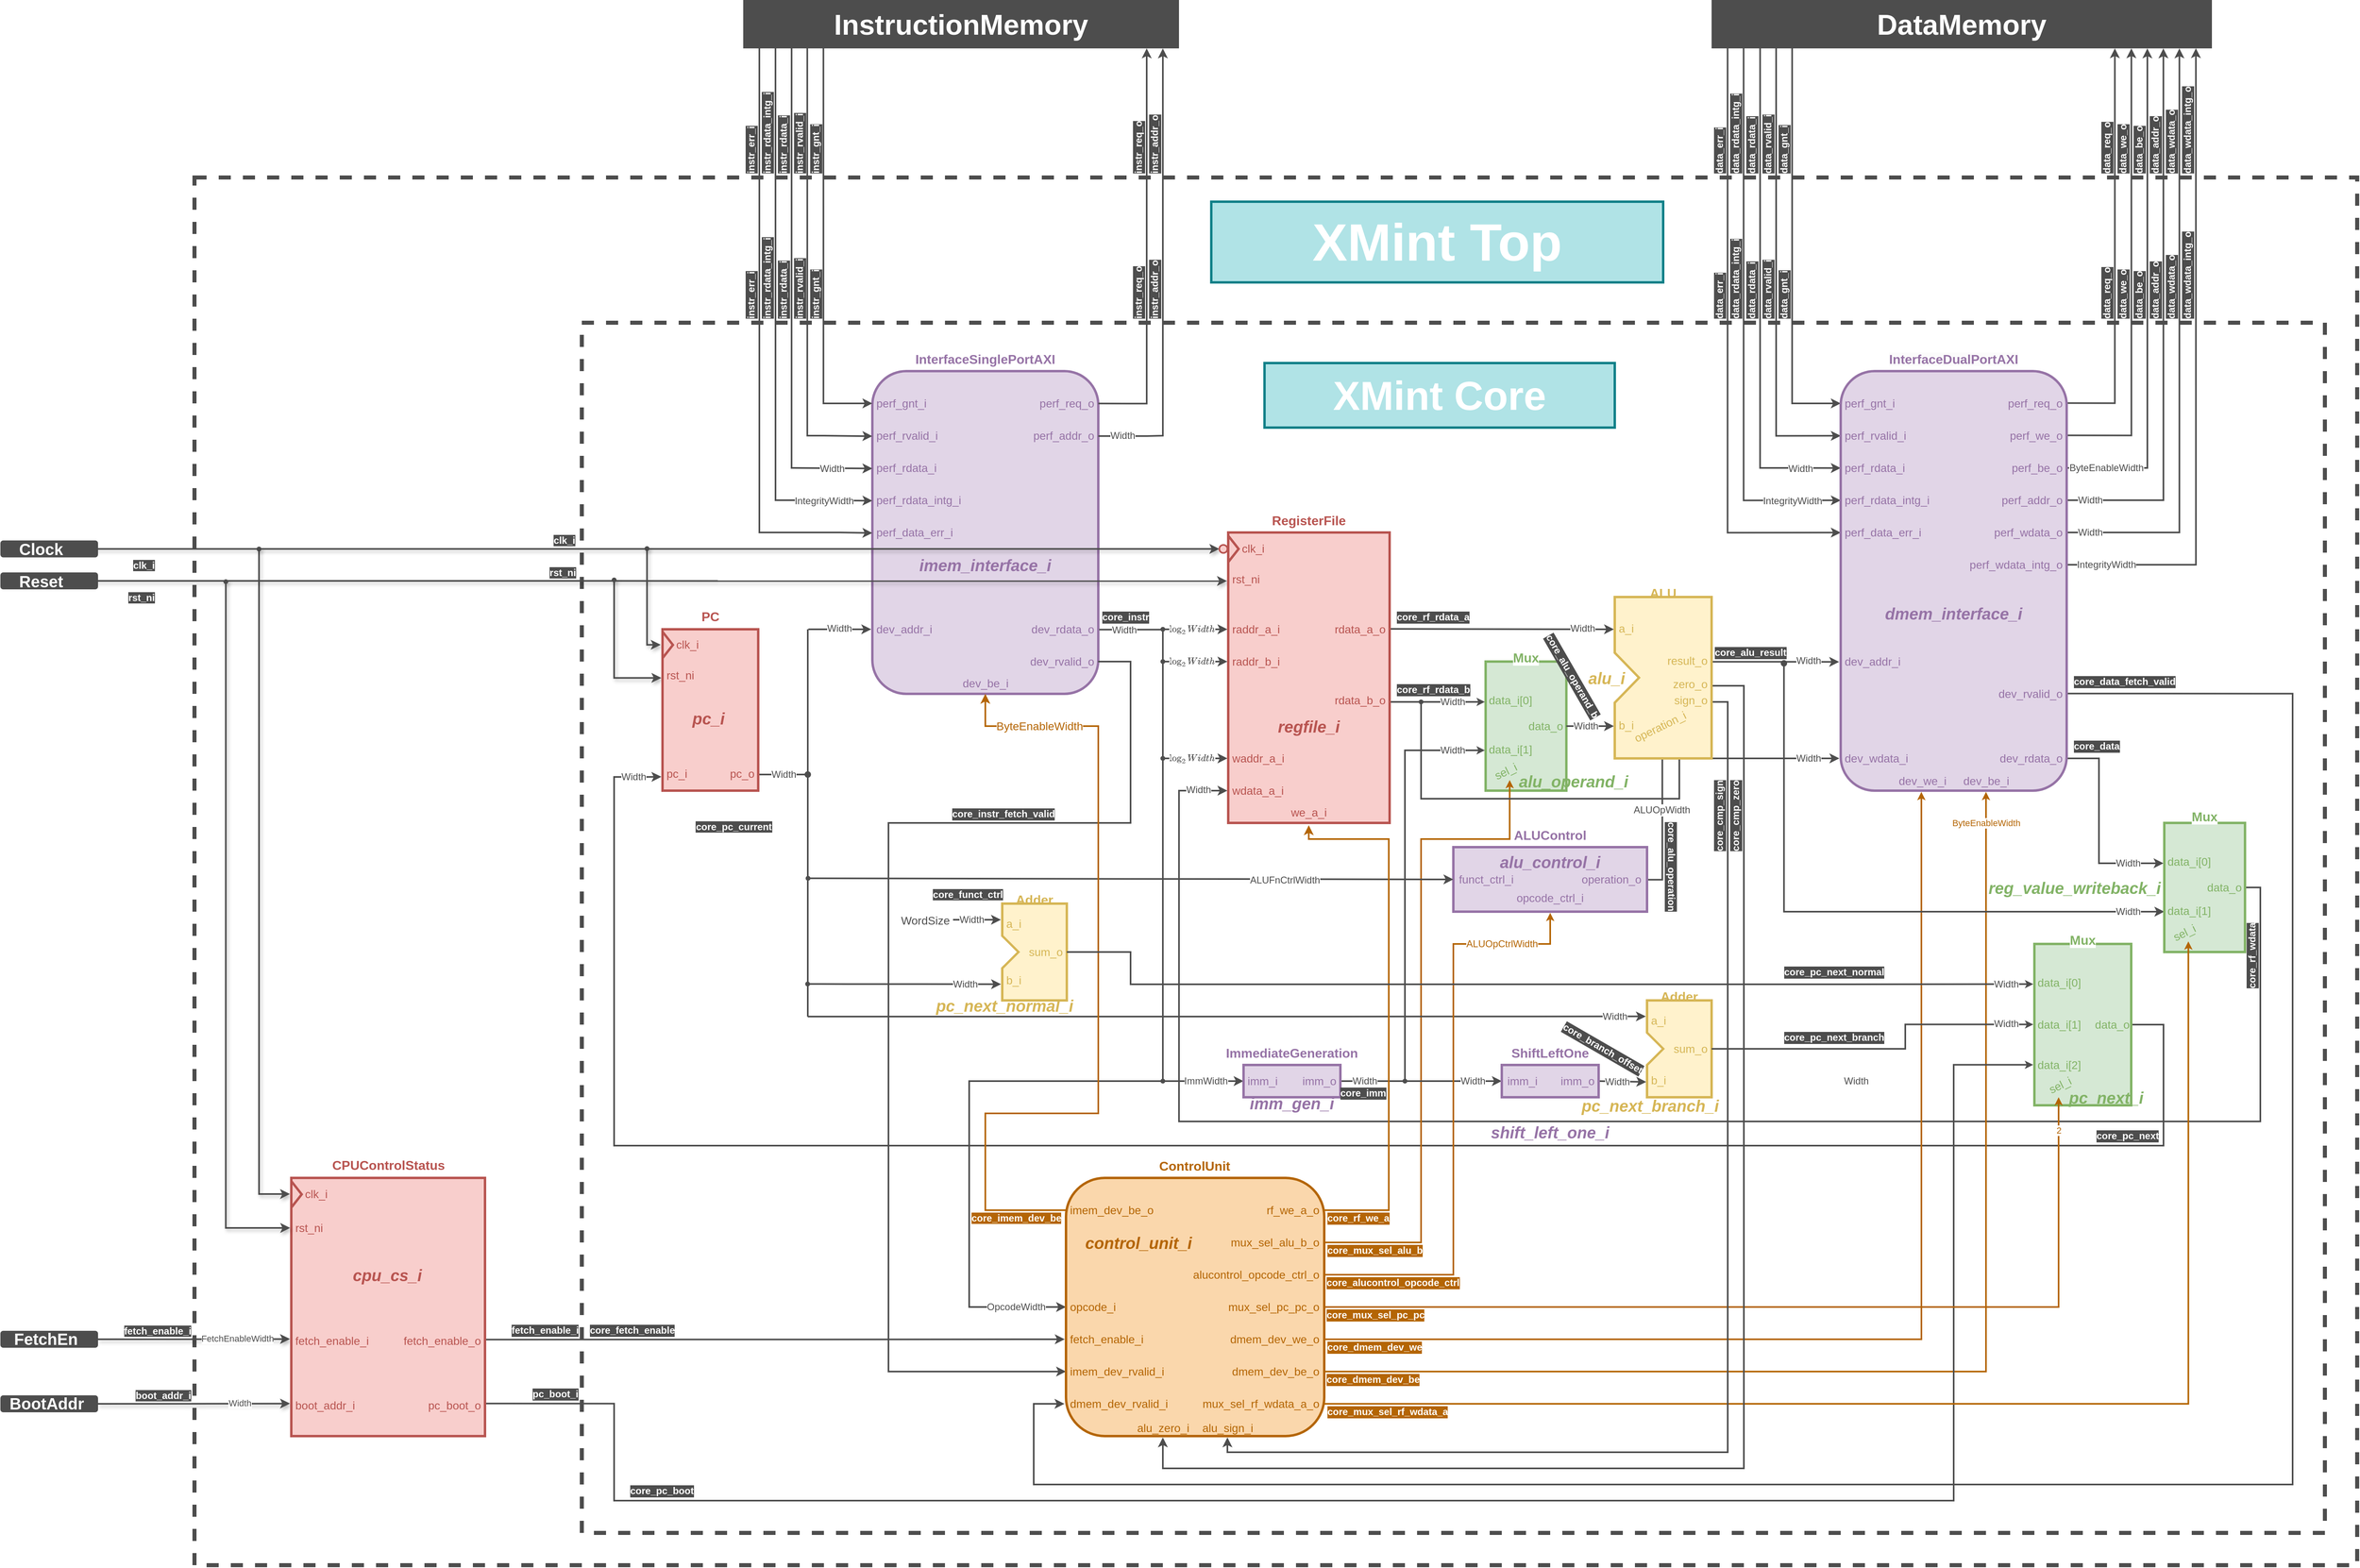 <mxfile scale="10" border="10">
    <diagram name="FullArchitecture" id="GLQLNSqenTkEJO9B7KH4">
        <mxGraphModel dx="5558" dy="2540" grid="1" gridSize="10" guides="1" tooltips="1" connect="1" arrows="1" fold="1" page="0" pageScale="1" pageWidth="1100" pageHeight="850" background="#ffffff" math="1" shadow="0">
            <root>
                <mxCell id="uHmWJValFaL-wBYYfYle-0"/>
                <mxCell id="uHmWJValFaL-wBYYfYle-1" parent="uHmWJValFaL-wBYYfYle-0"/>
                <mxCell id="uHmWJValFaL-wBYYfYle-7" value="" style="endArrow=classic;html=1;strokeWidth=2;strokeColor=#4D4D4D;edgeStyle=orthogonalEdgeStyle;exitX=0;exitY=0;exitDx=100;exitDy=80;exitPerimeter=0;rounded=0;" parent="uHmWJValFaL-wBYYfYle-1" source="uHmWJValFaL-wBYYfYle-70" edge="1">
                    <mxGeometry width="50" height="50" relative="1" as="geometry">
                        <mxPoint x="1310" y="240" as="sourcePoint"/>
                        <mxPoint x="240" y="320" as="targetPoint"/>
                        <Array as="points">
                            <mxPoint x="1520" y="440"/>
                            <mxPoint x="1520" y="730"/>
                            <mxPoint x="180" y="730"/>
                            <mxPoint x="180" y="320"/>
                        </Array>
                    </mxGeometry>
                </mxCell>
                <mxCell id="uHmWJValFaL-wBYYfYle-8" value="Width" style="edgeLabel;html=1;align=center;verticalAlign=middle;resizable=0;points=[];fontSize=12;fontColor=#4D4D4D;" parent="uHmWJValFaL-wBYYfYle-7" vertex="1" connectable="0">
                    <mxGeometry x="0.948" y="-2" relative="1" as="geometry">
                        <mxPoint x="19" y="-3" as="offset"/>
                    </mxGeometry>
                </mxCell>
                <mxCell id="58" value="" style="rounded=0;whiteSpace=wrap;html=1;fontSize=20;fontColor=#FFFFFF;fillColor=none;strokeColor=#4D4D4D;dashed=1;strokeWidth=5;movable=1;resizable=1;rotatable=1;deletable=1;editable=1;connectable=1;" vertex="1" parent="uHmWJValFaL-wBYYfYle-1">
                    <mxGeometry x="-560" y="-260" width="2160" height="1500" as="geometry"/>
                </mxCell>
                <mxCell id="68" value="" style="rounded=0;whiteSpace=wrap;html=1;fontSize=20;fontColor=#FFFFFF;fillColor=none;strokeColor=#4D4D4D;dashed=1;strokeWidth=5;movable=1;resizable=1;rotatable=1;deletable=1;editable=1;connectable=1;" vertex="1" parent="uHmWJValFaL-wBYYfYle-1">
                    <mxGeometry x="-1040" y="-440" width="2680" height="1720" as="geometry"/>
                </mxCell>
                <mxCell id="7" value="" style="endArrow=classic;html=1;fontSize=12;strokeWidth=2;strokeColor=#4D4D4D;rounded=0;edgeStyle=orthogonalEdgeStyle;entryX=-0.131;entryY=0.49;entryDx=0;entryDy=0;entryPerimeter=0;shadow=1;startArrow=oval;startFill=1;startSize=4;exitX=0.156;exitY=0.24;exitDx=0;exitDy=0;exitPerimeter=0;" parent="uHmWJValFaL-wBYYfYle-1" target="uh0sgnAFxBqKnZVIy15C-56" edge="1" source="44">
                    <mxGeometry width="50" height="50" relative="1" as="geometry">
                        <mxPoint x="-959" y="20" as="sourcePoint"/>
                        <mxPoint x="-940" y="830" as="targetPoint"/>
                        <Array as="points">
                            <mxPoint x="-960" y="820"/>
                        </Array>
                    </mxGeometry>
                </mxCell>
                <mxCell id="13" value="" style="endArrow=classic;html=1;fontSize=12;strokeWidth=2;strokeColor=#4D4D4D;entryX=-0.007;entryY=0.624;entryDx=0;entryDy=0;entryPerimeter=0;shadow=1;exitX=0;exitY=0;exitDx=120;exitDy=10;exitPerimeter=0;" parent="uHmWJValFaL-wBYYfYle-1" target="uh0sgnAFxBqKnZVIy15C-49" edge="1" source="14">
                    <mxGeometry width="50" height="50" relative="1" as="geometry">
                        <mxPoint x="-1080" y="1000" as="sourcePoint"/>
                        <mxPoint x="-921.44" y="999.73" as="targetPoint"/>
                    </mxGeometry>
                </mxCell>
                <mxCell id="16" value="FetchEnableWidth" style="edgeLabel;html=1;align=center;verticalAlign=middle;resizable=0;points=[];fontColor=#4D4D4D;" parent="13" vertex="1" connectable="0">
                    <mxGeometry x="-0.145" relative="1" as="geometry">
                        <mxPoint x="71" y="-1" as="offset"/>
                    </mxGeometry>
                </mxCell>
                <mxCell id="17" value="" style="endArrow=classic;html=1;fontSize=12;strokeWidth=2;strokeColor=#4D4D4D;entryX=-0.007;entryY=0.624;entryDx=0;entryDy=0;entryPerimeter=0;shadow=1;exitX=0;exitY=0;exitDx=120;exitDy=10;exitPerimeter=0;" parent="uHmWJValFaL-wBYYfYle-1" edge="1" source="19">
                    <mxGeometry width="50" height="50" relative="1" as="geometry">
                        <mxPoint x="-1080" y="1080" as="sourcePoint"/>
                        <mxPoint x="-921.68" y="1079.68" as="targetPoint"/>
                    </mxGeometry>
                </mxCell>
                <mxCell id="18" value="Width" style="edgeLabel;html=1;align=center;verticalAlign=middle;resizable=0;points=[];fontColor=#4D4D4D;" parent="17" vertex="1" connectable="0">
                    <mxGeometry x="-0.145" relative="1" as="geometry">
                        <mxPoint x="74" y="-1" as="offset"/>
                    </mxGeometry>
                </mxCell>
                <mxCell id="uHmWJValFaL-wBYYfYle-91" value="" style="endArrow=classic;html=1;fontSize=12;strokeWidth=2;strokeColor=#4D4D4D;entryX=-0.18;entryY=0.494;entryDx=0;entryDy=0;shadow=1;edgeStyle=orthogonalEdgeStyle;rounded=0;startArrow=oval;startFill=1;startSize=4;exitX=0.497;exitY=-0.696;exitDx=0;exitDy=0;exitPerimeter=0;entryPerimeter=0;" parent="uHmWJValFaL-wBYYfYle-1" edge="1" target="uHmWJValFaL-wBYYfYle-90" source="44">
                    <mxGeometry width="50" height="50" relative="1" as="geometry">
                        <mxPoint x="-459.98" y="-10.005" as="sourcePoint"/>
                        <mxPoint x="-421.38" y="108.268" as="targetPoint"/>
                        <Array as="points">
                            <mxPoint x="-479" y="139"/>
                        </Array>
                    </mxGeometry>
                </mxCell>
                <mxCell id="92" value="&lt;font style=&quot;font-size: 12px;&quot;&gt;&lt;b style=&quot;background-color: rgb(77, 77, 77);&quot;&gt;clk_i&lt;/b&gt;&lt;/font&gt;" style="edgeLabel;html=1;align=center;verticalAlign=middle;resizable=0;points=[];fontSize=20;fontColor=#FFFFFF;" vertex="1" connectable="0" parent="uHmWJValFaL-wBYYfYle-91">
                    <mxGeometry x="0.818" y="1" relative="1" as="geometry">
                        <mxPoint x="-628" y="-101" as="offset"/>
                    </mxGeometry>
                </mxCell>
                <mxCell id="93" value="&lt;font style=&quot;font-size: 12px;&quot;&gt;&lt;b style=&quot;background-color: rgb(77, 77, 77);&quot;&gt;rst_ni&lt;/b&gt;&lt;/font&gt;" style="edgeLabel;html=1;align=center;verticalAlign=middle;resizable=0;points=[];fontSize=20;fontColor=#FFFFFF;" vertex="1" connectable="0" parent="uHmWJValFaL-wBYYfYle-91">
                    <mxGeometry x="0.818" y="1" relative="1" as="geometry">
                        <mxPoint x="-631" y="-61" as="offset"/>
                    </mxGeometry>
                </mxCell>
                <mxCell id="98" value="&lt;font style=&quot;font-size: 12px;&quot;&gt;&lt;b style=&quot;background-color: rgb(77, 77, 77);&quot;&gt;clk_i&lt;/b&gt;&lt;/font&gt;" style="edgeLabel;html=1;align=center;verticalAlign=middle;resizable=0;points=[];fontSize=20;fontColor=#FFFFFF;" vertex="1" connectable="0" parent="uHmWJValFaL-wBYYfYle-91">
                    <mxGeometry x="0.818" y="1" relative="1" as="geometry">
                        <mxPoint x="-107" y="-132" as="offset"/>
                    </mxGeometry>
                </mxCell>
                <mxCell id="99" value="&lt;font style=&quot;font-size: 12px;&quot;&gt;&lt;b style=&quot;background-color: rgb(77, 77, 77);&quot;&gt;rst_ni&lt;/b&gt;&lt;/font&gt;" style="edgeLabel;html=1;align=center;verticalAlign=middle;resizable=0;points=[];fontSize=20;fontColor=#FFFFFF;" vertex="1" connectable="0" parent="uHmWJValFaL-wBYYfYle-91">
                    <mxGeometry x="0.818" y="1" relative="1" as="geometry">
                        <mxPoint x="-109" y="-92" as="offset"/>
                    </mxGeometry>
                </mxCell>
                <mxCell id="100" value="&lt;font style=&quot;font-size: 12px;&quot;&gt;&lt;b style=&quot;background-color: rgb(77, 77, 77);&quot;&gt;core_pc_current&lt;/b&gt;&lt;/font&gt;" style="edgeLabel;html=1;align=center;verticalAlign=middle;resizable=0;points=[];fontSize=20;fontColor=#FFFFFF;" vertex="1" connectable="0" parent="uHmWJValFaL-wBYYfYle-91">
                    <mxGeometry x="0.818" y="1" relative="1" as="geometry">
                        <mxPoint x="103" y="223" as="offset"/>
                    </mxGeometry>
                </mxCell>
                <mxCell id="101" value="&lt;font style=&quot;font-size: 12px;&quot;&gt;&lt;b style=&quot;background-color: rgb(77, 77, 77);&quot;&gt;core_funct_ctrl&lt;/b&gt;&lt;/font&gt;" style="edgeLabel;html=1;align=center;verticalAlign=middle;resizable=0;points=[];fontSize=20;fontColor=#FFFFFF;" vertex="1" connectable="0" parent="uHmWJValFaL-wBYYfYle-91">
                    <mxGeometry x="0.818" y="1" relative="1" as="geometry">
                        <mxPoint x="393" y="307" as="offset"/>
                    </mxGeometry>
                </mxCell>
                <mxCell id="Cl44XhH-ftCCIKaI4AFW-4" value="" style="endArrow=classic;html=1;fontSize=12;strokeWidth=2;strokeColor=#4D4D4D;entryX=-0.012;entryY=0.301;entryDx=0;entryDy=0;entryPerimeter=0;shadow=1;edgeStyle=orthogonalEdgeStyle;rounded=0;exitX=0.465;exitY=-2.15;exitDx=0;exitDy=0;exitPerimeter=0;startArrow=oval;startFill=1;startSize=4;" parent="uHmWJValFaL-wBYYfYle-1" edge="1" target="uHmWJValFaL-wBYYfYle-87" source="50">
                    <mxGeometry width="50" height="50" relative="1" as="geometry">
                        <mxPoint x="-920" y="40" as="sourcePoint"/>
                        <mxPoint x="-462" y="180" as="targetPoint"/>
                        <Array as="points">
                            <mxPoint x="-520" y="180"/>
                        </Array>
                    </mxGeometry>
                </mxCell>
                <mxCell id="uh0sgnAFxBqKnZVIy15C-33" value="" style="group" parent="uHmWJValFaL-wBYYfYle-1" vertex="1" connectable="0">
                    <mxGeometry x="-200.0" y="-220" width="280" height="420" as="geometry"/>
                </mxCell>
                <mxCell id="uh0sgnAFxBqKnZVIy15C-0" value="" style="rounded=1;whiteSpace=wrap;html=1;strokeWidth=3;fillColor=#e1d5e7;strokeColor=#9673a6;fillStyle=auto;shadow=0;glass=0;" parent="uh0sgnAFxBqKnZVIy15C-33" vertex="1">
                    <mxGeometry y="20" width="280" height="400" as="geometry"/>
                </mxCell>
                <mxCell id="uh0sgnAFxBqKnZVIy15C-1" value="InterfaceSinglePortAXI" style="text;html=1;strokeColor=none;fillColor=none;align=center;verticalAlign=middle;whiteSpace=wrap;rounded=0;fontStyle=1;fontSize=16;fontColor=#9673A6;" parent="uh0sgnAFxBqKnZVIy15C-33" vertex="1">
                    <mxGeometry x="110.0" width="60" height="10" as="geometry"/>
                </mxCell>
                <mxCell id="uh0sgnAFxBqKnZVIy15C-2" value="&lt;div style=&quot;text-align: right;&quot;&gt;&lt;span style=&quot;background-color: initial;&quot;&gt;dev_addr_i&lt;/span&gt;&lt;/div&gt;" style="text;html=1;strokeColor=none;fillColor=none;align=left;verticalAlign=middle;whiteSpace=wrap;rounded=0;fontSize=14;strokeWidth=3;fontColor=#9673A6;" parent="uh0sgnAFxBqKnZVIy15C-33" vertex="1">
                    <mxGeometry x="3.0" y="330" width="60" height="20" as="geometry"/>
                </mxCell>
                <mxCell id="uh0sgnAFxBqKnZVIy15C-3" value="dev_rdata_o" style="text;html=1;strokeColor=none;fillColor=none;align=right;verticalAlign=middle;whiteSpace=wrap;rounded=0;fontSize=14;strokeWidth=3;fontColor=#9673A6;" parent="uh0sgnAFxBqKnZVIy15C-33" vertex="1">
                    <mxGeometry x="217.0" y="330" width="60" height="20" as="geometry"/>
                </mxCell>
                <mxCell id="uh0sgnAFxBqKnZVIy15C-8" value="dev_rvalid_o" style="text;html=1;strokeColor=none;fillColor=none;align=right;verticalAlign=middle;whiteSpace=wrap;rounded=0;fontSize=14;strokeWidth=3;fontColor=#9673A6;" parent="uh0sgnAFxBqKnZVIy15C-33" vertex="1">
                    <mxGeometry x="217.0" y="370" width="60" height="20" as="geometry"/>
                </mxCell>
                <mxCell id="uh0sgnAFxBqKnZVIy15C-11" value="perf_req_o" style="text;html=1;strokeColor=none;fillColor=none;align=right;verticalAlign=middle;whiteSpace=wrap;rounded=0;fontSize=14;strokeWidth=3;fontColor=#9673A6;" parent="uh0sgnAFxBqKnZVIy15C-33" vertex="1">
                    <mxGeometry x="217.0" y="50" width="60" height="20" as="geometry"/>
                </mxCell>
                <mxCell id="uh0sgnAFxBqKnZVIy15C-12" value="&lt;span style=&quot;text-align: right;&quot;&gt;perf_&lt;/span&gt;gnt_i" style="text;html=1;strokeColor=none;fillColor=none;align=left;verticalAlign=middle;whiteSpace=wrap;rounded=0;fontSize=14;strokeWidth=3;fontColor=#9673A6;" parent="uh0sgnAFxBqKnZVIy15C-33" vertex="1">
                    <mxGeometry x="3.0" y="50" width="60" height="20" as="geometry"/>
                </mxCell>
                <mxCell id="uh0sgnAFxBqKnZVIy15C-13" value="&lt;span style=&quot;text-align: right;&quot;&gt;perf_&lt;/span&gt;rvalid_i" style="text;html=1;strokeColor=none;fillColor=none;align=left;verticalAlign=middle;whiteSpace=wrap;rounded=0;fontSize=14;strokeWidth=3;fontColor=#9673A6;" parent="uh0sgnAFxBqKnZVIy15C-33" vertex="1">
                    <mxGeometry x="3.0" y="90" width="60" height="20" as="geometry"/>
                </mxCell>
                <mxCell id="uh0sgnAFxBqKnZVIy15C-14" value="perf_addr_o" style="text;html=1;strokeColor=none;fillColor=none;align=right;verticalAlign=middle;whiteSpace=wrap;rounded=0;fontSize=14;strokeWidth=3;fontColor=#9673A6;" parent="uh0sgnAFxBqKnZVIy15C-33" vertex="1">
                    <mxGeometry x="217.0" y="90" width="60" height="20" as="geometry"/>
                </mxCell>
                <mxCell id="uh0sgnAFxBqKnZVIy15C-15" value="&lt;span style=&quot;text-align: right;&quot;&gt;perf_&lt;/span&gt;rdata_i" style="text;html=1;strokeColor=none;fillColor=none;align=left;verticalAlign=middle;whiteSpace=wrap;rounded=0;fontSize=14;strokeWidth=3;fontColor=#9673A6;" parent="uh0sgnAFxBqKnZVIy15C-33" vertex="1">
                    <mxGeometry x="3.0" y="130" width="60" height="20" as="geometry"/>
                </mxCell>
                <mxCell id="uh0sgnAFxBqKnZVIy15C-16" value="&lt;span style=&quot;text-align: right;&quot;&gt;perf_&lt;/span&gt;data_err_i" style="text;html=1;strokeColor=none;fillColor=none;align=left;verticalAlign=middle;whiteSpace=wrap;rounded=0;fontSize=14;strokeWidth=3;fontColor=#9673A6;" parent="uh0sgnAFxBqKnZVIy15C-33" vertex="1">
                    <mxGeometry x="3.0" y="210" width="60" height="20" as="geometry"/>
                </mxCell>
                <mxCell id="uh0sgnAFxBqKnZVIy15C-17" value="&lt;span style=&quot;text-align: right;&quot;&gt;perf_&lt;/span&gt;rdata_intg_i" style="text;html=1;strokeColor=none;fillColor=none;align=left;verticalAlign=middle;whiteSpace=wrap;rounded=0;fontSize=14;strokeWidth=3;fontColor=#9673A6;" parent="uh0sgnAFxBqKnZVIy15C-33" vertex="1">
                    <mxGeometry x="3.0" y="170" width="60" height="20" as="geometry"/>
                </mxCell>
                <mxCell id="uh0sgnAFxBqKnZVIy15C-28" value="&lt;div style=&quot;text-align: right;&quot;&gt;&lt;span style=&quot;background-color: initial;&quot;&gt;dev_be_i&lt;/span&gt;&lt;/div&gt;" style="text;html=1;strokeColor=none;fillColor=none;align=left;verticalAlign=middle;whiteSpace=wrap;rounded=0;fontSize=14;strokeWidth=3;fontColor=#9673A6;" parent="uh0sgnAFxBqKnZVIy15C-33" vertex="1">
                    <mxGeometry x="110.0" y="397" width="60" height="20" as="geometry"/>
                </mxCell>
                <mxCell id="76" value="&lt;font color=&quot;#9673a6&quot;&gt;imem_interface_i&lt;/font&gt;" style="text;html=1;strokeColor=none;fillColor=none;align=center;verticalAlign=middle;whiteSpace=wrap;rounded=0;strokeWidth=2;fontSize=20;fontColor=none;fontStyle=3" vertex="1" parent="uh0sgnAFxBqKnZVIy15C-33">
                    <mxGeometry x="120.0" y="250" width="40" height="20" as="geometry"/>
                </mxCell>
                <mxCell id="50" value="" style="endArrow=classic;html=1;fontSize=12;strokeWidth=2;strokeColor=#4D4D4D;entryX=-0.008;entryY=0.167;entryDx=0;entryDy=0;entryPerimeter=0;exitX=0;exitY=0;exitDx=100;exitDy=10;exitPerimeter=0;shadow=1;" edge="1" parent="uHmWJValFaL-wBYYfYle-1" source="45" target="uHmWJValFaL-wBYYfYle-13">
                    <mxGeometry width="50" height="50" relative="1" as="geometry">
                        <mxPoint x="200" y="60" as="sourcePoint"/>
                        <mxPoint x="238" y="60.21" as="targetPoint"/>
                    </mxGeometry>
                </mxCell>
                <mxCell id="44" value="" style="endArrow=classic;html=1;fontSize=12;strokeWidth=2;strokeColor=#4D4D4D;entryX=0;entryY=0.5;entryDx=0;entryDy=0;exitX=0;exitY=0;exitDx=100;exitDy=10;exitPerimeter=0;startSize=6;jumpStyle=none;jumpSize=6;shadow=1;" edge="1" parent="uHmWJValFaL-wBYYfYle-1" source="47" target="72">
                    <mxGeometry width="50" height="50" relative="1" as="geometry">
                        <mxPoint x="200" y="20" as="sourcePoint"/>
                        <mxPoint x="220" y="20" as="targetPoint"/>
                    </mxGeometry>
                </mxCell>
                <mxCell id="uh0sgnAFxBqKnZVIy15C-44" value="" style="endArrow=classic;html=1;fontSize=14;fontColor=#B46504;strokeWidth=2;strokeColor=#4D4D4D;edgeStyle=orthogonalEdgeStyle;rounded=0;exitX=0.999;exitY=0.9;exitDx=0;exitDy=0;exitPerimeter=0;entryX=0;entryY=0.75;entryDx=0;entryDy=0;" parent="uHmWJValFaL-wBYYfYle-1" source="uh0sgnAFxBqKnZVIy15C-0" target="uh0sgnAFxBqKnZVIy15C-37" edge="1">
                    <mxGeometry width="50" height="50" relative="1" as="geometry">
                        <mxPoint x="120" y="160" as="sourcePoint"/>
                        <mxPoint x="-330" y="630" as="targetPoint"/>
                        <Array as="points">
                            <mxPoint x="120" y="160"/>
                            <mxPoint x="120" y="360"/>
                            <mxPoint x="-180" y="360"/>
                            <mxPoint x="-180" y="1040"/>
                        </Array>
                    </mxGeometry>
                </mxCell>
                <mxCell id="uHmWJValFaL-wBYYfYle-124" value="" style="endArrow=classic;html=1;strokeWidth=2;strokeColor=#4D4D4D;fontFamily=Helvetica;fontSize=10;rounded=0;edgeStyle=orthogonalEdgeStyle;exitX=1;exitY=0.5;exitDx=0;exitDy=0;entryX=-0.012;entryY=0.914;entryDx=0;entryDy=0;entryPerimeter=0;" parent="uHmWJValFaL-wBYYfYle-1" source="uHmWJValFaL-wBYYfYle-117" target="uHmWJValFaL-wBYYfYle-87" edge="1">
                    <mxGeometry width="50" height="50" relative="1" as="geometry">
                        <mxPoint x="1080" y="590" as="sourcePoint"/>
                        <mxPoint x="-640" y="300" as="targetPoint"/>
                        <Array as="points">
                            <mxPoint x="1400" y="610"/>
                            <mxPoint x="1400" y="760"/>
                            <mxPoint x="-520" y="760"/>
                            <mxPoint x="-520" y="303"/>
                            <mxPoint x="-480" y="303"/>
                        </Array>
                    </mxGeometry>
                </mxCell>
                <mxCell id="uHmWJValFaL-wBYYfYle-125" value="Width" style="edgeLabel;html=1;align=center;verticalAlign=middle;resizable=0;points=[];fontSize=12;fontFamily=Helvetica;fontColor=#4D4D4D;" parent="uHmWJValFaL-wBYYfYle-124" vertex="1" connectable="0">
                    <mxGeometry x="0.207" y="1" relative="1" as="geometry">
                        <mxPoint x="-502" y="-458" as="offset"/>
                    </mxGeometry>
                </mxCell>
                <mxCell id="uHmWJValFaL-wBYYfYle-22" value="" style="group" parent="uHmWJValFaL-wBYYfYle-1" vertex="1" connectable="0">
                    <mxGeometry x="440" y="140" width="320" height="180" as="geometry"/>
                </mxCell>
                <mxCell id="uHmWJValFaL-wBYYfYle-23" value="" style="externalPins=0;recursiveResize=0;shadow=0;dashed=0;align=center;html=1;strokeWidth=3;shape=mxgraph.rtl.abstract.entity;container=1;collapsible=0;kind=mux;drawPins=0;left=4;right=1;bottom=0;top=0;labelBackgroundColor=#4D4D4D;fontSize=20;fillColor=#d5e8d4;strokeColor=#82b366;" parent="uHmWJValFaL-wBYYfYle-22" vertex="1">
                    <mxGeometry x="120" y="20" width="100" height="160" as="geometry"/>
                </mxCell>
                <mxCell id="uHmWJValFaL-wBYYfYle-24" value="data_i[0]" style="text;html=1;strokeColor=none;fillColor=none;align=left;verticalAlign=middle;whiteSpace=wrap;rounded=0;fontSize=14;labelBackgroundColor=none;strokeWidth=3;fontColor=#82B366;" parent="uHmWJValFaL-wBYYfYle-23" vertex="1">
                    <mxGeometry x="2" y="33" width="60" height="30" as="geometry"/>
                </mxCell>
                <mxCell id="uHmWJValFaL-wBYYfYle-25" value="data_i[1]" style="text;html=1;strokeColor=none;fillColor=none;align=left;verticalAlign=middle;whiteSpace=wrap;rounded=0;fontSize=14;labelBackgroundColor=none;strokeWidth=3;fontColor=#82B366;" parent="uHmWJValFaL-wBYYfYle-23" vertex="1">
                    <mxGeometry x="2" y="94" width="60" height="30" as="geometry"/>
                </mxCell>
                <mxCell id="uHmWJValFaL-wBYYfYle-26" value="" style="endArrow=classic;html=1;strokeWidth=2;strokeColor=#B46504;fontFamily=Helvetica;fontSize=10;rounded=0;shadow=0;sketch=0;fontColor=#99CCFF;startSize=4;endSize=4;fillColor=#4D4D4D;jumpStyle=none;jumpSize=6;entryX=0.398;entryY=0.924;entryDx=0;entryDy=0;entryPerimeter=0;edgeStyle=orthogonalEdgeStyle;exitX=1;exitY=0.25;exitDx=0;exitDy=0;" parent="uHmWJValFaL-wBYYfYle-23" source="uh0sgnAFxBqKnZVIy15C-37" edge="1">
                    <mxGeometry width="50" height="50" relative="1" as="geometry">
                        <mxPoint x="-453.6" y="720.0" as="sourcePoint"/>
                        <mxPoint x="29.8" y="146.84" as="targetPoint"/>
                        <Array as="points">
                            <mxPoint x="-80" y="720"/>
                            <mxPoint x="-80" y="220"/>
                            <mxPoint x="30" y="220"/>
                        </Array>
                    </mxGeometry>
                </mxCell>
                <mxCell id="uHmWJValFaL-wBYYfYle-27" value="core_mux_sel_alu_b" style="edgeLabel;html=1;align=left;verticalAlign=middle;resizable=0;points=[];fontSize=12;fontColor=#FFFFFF;fontStyle=1;labelBackgroundColor=#B46504;" parent="uHmWJValFaL-wBYYfYle-26" vertex="1" connectable="0">
                    <mxGeometry x="-0.514" y="1" relative="1" as="geometry">
                        <mxPoint x="-117" y="85" as="offset"/>
                    </mxGeometry>
                </mxCell>
                <mxCell id="uHmWJValFaL-wBYYfYle-28" value="data_o" style="text;html=1;strokeColor=none;fillColor=none;align=right;verticalAlign=middle;whiteSpace=wrap;rounded=0;fontSize=14;labelBackgroundColor=none;strokeWidth=3;fontColor=#82B366;" parent="uHmWJValFaL-wBYYfYle-23" vertex="1">
                    <mxGeometry x="38" y="65" width="60" height="30" as="geometry"/>
                </mxCell>
                <mxCell id="uHmWJValFaL-wBYYfYle-29" value="sel_i" style="text;html=1;strokeColor=none;fillColor=none;align=center;verticalAlign=middle;whiteSpace=wrap;rounded=0;fontSize=14;labelBackgroundColor=none;strokeWidth=3;fontColor=#82B366;rotation=334;" parent="uHmWJValFaL-wBYYfYle-23" vertex="1">
                    <mxGeometry x="-5" y="121" width="60" height="30" as="geometry"/>
                </mxCell>
                <mxCell id="uHmWJValFaL-wBYYfYle-30" value="" style="endArrow=classic;html=1;entryX=0;entryY=0;entryDx=0;entryDy=140;entryPerimeter=0;strokeWidth=2;strokeColor=#4D4D4D;fontFamily=Helvetica;fontSize=11;rounded=1;shadow=0;sketch=0;fontColor=default;startSize=4;endSize=4;fillColor=#4D4D4D;jumpStyle=none;jumpSize=6;" parent="uHmWJValFaL-wBYYfYle-22" edge="1">
                    <mxGeometry width="50" height="50" relative="1" as="geometry">
                        <mxPoint y="70" as="sourcePoint"/>
                        <mxPoint x="119" y="70" as="targetPoint"/>
                    </mxGeometry>
                </mxCell>
                <mxCell id="uHmWJValFaL-wBYYfYle-31" value="Width" style="edgeLabel;html=1;align=center;verticalAlign=middle;resizable=0;points=[];fontSize=12;fontFamily=Helvetica;fontColor=#4D4D4D;labelBackgroundColor=default;strokeWidth=3;" parent="uHmWJValFaL-wBYYfYle-30" vertex="1" connectable="0">
                    <mxGeometry x="0.207" y="1" relative="1" as="geometry">
                        <mxPoint x="7" y="1" as="offset"/>
                    </mxGeometry>
                </mxCell>
                <mxCell id="uHmWJValFaL-wBYYfYle-32" value="" style="endArrow=classic;html=1;entryX=0;entryY=0;entryDx=0;entryDy=140;entryPerimeter=0;strokeWidth=2;strokeColor=#4D4D4D;fontFamily=Helvetica;fontSize=11;rounded=0;shadow=0;sketch=0;fontColor=default;startSize=4;endSize=4;fillColor=#4D4D4D;jumpStyle=none;jumpSize=6;edgeStyle=orthogonalEdgeStyle;exitX=0;exitY=0;exitDx=120;exitDy=20;exitPerimeter=0;" parent="uHmWJValFaL-wBYYfYle-22" source="uHmWJValFaL-wBYYfYle-141" edge="1">
                    <mxGeometry width="50" height="50" relative="1" as="geometry">
                        <mxPoint x="20" y="360" as="sourcePoint"/>
                        <mxPoint x="119" y="130" as="targetPoint"/>
                        <Array as="points">
                            <mxPoint x="20" y="540"/>
                            <mxPoint x="20" y="130"/>
                        </Array>
                    </mxGeometry>
                </mxCell>
                <mxCell id="uHmWJValFaL-wBYYfYle-33" value="&lt;span style=&quot;color: rgb(77, 77, 77);&quot;&gt;Width&lt;/span&gt;" style="edgeLabel;html=1;align=center;verticalAlign=middle;resizable=0;points=[];fontSize=12;fontColor=#99CCFF;" parent="uHmWJValFaL-wBYYfYle-32" vertex="1" connectable="0">
                    <mxGeometry x="0.849" relative="1" as="geometry">
                        <mxPoint x="4" as="offset"/>
                    </mxGeometry>
                </mxCell>
                <mxCell id="uHmWJValFaL-wBYYfYle-34" value="Mux" style="text;html=1;strokeColor=none;fillColor=none;align=center;verticalAlign=middle;whiteSpace=wrap;rounded=0;fontStyle=1;fontSize=16;fontColor=#82B366;labelBackgroundColor=default;labelBorderColor=none;strokeWidth=2;" parent="uHmWJValFaL-wBYYfYle-22" vertex="1">
                    <mxGeometry x="140" y="10" width="60" height="10" as="geometry"/>
                </mxCell>
                <mxCell id="155" value="&lt;b&gt;core_alu_operand_b&lt;/b&gt;" style="text;html=1;strokeColor=none;fillColor=none;align=left;verticalAlign=middle;whiteSpace=wrap;rounded=0;labelBackgroundColor=#4D4D4D;strokeWidth=2;fontSize=12;fontColor=#FFFFFF;spacing=0;rotation=60;" vertex="1" parent="uHmWJValFaL-wBYYfYle-22">
                    <mxGeometry x="170" y="30" width="110" height="10" as="geometry"/>
                </mxCell>
                <mxCell id="uHmWJValFaL-wBYYfYle-51" value="" style="endArrow=none;html=1;rounded=0;shadow=0;sketch=0;strokeColor=#4D4D4D;strokeWidth=2;fontSize=12;fontColor=#82B366;startSize=4;endSize=4;fillColor=#4D4D4D;jumpStyle=none;jumpSize=6;edgeStyle=orthogonalEdgeStyle;entryX=1.004;entryY=0.801;entryDx=0;entryDy=0;entryPerimeter=0;" parent="uHmWJValFaL-wBYYfYle-1" target="uh0sgnAFxBqKnZVIy15C-0" edge="1">
                    <mxGeometry width="50" height="50" relative="1" as="geometry">
                        <mxPoint x="200" y="680" as="sourcePoint"/>
                        <mxPoint x="100" y="120" as="targetPoint"/>
                        <Array as="points">
                            <mxPoint x="160" y="680"/>
                            <mxPoint x="160" y="120"/>
                        </Array>
                    </mxGeometry>
                </mxCell>
                <mxCell id="uHmWJValFaL-wBYYfYle-52" value="Width" style="edgeLabel;html=1;align=center;verticalAlign=middle;resizable=0;points=[];fontSize=12;fontColor=#4D4D4D;" parent="uHmWJValFaL-wBYYfYle-51" vertex="1" connectable="0">
                    <mxGeometry x="0.913" relative="1" as="geometry">
                        <mxPoint x="1" as="offset"/>
                    </mxGeometry>
                </mxCell>
                <mxCell id="uHmWJValFaL-wBYYfYle-128" value="" style="group" parent="uHmWJValFaL-wBYYfYle-1" vertex="1" connectable="0">
                    <mxGeometry x="360" y="380" width="520" height="160" as="geometry"/>
                </mxCell>
                <mxCell id="uHmWJValFaL-wBYYfYle-132" value="" style="group" parent="uHmWJValFaL-wBYYfYle-128" vertex="1" connectable="0">
                    <mxGeometry x="160" y="-10" width="240" height="100" as="geometry"/>
                </mxCell>
                <mxCell id="uHmWJValFaL-wBYYfYle-133" value="" style="externalPins=0;recursiveResize=0;shadow=0;dashed=0;align=center;html=1;strokeWidth=3;shape=mxgraph.rtl.abstract.entity;container=0;collapsible=0;kind=combinational;drawPins=0;left=3;right=2;bottom=0;top=0;strokeColor=#9673a6;fontFamily=Helvetica;fontSize=12;fillColor=#e1d5e7;" parent="uHmWJValFaL-wBYYfYle-132" vertex="1">
                    <mxGeometry y="20" width="240" height="80" as="geometry"/>
                </mxCell>
                <mxCell id="uHmWJValFaL-wBYYfYle-134" value="ALUControl" style="text;html=1;strokeColor=none;fillColor=none;align=center;verticalAlign=middle;whiteSpace=wrap;rounded=0;fontStyle=1;fontSize=16;fontColor=#9673A6;strokeWidth=3;fontFamily=Helvetica;" parent="uHmWJValFaL-wBYYfYle-132" vertex="1">
                    <mxGeometry x="90" width="60" height="10" as="geometry"/>
                </mxCell>
                <mxCell id="uHmWJValFaL-wBYYfYle-135" value="funct_ctrl_i" style="text;html=1;strokeColor=none;fillColor=none;align=left;verticalAlign=middle;whiteSpace=wrap;rounded=0;fontSize=14;strokeWidth=3;fontFamily=Helvetica;fontColor=#9673A6;" parent="uHmWJValFaL-wBYYfYle-132" vertex="1">
                    <mxGeometry x="5" y="45" width="60" height="30" as="geometry"/>
                </mxCell>
                <mxCell id="uHmWJValFaL-wBYYfYle-136" value="operation_o" style="text;html=1;strokeColor=none;fillColor=none;align=right;verticalAlign=middle;whiteSpace=wrap;rounded=0;fontSize=14;strokeWidth=3;fontFamily=Helvetica;fontColor=#9673A6;" parent="uHmWJValFaL-wBYYfYle-132" vertex="1">
                    <mxGeometry x="175" y="45" width="60" height="30" as="geometry"/>
                </mxCell>
                <mxCell id="uHmWJValFaL-wBYYfYle-137" value="opcode_ctrl_i" style="text;html=1;strokeColor=none;fillColor=none;align=center;verticalAlign=middle;whiteSpace=wrap;rounded=0;fontSize=14;strokeWidth=3;fontFamily=Helvetica;fontColor=#9673A6;" parent="uHmWJValFaL-wBYYfYle-132" vertex="1">
                    <mxGeometry x="90" y="68" width="60" height="30" as="geometry"/>
                </mxCell>
                <mxCell id="84" value="&lt;font color=&quot;#9673a6&quot;&gt;alu_control_i&lt;/font&gt;" style="text;html=1;strokeColor=none;fillColor=none;align=center;verticalAlign=middle;whiteSpace=wrap;rounded=0;strokeWidth=2;fontSize=20;fontColor=none;fontStyle=3" vertex="1" parent="uHmWJValFaL-wBYYfYle-132">
                    <mxGeometry x="100" y="28" width="40" height="20" as="geometry"/>
                </mxCell>
                <mxCell id="uHmWJValFaL-wBYYfYle-138" value="" style="endArrow=classic;html=1;strokeWidth=2;strokeColor=#4D4D4D;fontFamily=Helvetica;fontSize=10;exitX=1;exitY=1;exitDx=0;exitDy=0;exitPerimeter=0;entryX=0;entryY=0;entryDx=0;entryDy=20;entryPerimeter=0;" parent="uHmWJValFaL-wBYYfYle-1" source="uHmWJValFaL-wBYYfYle-51" target="uHmWJValFaL-wBYYfYle-141" edge="1">
                    <mxGeometry width="50" height="50" relative="1" as="geometry">
                        <mxPoint x="230" y="600" as="sourcePoint"/>
                        <mxPoint x="280" y="600" as="targetPoint"/>
                    </mxGeometry>
                </mxCell>
                <mxCell id="uHmWJValFaL-wBYYfYle-139" value="ImmWidth" style="edgeLabel;html=1;align=center;verticalAlign=middle;resizable=0;points=[];fontSize=12;fontFamily=Helvetica;fontColor=#4D4D4D;container=0;" parent="uHmWJValFaL-wBYYfYle-138" vertex="1" connectable="0">
                    <mxGeometry x="0.207" y="1" relative="1" as="geometry">
                        <mxPoint x="-23" y="1" as="offset"/>
                    </mxGeometry>
                </mxCell>
                <mxCell id="uHmWJValFaL-wBYYfYle-140" value="" style="group" parent="uHmWJValFaL-wBYYfYle-1" vertex="1" connectable="0">
                    <mxGeometry x="260" y="640" width="120" height="60" as="geometry"/>
                </mxCell>
                <mxCell id="uHmWJValFaL-wBYYfYle-141" value="" style="externalPins=0;recursiveResize=0;shadow=0;dashed=0;align=center;html=1;strokeWidth=3;shape=mxgraph.rtl.abstract.entity;container=0;collapsible=0;kind=combinational;drawPins=0;left=3;right=2;bottom=0;top=0;strokeColor=#9673a6;fontFamily=Helvetica;fontSize=12;fillColor=#e1d5e7;" parent="uHmWJValFaL-wBYYfYle-140" vertex="1">
                    <mxGeometry y="20" width="120" height="40" as="geometry"/>
                </mxCell>
                <mxCell id="uHmWJValFaL-wBYYfYle-142" value="ImmediateGeneration" style="text;html=1;strokeColor=none;fillColor=none;align=center;verticalAlign=middle;whiteSpace=wrap;rounded=0;fontStyle=1;fontSize=16;fontColor=#9673A6;strokeWidth=3;fontFamily=Helvetica;container=0;" parent="uHmWJValFaL-wBYYfYle-140" vertex="1">
                    <mxGeometry x="30" width="60" height="10" as="geometry"/>
                </mxCell>
                <mxCell id="uHmWJValFaL-wBYYfYle-143" value="imm_i" style="text;html=1;strokeColor=none;fillColor=none;align=left;verticalAlign=middle;whiteSpace=wrap;rounded=0;fontSize=14;strokeWidth=3;fontFamily=Helvetica;fontColor=#9673A6;container=0;" parent="uHmWJValFaL-wBYYfYle-140" vertex="1">
                    <mxGeometry x="3" y="25" width="60" height="30" as="geometry"/>
                </mxCell>
                <mxCell id="uHmWJValFaL-wBYYfYle-144" value="imm_o" style="text;html=1;strokeColor=none;fillColor=none;align=right;verticalAlign=middle;whiteSpace=wrap;rounded=0;fontSize=14;strokeWidth=3;fontFamily=Helvetica;fontColor=#9673A6;container=0;" parent="uHmWJValFaL-wBYYfYle-140" vertex="1">
                    <mxGeometry x="57" y="25" width="60" height="30" as="geometry"/>
                </mxCell>
                <mxCell id="uHmWJValFaL-wBYYfYle-145" value="" style="endArrow=classic;html=1;entryX=0;entryY=0;entryDx=0;entryDy=20;entryPerimeter=0;strokeWidth=2;strokeColor=#4D4D4D;fontFamily=Helvetica;fontSize=10;startArrow=oval;startFill=1;startSize=4;" parent="uHmWJValFaL-wBYYfYle-1" target="uHmWJValFaL-wBYYfYle-158" edge="1">
                    <mxGeometry width="50" height="50" relative="1" as="geometry">
                        <mxPoint x="460" y="680" as="sourcePoint"/>
                        <mxPoint x="539" y="659.83" as="targetPoint"/>
                    </mxGeometry>
                </mxCell>
                <mxCell id="uHmWJValFaL-wBYYfYle-146" value="&lt;font color=&quot;#4d4d4d&quot;&gt;Width&lt;/font&gt;" style="edgeLabel;html=1;align=center;verticalAlign=middle;resizable=0;points=[];fontSize=12;fontColor=#99CCFF;" parent="uHmWJValFaL-wBYYfYle-145" vertex="1" connectable="0">
                    <mxGeometry x="-0.13" relative="1" as="geometry">
                        <mxPoint x="32" as="offset"/>
                    </mxGeometry>
                </mxCell>
                <mxCell id="53" value="&lt;font color=&quot;#4d4d4d&quot;&gt;Width&lt;/font&gt;" style="edgeLabel;html=1;align=center;verticalAlign=middle;resizable=0;points=[];fontSize=12;fontColor=#99CCFF;" vertex="1" connectable="0" parent="uHmWJValFaL-wBYYfYle-145">
                    <mxGeometry x="-0.13" relative="1" as="geometry">
                        <mxPoint x="-102" as="offset"/>
                    </mxGeometry>
                </mxCell>
                <mxCell id="uHmWJValFaL-wBYYfYle-147" value="" style="group" parent="uHmWJValFaL-wBYYfYle-1" vertex="1" connectable="0">
                    <mxGeometry x="680" y="560" width="240" height="140" as="geometry"/>
                </mxCell>
                <mxCell id="uHmWJValFaL-wBYYfYle-148" value="" style="endArrow=classic;html=1;strokeWidth=2;fontColor=#4D4D4D;strokeColor=#4D4D4D;exitX=0;exitY=0;exitDx=120;exitDy=20;exitPerimeter=0;" parent="uHmWJValFaL-wBYYfYle-147" source="uHmWJValFaL-wBYYfYle-158" edge="1">
                    <mxGeometry width="50" height="50" relative="1" as="geometry">
                        <mxPoint x="-1" y="125" as="sourcePoint"/>
                        <mxPoint x="79" y="121" as="targetPoint"/>
                    </mxGeometry>
                </mxCell>
                <mxCell id="uHmWJValFaL-wBYYfYle-149" value="Width" style="edgeLabel;html=1;align=center;verticalAlign=middle;resizable=0;points=[];fontSize=12;fontColor=#4D4D4D;" parent="uHmWJValFaL-wBYYfYle-148" vertex="1" connectable="0">
                    <mxGeometry x="0.207" y="1" relative="1" as="geometry">
                        <mxPoint x="-13" y="1" as="offset"/>
                    </mxGeometry>
                </mxCell>
                <mxCell id="uHmWJValFaL-wBYYfYle-150" value="&lt;font color=&quot;#d6b656&quot;&gt;Adder&lt;/font&gt;" style="text;html=1;strokeColor=none;fillColor=none;align=center;verticalAlign=middle;whiteSpace=wrap;rounded=0;fontStyle=1;fontSize=16;fontColor=#000006;" parent="uHmWJValFaL-wBYYfYle-147" vertex="1">
                    <mxGeometry x="90" y="10" width="60" height="10" as="geometry"/>
                </mxCell>
                <mxCell id="uHmWJValFaL-wBYYfYle-151" value="" style="externalPins=0;recursiveResize=0;shadow=0;dashed=0;align=center;html=1;strokeWidth=3;shape=mxgraph.rtl.abstract.entity;container=1;collapsible=0;kind=mux;drawPins=0;left=4;right=1;bottom=0;top=0;labelBackgroundColor=none;strokeColor=#d6b656;fontSize=12;fillColor=#fff2cc;" parent="uHmWJValFaL-wBYYfYle-147" vertex="1">
                    <mxGeometry x="80" y="20" width="80" height="120" as="geometry"/>
                </mxCell>
                <mxCell id="uHmWJValFaL-wBYYfYle-152" value="" style="triangle;whiteSpace=wrap;html=1;labelBackgroundColor=none;strokeWidth=3;fontSize=12;fillColor=default;strokeColor=#d6b656;" parent="uHmWJValFaL-wBYYfYle-151" vertex="1">
                    <mxGeometry y="40" width="20" height="40" as="geometry"/>
                </mxCell>
                <mxCell id="uHmWJValFaL-wBYYfYle-153" value="" style="triangle;whiteSpace=wrap;html=1;labelBackgroundColor=none;strokeColor=none;strokeWidth=3;fontSize=12;fillColor=default;" parent="uHmWJValFaL-wBYYfYle-151" vertex="1">
                    <mxGeometry x="-2" y="40" width="20" height="40" as="geometry"/>
                </mxCell>
                <mxCell id="uHmWJValFaL-wBYYfYle-154" value="sum_o" style="text;html=1;strokeColor=none;fillColor=none;align=right;verticalAlign=middle;whiteSpace=wrap;rounded=0;fontSize=14;fontColor=#D6B656;" parent="uHmWJValFaL-wBYYfYle-151" vertex="1">
                    <mxGeometry x="17" y="50" width="60" height="20" as="geometry"/>
                </mxCell>
                <mxCell id="uHmWJValFaL-wBYYfYle-155" value="b_i" style="text;html=1;strokeColor=none;fillColor=none;align=left;verticalAlign=middle;whiteSpace=wrap;rounded=0;fontSize=14;fontColor=#D6B656;" parent="uHmWJValFaL-wBYYfYle-151" vertex="1">
                    <mxGeometry x="3" y="84" width="20" height="30" as="geometry"/>
                </mxCell>
                <mxCell id="uHmWJValFaL-wBYYfYle-156" value="a_i" style="text;html=1;strokeColor=none;fillColor=none;align=left;verticalAlign=middle;whiteSpace=wrap;rounded=0;fontSize=14;fontColor=#D6B656;" parent="uHmWJValFaL-wBYYfYle-151" vertex="1">
                    <mxGeometry x="3" y="10" width="20" height="30" as="geometry"/>
                </mxCell>
                <mxCell id="uHmWJValFaL-wBYYfYle-157" value="" style="group" parent="uHmWJValFaL-wBYYfYle-147" vertex="1" connectable="0">
                    <mxGeometry x="-100" y="80" width="120" height="60" as="geometry"/>
                </mxCell>
                <mxCell id="uHmWJValFaL-wBYYfYle-158" value="" style="externalPins=0;recursiveResize=0;shadow=0;dashed=0;align=center;html=1;strokeWidth=3;shape=mxgraph.rtl.abstract.entity;container=1;collapsible=0;kind=combinational;drawPins=0;left=3;right=2;bottom=0;top=0;strokeColor=#9673a6;fontFamily=Helvetica;fontSize=12;fillColor=#e1d5e7;" parent="uHmWJValFaL-wBYYfYle-157" vertex="1">
                    <mxGeometry y="20" width="120" height="40" as="geometry"/>
                </mxCell>
                <mxCell id="uHmWJValFaL-wBYYfYle-159" value="imm_i" style="text;html=1;strokeColor=none;fillColor=none;align=left;verticalAlign=middle;whiteSpace=wrap;rounded=0;fontSize=14;strokeWidth=3;fontFamily=Helvetica;fontColor=#9673A6;" parent="uHmWJValFaL-wBYYfYle-158" vertex="1">
                    <mxGeometry x="5" y="5" width="60" height="30" as="geometry"/>
                </mxCell>
                <mxCell id="uHmWJValFaL-wBYYfYle-160" value="imm_o" style="text;html=1;strokeColor=none;fillColor=none;align=right;verticalAlign=middle;whiteSpace=wrap;rounded=0;fontSize=14;strokeWidth=3;fontFamily=Helvetica;fontColor=#9673A6;" parent="uHmWJValFaL-wBYYfYle-158" vertex="1">
                    <mxGeometry x="57" y="5" width="60" height="30" as="geometry"/>
                </mxCell>
                <mxCell id="uHmWJValFaL-wBYYfYle-161" value="ShiftLeftOne" style="text;html=1;strokeColor=none;fillColor=none;align=center;verticalAlign=middle;whiteSpace=wrap;rounded=0;fontStyle=1;fontSize=16;fontColor=#9673A6;strokeWidth=3;fontFamily=Helvetica;" parent="uHmWJValFaL-wBYYfYle-157" vertex="1">
                    <mxGeometry x="30" width="60" height="10" as="geometry"/>
                </mxCell>
                <mxCell id="167" value="&lt;b&gt;core_branch_offset&lt;/b&gt;" style="text;html=1;strokeColor=none;fillColor=none;align=left;verticalAlign=middle;whiteSpace=wrap;rounded=0;labelBackgroundColor=#4D4D4D;strokeWidth=2;fontSize=12;fontColor=#FFFFFF;spacing=0;rotation=30;" vertex="1" parent="uHmWJValFaL-wBYYfYle-147">
                    <mxGeometry x="-30" y="74" width="107" height="10" as="geometry"/>
                </mxCell>
                <mxCell id="uHmWJValFaL-wBYYfYle-162" value="" style="endArrow=classic;html=1;strokeWidth=2;fontColor=#4D4D4D;strokeColor=#4D4D4D;edgeStyle=orthogonalEdgeStyle;rounded=0;startArrow=none;startFill=0;startSize=4;entryX=-0.019;entryY=0.165;entryDx=0;entryDy=0;entryPerimeter=0;exitX=-0.35;exitY=1;exitDx=0;exitDy=0;exitPerimeter=0;" parent="uHmWJValFaL-wBYYfYle-1" source="uHmWJValFaL-wBYYfYle-109" target="uHmWJValFaL-wBYYfYle-151" edge="1">
                    <mxGeometry width="50" height="50" relative="1" as="geometry">
                        <mxPoint x="-180" y="600" as="sourcePoint"/>
                        <mxPoint x="759" y="607" as="targetPoint"/>
                        <Array as="points">
                            <mxPoint x="240" y="600"/>
                        </Array>
                    </mxGeometry>
                </mxCell>
                <mxCell id="uHmWJValFaL-wBYYfYle-163" value="Width" style="edgeLabel;html=1;align=center;verticalAlign=middle;resizable=0;points=[];fontSize=12;fontColor=#4D4D4D;" parent="uHmWJValFaL-wBYYfYle-162" vertex="1" connectable="0">
                    <mxGeometry x="0.207" y="1" relative="1" as="geometry">
                        <mxPoint x="373" y="1" as="offset"/>
                    </mxGeometry>
                </mxCell>
                <mxCell id="uHmWJValFaL-wBYYfYle-164" value="" style="endArrow=classic;html=1;fontSize=10;strokeWidth=2;fontFamily=Helvetica;strokeColor=#4D4D4D;entryX=0.491;entryY=0.861;entryDx=0;entryDy=0;entryPerimeter=0;edgeStyle=orthogonalEdgeStyle;rounded=0;exitX=1.006;exitY=0.505;exitDx=0;exitDy=0;exitPerimeter=0;fontColor=#4D4D4D;" parent="uHmWJValFaL-wBYYfYle-1" source="uHmWJValFaL-wBYYfYle-133" target="uHmWJValFaL-wBYYfYle-37" edge="1">
                    <mxGeometry width="50" height="50" relative="1" as="geometry">
                        <mxPoint x="750" y="440" as="sourcePoint"/>
                        <mxPoint x="860" y="280" as="targetPoint"/>
                        <Array as="points">
                            <mxPoint x="779" y="430"/>
                        </Array>
                    </mxGeometry>
                </mxCell>
                <mxCell id="uHmWJValFaL-wBYYfYle-165" value="&lt;font style=&quot;font-size: 12px;&quot;&gt;ALUOpWidth&lt;/font&gt;" style="edgeLabel;html=1;align=center;verticalAlign=middle;resizable=0;points=[];fontSize=12;fontFamily=Helvetica;fontColor=#4D4D4D;" parent="uHmWJValFaL-wBYYfYle-164" vertex="1" connectable="0">
                    <mxGeometry x="-0.102" y="1" relative="1" as="geometry">
                        <mxPoint y="-16" as="offset"/>
                    </mxGeometry>
                </mxCell>
                <mxCell id="uHmWJValFaL-wBYYfYle-166" value="" style="endArrow=classic;html=1;entryX=0;entryY=0;entryDx=0;entryDy=40;entryPerimeter=0;strokeWidth=2;strokeColor=#4D4D4D;fontFamily=Helvetica;fontSize=10;startArrow=oval;startFill=1;startSize=4;exitX=0.65;exitY=0.643;exitDx=0;exitDy=0;exitPerimeter=0;" parent="uHmWJValFaL-wBYYfYle-1" source="uHmWJValFaL-wBYYfYle-109" target="uHmWJValFaL-wBYYfYle-133" edge="1">
                    <mxGeometry width="50" height="50" relative="1" as="geometry">
                        <mxPoint x="-180" y="430" as="sourcePoint"/>
                        <mxPoint x="519" y="439.71" as="targetPoint"/>
                    </mxGeometry>
                </mxCell>
                <mxCell id="uHmWJValFaL-wBYYfYle-167" value="ALUFnCtrlWidth" style="edgeLabel;html=1;align=center;verticalAlign=middle;resizable=0;points=[];fontSize=12;fontColor=#4D4D4D;" parent="uHmWJValFaL-wBYYfYle-166" vertex="1" connectable="0">
                    <mxGeometry x="0.069" relative="1" as="geometry">
                        <mxPoint x="163" y="1" as="offset"/>
                    </mxGeometry>
                </mxCell>
                <mxCell id="z780Bw6-WadIhEHb35Jl-6" value="" style="endArrow=classic;html=1;strokeWidth=2;strokeColor=#4D4D4D;fontFamily=Helvetica;fontSize=10;edgeStyle=orthogonalEdgeStyle;rounded=0;entryX=0;entryY=0.5;entryDx=0;entryDy=0;startArrow=oval;startFill=1;startSize=4;" parent="uHmWJValFaL-wBYYfYle-1" target="uh0sgnAFxBqKnZVIy15C-37" edge="1">
                    <mxGeometry width="50" height="50" relative="1" as="geometry">
                        <mxPoint x="160" y="680" as="sourcePoint"/>
                        <mxPoint x="30" y="960" as="targetPoint"/>
                        <Array as="points">
                            <mxPoint x="-80" y="680"/>
                            <mxPoint x="-80" y="960"/>
                        </Array>
                    </mxGeometry>
                </mxCell>
                <mxCell id="z780Bw6-WadIhEHb35Jl-7" value="OpcodeWidth" style="edgeLabel;html=1;align=center;verticalAlign=middle;resizable=0;points=[];fontSize=12;fontFamily=Helvetica;fontColor=#4D4D4D;" parent="z780Bw6-WadIhEHb35Jl-6" vertex="1" connectable="0">
                    <mxGeometry x="0.207" y="1" relative="1" as="geometry">
                        <mxPoint x="57" y="134" as="offset"/>
                    </mxGeometry>
                </mxCell>
                <mxCell id="uHmWJValFaL-wBYYfYle-11" value="" style="endArrow=classic;html=1;fontSize=12;strokeWidth=2;entryX=0.499;entryY=1.008;entryDx=0;entryDy=0;entryPerimeter=0;strokeColor=#B46504;fontColor=#B46504;startArrow=none;startFill=0;fillColor=#dae8fc;edgeStyle=orthogonalEdgeStyle;rounded=0;exitX=0.998;exitY=0.125;exitDx=0;exitDy=0;exitPerimeter=0;" parent="uHmWJValFaL-wBYYfYle-1" source="uh0sgnAFxBqKnZVIy15C-37" target="uHmWJValFaL-wBYYfYle-13" edge="1">
                    <mxGeometry width="50" height="50" relative="1" as="geometry">
                        <mxPoint x="86.2" y="839.68" as="sourcePoint"/>
                        <mxPoint x="301" y="290" as="targetPoint"/>
                        <Array as="points">
                            <mxPoint x="440" y="840"/>
                            <mxPoint x="440" y="380"/>
                            <mxPoint x="341" y="380"/>
                        </Array>
                    </mxGeometry>
                </mxCell>
                <mxCell id="uHmWJValFaL-wBYYfYle-12" value="&lt;b&gt;core_rf_we_a&lt;/b&gt;" style="edgeLabel;html=1;align=left;verticalAlign=middle;resizable=0;points=[];fontSize=12;fontColor=#FFFFFF;labelBackgroundColor=#B46504;" parent="uHmWJValFaL-wBYYfYle-11" vertex="1" connectable="0">
                    <mxGeometry x="-0.531" y="1" relative="1" as="geometry">
                        <mxPoint x="-77" y="83" as="offset"/>
                    </mxGeometry>
                </mxCell>
                <mxCell id="uHmWJValFaL-wBYYfYle-129" value="" style="endArrow=classic;html=1;strokeWidth=2;strokeColor=#B46504;fontFamily=Helvetica;fontSize=10;fontColor=#99CCFF;entryX=0.5;entryY=1.018;entryDx=0;entryDy=0;entryPerimeter=0;rounded=0;shadow=0;sketch=0;startSize=4;endSize=4;fillColor=#4D4D4D;edgeStyle=orthogonalEdgeStyle;exitX=1.001;exitY=0.375;exitDx=0;exitDy=0;exitPerimeter=0;" parent="uHmWJValFaL-wBYYfYle-1" source="uh0sgnAFxBqKnZVIy15C-37" target="uHmWJValFaL-wBYYfYle-133" edge="1">
                    <mxGeometry width="50" height="50" relative="1" as="geometry">
                        <mxPoint x="116.8" y="920.0" as="sourcePoint"/>
                        <mxPoint x="639.76" y="480" as="targetPoint"/>
                        <Array as="points">
                            <mxPoint x="520" y="920"/>
                            <mxPoint x="520" y="510"/>
                            <mxPoint x="640" y="510"/>
                        </Array>
                    </mxGeometry>
                </mxCell>
                <mxCell id="uHmWJValFaL-wBYYfYle-131" value="core_alucontrol_opcode_ctrl" style="edgeLabel;html=1;align=left;verticalAlign=middle;resizable=0;points=[];fontSize=12;fontColor=#FFFFFF;fontStyle=1;labelBackgroundColor=#B46504;" parent="uHmWJValFaL-wBYYfYle-129" vertex="1" connectable="0">
                    <mxGeometry x="-0.915" relative="1" as="geometry">
                        <mxPoint x="-30" y="10" as="offset"/>
                    </mxGeometry>
                </mxCell>
                <mxCell id="z780Bw6-WadIhEHb35Jl-23" value="&lt;span style=&quot;color: rgb(180, 101, 4);&quot;&gt;ALUOpCtrlWidth&lt;/span&gt;" style="edgeLabel;html=1;align=center;verticalAlign=middle;resizable=0;points=[];fontSize=12;fontColor=#4D4D4D;" parent="uHmWJValFaL-wBYYfYle-129" vertex="1" connectable="0">
                    <mxGeometry x="-0.412" relative="1" as="geometry">
                        <mxPoint x="60" y="-356" as="offset"/>
                    </mxGeometry>
                </mxCell>
                <mxCell id="uHmWJValFaL-wBYYfYle-63" value="" style="endArrow=classic;html=1;fontSize=12;strokeWidth=2;fontFamily=Helvetica;strokeColor=#B46504;fontColor=#4D4D4D;startSize=4;endSize=4;edgeStyle=orthogonalEdgeStyle;rounded=0;exitX=1.001;exitY=0.625;exitDx=0;exitDy=0;exitPerimeter=0;entryX=0.357;entryY=1.003;entryDx=0;entryDy=0;entryPerimeter=0;" parent="uHmWJValFaL-wBYYfYle-1" source="uh0sgnAFxBqKnZVIy15C-37" target="W26pgFdQdruFZA1odf8U-0" edge="1">
                    <mxGeometry width="50" height="50" relative="1" as="geometry">
                        <mxPoint x="116.6" y="1000.0" as="sourcePoint"/>
                        <mxPoint x="1100" y="340" as="targetPoint"/>
                        <Array as="points">
                            <mxPoint x="1100" y="1000"/>
                        </Array>
                    </mxGeometry>
                </mxCell>
                <mxCell id="uHmWJValFaL-wBYYfYle-64" value="core_dmem_dev_we" style="edgeLabel;html=1;align=left;verticalAlign=middle;resizable=0;points=[];fontSize=12;fontColor=#FFFFFF;fontStyle=1;labelBackgroundColor=#B46504;" parent="uHmWJValFaL-wBYYfYle-63" vertex="1" connectable="0">
                    <mxGeometry x="-0.688" relative="1" as="geometry">
                        <mxPoint x="-219" y="10" as="offset"/>
                    </mxGeometry>
                </mxCell>
                <mxCell id="uHmWJValFaL-wBYYfYle-65" value="" style="endArrow=classic;html=1;fontSize=12;strokeWidth=2;fontFamily=Helvetica;strokeColor=#B46504;fontColor=#4D4D4D;startSize=4;endSize=4;edgeStyle=orthogonalEdgeStyle;rounded=0;exitX=1;exitY=0.75;exitDx=0;exitDy=0;entryX=0.643;entryY=1.003;entryDx=0;entryDy=0;entryPerimeter=0;" parent="uHmWJValFaL-wBYYfYle-1" source="uh0sgnAFxBqKnZVIy15C-37" target="W26pgFdQdruFZA1odf8U-0" edge="1">
                    <mxGeometry width="50" height="50" relative="1" as="geometry">
                        <mxPoint x="106.2" y="1040.0" as="sourcePoint"/>
                        <mxPoint x="1180" y="330" as="targetPoint"/>
                        <Array as="points">
                            <mxPoint x="1180" y="1040"/>
                        </Array>
                    </mxGeometry>
                </mxCell>
                <mxCell id="uHmWJValFaL-wBYYfYle-66" value="core_dmem_dev_be" style="edgeLabel;html=1;align=left;verticalAlign=middle;resizable=0;points=[];fontSize=12;fontColor=#FFFFFF;fontStyle=1;labelBackgroundColor=#B46504;" parent="uHmWJValFaL-wBYYfYle-65" vertex="1" connectable="0">
                    <mxGeometry x="-0.685" relative="1" as="geometry">
                        <mxPoint x="-242" y="10" as="offset"/>
                    </mxGeometry>
                </mxCell>
                <mxCell id="Cl44XhH-ftCCIKaI4AFW-0" value="ByteEnableWidth" style="edgeLabel;html=1;align=center;verticalAlign=middle;resizable=0;points=[];fontColor=#B46504;" parent="uHmWJValFaL-wBYYfYle-65" vertex="1" connectable="0">
                    <mxGeometry x="0.764" relative="1" as="geometry">
                        <mxPoint y="-143" as="offset"/>
                    </mxGeometry>
                </mxCell>
                <mxCell id="uHmWJValFaL-wBYYfYle-61" value="" style="endArrow=classic;html=1;strokeWidth=2;strokeColor=#4D4D4D;edgeStyle=orthogonalEdgeStyle;rounded=0;startArrow=oval;startFill=1;startSize=4;entryX=-0.006;entryY=0.923;entryDx=0;entryDy=0;entryPerimeter=0;" parent="uHmWJValFaL-wBYYfYle-1" target="W26pgFdQdruFZA1odf8U-0" edge="1">
                    <mxGeometry width="50" height="50" relative="1" as="geometry">
                        <mxPoint x="480" y="210" as="sourcePoint"/>
                        <mxPoint x="990" y="280" as="targetPoint"/>
                        <Array as="points">
                            <mxPoint x="480" y="330"/>
                            <mxPoint x="800" y="330"/>
                            <mxPoint x="800" y="280"/>
                        </Array>
                    </mxGeometry>
                </mxCell>
                <mxCell id="uHmWJValFaL-wBYYfYle-62" value="Width" style="edgeLabel;html=1;align=center;verticalAlign=middle;resizable=0;points=[];fontSize=12;fontColor=#4D4D4D;" parent="uHmWJValFaL-wBYYfYle-61" vertex="1" connectable="0">
                    <mxGeometry x="-0.015" y="-1" relative="1" as="geometry">
                        <mxPoint x="261" y="-51" as="offset"/>
                    </mxGeometry>
                </mxCell>
                <mxCell id="W26pgFdQdruFZA1odf8U-5" value="" style="endArrow=classic;html=1;strokeWidth=2;strokeColor=#4D4D4D;fontFamily=Helvetica;fontSize=10;fontColor=#9673A6;edgeStyle=orthogonalEdgeStyle;rounded=0;" parent="uHmWJValFaL-wBYYfYle-1" edge="1">
                    <mxGeometry width="50" height="50" relative="1" as="geometry">
                        <mxPoint x="1280" y="280.0" as="sourcePoint"/>
                        <mxPoint x="1400" y="410" as="targetPoint"/>
                        <Array as="points">
                            <mxPoint x="1320" y="280"/>
                            <mxPoint x="1320" y="410"/>
                        </Array>
                    </mxGeometry>
                </mxCell>
                <mxCell id="W26pgFdQdruFZA1odf8U-6" value="Width" style="edgeLabel;html=1;align=center;verticalAlign=middle;resizable=0;points=[];fontSize=12;fontFamily=Helvetica;fontColor=#4D4D4D;rounded=1;shadow=0;glass=0;sketch=0;fillStyle=auto;gradientColor=none;" parent="W26pgFdQdruFZA1odf8U-5" vertex="1" connectable="0">
                    <mxGeometry x="0.207" y="1" relative="1" as="geometry">
                        <mxPoint x="35" y="19" as="offset"/>
                    </mxGeometry>
                </mxCell>
                <mxCell id="W26pgFdQdruFZA1odf8U-7" value="" style="endArrow=classic;html=1;strokeWidth=2;strokeColor=#4D4D4D;fontFamily=Helvetica;fontSize=10;fontColor=#9673A6;exitX=1.001;exitY=0.401;exitDx=0;exitDy=0;exitPerimeter=0;rounded=0;edgeStyle=orthogonalEdgeStyle;entryX=-0.007;entryY=0.693;entryDx=0;entryDy=0;entryPerimeter=0;" parent="uHmWJValFaL-wBYYfYle-1" source="uHmWJValFaL-wBYYfYle-37" target="W26pgFdQdruFZA1odf8U-0" edge="1">
                    <mxGeometry width="50" height="50" relative="1" as="geometry">
                        <mxPoint x="840" y="210" as="sourcePoint"/>
                        <mxPoint x="1000" y="205.34" as="targetPoint"/>
                        <Array as="points">
                            <mxPoint x="919" y="160"/>
                            <mxPoint x="950" y="160"/>
                        </Array>
                    </mxGeometry>
                </mxCell>
                <mxCell id="W26pgFdQdruFZA1odf8U-8" value="Width" style="edgeLabel;html=1;align=center;verticalAlign=middle;resizable=0;points=[];fontSize=12;fontFamily=Helvetica;fontColor=#4D4D4D;rounded=1;shadow=0;glass=0;sketch=0;fillStyle=auto;gradientColor=none;" parent="W26pgFdQdruFZA1odf8U-7" vertex="1" connectable="0">
                    <mxGeometry x="0.207" y="1" relative="1" as="geometry">
                        <mxPoint x="24" as="offset"/>
                    </mxGeometry>
                </mxCell>
                <mxCell id="W26pgFdQdruFZA1odf8U-12" value="" style="endArrow=classic;html=1;strokeWidth=2;strokeColor=#4D4D4D;fontFamily=Helvetica;fontSize=10;fontColor=#9673A6;rounded=0;edgeStyle=orthogonalEdgeStyle;entryX=-0.006;entryY=0.875;entryDx=0;entryDy=0;entryPerimeter=0;" parent="uHmWJValFaL-wBYYfYle-1" target="uh0sgnAFxBqKnZVIy15C-37" edge="1">
                    <mxGeometry width="50" height="50" relative="1" as="geometry">
                        <mxPoint x="1280" y="199.66" as="sourcePoint"/>
                        <mxPoint x="-230" y="1094.444" as="targetPoint"/>
                        <Array as="points">
                            <mxPoint x="1560" y="200"/>
                            <mxPoint x="1560" y="1180"/>
                            <mxPoint y="1180"/>
                            <mxPoint y="1080"/>
                        </Array>
                    </mxGeometry>
                </mxCell>
                <mxCell id="W26pgFdQdruFZA1odf8U-30" value="" style="endArrow=classic;html=1;strokeWidth=2;strokeColor=#4D4D4D;fontFamily=Helvetica;fontSize=10;fontColor=#9673A6;edgeStyle=orthogonalEdgeStyle;rounded=0;entryX=0.806;entryY=0.999;entryDx=0;entryDy=0;entryPerimeter=0;" parent="uHmWJValFaL-wBYYfYle-1" edge="1" target="57">
                    <mxGeometry width="50" height="50" relative="1" as="geometry">
                        <mxPoint x="1280" y="-160.34" as="sourcePoint"/>
                        <mxPoint x="1340" y="-320" as="targetPoint"/>
                        <Array as="points">
                            <mxPoint x="1340" y="-160"/>
                        </Array>
                    </mxGeometry>
                </mxCell>
                <mxCell id="W26pgFdQdruFZA1odf8U-31" value="" style="endArrow=classic;html=1;strokeWidth=2;strokeColor=#4D4D4D;fontFamily=Helvetica;fontSize=10;fontColor=#9673A6;edgeStyle=orthogonalEdgeStyle;rounded=0;entryX=0.839;entryY=0.999;entryDx=0;entryDy=0;entryPerimeter=0;" parent="uHmWJValFaL-wBYYfYle-1" edge="1" target="57">
                    <mxGeometry width="50" height="50" relative="1" as="geometry">
                        <mxPoint x="1280" y="-120.34" as="sourcePoint"/>
                        <mxPoint x="1360" y="-320" as="targetPoint"/>
                        <Array as="points">
                            <mxPoint x="1360" y="-120"/>
                        </Array>
                    </mxGeometry>
                </mxCell>
                <mxCell id="W26pgFdQdruFZA1odf8U-32" value="" style="endArrow=classic;html=1;strokeWidth=2;strokeColor=#4D4D4D;fontFamily=Helvetica;fontSize=10;fontColor=#9673A6;edgeStyle=orthogonalEdgeStyle;rounded=0;entryX=0.903;entryY=1.001;entryDx=0;entryDy=0;entryPerimeter=0;" parent="uHmWJValFaL-wBYYfYle-1" edge="1" target="57">
                    <mxGeometry width="50" height="50" relative="1" as="geometry">
                        <mxPoint x="1280" y="-40" as="sourcePoint"/>
                        <mxPoint x="1400" y="-320" as="targetPoint"/>
                        <Array as="points">
                            <mxPoint x="1400" y="-40"/>
                        </Array>
                    </mxGeometry>
                </mxCell>
                <mxCell id="W26pgFdQdruFZA1odf8U-33" value="Width" style="edgeLabel;html=1;align=center;verticalAlign=middle;resizable=0;points=[];fontSize=12;fontFamily=Helvetica;fontColor=#4D4D4D;rounded=1;shadow=0;glass=0;sketch=0;fillStyle=auto;gradientColor=none;" parent="W26pgFdQdruFZA1odf8U-32" vertex="1" connectable="0">
                    <mxGeometry x="0.207" y="1" relative="1" as="geometry">
                        <mxPoint x="-90" y="290" as="offset"/>
                    </mxGeometry>
                </mxCell>
                <mxCell id="W26pgFdQdruFZA1odf8U-34" value="" style="endArrow=classic;html=1;strokeWidth=2;strokeColor=#4D4D4D;fontFamily=Helvetica;fontSize=10;fontColor=#9673A6;edgeStyle=orthogonalEdgeStyle;rounded=0;entryX=0.871;entryY=1.001;entryDx=0;entryDy=0;entryPerimeter=0;" parent="uHmWJValFaL-wBYYfYle-1" edge="1" target="57">
                    <mxGeometry width="50" height="50" relative="1" as="geometry">
                        <mxPoint x="1280" y="-80" as="sourcePoint"/>
                        <mxPoint x="1380" y="-320" as="targetPoint"/>
                        <Array as="points">
                            <mxPoint x="1380" y="-80"/>
                        </Array>
                    </mxGeometry>
                </mxCell>
                <mxCell id="W26pgFdQdruFZA1odf8U-35" value="ByteEnableWidth" style="edgeLabel;html=1;align=center;verticalAlign=middle;resizable=0;points=[];fontSize=12;fontFamily=Helvetica;fontColor=#4D4D4D;rounded=1;shadow=0;glass=0;sketch=0;fillStyle=auto;gradientColor=none;" parent="W26pgFdQdruFZA1odf8U-34" vertex="1" connectable="0">
                    <mxGeometry x="0.207" y="1" relative="1" as="geometry">
                        <mxPoint x="-50" y="274" as="offset"/>
                    </mxGeometry>
                </mxCell>
                <mxCell id="W26pgFdQdruFZA1odf8U-36" value="" style="endArrow=classic;html=1;strokeWidth=2;strokeColor=#4D4D4D;fontFamily=Helvetica;fontSize=10;fontColor=#9673A6;edgeStyle=orthogonalEdgeStyle;rounded=0;entryX=0.968;entryY=0.997;entryDx=0;entryDy=0;entryPerimeter=0;" parent="uHmWJValFaL-wBYYfYle-1" edge="1" target="57">
                    <mxGeometry width="50" height="50" relative="1" as="geometry">
                        <mxPoint x="1280" y="40" as="sourcePoint"/>
                        <mxPoint x="1440" y="-320" as="targetPoint"/>
                        <Array as="points">
                            <mxPoint x="1440" y="40"/>
                        </Array>
                    </mxGeometry>
                </mxCell>
                <mxCell id="W26pgFdQdruFZA1odf8U-37" value="IntegrityWidth" style="edgeLabel;html=1;align=center;verticalAlign=middle;resizable=0;points=[];fontSize=12;fontFamily=Helvetica;fontColor=#4D4D4D;rounded=1;shadow=0;glass=0;sketch=0;fillStyle=auto;gradientColor=none;" parent="W26pgFdQdruFZA1odf8U-36" vertex="1" connectable="0">
                    <mxGeometry x="0.207" y="1" relative="1" as="geometry">
                        <mxPoint x="-110" y="323" as="offset"/>
                    </mxGeometry>
                </mxCell>
                <mxCell id="W26pgFdQdruFZA1odf8U-38" value="" style="endArrow=classic;html=1;strokeWidth=2;strokeColor=#4D4D4D;fontFamily=Helvetica;fontSize=10;fontColor=#9673A6;edgeStyle=orthogonalEdgeStyle;rounded=0;entryX=0.935;entryY=1.001;entryDx=0;entryDy=0;entryPerimeter=0;" parent="uHmWJValFaL-wBYYfYle-1" edge="1" target="57">
                    <mxGeometry width="50" height="50" relative="1" as="geometry">
                        <mxPoint x="1280" as="sourcePoint"/>
                        <mxPoint x="1420" y="-320" as="targetPoint"/>
                        <Array as="points">
                            <mxPoint x="1420"/>
                        </Array>
                    </mxGeometry>
                </mxCell>
                <mxCell id="W26pgFdQdruFZA1odf8U-39" value="Width" style="edgeLabel;html=1;align=center;verticalAlign=middle;resizable=0;points=[];fontSize=12;fontFamily=Helvetica;fontColor=#4D4D4D;rounded=1;shadow=0;glass=0;sketch=0;fillStyle=auto;gradientColor=none;" parent="W26pgFdQdruFZA1odf8U-38" vertex="1" connectable="0">
                    <mxGeometry x="0.207" y="1" relative="1" as="geometry">
                        <mxPoint x="-110" y="307" as="offset"/>
                    </mxGeometry>
                </mxCell>
                <mxCell id="W26pgFdQdruFZA1odf8U-40" value="" style="endArrow=classic;html=1;strokeWidth=2;strokeColor=#4D4D4D;fontFamily=Helvetica;fontSize=10;fontColor=#9673A6;edgeStyle=orthogonalEdgeStyle;rounded=0;exitX=0.032;exitY=0.999;exitDx=0;exitDy=0;exitPerimeter=0;" parent="uHmWJValFaL-wBYYfYle-1" edge="1" source="57">
                    <mxGeometry width="50" height="50" relative="1" as="geometry">
                        <mxPoint x="860" y="-320" as="sourcePoint"/>
                        <mxPoint x="1000" y="0.17" as="targetPoint"/>
                        <Array as="points">
                            <mxPoint x="860"/>
                        </Array>
                    </mxGeometry>
                </mxCell>
                <mxCell id="W26pgFdQdruFZA1odf8U-41" value="" style="endArrow=classic;html=1;strokeWidth=2;strokeColor=#4D4D4D;fontFamily=Helvetica;fontSize=10;fontColor=#9673A6;edgeStyle=orthogonalEdgeStyle;rounded=0;exitX=0.064;exitY=0.997;exitDx=0;exitDy=0;exitPerimeter=0;" parent="uHmWJValFaL-wBYYfYle-1" edge="1" source="57">
                    <mxGeometry width="50" height="50" relative="1" as="geometry">
                        <mxPoint x="880" y="-320" as="sourcePoint"/>
                        <mxPoint x="1000" y="-39.83" as="targetPoint"/>
                        <Array as="points">
                            <mxPoint x="880" y="-40"/>
                        </Array>
                    </mxGeometry>
                </mxCell>
                <mxCell id="W26pgFdQdruFZA1odf8U-42" value="IntegrityWidth" style="edgeLabel;html=1;align=center;verticalAlign=middle;resizable=0;points=[];fontSize=12;fontFamily=Helvetica;fontColor=#4D4D4D;rounded=1;shadow=0;glass=0;sketch=0;fillStyle=auto;gradientColor=none;" parent="W26pgFdQdruFZA1odf8U-41" vertex="1" connectable="0">
                    <mxGeometry x="0.207" y="1" relative="1" as="geometry">
                        <mxPoint x="59" y="150" as="offset"/>
                    </mxGeometry>
                </mxCell>
                <mxCell id="W26pgFdQdruFZA1odf8U-43" value="" style="endArrow=classic;html=1;strokeWidth=2;strokeColor=#4D4D4D;fontFamily=Helvetica;fontSize=10;fontColor=#9673A6;edgeStyle=orthogonalEdgeStyle;rounded=0;exitX=0.097;exitY=0.996;exitDx=0;exitDy=0;exitPerimeter=0;" parent="uHmWJValFaL-wBYYfYle-1" edge="1" source="57">
                    <mxGeometry width="50" height="50" relative="1" as="geometry">
                        <mxPoint x="900" y="-320" as="sourcePoint"/>
                        <mxPoint x="1000" y="-79.83" as="targetPoint"/>
                        <Array as="points">
                            <mxPoint x="900" y="-80"/>
                            <mxPoint x="940" y="-80"/>
                        </Array>
                    </mxGeometry>
                </mxCell>
                <mxCell id="W26pgFdQdruFZA1odf8U-44" value="Width" style="edgeLabel;html=1;align=center;verticalAlign=middle;resizable=0;points=[];fontSize=12;fontFamily=Helvetica;fontColor=#4D4D4D;rounded=1;shadow=0;glass=0;sketch=0;fillStyle=auto;gradientColor=none;" parent="W26pgFdQdruFZA1odf8U-43" vertex="1" connectable="0">
                    <mxGeometry x="0.207" y="1" relative="1" as="geometry">
                        <mxPoint x="49" y="146" as="offset"/>
                    </mxGeometry>
                </mxCell>
                <mxCell id="W26pgFdQdruFZA1odf8U-45" value="" style="endArrow=classic;html=1;strokeWidth=2;strokeColor=#4D4D4D;fontFamily=Helvetica;fontSize=10;fontColor=#9673A6;edgeStyle=orthogonalEdgeStyle;rounded=0;exitX=0.129;exitY=1;exitDx=0;exitDy=0;exitPerimeter=0;" parent="uHmWJValFaL-wBYYfYle-1" edge="1" source="57">
                    <mxGeometry width="50" height="50" relative="1" as="geometry">
                        <mxPoint x="920" y="-320" as="sourcePoint"/>
                        <mxPoint x="1000" y="-119.83" as="targetPoint"/>
                        <Array as="points">
                            <mxPoint x="920" y="-120"/>
                        </Array>
                    </mxGeometry>
                </mxCell>
                <mxCell id="W26pgFdQdruFZA1odf8U-46" value="" style="endArrow=classic;html=1;strokeWidth=2;strokeColor=#4D4D4D;fontFamily=Helvetica;fontSize=10;fontColor=#9673A6;edgeStyle=orthogonalEdgeStyle;rounded=0;exitX=0.161;exitY=1;exitDx=0;exitDy=0;exitPerimeter=0;" parent="uHmWJValFaL-wBYYfYle-1" edge="1" source="57">
                    <mxGeometry width="50" height="50" relative="1" as="geometry">
                        <mxPoint x="940" y="-320" as="sourcePoint"/>
                        <mxPoint x="1000" y="-160.17" as="targetPoint"/>
                        <Array as="points">
                            <mxPoint x="940" y="-160"/>
                            <mxPoint x="1000" y="-160"/>
                        </Array>
                    </mxGeometry>
                </mxCell>
                <mxCell id="oIQDL1v1UcHjoqC44bnh-0" value="" style="group" parent="uHmWJValFaL-wBYYfYle-1" vertex="1" connectable="0">
                    <mxGeometry x="1000" y="-220" width="280" height="540" as="geometry"/>
                </mxCell>
                <mxCell id="W26pgFdQdruFZA1odf8U-0" value="" style="rounded=1;whiteSpace=wrap;html=1;strokeWidth=3;fillColor=#e1d5e7;strokeColor=#9673a6;fillStyle=auto;shadow=0;glass=0;" parent="oIQDL1v1UcHjoqC44bnh-0" vertex="1">
                    <mxGeometry y="20" width="280" height="520" as="geometry"/>
                </mxCell>
                <mxCell id="W26pgFdQdruFZA1odf8U-1" value="&lt;span style=&quot;background-color: rgb(251, 251, 251);&quot;&gt;InterfaceDualPortAXI&lt;/span&gt;" style="text;html=1;strokeColor=none;fillColor=none;align=center;verticalAlign=middle;whiteSpace=wrap;rounded=0;fontStyle=1;fontSize=16;fontColor=#9673A6;" parent="oIQDL1v1UcHjoqC44bnh-0" vertex="1">
                    <mxGeometry x="110" width="60" height="10" as="geometry"/>
                </mxCell>
                <mxCell id="W26pgFdQdruFZA1odf8U-2" value="&lt;div style=&quot;text-align: right;&quot;&gt;&lt;span style=&quot;background-color: initial;&quot;&gt;dev_addr_i&lt;/span&gt;&lt;/div&gt;" style="text;html=1;strokeColor=none;fillColor=none;align=left;verticalAlign=middle;whiteSpace=wrap;rounded=0;fontSize=14;strokeWidth=3;fontColor=#9673A6;" parent="oIQDL1v1UcHjoqC44bnh-0" vertex="1">
                    <mxGeometry x="3" y="370" width="60" height="20" as="geometry"/>
                </mxCell>
                <mxCell id="W26pgFdQdruFZA1odf8U-3" value="&lt;div style=&quot;text-align: right;&quot;&gt;&lt;span style=&quot;background-color: initial;&quot;&gt;dev_wdata_i&lt;/span&gt;&lt;/div&gt;" style="text;html=1;strokeColor=none;fillColor=none;align=left;verticalAlign=middle;whiteSpace=wrap;rounded=0;fontSize=14;strokeWidth=3;fontColor=#9673A6;" parent="oIQDL1v1UcHjoqC44bnh-0" vertex="1">
                    <mxGeometry x="3" y="490" width="60" height="20" as="geometry"/>
                </mxCell>
                <mxCell id="W26pgFdQdruFZA1odf8U-4" value="dev_rdata_o" style="text;html=1;strokeColor=none;fillColor=none;align=right;verticalAlign=middle;whiteSpace=wrap;rounded=0;fontSize=14;strokeWidth=3;fontColor=#9673A6;" parent="oIQDL1v1UcHjoqC44bnh-0" vertex="1">
                    <mxGeometry x="217" y="490" width="60" height="20" as="geometry"/>
                </mxCell>
                <mxCell id="W26pgFdQdruFZA1odf8U-11" value="dev_rvalid_o" style="text;html=1;strokeColor=none;fillColor=none;align=right;verticalAlign=middle;whiteSpace=wrap;rounded=0;fontSize=14;strokeWidth=3;fontColor=#9673A6;" parent="oIQDL1v1UcHjoqC44bnh-0" vertex="1">
                    <mxGeometry x="217" y="410" width="60" height="20" as="geometry"/>
                </mxCell>
                <mxCell id="W26pgFdQdruFZA1odf8U-14" value="&lt;div style=&quot;text-align: right;&quot;&gt;&lt;span style=&quot;background-color: initial;&quot;&gt;dev_be_i&lt;/span&gt;&lt;/div&gt;" style="text;html=1;strokeColor=none;fillColor=none;align=left;verticalAlign=middle;whiteSpace=wrap;rounded=0;fontSize=14;strokeWidth=3;fontColor=#9673A6;" parent="oIQDL1v1UcHjoqC44bnh-0" vertex="1">
                    <mxGeometry x="150" y="518" width="60" height="20" as="geometry"/>
                </mxCell>
                <mxCell id="W26pgFdQdruFZA1odf8U-15" value="&lt;div style=&quot;text-align: right;&quot;&gt;&lt;span style=&quot;background-color: initial;&quot;&gt;dev_we_i&lt;/span&gt;&lt;/div&gt;" style="text;html=1;strokeColor=none;fillColor=none;align=left;verticalAlign=middle;whiteSpace=wrap;rounded=0;fontSize=14;strokeWidth=3;fontColor=#9673A6;" parent="oIQDL1v1UcHjoqC44bnh-0" vertex="1">
                    <mxGeometry x="70" y="518" width="60" height="20" as="geometry"/>
                </mxCell>
                <mxCell id="W26pgFdQdruFZA1odf8U-19" value="perf_req_o" style="text;html=1;strokeColor=none;fillColor=none;align=right;verticalAlign=middle;whiteSpace=wrap;rounded=0;fontSize=14;strokeWidth=3;fontColor=#9673A6;" parent="oIQDL1v1UcHjoqC44bnh-0" vertex="1">
                    <mxGeometry x="217" y="50" width="60" height="20" as="geometry"/>
                </mxCell>
                <mxCell id="W26pgFdQdruFZA1odf8U-20" value="&lt;span style=&quot;text-align: right;&quot;&gt;perf_&lt;/span&gt;gnt_i" style="text;html=1;strokeColor=none;fillColor=none;align=left;verticalAlign=middle;whiteSpace=wrap;rounded=0;fontSize=14;strokeWidth=3;fontColor=#9673A6;" parent="oIQDL1v1UcHjoqC44bnh-0" vertex="1">
                    <mxGeometry x="3" y="50" width="60" height="20" as="geometry"/>
                </mxCell>
                <mxCell id="W26pgFdQdruFZA1odf8U-21" value="perf_we_o" style="text;html=1;strokeColor=none;fillColor=none;align=right;verticalAlign=middle;whiteSpace=wrap;rounded=0;fontSize=14;strokeWidth=3;fontColor=#9673A6;" parent="oIQDL1v1UcHjoqC44bnh-0" vertex="1">
                    <mxGeometry x="217" y="90" width="60" height="20" as="geometry"/>
                </mxCell>
                <mxCell id="W26pgFdQdruFZA1odf8U-22" value="&lt;span style=&quot;text-align: right;&quot;&gt;perf_&lt;/span&gt;rvalid_i" style="text;html=1;strokeColor=none;fillColor=none;align=left;verticalAlign=middle;whiteSpace=wrap;rounded=0;fontSize=14;strokeWidth=3;fontColor=#9673A6;" parent="oIQDL1v1UcHjoqC44bnh-0" vertex="1">
                    <mxGeometry x="3" y="90" width="60" height="20" as="geometry"/>
                </mxCell>
                <mxCell id="W26pgFdQdruFZA1odf8U-23" value="perf_addr_o" style="text;html=1;strokeColor=none;fillColor=none;align=right;verticalAlign=middle;whiteSpace=wrap;rounded=0;fontSize=14;strokeWidth=3;fontColor=#9673A6;" parent="oIQDL1v1UcHjoqC44bnh-0" vertex="1">
                    <mxGeometry x="217" y="170" width="60" height="20" as="geometry"/>
                </mxCell>
                <mxCell id="W26pgFdQdruFZA1odf8U-24" value="perf_wdata_o" style="text;html=1;strokeColor=none;fillColor=none;align=right;verticalAlign=middle;whiteSpace=wrap;rounded=0;fontSize=14;strokeWidth=3;fontColor=#9673A6;" parent="oIQDL1v1UcHjoqC44bnh-0" vertex="1">
                    <mxGeometry x="217" y="210" width="60" height="20" as="geometry"/>
                </mxCell>
                <mxCell id="W26pgFdQdruFZA1odf8U-25" value="&lt;span style=&quot;text-align: right;&quot;&gt;perf_&lt;/span&gt;rdata_i" style="text;html=1;strokeColor=none;fillColor=none;align=left;verticalAlign=middle;whiteSpace=wrap;rounded=0;fontSize=14;strokeWidth=3;fontColor=#9673A6;" parent="oIQDL1v1UcHjoqC44bnh-0" vertex="1">
                    <mxGeometry x="3" y="130" width="60" height="20" as="geometry"/>
                </mxCell>
                <mxCell id="W26pgFdQdruFZA1odf8U-26" value="&lt;span style=&quot;text-align: right;&quot;&gt;perf_&lt;/span&gt;data_err_i" style="text;html=1;strokeColor=none;fillColor=none;align=left;verticalAlign=middle;whiteSpace=wrap;rounded=0;fontSize=14;strokeWidth=3;fontColor=#9673A6;" parent="oIQDL1v1UcHjoqC44bnh-0" vertex="1">
                    <mxGeometry x="3" y="210" width="60" height="20" as="geometry"/>
                </mxCell>
                <mxCell id="W26pgFdQdruFZA1odf8U-27" value="perf_be_o" style="text;html=1;strokeColor=none;fillColor=none;align=right;verticalAlign=middle;whiteSpace=wrap;rounded=0;fontSize=14;strokeWidth=3;fontColor=#9673A6;" parent="oIQDL1v1UcHjoqC44bnh-0" vertex="1">
                    <mxGeometry x="217" y="130" width="60" height="20" as="geometry"/>
                </mxCell>
                <mxCell id="W26pgFdQdruFZA1odf8U-28" value="perf_wdata_intg_o" style="text;html=1;strokeColor=none;fillColor=none;align=right;verticalAlign=middle;whiteSpace=wrap;rounded=0;fontSize=14;strokeWidth=3;fontColor=#9673A6;" parent="oIQDL1v1UcHjoqC44bnh-0" vertex="1">
                    <mxGeometry x="217" y="250" width="60" height="20" as="geometry"/>
                </mxCell>
                <mxCell id="W26pgFdQdruFZA1odf8U-29" value="&lt;span style=&quot;text-align: right;&quot;&gt;perf_&lt;/span&gt;rdata_intg_i" style="text;html=1;strokeColor=none;fillColor=none;align=left;verticalAlign=middle;whiteSpace=wrap;rounded=0;fontSize=14;strokeWidth=3;fontColor=#9673A6;" parent="oIQDL1v1UcHjoqC44bnh-0" vertex="1">
                    <mxGeometry x="3" y="170" width="60" height="20" as="geometry"/>
                </mxCell>
                <mxCell id="79" value="&lt;font color=&quot;#9673a6&quot;&gt;dmem_interface_i&lt;/font&gt;" style="text;html=1;strokeColor=none;fillColor=none;align=center;verticalAlign=middle;whiteSpace=wrap;rounded=0;strokeWidth=2;fontSize=20;fontColor=none;fontStyle=3" vertex="1" parent="oIQDL1v1UcHjoqC44bnh-0">
                    <mxGeometry x="120" y="310" width="40" height="20" as="geometry"/>
                </mxCell>
                <mxCell id="uHmWJValFaL-wBYYfYle-88" value="" style="endArrow=classic;html=1;strokeWidth=2;strokeColor=#4D4D4D;edgeStyle=orthogonalEdgeStyle;rounded=0;exitX=1.4;exitY=0;exitDx=0;exitDy=0;exitPerimeter=0;entryX=-0.005;entryY=0.8;entryDx=0;entryDy=0;entryPerimeter=0;" parent="uHmWJValFaL-wBYYfYle-1" source="uHmWJValFaL-wBYYfYle-109" target="uh0sgnAFxBqKnZVIy15C-0" edge="1">
                    <mxGeometry width="50" height="50" relative="1" as="geometry">
                        <mxPoint x="-170" y="120" as="sourcePoint"/>
                        <mxPoint x="-200" y="120" as="targetPoint"/>
                        <Array as="points">
                            <mxPoint x="-260" y="120"/>
                            <mxPoint x="-260" y="120"/>
                        </Array>
                    </mxGeometry>
                </mxCell>
                <mxCell id="uHmWJValFaL-wBYYfYle-89" value="Width" style="edgeLabel;html=1;align=center;verticalAlign=middle;resizable=0;points=[];fontSize=12;fontColor=#4D4D4D;container=0;" parent="uHmWJValFaL-wBYYfYle-88" vertex="1" connectable="0">
                    <mxGeometry x="-0.015" y="-1" relative="1" as="geometry">
                        <mxPoint y="-2" as="offset"/>
                    </mxGeometry>
                </mxCell>
                <mxCell id="uHmWJValFaL-wBYYfYle-96" value="&lt;font style=&quot;font-size: 14px;&quot;&gt;WordSize&lt;/font&gt;" style="text;html=1;strokeColor=none;fillColor=none;align=right;verticalAlign=middle;whiteSpace=wrap;rounded=0;fontSize=16;fontColor=#4D4D4D;container=0;fontStyle=0" parent="uHmWJValFaL-wBYYfYle-1" vertex="1">
                    <mxGeometry x="-180" y="465" width="78" height="30" as="geometry"/>
                </mxCell>
                <mxCell id="uHmWJValFaL-wBYYfYle-97" value="" style="endArrow=classic;html=1;strokeWidth=2;edgeStyle=orthogonalEdgeStyle;strokeColor=#4D4D4D;startArrow=oval;startFill=1;startSize=4;rounded=0;entryX=-0.019;entryY=0.832;entryDx=0;entryDy=0;entryPerimeter=0;exitX=-0.35;exitY=0.916;exitDx=0;exitDy=0;exitPerimeter=0;" parent="uHmWJValFaL-wBYYfYle-1" source="uHmWJValFaL-wBYYfYle-109" target="uHmWJValFaL-wBYYfYle-103" edge="1">
                    <mxGeometry width="50" height="50" relative="1" as="geometry">
                        <mxPoint x="-180" y="560" as="sourcePoint"/>
                        <mxPoint x="-70" y="610" as="targetPoint"/>
                        <Array as="points">
                            <mxPoint x="-230" y="560"/>
                            <mxPoint x="-160" y="560"/>
                        </Array>
                    </mxGeometry>
                </mxCell>
                <mxCell id="uHmWJValFaL-wBYYfYle-98" value="&lt;span style=&quot;color: rgb(77, 77, 77);&quot;&gt;Width&lt;/span&gt;" style="edgeLabel;html=1;align=center;verticalAlign=middle;resizable=0;points=[];fontSize=12;fontColor=#99CCFF;" parent="uHmWJValFaL-wBYYfYle-97" vertex="1" connectable="0">
                    <mxGeometry x="0.738" relative="1" as="geometry">
                        <mxPoint x="-14" as="offset"/>
                    </mxGeometry>
                </mxCell>
                <mxCell id="uHmWJValFaL-wBYYfYle-99" value="" style="endArrow=classic;html=1;entryX=-0.021;entryY=0.167;entryDx=0;entryDy=0;entryPerimeter=0;strokeWidth=2;strokeColor=#4D4D4D;" parent="uHmWJValFaL-wBYYfYle-1" target="uHmWJValFaL-wBYYfYle-103" edge="1">
                    <mxGeometry width="50" height="50" relative="1" as="geometry">
                        <mxPoint x="-100" y="480" as="sourcePoint"/>
                        <mxPoint x="-50" y="520" as="targetPoint"/>
                    </mxGeometry>
                </mxCell>
                <mxCell id="uHmWJValFaL-wBYYfYle-100" value="Width" style="edgeLabel;html=1;align=center;verticalAlign=middle;resizable=0;points=[];fontSize=12;fontColor=#4D4D4D;container=0;" parent="uHmWJValFaL-wBYYfYle-99" vertex="1" connectable="0">
                    <mxGeometry x="0.207" y="1" relative="1" as="geometry">
                        <mxPoint x="-13" y="1" as="offset"/>
                    </mxGeometry>
                </mxCell>
                <mxCell id="uHmWJValFaL-wBYYfYle-101" value="" style="group" parent="uHmWJValFaL-wBYYfYle-1" vertex="1" connectable="0">
                    <mxGeometry x="-41" y="440" width="82" height="140" as="geometry"/>
                </mxCell>
                <mxCell id="uHmWJValFaL-wBYYfYle-102" value="Adder" style="text;html=1;strokeColor=none;fillColor=none;align=center;verticalAlign=middle;whiteSpace=wrap;rounded=0;fontStyle=1;fontSize=16;fontColor=#D6B656;container=0;" parent="uHmWJValFaL-wBYYfYle-101" vertex="1">
                    <mxGeometry x="12" y="10" width="60" height="10" as="geometry"/>
                </mxCell>
                <mxCell id="uHmWJValFaL-wBYYfYle-103" value="" style="externalPins=0;recursiveResize=0;shadow=0;dashed=0;align=center;html=1;strokeWidth=3;shape=mxgraph.rtl.abstract.entity;container=0;collapsible=0;kind=mux;drawPins=0;left=4;right=1;bottom=0;top=0;labelBackgroundColor=none;strokeColor=#d6b656;fontSize=12;fillColor=#fff2cc;" parent="uHmWJValFaL-wBYYfYle-101" vertex="1">
                    <mxGeometry x="2" y="20" width="80" height="120" as="geometry"/>
                </mxCell>
                <mxCell id="uHmWJValFaL-wBYYfYle-104" value="" style="triangle;whiteSpace=wrap;html=1;labelBackgroundColor=none;strokeWidth=3;fontSize=12;fillColor=default;strokeColor=#d6b656;container=0;" parent="uHmWJValFaL-wBYYfYle-101" vertex="1">
                    <mxGeometry x="2" y="60" width="20" height="40" as="geometry"/>
                </mxCell>
                <mxCell id="uHmWJValFaL-wBYYfYle-105" value="" style="triangle;whiteSpace=wrap;html=1;labelBackgroundColor=none;strokeColor=none;strokeWidth=3;fontSize=12;fillColor=default;container=0;" parent="uHmWJValFaL-wBYYfYle-101" vertex="1">
                    <mxGeometry y="60" width="20" height="40" as="geometry"/>
                </mxCell>
                <mxCell id="uHmWJValFaL-wBYYfYle-106" value="sum_o" style="text;html=1;strokeColor=none;fillColor=none;align=right;verticalAlign=middle;whiteSpace=wrap;rounded=0;fontSize=14;fontColor=#D6B656;container=0;" parent="uHmWJValFaL-wBYYfYle-101" vertex="1">
                    <mxGeometry x="19" y="70" width="60" height="20" as="geometry"/>
                </mxCell>
                <mxCell id="uHmWJValFaL-wBYYfYle-107" value="b_i" style="text;html=1;strokeColor=none;fillColor=none;align=left;verticalAlign=middle;whiteSpace=wrap;rounded=0;fontSize=14;fontColor=#D6B656;container=0;" parent="uHmWJValFaL-wBYYfYle-101" vertex="1">
                    <mxGeometry x="5" y="100" width="20" height="30" as="geometry"/>
                </mxCell>
                <mxCell id="uHmWJValFaL-wBYYfYle-108" value="a_i" style="text;html=1;strokeColor=none;fillColor=none;align=left;verticalAlign=middle;whiteSpace=wrap;rounded=0;fontSize=14;fontColor=#D6B656;container=0;" parent="uHmWJValFaL-wBYYfYle-101" vertex="1">
                    <mxGeometry x="5" y="30" width="20" height="30" as="geometry"/>
                </mxCell>
                <mxCell id="uHmWJValFaL-wBYYfYle-109" value="" style="endArrow=none;html=1;rounded=0;fontSize=12;fontColor=#4D4D4D;strokeWidth=2;strokeColor=#4D4D4D;edgeStyle=orthogonalEdgeStyle;" parent="uHmWJValFaL-wBYYfYle-1" edge="1">
                    <mxGeometry width="50" height="50" relative="1" as="geometry">
                        <mxPoint x="-280" y="600" as="sourcePoint"/>
                        <mxPoint x="-280" y="120" as="targetPoint"/>
                        <Array as="points">
                            <mxPoint x="-280" y="540"/>
                            <mxPoint x="-280" y="540"/>
                        </Array>
                    </mxGeometry>
                </mxCell>
                <mxCell id="uHmWJValFaL-wBYYfYle-110" value="" style="endArrow=oval;html=1;rounded=0;strokeColor=#4D4D4D;strokeWidth=2;fontSize=12;fontColor=#4D4D4D;exitX=1;exitY=0.9;exitDx=0;exitDy=0;exitPerimeter=0;edgeStyle=orthogonalEdgeStyle;endFill=1;" parent="uHmWJValFaL-wBYYfYle-1" source="uHmWJValFaL-wBYYfYle-87" edge="1">
                    <mxGeometry width="50" height="50" relative="1" as="geometry">
                        <mxPoint x="-310" y="310" as="sourcePoint"/>
                        <mxPoint x="-280" y="300" as="targetPoint"/>
                        <Array as="points"/>
                    </mxGeometry>
                </mxCell>
                <mxCell id="uh0sgnAFxBqKnZVIy15C-32" value="" style="group" parent="uHmWJValFaL-wBYYfYle-1" vertex="1" connectable="0">
                    <mxGeometry x="-460.001" y="60" width="118.571" height="260" as="geometry"/>
                </mxCell>
                <mxCell id="uHmWJValFaL-wBYYfYle-87" value="" style="rounded=0;whiteSpace=wrap;html=1;labelBackgroundColor=none;strokeColor=#b85450;strokeWidth=3;fontSize=12;fillColor=#f8cecc;container=0;" parent="uh0sgnAFxBqKnZVIy15C-32" vertex="1">
                    <mxGeometry y="60" width="118.57" height="200" as="geometry"/>
                </mxCell>
                <mxCell id="uHmWJValFaL-wBYYfYle-90" value="" style="triangle;whiteSpace=wrap;html=1;labelBackgroundColor=none;strokeColor=#b85450;strokeWidth=3;fontSize=12;fillColor=#f8cecc;rotation=0;container=0;" parent="uh0sgnAFxBqKnZVIy15C-32" vertex="1">
                    <mxGeometry y="63.001" width="12.857" height="32.727" as="geometry"/>
                </mxCell>
                <mxCell id="uHmWJValFaL-wBYYfYle-92" value="PC&lt;br&gt;" style="text;html=1;strokeColor=none;fillColor=none;align=center;verticalAlign=middle;whiteSpace=wrap;rounded=0;fontStyle=1;fontSize=16;fontColor=#B85450;container=0;" parent="uh0sgnAFxBqKnZVIy15C-32" vertex="1">
                    <mxGeometry x="39.996" y="40" width="38.571" height="8.182" as="geometry"/>
                </mxCell>
                <mxCell id="uHmWJValFaL-wBYYfYle-93" value="clk_i" style="text;html=1;strokeColor=none;fillColor=none;align=left;verticalAlign=middle;whiteSpace=wrap;rounded=0;fontSize=14;fontColor=#B85450;container=0;" parent="uh0sgnAFxBqKnZVIy15C-32" vertex="1">
                    <mxGeometry x="15.281" y="67.092" width="38.571" height="24.545" as="geometry"/>
                </mxCell>
                <mxCell id="uHmWJValFaL-wBYYfYle-94" value="pc_o" style="text;html=1;strokeColor=none;fillColor=none;align=right;verticalAlign=middle;whiteSpace=wrap;rounded=0;fontSize=14;fontColor=#B85450;container=0;" parent="uh0sgnAFxBqKnZVIy15C-32" vertex="1">
                    <mxGeometry x="77.003" y="227" width="38.571" height="24.545" as="geometry"/>
                </mxCell>
                <mxCell id="uHmWJValFaL-wBYYfYle-95" value="pc_i" style="text;html=1;strokeColor=none;fillColor=none;align=left;verticalAlign=middle;whiteSpace=wrap;rounded=0;fontSize=14;fontColor=#B85450;container=0;" parent="uh0sgnAFxBqKnZVIy15C-32" vertex="1">
                    <mxGeometry x="3.001" y="227" width="38.571" height="24.545" as="geometry"/>
                </mxCell>
                <mxCell id="Cl44XhH-ftCCIKaI4AFW-7" value="rst_ni" style="text;html=1;strokeColor=none;fillColor=none;align=left;verticalAlign=middle;whiteSpace=wrap;rounded=0;fontSize=14;fontColor=#B85450;container=0;" parent="uh0sgnAFxBqKnZVIy15C-32" vertex="1">
                    <mxGeometry x="3.001" y="104.452" width="38.571" height="24.545" as="geometry"/>
                </mxCell>
                <mxCell id="75" value="&lt;font color=&quot;#b85450&quot;&gt;&lt;b&gt;pc_i&lt;/b&gt;&lt;/font&gt;" style="text;html=1;strokeColor=none;fillColor=none;align=center;verticalAlign=middle;whiteSpace=wrap;rounded=0;strokeWidth=2;fontSize=20;fontColor=none;fontStyle=2" vertex="1" parent="uh0sgnAFxBqKnZVIy15C-32">
                    <mxGeometry x="37.001" y="160" width="40" height="20" as="geometry"/>
                </mxCell>
                <mxCell id="uh0sgnAFxBqKnZVIy15C-18" value="" style="endArrow=classic;html=1;strokeWidth=2;strokeColor=#4D4D4D;fontFamily=Helvetica;fontSize=10;fontColor=#9673A6;edgeStyle=orthogonalEdgeStyle;rounded=0;entryX=0.926;entryY=1;entryDx=0;entryDy=0;entryPerimeter=0;" parent="uHmWJValFaL-wBYYfYle-1" edge="1" target="56">
                    <mxGeometry width="50" height="50" relative="1" as="geometry">
                        <mxPoint x="80" y="-159.83" as="sourcePoint"/>
                        <mxPoint x="150" y="-590" as="targetPoint"/>
                        <Array as="points">
                            <mxPoint x="140" y="-160"/>
                            <mxPoint x="140" y="-580"/>
                            <mxPoint x="140" y="-580"/>
                            <mxPoint x="140" y="-600"/>
                        </Array>
                    </mxGeometry>
                </mxCell>
                <mxCell id="uh0sgnAFxBqKnZVIy15C-19" value="" style="endArrow=classic;html=1;strokeWidth=2;strokeColor=#4D4D4D;fontFamily=Helvetica;fontSize=10;fontColor=#9673A6;edgeStyle=orthogonalEdgeStyle;rounded=0;entryX=0.963;entryY=1.001;entryDx=0;entryDy=0;entryPerimeter=0;" parent="uHmWJValFaL-wBYYfYle-1" edge="1" target="56">
                    <mxGeometry width="50" height="50" relative="1" as="geometry">
                        <mxPoint x="80" y="-119.49" as="sourcePoint"/>
                        <mxPoint x="160" y="-320" as="targetPoint"/>
                        <Array as="points">
                            <mxPoint x="140" y="-120"/>
                            <mxPoint x="160" y="-120"/>
                        </Array>
                    </mxGeometry>
                </mxCell>
                <mxCell id="uh0sgnAFxBqKnZVIy15C-20" value="Width" style="edgeLabel;html=1;align=center;verticalAlign=middle;resizable=0;points=[];fontSize=12;fontFamily=Helvetica;fontColor=#4D4D4D;rounded=1;shadow=0;glass=0;sketch=0;fillStyle=auto;gradientColor=none;" parent="uh0sgnAFxBqKnZVIy15C-19" vertex="1" connectable="0">
                    <mxGeometry x="0.207" y="1" relative="1" as="geometry">
                        <mxPoint x="-49" y="258" as="offset"/>
                    </mxGeometry>
                </mxCell>
                <mxCell id="uh0sgnAFxBqKnZVIy15C-21" value="" style="endArrow=classic;html=1;strokeWidth=2;strokeColor=#4D4D4D;fontFamily=Helvetica;fontSize=10;fontColor=#9673A6;edgeStyle=orthogonalEdgeStyle;rounded=0;exitX=0.037;exitY=0.997;exitDx=0;exitDy=0;exitPerimeter=0;" parent="uHmWJValFaL-wBYYfYle-1" edge="1" source="56">
                    <mxGeometry width="50" height="50" relative="1" as="geometry">
                        <mxPoint x="-340" y="-320" as="sourcePoint"/>
                        <mxPoint x="-200.0" y="0.68" as="targetPoint"/>
                        <Array as="points">
                            <mxPoint x="-340"/>
                            <mxPoint x="-240"/>
                        </Array>
                    </mxGeometry>
                </mxCell>
                <mxCell id="uh0sgnAFxBqKnZVIy15C-22" value="" style="endArrow=classic;html=1;strokeWidth=2;strokeColor=#4D4D4D;fontFamily=Helvetica;fontSize=10;fontColor=#9673A6;edgeStyle=orthogonalEdgeStyle;rounded=0;exitX=0.074;exitY=1;exitDx=0;exitDy=0;exitPerimeter=0;" parent="uHmWJValFaL-wBYYfYle-1" edge="1" source="56">
                    <mxGeometry width="50" height="50" relative="1" as="geometry">
                        <mxPoint x="-320" y="-320" as="sourcePoint"/>
                        <mxPoint x="-200.0" y="-39.32" as="targetPoint"/>
                        <Array as="points">
                            <mxPoint x="-320" y="-40"/>
                            <mxPoint x="-260" y="-40"/>
                        </Array>
                    </mxGeometry>
                </mxCell>
                <mxCell id="uh0sgnAFxBqKnZVIy15C-23" value="IntegrityWidth" style="edgeLabel;html=1;align=center;verticalAlign=middle;resizable=0;points=[];fontSize=12;fontFamily=Helvetica;fontColor=#4D4D4D;rounded=1;shadow=0;glass=0;sketch=0;fillStyle=auto;gradientColor=none;" parent="uh0sgnAFxBqKnZVIy15C-22" vertex="1" connectable="0">
                    <mxGeometry x="0.207" y="1" relative="1" as="geometry">
                        <mxPoint x="59" y="150" as="offset"/>
                    </mxGeometry>
                </mxCell>
                <mxCell id="uh0sgnAFxBqKnZVIy15C-24" value="" style="endArrow=classic;html=1;strokeWidth=2;strokeColor=#4D4D4D;fontFamily=Helvetica;fontSize=10;fontColor=#9673A6;edgeStyle=orthogonalEdgeStyle;rounded=0;exitX=0.111;exitY=0.999;exitDx=0;exitDy=0;exitPerimeter=0;" parent="uHmWJValFaL-wBYYfYle-1" edge="1" source="56">
                    <mxGeometry width="50" height="50" relative="1" as="geometry">
                        <mxPoint x="-300" y="-320" as="sourcePoint"/>
                        <mxPoint x="-200.0" y="-79.32" as="targetPoint"/>
                        <Array as="points">
                            <mxPoint x="-300" y="-80"/>
                            <mxPoint x="-298" y="-80"/>
                        </Array>
                    </mxGeometry>
                </mxCell>
                <mxCell id="uh0sgnAFxBqKnZVIy15C-25" value="Width" style="edgeLabel;html=1;align=center;verticalAlign=middle;resizable=0;points=[];fontSize=12;fontFamily=Helvetica;fontColor=#4D4D4D;rounded=1;shadow=0;glass=0;sketch=0;fillStyle=auto;gradientColor=none;" parent="uh0sgnAFxBqKnZVIy15C-24" vertex="1" connectable="0">
                    <mxGeometry x="0.207" y="1" relative="1" as="geometry">
                        <mxPoint x="49" y="146" as="offset"/>
                    </mxGeometry>
                </mxCell>
                <mxCell id="uh0sgnAFxBqKnZVIy15C-26" value="" style="endArrow=classic;html=1;strokeWidth=2;strokeColor=#4D4D4D;fontFamily=Helvetica;fontSize=10;fontColor=#9673A6;edgeStyle=orthogonalEdgeStyle;rounded=0;exitX=0.147;exitY=0.997;exitDx=0;exitDy=0;exitPerimeter=0;" parent="uHmWJValFaL-wBYYfYle-1" edge="1" source="56">
                    <mxGeometry width="50" height="50" relative="1" as="geometry">
                        <mxPoint x="-280" y="-320" as="sourcePoint"/>
                        <mxPoint x="-200.0" y="-119.32" as="targetPoint"/>
                        <Array as="points">
                            <mxPoint x="-281" y="-120"/>
                            <mxPoint x="-260" y="-120"/>
                        </Array>
                    </mxGeometry>
                </mxCell>
                <mxCell id="uh0sgnAFxBqKnZVIy15C-27" value="" style="endArrow=classic;html=1;strokeWidth=2;strokeColor=#4D4D4D;fontFamily=Helvetica;fontSize=10;fontColor=#9673A6;edgeStyle=orthogonalEdgeStyle;rounded=0;exitX=0.184;exitY=0.996;exitDx=0;exitDy=0;exitPerimeter=0;" parent="uHmWJValFaL-wBYYfYle-1" edge="1" source="56">
                    <mxGeometry width="50" height="50" relative="1" as="geometry">
                        <mxPoint x="-260" y="-320" as="sourcePoint"/>
                        <mxPoint x="-200.0" y="-159.66" as="targetPoint"/>
                        <Array as="points">
                            <mxPoint x="-261" y="-160"/>
                            <mxPoint x="-200" y="-160"/>
                        </Array>
                    </mxGeometry>
                </mxCell>
                <mxCell id="uh0sgnAFxBqKnZVIy15C-39" value="" style="endArrow=classic;html=1;fontSize=12;strokeWidth=2;entryX=0.5;entryY=1;entryDx=0;entryDy=0;strokeColor=#B46504;fontColor=#B46504;startArrow=none;startFill=0;fillColor=#dae8fc;edgeStyle=orthogonalEdgeStyle;rounded=0;exitX=-0.001;exitY=0.125;exitDx=0;exitDy=0;exitPerimeter=0;" parent="uHmWJValFaL-wBYYfYle-1" source="uh0sgnAFxBqKnZVIy15C-37" target="uh0sgnAFxBqKnZVIy15C-0" edge="1">
                    <mxGeometry width="50" height="50" relative="1" as="geometry">
                        <mxPoint x="-170" y="840" as="sourcePoint"/>
                        <mxPoint x="-128.72" y="352.21" as="targetPoint"/>
                        <Array as="points">
                            <mxPoint x="-60" y="840"/>
                            <mxPoint x="-60" y="720"/>
                            <mxPoint x="80" y="720"/>
                            <mxPoint x="80" y="240"/>
                            <mxPoint x="-60" y="240"/>
                        </Array>
                    </mxGeometry>
                </mxCell>
                <mxCell id="uh0sgnAFxBqKnZVIy15C-40" value="&lt;b style=&quot;background-color: rgb(180, 101, 4);&quot;&gt;&lt;font color=&quot;#ffffff&quot;&gt;core_imem_dev_be&lt;/font&gt;&lt;/b&gt;" style="edgeLabel;html=1;align=left;verticalAlign=middle;resizable=0;points=[];fontSize=12;fontColor=#B46504;" parent="uh0sgnAFxBqKnZVIy15C-39" vertex="1" connectable="0">
                    <mxGeometry x="-0.531" y="1" relative="1" as="geometry">
                        <mxPoint x="-38" y="131" as="offset"/>
                    </mxGeometry>
                </mxCell>
                <mxCell id="uh0sgnAFxBqKnZVIy15C-42" value="ByteEnableWidth" style="edgeLabel;html=1;align=center;verticalAlign=middle;resizable=0;points=[];fontSize=14;fontColor=#B46504;" parent="uh0sgnAFxBqKnZVIy15C-39" vertex="1" connectable="0">
                    <mxGeometry x="0.765" relative="1" as="geometry">
                        <mxPoint x="-13" as="offset"/>
                    </mxGeometry>
                </mxCell>
                <mxCell id="uh0sgnAFxBqKnZVIy15C-48" value="" style="group" parent="uHmWJValFaL-wBYYfYle-1" vertex="1" connectable="0">
                    <mxGeometry x="40" y="780" width="320" height="340" as="geometry"/>
                </mxCell>
                <mxCell id="uh0sgnAFxBqKnZVIy15C-37" value="" style="rounded=1;whiteSpace=wrap;html=1;sketch=0;fillColor=#fad7ac;strokeColor=#b46504;strokeWidth=3;arcSize=15;" parent="uh0sgnAFxBqKnZVIy15C-48" vertex="1">
                    <mxGeometry y="20" width="320" height="320" as="geometry"/>
                </mxCell>
                <mxCell id="z780Bw6-WadIhEHb35Jl-11" value="ControlUnit" style="text;html=1;strokeColor=none;fillColor=none;align=center;verticalAlign=middle;whiteSpace=wrap;rounded=0;fontStyle=1;fontSize=16;fontColor=#B46504;strokeWidth=3;fontFamily=Helvetica;" parent="uh0sgnAFxBqKnZVIy15C-48" vertex="1">
                    <mxGeometry x="131.429" width="57.143" height="10" as="geometry"/>
                </mxCell>
                <mxCell id="z780Bw6-WadIhEHb35Jl-12" value="opcode_i" style="text;html=1;strokeColor=none;fillColor=none;align=left;verticalAlign=middle;whiteSpace=wrap;rounded=0;fontSize=14;strokeWidth=3;fontFamily=Helvetica;fontColor=#B46504;" parent="uh0sgnAFxBqKnZVIy15C-48" vertex="1">
                    <mxGeometry x="3.002" y="165" width="57.143" height="30" as="geometry"/>
                </mxCell>
                <mxCell id="z780Bw6-WadIhEHb35Jl-13" value="&lt;font style=&quot;font-size: 14px;&quot;&gt;rf_we_a_o&lt;/font&gt;" style="text;html=1;strokeColor=none;fillColor=none;align=right;verticalAlign=middle;whiteSpace=wrap;rounded=0;fontSize=14;strokeWidth=3;fontFamily=Helvetica;fontColor=#B46504;fontStyle=0;labelBackgroundColor=none;" parent="uh0sgnAFxBqKnZVIy15C-48" vertex="1">
                    <mxGeometry x="259" y="50" width="57.14" height="20" as="geometry"/>
                </mxCell>
                <mxCell id="z780Bw6-WadIhEHb35Jl-14" value="&lt;span style=&quot;font-size: 14px; text-align: center;&quot;&gt;mux_sel_alu_b&lt;/span&gt;_o" style="text;html=1;strokeColor=none;fillColor=none;align=right;verticalAlign=middle;whiteSpace=wrap;rounded=0;fontSize=14;strokeWidth=3;fontFamily=Helvetica;fontColor=#B46504;fontStyle=0;labelBackgroundColor=none;" parent="uh0sgnAFxBqKnZVIy15C-48" vertex="1">
                    <mxGeometry x="259" y="90" width="57.143" height="20" as="geometry"/>
                </mxCell>
                <mxCell id="z780Bw6-WadIhEHb35Jl-15" value="&lt;span style=&quot;font-size: 14px; text-align: center;&quot;&gt;mux_sel_pc_pc&lt;/span&gt;_o" style="text;html=1;strokeColor=none;fillColor=none;align=right;verticalAlign=middle;whiteSpace=wrap;rounded=0;fontSize=14;strokeWidth=3;fontFamily=Helvetica;fontColor=#B46504;fontStyle=0;labelBackgroundColor=none;" parent="uh0sgnAFxBqKnZVIy15C-48" vertex="1">
                    <mxGeometry x="259" y="170" width="57.143" height="20" as="geometry"/>
                </mxCell>
                <mxCell id="z780Bw6-WadIhEHb35Jl-16" value="&lt;span style=&quot;font-size: 14px; text-align: center;&quot;&gt;dmem_dev_we&lt;/span&gt;_o" style="text;html=1;strokeColor=none;fillColor=none;align=right;verticalAlign=middle;whiteSpace=wrap;rounded=0;fontSize=14;strokeWidth=3;fontFamily=Helvetica;fontColor=#B46504;fontStyle=0;labelBackgroundColor=none;" parent="uh0sgnAFxBqKnZVIy15C-48" vertex="1">
                    <mxGeometry x="259" y="210" width="57.143" height="20" as="geometry"/>
                </mxCell>
                <mxCell id="z780Bw6-WadIhEHb35Jl-17" value="&lt;span style=&quot;font-size: 14px; text-align: center;&quot;&gt;dmem_dev_be&lt;/span&gt;_o" style="text;html=1;strokeColor=none;fillColor=none;align=right;verticalAlign=middle;whiteSpace=wrap;rounded=0;fontSize=14;strokeWidth=3;fontFamily=Helvetica;fontColor=#B46504;fontStyle=0;labelBackgroundColor=none;" parent="uh0sgnAFxBqKnZVIy15C-48" vertex="1">
                    <mxGeometry x="259" y="250" width="57.143" height="20" as="geometry"/>
                </mxCell>
                <mxCell id="z780Bw6-WadIhEHb35Jl-18" value="&lt;span style=&quot;font-size: 14px; text-align: center;&quot;&gt;mux_sel_rf_wdata_a&lt;/span&gt;_o" style="text;html=1;strokeColor=none;fillColor=none;align=right;verticalAlign=middle;whiteSpace=wrap;rounded=0;fontSize=14;strokeWidth=3;fontFamily=Helvetica;fontColor=#B46504;fontStyle=0;labelBackgroundColor=none;" parent="uh0sgnAFxBqKnZVIy15C-48" vertex="1">
                    <mxGeometry x="259" y="290" width="57.143" height="20" as="geometry"/>
                </mxCell>
                <mxCell id="z780Bw6-WadIhEHb35Jl-19" value="&lt;span style=&quot;font-size: 14px; text-align: center;&quot;&gt;alucontrol_opcode_ctrl_o&lt;/span&gt;" style="text;html=1;strokeColor=none;fillColor=none;align=right;verticalAlign=middle;whiteSpace=wrap;rounded=0;fontSize=14;strokeWidth=3;fontFamily=Helvetica;fontColor=#B46504;fontStyle=0;labelBackgroundColor=none;" parent="uh0sgnAFxBqKnZVIy15C-48" vertex="1">
                    <mxGeometry x="259" y="130" width="57.143" height="20" as="geometry"/>
                </mxCell>
                <mxCell id="uh0sgnAFxBqKnZVIy15C-41" value="imem_dev_be_o" style="text;html=1;strokeColor=none;fillColor=none;align=left;verticalAlign=middle;whiteSpace=wrap;rounded=0;fontSize=14;strokeWidth=3;fontFamily=Helvetica;fontColor=#B46504;" parent="uh0sgnAFxBqKnZVIy15C-48" vertex="1">
                    <mxGeometry x="3.002" y="45" width="57.143" height="30" as="geometry"/>
                </mxCell>
                <mxCell id="uh0sgnAFxBqKnZVIy15C-45" value="imem_dev_rvalid_i" style="text;html=1;strokeColor=none;fillColor=none;align=left;verticalAlign=middle;whiteSpace=wrap;rounded=0;fontSize=14;strokeWidth=3;fontFamily=Helvetica;fontColor=#B46504;" parent="uh0sgnAFxBqKnZVIy15C-48" vertex="1">
                    <mxGeometry x="3.002" y="245" width="57.143" height="30" as="geometry"/>
                </mxCell>
                <mxCell id="uh0sgnAFxBqKnZVIy15C-46" value="dmem_dev_rvalid_i" style="text;html=1;strokeColor=none;fillColor=none;align=left;verticalAlign=middle;whiteSpace=wrap;rounded=0;fontSize=14;strokeWidth=3;fontFamily=Helvetica;fontColor=#B46504;" parent="uh0sgnAFxBqKnZVIy15C-48" vertex="1">
                    <mxGeometry x="3.002" y="285" width="57.143" height="30" as="geometry"/>
                </mxCell>
                <mxCell id="5" value="fetch_enable_i" style="text;html=1;strokeColor=none;fillColor=none;align=left;verticalAlign=middle;whiteSpace=wrap;rounded=0;fontSize=14;strokeWidth=3;fontFamily=Helvetica;fontColor=#B46504;" parent="uh0sgnAFxBqKnZVIy15C-48" vertex="1">
                    <mxGeometry x="3.002" y="205" width="57.143" height="30" as="geometry"/>
                </mxCell>
                <mxCell id="22" value="alu_zero_i" style="text;html=1;strokeColor=none;fillColor=none;align=center;verticalAlign=middle;whiteSpace=wrap;rounded=0;fontSize=14;strokeWidth=3;fontFamily=Helvetica;fontColor=#B46504;" parent="uh0sgnAFxBqKnZVIy15C-48" vertex="1">
                    <mxGeometry x="92" y="320" width="57.14" height="20" as="geometry"/>
                </mxCell>
                <mxCell id="23" value="alu_sign_i" style="text;html=1;strokeColor=none;fillColor=none;align=center;verticalAlign=middle;whiteSpace=wrap;rounded=0;fontSize=14;strokeWidth=3;fontFamily=Helvetica;fontColor=#B46504;" parent="uh0sgnAFxBqKnZVIy15C-48" vertex="1">
                    <mxGeometry x="172" y="320" width="57.14" height="20" as="geometry"/>
                </mxCell>
                <mxCell id="81" value="&lt;b style=&quot;&quot;&gt;&lt;font color=&quot;#b46504&quot;&gt;control_unit_i&lt;/font&gt;&lt;/b&gt;" style="text;html=1;strokeColor=none;fillColor=none;align=center;verticalAlign=middle;whiteSpace=wrap;rounded=0;strokeWidth=2;fontSize=20;fontColor=none;fontStyle=2" vertex="1" parent="uh0sgnAFxBqKnZVIy15C-48">
                    <mxGeometry x="70" y="90" width="40" height="20" as="geometry"/>
                </mxCell>
                <mxCell id="uHmWJValFaL-wBYYfYle-119" value="" style="endArrow=classic;html=1;strokeWidth=2;strokeColor=#4D4D4D;fontFamily=Helvetica;fontSize=11;rounded=0;shadow=0;sketch=0;fontColor=default;startSize=4;endSize=4;fillColor=#4D4D4D;jumpStyle=none;jumpSize=6;edgeStyle=orthogonalEdgeStyle;exitX=0;exitY=0;exitDx=80;exitDy=60;exitPerimeter=0;entryX=-0.012;entryY=0.499;entryDx=0;entryDy=0;entryPerimeter=0;" parent="uHmWJValFaL-wBYYfYle-1" source="uHmWJValFaL-wBYYfYle-151" target="uHmWJValFaL-wBYYfYle-112" edge="1">
                    <mxGeometry width="50" height="50" relative="1" as="geometry">
                        <mxPoint x="890" y="560" as="sourcePoint"/>
                        <mxPoint x="950" y="620" as="targetPoint"/>
                        <Array as="points">
                            <mxPoint x="1080" y="640"/>
                            <mxPoint x="1080" y="610"/>
                        </Array>
                    </mxGeometry>
                </mxCell>
                <mxCell id="uHmWJValFaL-wBYYfYle-120" value="Width" style="edgeLabel;html=1;align=center;verticalAlign=middle;resizable=0;points=[];fontSize=12;fontFamily=Helvetica;fontColor=#4D4D4D;labelBackgroundColor=default;strokeWidth=3;" parent="uHmWJValFaL-wBYYfYle-119" vertex="1" connectable="0">
                    <mxGeometry x="0.207" y="1" relative="1" as="geometry">
                        <mxPoint x="126" y="-12" as="offset"/>
                    </mxGeometry>
                </mxCell>
                <mxCell id="uHmWJValFaL-wBYYfYle-121" value="" style="endArrow=classic;html=1;strokeWidth=2;strokeColor=#4D4D4D;fontFamily=Helvetica;fontSize=11;rounded=0;shadow=0;sketch=0;fontColor=default;startSize=4;endSize=4;fillColor=#4D4D4D;jumpStyle=none;jumpSize=6;edgeStyle=orthogonalEdgeStyle;exitX=0;exitY=0;exitDx=80;exitDy=60;exitPerimeter=0;entryX=-0.012;entryY=0.249;entryDx=0;entryDy=0;entryPerimeter=0;" parent="uHmWJValFaL-wBYYfYle-1" source="uHmWJValFaL-wBYYfYle-103" target="uHmWJValFaL-wBYYfYle-112" edge="1">
                    <mxGeometry width="50" height="50" relative="1" as="geometry">
                        <mxPoint x="560" y="630" as="sourcePoint"/>
                        <mxPoint x="940" y="570" as="targetPoint"/>
                        <Array as="points">
                            <mxPoint x="120" y="520"/>
                            <mxPoint x="120" y="560"/>
                            <mxPoint x="949" y="560"/>
                        </Array>
                    </mxGeometry>
                </mxCell>
                <mxCell id="uHmWJValFaL-wBYYfYle-122" value="Width" style="edgeLabel;html=1;align=center;verticalAlign=middle;resizable=0;points=[];fontSize=12;fontFamily=Helvetica;fontColor=#4D4D4D;labelBackgroundColor=default;strokeWidth=3;" parent="uHmWJValFaL-wBYYfYle-121" vertex="1" connectable="0">
                    <mxGeometry x="0.207" y="1" relative="1" as="geometry">
                        <mxPoint x="457" y="1" as="offset"/>
                    </mxGeometry>
                </mxCell>
                <mxCell id="2" value="" style="endArrow=classic;html=1;strokeWidth=2;strokeColor=#4D4D4D;fontFamily=Helvetica;fontSize=11;rounded=0;shadow=0;sketch=0;fontColor=default;startSize=4;endSize=4;fillColor=#4D4D4D;jumpStyle=none;jumpSize=6;edgeStyle=orthogonalEdgeStyle;entryX=-0.013;entryY=0.749;entryDx=0;entryDy=0;entryPerimeter=0;exitX=1.005;exitY=0.874;exitDx=0;exitDy=0;exitPerimeter=0;" parent="uHmWJValFaL-wBYYfYle-1" source="uh0sgnAFxBqKnZVIy15C-49" target="uHmWJValFaL-wBYYfYle-112" edge="1">
                    <mxGeometry width="50" height="50" relative="1" as="geometry">
                        <mxPoint x="-180" y="1080" as="sourcePoint"/>
                        <mxPoint x="910" y="650" as="targetPoint"/>
                        <Array as="points">
                            <mxPoint x="-520" y="1080"/>
                            <mxPoint x="-520" y="1200"/>
                            <mxPoint x="1140" y="1200"/>
                            <mxPoint x="1140" y="660"/>
                        </Array>
                    </mxGeometry>
                </mxCell>
                <mxCell id="3" value="Width" style="edgeLabel;html=1;align=center;verticalAlign=middle;resizable=0;points=[];fontSize=12;fontFamily=Helvetica;fontColor=#4D4D4D;labelBackgroundColor=default;strokeWidth=3;" parent="2" vertex="1" connectable="0">
                    <mxGeometry x="0.207" y="1" relative="1" as="geometry">
                        <mxPoint x="262" y="-519" as="offset"/>
                    </mxGeometry>
                </mxCell>
                <mxCell id="6" value="" style="endArrow=classic;html=1;fontSize=12;strokeWidth=2;fontFamily=Helvetica;strokeColor=#4D4D4D;fontColor=#B46504;rounded=0;edgeStyle=orthogonalEdgeStyle;entryX=-0.005;entryY=0.625;entryDx=0;entryDy=0;entryPerimeter=0;exitX=1.002;exitY=0.626;exitDx=0;exitDy=0;exitPerimeter=0;" parent="uHmWJValFaL-wBYYfYle-1" source="uh0sgnAFxBqKnZVIy15C-49" target="uh0sgnAFxBqKnZVIy15C-37" edge="1">
                    <mxGeometry width="50" height="50" relative="1" as="geometry">
                        <mxPoint x="-220" y="920" as="sourcePoint"/>
                        <mxPoint x="30" y="1000" as="targetPoint"/>
                    </mxGeometry>
                </mxCell>
                <mxCell id="14" value="" style="externalPins=0;recursiveResize=0;shadow=0;dashed=0;align=center;html=1;strokeWidth=1;shape=mxgraph.rtl.abstract.entity;container=1;collapsible=0;kind=input;drawPins=0;left=0;right=1;bottom=0;top=0;rounded=1;labelBackgroundColor=default;sketch=0;fontSize=20;fontColor=#FF99FF;endArrow=classic;strokeColor=#4D4D4D;endSize=12.812;fillColor=#4D4D4D;startSize=12.812;" parent="uHmWJValFaL-wBYYfYle-1" vertex="1">
                    <mxGeometry x="-1280" y="990" width="120" height="20" as="geometry"/>
                </mxCell>
                <mxCell id="15" value="&lt;b style=&quot;font-size: 20px;&quot;&gt;FetchEn&lt;/b&gt;" style="text;html=1;strokeColor=none;fillColor=none;align=center;verticalAlign=middle;whiteSpace=wrap;rounded=0;labelBackgroundColor=none;sketch=0;strokeWidth=3;fontSize=20;fontColor=#FFFFFF;" parent="14" vertex="1">
                    <mxGeometry x="26" y="-6.0" width="60" height="30" as="geometry"/>
                </mxCell>
                <mxCell id="19" value="" style="externalPins=0;recursiveResize=0;shadow=0;dashed=0;align=center;html=1;strokeWidth=1;shape=mxgraph.rtl.abstract.entity;container=1;collapsible=0;kind=input;drawPins=0;left=0;right=1;bottom=0;top=0;rounded=1;labelBackgroundColor=default;sketch=0;fontSize=20;fontColor=#FF99FF;endArrow=classic;strokeColor=#4D4D4D;endSize=12.812;fillColor=#4D4D4D;startSize=12.812;" parent="uHmWJValFaL-wBYYfYle-1" vertex="1">
                    <mxGeometry x="-1280" y="1070" width="120" height="20" as="geometry"/>
                </mxCell>
                <mxCell id="20" value="&lt;b style=&quot;font-size: 20px;&quot;&gt;BootAddr&lt;/b&gt;" style="text;html=1;strokeColor=none;fillColor=none;align=center;verticalAlign=middle;whiteSpace=wrap;rounded=0;labelBackgroundColor=none;sketch=0;strokeWidth=3;fontSize=20;fontColor=#FFFFFF;" parent="19" vertex="1">
                    <mxGeometry x="27" y="-6.45" width="60" height="30" as="geometry"/>
                </mxCell>
                <mxCell id="uHmWJValFaL-wBYYfYle-46" value="" style="endArrow=classic;html=1;entryX=0;entryY=0;entryDx=0;entryDy=140;entryPerimeter=0;strokeWidth=2;strokeColor=#4D4D4D;fontFamily=Helvetica;fontSize=10;exitX=1.003;exitY=0.332;exitDx=0;exitDy=0;exitPerimeter=0;" parent="uHmWJValFaL-wBYYfYle-1" source="uHmWJValFaL-wBYYfYle-13" edge="1">
                    <mxGeometry width="50" height="50" relative="1" as="geometry">
                        <mxPoint x="310" y="120" as="sourcePoint"/>
                        <mxPoint x="719" y="120" as="targetPoint"/>
                    </mxGeometry>
                </mxCell>
                <mxCell id="uHmWJValFaL-wBYYfYle-47" value="Width" style="edgeLabel;html=1;align=center;verticalAlign=middle;resizable=0;points=[];fontSize=12;fontFamily=Helvetica;fontColor=#4D4D4D;" parent="uHmWJValFaL-wBYYfYle-46" vertex="1" connectable="0">
                    <mxGeometry x="0.207" y="1" relative="1" as="geometry">
                        <mxPoint x="71" as="offset"/>
                    </mxGeometry>
                </mxCell>
                <mxCell id="uHmWJValFaL-wBYYfYle-48" value="" style="endArrow=classic;html=1;entryX=0;entryY=0;entryDx=0;entryDy=140;entryPerimeter=0;strokeWidth=2;strokeColor=#4D4D4D;fontFamily=Helvetica;fontSize=10;" parent="uHmWJValFaL-wBYYfYle-1" edge="1">
                    <mxGeometry width="50" height="50" relative="1" as="geometry">
                        <mxPoint x="660" y="240" as="sourcePoint"/>
                        <mxPoint x="719" y="240" as="targetPoint"/>
                    </mxGeometry>
                </mxCell>
                <mxCell id="uHmWJValFaL-wBYYfYle-49" value="Width" style="edgeLabel;html=1;align=center;verticalAlign=middle;resizable=0;points=[];fontSize=12;fontFamily=Helvetica;fontColor=#4D4D4D;" parent="uHmWJValFaL-wBYYfYle-48" vertex="1" connectable="0">
                    <mxGeometry x="0.207" y="1" relative="1" as="geometry">
                        <mxPoint x="-12" y="1" as="offset"/>
                    </mxGeometry>
                </mxCell>
                <mxCell id="26" value="" style="group" parent="uHmWJValFaL-wBYYfYle-1" vertex="1" connectable="0">
                    <mxGeometry x="720" y="70" width="120" height="210" as="geometry"/>
                </mxCell>
                <mxCell id="uHmWJValFaL-wBYYfYle-37" value="" style="externalPins=0;recursiveResize=0;shadow=0;dashed=0;align=center;html=1;strokeWidth=3;shape=mxgraph.rtl.abstract.entity;container=1;collapsible=0;kind=mux;drawPins=0;left=4;right=1;bottom=0;top=0;labelBackgroundColor=none;strokeColor=#d6b656;fontSize=12;fillColor=#fff2cc;" parent="26" vertex="1">
                    <mxGeometry y="10" width="120" height="200" as="geometry"/>
                </mxCell>
                <mxCell id="uHmWJValFaL-wBYYfYle-38" value="result_o" style="text;html=1;strokeColor=none;fillColor=none;align=right;verticalAlign=middle;whiteSpace=wrap;rounded=0;fontSize=14;fontColor=#D6B656;" parent="uHmWJValFaL-wBYYfYle-37" vertex="1">
                    <mxGeometry x="57" y="69" width="60" height="20" as="geometry"/>
                </mxCell>
                <mxCell id="uHmWJValFaL-wBYYfYle-39" value="b_i" style="text;html=1;strokeColor=none;fillColor=none;align=left;verticalAlign=middle;whiteSpace=wrap;rounded=0;fontSize=14;fontColor=#D6B656;" parent="uHmWJValFaL-wBYYfYle-37" vertex="1">
                    <mxGeometry x="3" y="144" width="20" height="30" as="geometry"/>
                </mxCell>
                <mxCell id="uHmWJValFaL-wBYYfYle-40" value="a_i" style="text;html=1;strokeColor=none;fillColor=none;align=left;verticalAlign=middle;whiteSpace=wrap;rounded=0;fontSize=14;fontColor=#D6B656;" parent="uHmWJValFaL-wBYYfYle-37" vertex="1">
                    <mxGeometry x="3" y="24" width="20" height="30" as="geometry"/>
                </mxCell>
                <mxCell id="uHmWJValFaL-wBYYfYle-41" value="sign_o" style="text;html=1;strokeColor=none;fillColor=none;align=right;verticalAlign=middle;whiteSpace=wrap;rounded=0;fontSize=14;fontColor=#D6B656;" parent="uHmWJValFaL-wBYYfYle-37" vertex="1">
                    <mxGeometry x="57" y="118" width="60" height="20" as="geometry"/>
                </mxCell>
                <mxCell id="uHmWJValFaL-wBYYfYle-42" value="operation_i" style="text;html=1;strokeColor=none;fillColor=none;align=left;verticalAlign=middle;whiteSpace=wrap;rounded=0;fontSize=14;fontColor=#D6B656;rotation=334;" parent="uHmWJValFaL-wBYYfYle-37" vertex="1">
                    <mxGeometry x="22" y="157" width="20" height="30" as="geometry"/>
                </mxCell>
                <mxCell id="uHmWJValFaL-wBYYfYle-43" value="" style="group" parent="uHmWJValFaL-wBYYfYle-37" vertex="1" connectable="0">
                    <mxGeometry x="-6" y="65" width="36" height="70" as="geometry"/>
                </mxCell>
                <mxCell id="uHmWJValFaL-wBYYfYle-44" value="" style="triangle;whiteSpace=wrap;html=1;labelBackgroundColor=none;strokeWidth=3;fontSize=12;fillColor=default;strokeColor=#d6b656;" parent="uHmWJValFaL-wBYYfYle-43" vertex="1">
                    <mxGeometry x="6.909" y="5" width="29.091" height="60" as="geometry"/>
                </mxCell>
                <mxCell id="uHmWJValFaL-wBYYfYle-45" value="" style="triangle;whiteSpace=wrap;html=1;labelBackgroundColor=none;strokeColor=none;strokeWidth=3;fontSize=12;fillColor=default;" parent="uHmWJValFaL-wBYYfYle-43" vertex="1">
                    <mxGeometry width="33.94" height="70" as="geometry"/>
                </mxCell>
                <mxCell id="80" value="&lt;font color=&quot;#d6b656&quot;&gt;&lt;i&gt;alu_i&lt;/i&gt;&lt;/font&gt;" style="text;html=1;strokeColor=none;fillColor=none;align=center;verticalAlign=middle;whiteSpace=wrap;rounded=0;strokeWidth=2;fontSize=20;fontColor=none;fontStyle=1" vertex="1" parent="uHmWJValFaL-wBYYfYle-43">
                    <mxGeometry x="-24" y="25" width="40" height="20" as="geometry"/>
                </mxCell>
                <mxCell id="21" value="zero_o" style="text;html=1;strokeColor=none;fillColor=none;align=right;verticalAlign=middle;whiteSpace=wrap;rounded=0;fontSize=14;fontColor=#D6B656;" parent="uHmWJValFaL-wBYYfYle-37" vertex="1">
                    <mxGeometry x="57" y="98" width="60" height="20" as="geometry"/>
                </mxCell>
                <mxCell id="uHmWJValFaL-wBYYfYle-50" value="&lt;font&gt;ALU&lt;/font&gt;" style="text;html=1;strokeColor=none;fillColor=none;align=center;verticalAlign=middle;whiteSpace=wrap;rounded=0;fontStyle=1;fontSize=16;fontColor=#D6B656;fontFamily=Helvetica;" parent="26" vertex="1">
                    <mxGeometry x="30" width="60" height="10" as="geometry"/>
                </mxCell>
                <mxCell id="oIQDL1v1UcHjoqC44bnh-2" value="" style="endArrow=classic;html=1;strokeWidth=2;strokeColor=#4D4D4D;fontFamily=Helvetica;fontSize=10;fontColor=#9673A6;edgeStyle=orthogonalEdgeStyle;rounded=0;startArrow=oval;startFill=1;exitX=0.567;exitY=3.958;exitDx=0;exitDy=0;exitPerimeter=0;" parent="uHmWJValFaL-wBYYfYle-1" source="W26pgFdQdruFZA1odf8U-7" edge="1">
                    <mxGeometry width="50" height="50" relative="1" as="geometry">
                        <mxPoint x="880" y="210" as="sourcePoint"/>
                        <mxPoint x="1401" y="470" as="targetPoint"/>
                        <Array as="points">
                            <mxPoint x="930" y="470"/>
                        </Array>
                    </mxGeometry>
                </mxCell>
                <mxCell id="oIQDL1v1UcHjoqC44bnh-3" value="Width" style="edgeLabel;html=1;align=center;verticalAlign=middle;resizable=0;points=[];fontSize=12;fontFamily=Helvetica;fontColor=#4D4D4D;rounded=1;shadow=0;glass=0;sketch=0;fillStyle=auto;gradientColor=none;" parent="oIQDL1v1UcHjoqC44bnh-2" vertex="1" connectable="0">
                    <mxGeometry x="0.207" y="1" relative="1" as="geometry">
                        <mxPoint x="264" y="1" as="offset"/>
                    </mxGeometry>
                </mxCell>
                <mxCell id="27" value="" style="group" parent="uHmWJValFaL-wBYYfYle-1" vertex="1" connectable="0">
                    <mxGeometry x="1240" y="500" width="120" height="210" as="geometry"/>
                </mxCell>
                <mxCell id="uHmWJValFaL-wBYYfYle-112" value="" style="externalPins=0;recursiveResize=0;shadow=0;dashed=0;align=center;html=1;strokeWidth=3;shape=mxgraph.rtl.abstract.entity;container=1;collapsible=0;kind=mux;drawPins=0;left=4;right=1;bottom=0;top=0;labelBackgroundColor=#4D4D4D;fontSize=20;fillColor=#d5e8d4;strokeColor=#82b366;" parent="27" vertex="1">
                    <mxGeometry y="10" width="120" height="200" as="geometry"/>
                </mxCell>
                <mxCell id="uHmWJValFaL-wBYYfYle-113" value="data_i[0]" style="text;html=1;strokeColor=none;fillColor=none;align=left;verticalAlign=middle;whiteSpace=wrap;rounded=0;fontSize=14;labelBackgroundColor=none;strokeWidth=3;fontColor=#82B366;" parent="uHmWJValFaL-wBYYfYle-112" vertex="1">
                    <mxGeometry x="2" y="33" width="60" height="30" as="geometry"/>
                </mxCell>
                <mxCell id="uHmWJValFaL-wBYYfYle-114" value="data_i[1]" style="text;html=1;strokeColor=none;fillColor=none;align=left;verticalAlign=middle;whiteSpace=wrap;rounded=0;fontSize=14;labelBackgroundColor=none;strokeWidth=3;fontColor=#82B366;" parent="uHmWJValFaL-wBYYfYle-112" vertex="1">
                    <mxGeometry x="2" y="85" width="60" height="30" as="geometry"/>
                </mxCell>
                <mxCell id="uHmWJValFaL-wBYYfYle-117" value="data_o" style="text;html=1;strokeColor=none;fillColor=none;align=right;verticalAlign=middle;whiteSpace=wrap;rounded=0;fontSize=14;labelBackgroundColor=none;strokeWidth=3;fontColor=#82B366;" parent="uHmWJValFaL-wBYYfYle-112" vertex="1">
                    <mxGeometry x="60" y="85" width="60" height="30" as="geometry"/>
                </mxCell>
                <mxCell id="uHmWJValFaL-wBYYfYle-118" value="sel_i" style="text;html=1;strokeColor=none;fillColor=none;align=center;verticalAlign=middle;whiteSpace=wrap;rounded=0;fontSize=14;labelBackgroundColor=none;strokeWidth=3;fontColor=#82B366;rotation=334;" parent="uHmWJValFaL-wBYYfYle-112" vertex="1">
                    <mxGeometry x="2" y="160" width="60" height="30" as="geometry"/>
                </mxCell>
                <mxCell id="1" value="data_i[2]" style="text;html=1;strokeColor=none;fillColor=none;align=left;verticalAlign=middle;whiteSpace=wrap;rounded=0;fontSize=14;labelBackgroundColor=none;strokeWidth=3;fontColor=#82B366;" parent="uHmWJValFaL-wBYYfYle-112" vertex="1">
                    <mxGeometry x="2" y="135" width="60" height="30" as="geometry"/>
                </mxCell>
                <mxCell id="uHmWJValFaL-wBYYfYle-115" value="" style="endArrow=classic;html=1;strokeWidth=2;strokeColor=#B46504;fontFamily=Helvetica;fontSize=10;rounded=0;shadow=0;sketch=0;fontColor=#B46504;startSize=4;endSize=4;fillColor=#4D4D4D;jumpStyle=none;jumpSize=6;edgeStyle=orthogonalEdgeStyle;exitX=1;exitY=0.5;exitDx=0;exitDy=0;" parent="uHmWJValFaL-wBYYfYle-112" source="uh0sgnAFxBqKnZVIy15C-37" edge="1">
                    <mxGeometry width="50" height="50" relative="1" as="geometry">
                        <mxPoint x="-850.2" y="450.0" as="sourcePoint"/>
                        <mxPoint x="30" y="190" as="targetPoint"/>
                        <Array as="points">
                            <mxPoint x="30" y="450"/>
                        </Array>
                    </mxGeometry>
                </mxCell>
                <mxCell id="uHmWJValFaL-wBYYfYle-116" value="core_mux_sel_pc_pc" style="edgeLabel;html=1;align=left;verticalAlign=middle;resizable=0;points=[];fontSize=12;fontColor=#FFFFFF;fontStyle=1;labelBackgroundColor=#B46504;" parent="uHmWJValFaL-wBYYfYle-115" vertex="1" connectable="0">
                    <mxGeometry x="-0.457" relative="1" as="geometry">
                        <mxPoint x="-317" y="10" as="offset"/>
                    </mxGeometry>
                </mxCell>
                <mxCell id="4" value="2" style="edgeLabel;html=1;align=center;verticalAlign=middle;resizable=0;points=[];fontColor=#B46504;" parent="uHmWJValFaL-wBYYfYle-115" vertex="1" connectable="0">
                    <mxGeometry x="0.82" relative="1" as="geometry">
                        <mxPoint y="-65" as="offset"/>
                    </mxGeometry>
                </mxCell>
                <mxCell id="uHmWJValFaL-wBYYfYle-123" value="Mux" style="text;html=1;strokeColor=none;fillColor=none;align=center;verticalAlign=middle;whiteSpace=wrap;rounded=0;fontStyle=1;fontSize=16;fontColor=#82B366;labelBackgroundColor=default;labelBorderColor=none;strokeWidth=2;" parent="27" vertex="1">
                    <mxGeometry x="30" width="60" height="10" as="geometry"/>
                </mxCell>
                <mxCell id="28" value="" style="group" parent="uHmWJValFaL-wBYYfYle-1" vertex="1" connectable="0">
                    <mxGeometry x="1401" y="347" width="100" height="173" as="geometry"/>
                </mxCell>
                <mxCell id="uHmWJValFaL-wBYYfYle-70" value="" style="externalPins=0;recursiveResize=0;shadow=0;dashed=0;align=center;html=1;strokeWidth=3;shape=mxgraph.rtl.abstract.entity;container=1;collapsible=0;kind=mux;drawPins=0;left=4;right=1;bottom=0;top=0;labelBackgroundColor=#4D4D4D;fontSize=20;fillColor=#d5e8d4;strokeColor=#82b366;" parent="28" vertex="1">
                    <mxGeometry y="13" width="100" height="160" as="geometry"/>
                </mxCell>
                <mxCell id="uHmWJValFaL-wBYYfYle-71" value="data_i[0]" style="text;html=1;strokeColor=none;fillColor=none;align=left;verticalAlign=middle;whiteSpace=wrap;rounded=0;fontSize=14;labelBackgroundColor=none;strokeWidth=3;fontColor=#82B366;" parent="uHmWJValFaL-wBYYfYle-70" vertex="1">
                    <mxGeometry x="2" y="33" width="60" height="30" as="geometry"/>
                </mxCell>
                <mxCell id="uHmWJValFaL-wBYYfYle-72" value="data_i[1]" style="text;html=1;strokeColor=none;fillColor=none;align=left;verticalAlign=middle;whiteSpace=wrap;rounded=0;fontSize=14;labelBackgroundColor=none;strokeWidth=3;fontColor=#82B366;" parent="uHmWJValFaL-wBYYfYle-70" vertex="1">
                    <mxGeometry x="2" y="94" width="60" height="30" as="geometry"/>
                </mxCell>
                <mxCell id="uHmWJValFaL-wBYYfYle-73" value="" style="endArrow=classic;html=1;strokeWidth=2;strokeColor=#B46504;fontFamily=Helvetica;fontSize=10;rounded=0;shadow=0;sketch=0;fontColor=#99CCFF;startSize=4;endSize=4;fillColor=#4D4D4D;jumpStyle=none;jumpSize=6;entryX=0.398;entryY=0.924;entryDx=0;entryDy=0;entryPerimeter=0;edgeStyle=orthogonalEdgeStyle;exitX=0.998;exitY=0.875;exitDx=0;exitDy=0;exitPerimeter=0;" parent="uHmWJValFaL-wBYYfYle-70" source="uh0sgnAFxBqKnZVIy15C-37" edge="1">
                    <mxGeometry width="50" height="50" relative="1" as="geometry">
                        <mxPoint x="-1315.2" y="720.0" as="sourcePoint"/>
                        <mxPoint x="29.8" y="146.84" as="targetPoint"/>
                        <Array as="points">
                            <mxPoint x="30" y="720"/>
                        </Array>
                    </mxGeometry>
                </mxCell>
                <mxCell id="uHmWJValFaL-wBYYfYle-74" value="core_mux_sel_rf_wdata_a" style="edgeLabel;html=1;align=left;verticalAlign=middle;resizable=0;points=[];fontSize=12;fontColor=#FFFFFF;fontStyle=1;labelBackgroundColor=#B46504;" parent="uHmWJValFaL-wBYYfYle-73" vertex="1" connectable="0">
                    <mxGeometry x="-0.659" relative="1" as="geometry">
                        <mxPoint x="-278" y="10" as="offset"/>
                    </mxGeometry>
                </mxCell>
                <mxCell id="uHmWJValFaL-wBYYfYle-75" value="data_o" style="text;html=1;strokeColor=none;fillColor=none;align=right;verticalAlign=middle;whiteSpace=wrap;rounded=0;fontSize=14;labelBackgroundColor=none;strokeWidth=3;fontColor=#82B366;" parent="uHmWJValFaL-wBYYfYle-70" vertex="1">
                    <mxGeometry x="38" y="65" width="60" height="30" as="geometry"/>
                </mxCell>
                <mxCell id="uHmWJValFaL-wBYYfYle-76" value="sel_i" style="text;html=1;strokeColor=none;fillColor=none;align=center;verticalAlign=middle;whiteSpace=wrap;rounded=0;fontSize=14;labelBackgroundColor=none;strokeWidth=3;fontColor=#82B366;rotation=334;" parent="uHmWJValFaL-wBYYfYle-70" vertex="1">
                    <mxGeometry x="-5" y="121" width="60" height="30" as="geometry"/>
                </mxCell>
                <mxCell id="uHmWJValFaL-wBYYfYle-81" value="Mux" style="text;html=1;strokeColor=none;fillColor=none;align=center;verticalAlign=middle;whiteSpace=wrap;rounded=0;fontStyle=1;fontSize=16;fontColor=#82B366;labelBackgroundColor=default;labelBorderColor=none;strokeWidth=2;" parent="28" vertex="1">
                    <mxGeometry x="20" width="60" height="10" as="geometry"/>
                </mxCell>
                <mxCell id="29" value="" style="endArrow=classic;html=1;fontSize=12;strokeWidth=2;fontFamily=Helvetica;strokeColor=#4D4D4D;rounded=0;fontColor=#4D4D4D;edgeStyle=orthogonalEdgeStyle;entryX=0.375;entryY=1.005;entryDx=0;entryDy=0;entryPerimeter=0;exitX=1.011;exitY=0.55;exitDx=0;exitDy=0;exitPerimeter=0;" parent="uHmWJValFaL-wBYYfYle-1" source="uHmWJValFaL-wBYYfYle-37" target="uh0sgnAFxBqKnZVIy15C-37" edge="1">
                    <mxGeometry width="50" height="50" relative="1" as="geometry">
                        <mxPoint x="880" y="200" as="sourcePoint"/>
                        <mxPoint x="160" y="1130" as="targetPoint"/>
                        <Array as="points">
                            <mxPoint x="880" y="190"/>
                            <mxPoint x="880" y="1160"/>
                            <mxPoint x="160" y="1160"/>
                        </Array>
                    </mxGeometry>
                </mxCell>
                <mxCell id="30" value="" style="endArrow=classic;html=1;fontSize=12;strokeWidth=2;fontFamily=Helvetica;strokeColor=#4D4D4D;rounded=0;fontColor=#4D4D4D;edgeStyle=orthogonalEdgeStyle;entryX=0.625;entryY=1.005;entryDx=0;entryDy=0;entryPerimeter=0;exitX=1.012;exitY=0.65;exitDx=0;exitDy=0;exitPerimeter=0;" parent="uHmWJValFaL-wBYYfYle-1" source="uHmWJValFaL-wBYYfYle-37" target="uh0sgnAFxBqKnZVIy15C-37" edge="1">
                    <mxGeometry width="50" height="50" relative="1" as="geometry">
                        <mxPoint x="860" y="210" as="sourcePoint"/>
                        <mxPoint x="149.84" y="1131.6" as="targetPoint"/>
                        <Array as="points">
                            <mxPoint x="860" y="210"/>
                            <mxPoint x="860" y="1140"/>
                            <mxPoint x="240" y="1140"/>
                        </Array>
                    </mxGeometry>
                </mxCell>
                <mxCell id="45" value="" style="externalPins=0;recursiveResize=0;shadow=0;dashed=0;align=center;html=1;strokeWidth=1;shape=mxgraph.rtl.abstract.entity;container=1;collapsible=0;kind=input;drawPins=0;left=0;right=1;bottom=0;top=0;rounded=1;labelBackgroundColor=default;sketch=0;fontSize=20;fontColor=#FF99FF;endArrow=classic;strokeColor=#4D4D4D;endSize=12.812;fillColor=#4D4D4D;startSize=12.812;" vertex="1" parent="uHmWJValFaL-wBYYfYle-1">
                    <mxGeometry x="-1280" y="50" width="120" height="20" as="geometry"/>
                </mxCell>
                <mxCell id="46" value="&lt;b style=&quot;font-size: 20px;&quot;&gt;Reset&lt;/b&gt;" style="text;html=1;strokeColor=none;fillColor=none;align=center;verticalAlign=middle;whiteSpace=wrap;rounded=0;labelBackgroundColor=none;sketch=0;strokeWidth=3;fontSize=20;fontColor=#FFFFFF;" vertex="1" parent="45">
                    <mxGeometry x="20" y="-5.0" width="60" height="30" as="geometry"/>
                </mxCell>
                <mxCell id="47" value="" style="externalPins=0;recursiveResize=0;shadow=0;dashed=0;align=center;html=1;strokeWidth=1;shape=mxgraph.rtl.abstract.entity;container=1;collapsible=0;kind=input;drawPins=0;left=0;right=1;bottom=0;top=0;rounded=1;labelBackgroundColor=default;sketch=0;fontSize=20;fontColor=#FF99FF;endArrow=classic;strokeColor=#4D4D4D;endSize=12.812;fillColor=#4D4D4D;startSize=12.812;" vertex="1" parent="uHmWJValFaL-wBYYfYle-1">
                    <mxGeometry x="-1280" y="10.36" width="120" height="20" as="geometry"/>
                </mxCell>
                <mxCell id="48" value="&lt;b style=&quot;font-size: 20px;&quot;&gt;Clock&lt;/b&gt;" style="text;html=1;strokeColor=none;fillColor=none;align=center;verticalAlign=middle;whiteSpace=wrap;rounded=0;labelBackgroundColor=none;sketch=0;strokeWidth=3;fontSize=20;fontColor=#FFFFFF;" vertex="1" parent="47">
                    <mxGeometry x="20" y="-5.0" width="60" height="30" as="geometry"/>
                </mxCell>
                <mxCell id="uHmWJValFaL-wBYYfYle-3" value="" style="endArrow=classic;html=1;strokeWidth=2;strokeColor=#4D4D4D;startArrow=oval;startFill=1;startSize=4;" parent="uHmWJValFaL-wBYYfYle-1" edge="1">
                    <mxGeometry width="50" height="50" relative="1" as="geometry">
                        <mxPoint x="160" y="120" as="sourcePoint"/>
                        <mxPoint x="240" y="120" as="targetPoint"/>
                    </mxGeometry>
                </mxCell>
                <mxCell id="uHmWJValFaL-wBYYfYle-4" value="$$\log_2{Width}$$" style="edgeLabel;html=1;align=center;verticalAlign=middle;resizable=0;points=[];fontSize=10;fontColor=#4D4D4D;" parent="uHmWJValFaL-wBYYfYle-3" vertex="1" connectable="0">
                    <mxGeometry x="0.207" y="1" relative="1" as="geometry">
                        <mxPoint x="-13" y="1" as="offset"/>
                    </mxGeometry>
                </mxCell>
                <mxCell id="uHmWJValFaL-wBYYfYle-5" value="" style="endArrow=classic;html=1;strokeWidth=2;strokeColor=#4D4D4D;startArrow=oval;startFill=1;startSize=4;" parent="uHmWJValFaL-wBYYfYle-1" edge="1">
                    <mxGeometry width="50" height="50" relative="1" as="geometry">
                        <mxPoint x="160" y="160" as="sourcePoint"/>
                        <mxPoint x="240" y="160" as="targetPoint"/>
                        <Array as="points">
                            <mxPoint x="220" y="160"/>
                        </Array>
                    </mxGeometry>
                </mxCell>
                <mxCell id="uHmWJValFaL-wBYYfYle-6" value="$$\log_2{Width}$$" style="edgeLabel;html=1;align=center;verticalAlign=middle;resizable=0;points=[];fontSize=10;fontColor=#4D4D4D;fontFamily=Helvetica;" parent="uHmWJValFaL-wBYYfYle-5" vertex="1" connectable="0">
                    <mxGeometry x="0.207" y="1" relative="1" as="geometry">
                        <mxPoint x="-13" y="1" as="offset"/>
                    </mxGeometry>
                </mxCell>
                <mxCell id="uHmWJValFaL-wBYYfYle-9" value="" style="endArrow=classic;html=1;strokeWidth=2;strokeColor=#4D4D4D;startArrow=oval;startFill=1;startSize=4;" parent="uHmWJValFaL-wBYYfYle-1" edge="1">
                    <mxGeometry width="50" height="50" relative="1" as="geometry">
                        <mxPoint x="160" y="280" as="sourcePoint"/>
                        <mxPoint x="240" y="280" as="targetPoint"/>
                    </mxGeometry>
                </mxCell>
                <mxCell id="uHmWJValFaL-wBYYfYle-10" value="$$\log_2{Width}$$" style="edgeLabel;html=1;align=center;verticalAlign=middle;resizable=0;points=[];fontSize=10;fontColor=#4D4D4D;" parent="uHmWJValFaL-wBYYfYle-9" vertex="1" connectable="0">
                    <mxGeometry x="0.207" y="1" relative="1" as="geometry">
                        <mxPoint x="-13" y="1" as="offset"/>
                    </mxGeometry>
                </mxCell>
                <mxCell id="52" value="Width" style="edgeLabel;html=1;align=center;verticalAlign=middle;resizable=0;points=[];fontSize=12;fontColor=#4D4D4D;container=0;" vertex="1" connectable="0" parent="uHmWJValFaL-wBYYfYle-1">
                    <mxGeometry x="-309.995" y="300" as="geometry"/>
                </mxCell>
                <mxCell id="56" value="&lt;font size=&quot;1&quot; color=&quot;#ffffff&quot; style=&quot;&quot;&gt;&lt;b style=&quot;font-size: 35px;&quot;&gt;InstructionMemory&lt;/b&gt;&lt;/font&gt;" style="rounded=0;whiteSpace=wrap;html=1;strokeColor=none;fillColor=#4D4D4D;" vertex="1" parent="uHmWJValFaL-wBYYfYle-1">
                    <mxGeometry x="-360" y="-660" width="540" height="60" as="geometry"/>
                </mxCell>
                <mxCell id="57" value="&lt;font size=&quot;1&quot; color=&quot;#ffffff&quot; style=&quot;&quot;&gt;&lt;b style=&quot;font-size: 35px;&quot;&gt;DataMemory&lt;/b&gt;&lt;/font&gt;" style="rounded=0;whiteSpace=wrap;html=1;strokeColor=none;fillColor=#4D4D4D;" vertex="1" parent="uHmWJValFaL-wBYYfYle-1">
                    <mxGeometry x="840" y="-660" width="620" height="60" as="geometry"/>
                </mxCell>
                <mxCell id="63" value="" style="externalPins=0;recursiveResize=0;shadow=0;dashed=0;align=center;html=1;strokeWidth=3;shape=mxgraph.rtl.abstract.entity;container=1;collapsible=0;kind=inout;drawPins=0;left=1;right=1;bottom=0;top=0;strokeColor=#0e8088;fontSize=20;fillColor=#b0e3e6;" vertex="1" parent="uHmWJValFaL-wBYYfYle-1">
                    <mxGeometry x="286" y="-210" width="434" height="80" as="geometry"/>
                </mxCell>
                <mxCell id="64" value="&lt;b&gt;&lt;font style=&quot;font-size: 50px;&quot;&gt;XMint Core&lt;/font&gt;&lt;/b&gt;" style="text;html=1;strokeColor=none;fillColor=none;align=center;verticalAlign=middle;whiteSpace=wrap;rounded=0;dashed=1;strokeWidth=3;fontSize=20;fontColor=#FFFFFF;" vertex="1" parent="63">
                    <mxGeometry x="37" y="10" width="360" height="60" as="geometry"/>
                </mxCell>
                <mxCell id="67" value="" style="group" vertex="1" connectable="0" parent="uHmWJValFaL-wBYYfYle-1">
                    <mxGeometry x="-920.001" y="780" width="240.001" height="340" as="geometry"/>
                </mxCell>
                <mxCell id="uh0sgnAFxBqKnZVIy15C-49" value="" style="rounded=0;whiteSpace=wrap;html=1;strokeWidth=3;fillColor=#f8cecc;strokeColor=#b85450;" parent="67" vertex="1">
                    <mxGeometry x="0.001" y="20" width="240" height="320" as="geometry"/>
                </mxCell>
                <mxCell id="uh0sgnAFxBqKnZVIy15C-50" value="CPUControlStatus" style="text;html=1;strokeColor=none;fillColor=none;align=center;verticalAlign=middle;whiteSpace=wrap;rounded=0;fontStyle=1;fontSize=16;fontColor=#B85450;container=0;" parent="67" vertex="1">
                    <mxGeometry x="100.716" width="38.571" height="8.182" as="geometry"/>
                </mxCell>
                <mxCell id="uh0sgnAFxBqKnZVIy15C-51" value="boot_addr_i" style="text;html=1;strokeColor=none;fillColor=none;align=left;verticalAlign=middle;whiteSpace=wrap;rounded=0;fontSize=14;fontColor=#B85450;container=0;" parent="67" vertex="1">
                    <mxGeometry x="3.001" y="290.002" width="38.571" height="24.545" as="geometry"/>
                </mxCell>
                <mxCell id="uh0sgnAFxBqKnZVIy15C-52" value="pc_boot_o" style="text;html=1;strokeColor=none;fillColor=none;align=right;verticalAlign=middle;whiteSpace=wrap;rounded=0;fontSize=14;fontColor=#B85450;container=0;" parent="67" vertex="1">
                    <mxGeometry x="198.431" y="290.002" width="38.571" height="24.545" as="geometry"/>
                </mxCell>
                <mxCell id="uh0sgnAFxBqKnZVIy15C-53" value="fetch_enable_i" style="text;html=1;strokeColor=none;fillColor=none;align=left;verticalAlign=middle;whiteSpace=wrap;rounded=0;fontSize=14;fontColor=#B85450;container=0;" parent="67" vertex="1">
                    <mxGeometry x="3.001" y="210.002" width="38.571" height="24.545" as="geometry"/>
                </mxCell>
                <mxCell id="uh0sgnAFxBqKnZVIy15C-54" value="fetch_enable_o" style="text;html=1;strokeColor=none;fillColor=none;align=right;verticalAlign=middle;whiteSpace=wrap;rounded=0;fontSize=14;fontColor=#B85450;container=0;" parent="67" vertex="1">
                    <mxGeometry x="198.431" y="210.002" width="38.571" height="24.545" as="geometry"/>
                </mxCell>
                <mxCell id="uh0sgnAFxBqKnZVIy15C-56" value="" style="triangle;whiteSpace=wrap;html=1;labelBackgroundColor=none;strokeColor=#b85450;strokeWidth=3;fontSize=12;fillColor=#f8cecc;rotation=0;container=0;" parent="67" vertex="1">
                    <mxGeometry y="24.001" width="12.857" height="32.727" as="geometry"/>
                </mxCell>
                <mxCell id="uh0sgnAFxBqKnZVIy15C-57" value="clk_i" style="text;html=1;strokeColor=none;fillColor=none;align=left;verticalAlign=middle;whiteSpace=wrap;rounded=0;fontSize=14;fontColor=#B85450;container=0;" parent="67" vertex="1">
                    <mxGeometry x="15.281" y="28.092" width="38.571" height="24.545" as="geometry"/>
                </mxCell>
                <mxCell id="uh0sgnAFxBqKnZVIy15C-58" value="rst_ni" style="text;html=1;strokeColor=none;fillColor=none;align=left;verticalAlign=middle;whiteSpace=wrap;rounded=0;fontSize=14;fontColor=#B85450;container=0;" parent="67" vertex="1">
                    <mxGeometry x="3.001" y="70.002" width="38.571" height="24.545" as="geometry"/>
                </mxCell>
                <mxCell id="78" value="&lt;font color=&quot;#b85450&quot;&gt;&lt;b&gt;cpu_cs_i&lt;/b&gt;&lt;/font&gt;" style="text;html=1;strokeColor=none;fillColor=none;align=center;verticalAlign=middle;whiteSpace=wrap;rounded=0;strokeWidth=2;fontSize=20;fontColor=none;fontStyle=2" vertex="1" parent="67">
                    <mxGeometry x="99.291" y="130" width="40" height="20" as="geometry"/>
                </mxCell>
                <mxCell id="69" value="" style="externalPins=0;recursiveResize=0;shadow=0;dashed=0;align=center;html=1;strokeWidth=3;shape=mxgraph.rtl.abstract.entity;container=1;collapsible=0;kind=inout;drawPins=0;left=1;right=1;bottom=0;top=0;strokeColor=#0e8088;fontSize=20;fillColor=#b0e3e6;" vertex="1" parent="uHmWJValFaL-wBYYfYle-1">
                    <mxGeometry x="220" y="-410" width="560" height="100" as="geometry"/>
                </mxCell>
                <mxCell id="70" value="&lt;b&gt;&lt;font style=&quot;font-size: 65px;&quot;&gt;XMint Top&lt;/font&gt;&lt;/b&gt;" style="text;html=1;strokeColor=none;fillColor=none;align=center;verticalAlign=middle;whiteSpace=wrap;rounded=0;dashed=1;strokeWidth=3;fontSize=20;fontColor=#FFFFFF;" vertex="1" parent="69">
                    <mxGeometry x="100" y="20" width="360" height="60" as="geometry"/>
                </mxCell>
                <mxCell id="73" value="" style="group" vertex="1" connectable="0" parent="uHmWJValFaL-wBYYfYle-1">
                    <mxGeometry x="230" y="-20" width="211" height="380" as="geometry"/>
                </mxCell>
                <mxCell id="uHmWJValFaL-wBYYfYle-14" value="RegisterFile" style="text;html=1;strokeColor=none;fillColor=none;align=center;verticalAlign=middle;whiteSpace=wrap;rounded=0;fontStyle=1;fontSize=16;fontColor=#B85450;" parent="73" vertex="1">
                    <mxGeometry x="81" width="60" height="10" as="geometry"/>
                </mxCell>
                <mxCell id="uHmWJValFaL-wBYYfYle-13" value="" style="rounded=0;whiteSpace=wrap;html=1;strokeWidth=3;fillColor=#f8cecc;strokeColor=#b85450;" parent="73" vertex="1">
                    <mxGeometry x="11" y="20" width="200" height="360" as="geometry"/>
                </mxCell>
                <mxCell id="uHmWJValFaL-wBYYfYle-15" value="rdata_a_o" style="text;html=1;strokeColor=none;fillColor=none;align=right;verticalAlign=middle;whiteSpace=wrap;rounded=0;fontSize=14;strokeWidth=3;fontColor=#B85450;" parent="73" vertex="1">
                    <mxGeometry x="148" y="130" width="60" height="20" as="geometry"/>
                </mxCell>
                <mxCell id="uHmWJValFaL-wBYYfYle-16" value="rdata_b_o" style="text;html=1;strokeColor=none;fillColor=none;align=right;verticalAlign=middle;whiteSpace=wrap;rounded=0;fontSize=14;strokeWidth=3;fontColor=#B85450;" parent="73" vertex="1">
                    <mxGeometry x="148" y="218" width="60" height="20" as="geometry"/>
                </mxCell>
                <mxCell id="uHmWJValFaL-wBYYfYle-17" value="raddr_b_i" style="text;html=1;strokeColor=none;fillColor=none;align=left;verticalAlign=middle;whiteSpace=wrap;rounded=0;fontSize=14;strokeWidth=3;fontColor=#B85450;" parent="73" vertex="1">
                    <mxGeometry x="14" y="170" width="60" height="20" as="geometry"/>
                </mxCell>
                <mxCell id="uHmWJValFaL-wBYYfYle-18" value="raddr_a_i" style="text;html=1;strokeColor=none;fillColor=none;align=left;verticalAlign=middle;whiteSpace=wrap;rounded=0;fontSize=14;strokeWidth=3;fontColor=#B85450;" parent="73" vertex="1">
                    <mxGeometry x="14" y="130" width="60" height="20" as="geometry"/>
                </mxCell>
                <mxCell id="uHmWJValFaL-wBYYfYle-19" value="wdata_a_i" style="text;html=1;strokeColor=none;fillColor=none;align=left;verticalAlign=middle;whiteSpace=wrap;rounded=0;fontSize=14;strokeWidth=3;fontColor=#B85450;" parent="73" vertex="1">
                    <mxGeometry x="14" y="330" width="60" height="20" as="geometry"/>
                </mxCell>
                <mxCell id="uHmWJValFaL-wBYYfYle-20" value="waddr_a_i" style="text;html=1;strokeColor=none;fillColor=none;align=left;verticalAlign=middle;whiteSpace=wrap;rounded=0;fontSize=14;strokeWidth=3;fontColor=#B85450;" parent="73" vertex="1">
                    <mxGeometry x="14" y="290" width="60" height="20" as="geometry"/>
                </mxCell>
                <mxCell id="uHmWJValFaL-wBYYfYle-21" value="we_a_i" style="text;html=1;strokeColor=none;fillColor=none;align=center;verticalAlign=middle;whiteSpace=wrap;rounded=0;fontSize=14;strokeWidth=3;fontColor=#B85450;" parent="73" vertex="1">
                    <mxGeometry x="81" y="357" width="60" height="20" as="geometry"/>
                </mxCell>
                <mxCell id="40" value="" style="triangle;whiteSpace=wrap;html=1;labelBackgroundColor=none;strokeColor=#b85450;strokeWidth=3;fontSize=12;fillColor=#f8cecc;rotation=0;container=0;" vertex="1" parent="73">
                    <mxGeometry x="10.999" y="24.001" width="12.857" height="32.727" as="geometry"/>
                </mxCell>
                <mxCell id="41" value="clk_i" style="text;html=1;strokeColor=none;fillColor=none;align=left;verticalAlign=middle;whiteSpace=wrap;rounded=0;fontSize=14;fontColor=#B85450;container=0;" vertex="1" parent="73">
                    <mxGeometry x="26.28" y="28.092" width="38.571" height="24.545" as="geometry"/>
                </mxCell>
                <mxCell id="42" value="rst_ni" style="text;html=1;strokeColor=none;fillColor=none;align=left;verticalAlign=middle;whiteSpace=wrap;rounded=0;fontSize=14;fontColor=#B85450;container=0;" vertex="1" parent="73">
                    <mxGeometry x="14.0" y="65.452" width="38.571" height="24.545" as="geometry"/>
                </mxCell>
                <mxCell id="72" value="" style="ellipse;whiteSpace=wrap;html=1;aspect=fixed;strokeColor=#b85450;strokeWidth=2;fontSize=50;fillColor=#f8cecc;noLabel=1;" vertex="1" parent="73">
                    <mxGeometry y="35.36" width="10" height="10" as="geometry"/>
                </mxCell>
                <mxCell id="77" value="&lt;font color=&quot;#b85450&quot;&gt;&lt;b&gt;regfile_i&lt;/b&gt;&lt;/font&gt;" style="text;html=1;strokeColor=none;fillColor=none;align=center;verticalAlign=middle;whiteSpace=wrap;rounded=0;strokeWidth=2;fontSize=20;fontColor=none;fontStyle=2" vertex="1" parent="73">
                    <mxGeometry x="91" y="250" width="40" height="20" as="geometry"/>
                </mxCell>
                <mxCell id="82" value="&lt;font color=&quot;#d6b656&quot;&gt;&lt;i&gt;pc_next_normal_i&lt;/i&gt;&lt;/font&gt;" style="text;html=1;strokeColor=none;fillColor=none;align=center;verticalAlign=middle;whiteSpace=wrap;rounded=0;strokeWidth=2;fontSize=20;fontColor=none;fontStyle=1" vertex="1" parent="uHmWJValFaL-wBYYfYle-1">
                    <mxGeometry x="-56" y="576" width="40" height="20" as="geometry"/>
                </mxCell>
                <mxCell id="83" value="&lt;font color=&quot;#d6b656&quot;&gt;&lt;i&gt;pc_next_branch_i&lt;/i&gt;&lt;/font&gt;" style="text;html=1;strokeColor=none;fillColor=none;align=center;verticalAlign=middle;whiteSpace=wrap;rounded=0;strokeWidth=2;fontSize=20;fontColor=none;fontStyle=1" vertex="1" parent="uHmWJValFaL-wBYYfYle-1">
                    <mxGeometry x="744" y="700" width="40" height="20" as="geometry"/>
                </mxCell>
                <mxCell id="85" value="&lt;font color=&quot;#9673a6&quot;&gt;imm_gen_i&lt;/font&gt;" style="text;html=1;strokeColor=none;fillColor=none;align=center;verticalAlign=middle;whiteSpace=wrap;rounded=0;strokeWidth=2;fontSize=20;fontColor=none;fontStyle=3" vertex="1" parent="uHmWJValFaL-wBYYfYle-1">
                    <mxGeometry x="300" y="697" width="40" height="20" as="geometry"/>
                </mxCell>
                <mxCell id="86" value="&lt;font color=&quot;#9673a6&quot;&gt;shift_left_one_i&lt;/font&gt;" style="text;html=1;strokeColor=none;fillColor=none;align=center;verticalAlign=middle;whiteSpace=wrap;rounded=0;strokeWidth=2;fontSize=20;fontColor=none;fontStyle=3" vertex="1" parent="uHmWJValFaL-wBYYfYle-1">
                    <mxGeometry x="620" y="733" width="40" height="20" as="geometry"/>
                </mxCell>
                <mxCell id="87" value="&lt;i style=&quot;&quot;&gt;&lt;font color=&quot;#82b366&quot;&gt;alu_operand_i&lt;/font&gt;&lt;/i&gt;" style="text;html=1;strokeColor=none;fillColor=none;align=center;verticalAlign=middle;whiteSpace=wrap;rounded=0;strokeWidth=2;fontSize=20;fontColor=none;fontStyle=1" vertex="1" parent="uHmWJValFaL-wBYYfYle-1">
                    <mxGeometry x="649" y="298" width="40" height="20" as="geometry"/>
                </mxCell>
                <mxCell id="88" value="&lt;i style=&quot;&quot;&gt;&lt;font color=&quot;#82b366&quot;&gt;reg_value_writeback_i&lt;/font&gt;&lt;/i&gt;" style="text;html=1;strokeColor=none;fillColor=none;align=center;verticalAlign=middle;whiteSpace=wrap;rounded=0;strokeWidth=2;fontSize=20;fontColor=none;fontStyle=1" vertex="1" parent="uHmWJValFaL-wBYYfYle-1">
                    <mxGeometry x="1270" y="430" width="40" height="20" as="geometry"/>
                </mxCell>
                <mxCell id="89" value="&lt;i style=&quot;&quot;&gt;&lt;font color=&quot;#82b366&quot;&gt;pc_next_i&lt;/font&gt;&lt;/i&gt;" style="text;html=1;strokeColor=none;fillColor=none;align=center;verticalAlign=middle;whiteSpace=wrap;rounded=0;strokeWidth=2;fontSize=20;fontColor=none;fontStyle=1" vertex="1" parent="uHmWJValFaL-wBYYfYle-1">
                    <mxGeometry x="1309" y="690" width="40" height="20" as="geometry"/>
                </mxCell>
                <mxCell id="95" value="&lt;font style=&quot;font-size: 12px;&quot;&gt;&lt;b style=&quot;background-color: rgb(77, 77, 77);&quot;&gt;fetch_enable_i&lt;/b&gt;&lt;/font&gt;" style="edgeLabel;html=1;align=center;verticalAlign=middle;resizable=0;points=[];fontSize=20;fontColor=#FFFFFF;" vertex="1" connectable="0" parent="uHmWJValFaL-wBYYfYle-1">
                    <mxGeometry x="-1085.998" y="986.0" as="geometry"/>
                </mxCell>
                <mxCell id="96" value="&lt;font style=&quot;font-size: 12px;&quot;&gt;&lt;b style=&quot;background-color: rgb(77, 77, 77);&quot;&gt;boot_addr_i&lt;/b&gt;&lt;/font&gt;" style="edgeLabel;html=1;align=center;verticalAlign=middle;resizable=0;points=[];fontSize=20;fontColor=#FFFFFF;" vertex="1" connectable="0" parent="uHmWJValFaL-wBYYfYle-1">
                    <mxGeometry x="-1078.998" y="1066.0" as="geometry"/>
                </mxCell>
                <mxCell id="8" value="" style="endArrow=classic;html=1;fontSize=12;strokeWidth=2;strokeColor=#4D4D4D;entryX=-0.006;entryY=0.25;entryDx=0;entryDy=0;entryPerimeter=0;shadow=1;edgeStyle=orthogonalEdgeStyle;rounded=0;startArrow=oval;startFill=1;startSize=4;exitX=0.126;exitY=1.971;exitDx=0;exitDy=0;exitPerimeter=0;" parent="uHmWJValFaL-wBYYfYle-1" edge="1" source="50">
                    <mxGeometry width="50" height="50" relative="1" as="geometry">
                        <mxPoint x="-1000.52" y="61.235" as="sourcePoint"/>
                        <mxPoint x="-921.44" y="862" as="targetPoint"/>
                        <Array as="points">
                            <mxPoint x="-1001" y="862"/>
                        </Array>
                    </mxGeometry>
                </mxCell>
                <mxCell id="115" value="&lt;b&gt;data_err_i&lt;/b&gt;" style="text;html=1;strokeColor=none;fillColor=none;align=left;verticalAlign=middle;whiteSpace=wrap;rounded=0;labelBackgroundColor=#4D4D4D;strokeWidth=2;fontSize=12;fontColor=#FFFFFF;spacing=0;rotation=-90;" vertex="1" parent="uHmWJValFaL-wBYYfYle-1">
                    <mxGeometry x="780" y="-340" width="140" height="10" as="geometry"/>
                </mxCell>
                <mxCell id="116" value="&lt;b&gt;data_rdata_intg_i&lt;/b&gt;" style="text;html=1;strokeColor=none;fillColor=none;align=left;verticalAlign=middle;whiteSpace=wrap;rounded=0;labelBackgroundColor=#4D4D4D;strokeWidth=2;fontSize=12;fontColor=#FFFFFF;spacing=0;rotation=-90;" vertex="1" parent="uHmWJValFaL-wBYYfYle-1">
                    <mxGeometry x="800" y="-340" width="140" height="10" as="geometry"/>
                </mxCell>
                <mxCell id="117" value="&lt;b&gt;data_rdata_i&lt;/b&gt;" style="text;html=1;strokeColor=none;fillColor=none;align=left;verticalAlign=middle;whiteSpace=wrap;rounded=0;labelBackgroundColor=#4D4D4D;strokeWidth=2;fontSize=12;fontColor=#FFFFFF;spacing=0;rotation=-90;" vertex="1" parent="uHmWJValFaL-wBYYfYle-1">
                    <mxGeometry x="820" y="-340" width="140" height="10" as="geometry"/>
                </mxCell>
                <mxCell id="118" value="&lt;b&gt;data_rvalid_i&lt;/b&gt;" style="text;html=1;strokeColor=none;fillColor=none;align=left;verticalAlign=middle;whiteSpace=wrap;rounded=0;labelBackgroundColor=#4D4D4D;strokeWidth=2;fontSize=12;fontColor=#FFFFFF;spacing=0;rotation=-90;" vertex="1" parent="uHmWJValFaL-wBYYfYle-1">
                    <mxGeometry x="840" y="-340" width="140" height="10" as="geometry"/>
                </mxCell>
                <mxCell id="119" value="&lt;b&gt;data_gnt_i&lt;/b&gt;" style="text;html=1;strokeColor=none;fillColor=none;align=left;verticalAlign=middle;whiteSpace=wrap;rounded=0;labelBackgroundColor=#4D4D4D;strokeWidth=2;fontSize=12;fontColor=#FFFFFF;spacing=0;rotation=-90;" vertex="1" parent="uHmWJValFaL-wBYYfYle-1">
                    <mxGeometry x="860" y="-340" width="140" height="10" as="geometry"/>
                </mxCell>
                <mxCell id="120" value="&lt;b&gt;data_req_o&lt;/b&gt;" style="text;html=1;strokeColor=none;fillColor=none;align=left;verticalAlign=middle;whiteSpace=wrap;rounded=0;labelBackgroundColor=#4D4D4D;strokeWidth=2;fontSize=12;fontColor=#FFFFFF;spacing=0;rotation=-90;" vertex="1" parent="uHmWJValFaL-wBYYfYle-1">
                    <mxGeometry x="1260" y="-340" width="140" height="10" as="geometry"/>
                </mxCell>
                <mxCell id="121" value="&lt;b&gt;data_we_o&lt;/b&gt;" style="text;html=1;strokeColor=none;fillColor=none;align=left;verticalAlign=middle;whiteSpace=wrap;rounded=0;labelBackgroundColor=#4D4D4D;strokeWidth=2;fontSize=12;fontColor=#FFFFFF;spacing=0;rotation=-90;" vertex="1" parent="uHmWJValFaL-wBYYfYle-1">
                    <mxGeometry x="1280" y="-340" width="140" height="10" as="geometry"/>
                </mxCell>
                <mxCell id="122" value="&lt;b&gt;data_be_o&lt;/b&gt;" style="text;html=1;strokeColor=none;fillColor=none;align=left;verticalAlign=middle;whiteSpace=wrap;rounded=0;labelBackgroundColor=#4D4D4D;strokeWidth=2;fontSize=12;fontColor=#FFFFFF;spacing=0;rotation=-90;" vertex="1" parent="uHmWJValFaL-wBYYfYle-1">
                    <mxGeometry x="1300" y="-340" width="140" height="10" as="geometry"/>
                </mxCell>
                <mxCell id="123" value="&lt;b&gt;data_addr_o&lt;/b&gt;" style="text;html=1;strokeColor=none;fillColor=none;align=left;verticalAlign=middle;whiteSpace=wrap;rounded=0;labelBackgroundColor=#4D4D4D;strokeWidth=2;fontSize=12;fontColor=#FFFFFF;spacing=0;rotation=-90;" vertex="1" parent="uHmWJValFaL-wBYYfYle-1">
                    <mxGeometry x="1320" y="-340" width="140" height="10" as="geometry"/>
                </mxCell>
                <mxCell id="124" value="&lt;b&gt;data_wdata_o&lt;/b&gt;" style="text;html=1;strokeColor=none;fillColor=none;align=left;verticalAlign=middle;whiteSpace=wrap;rounded=0;labelBackgroundColor=#4D4D4D;strokeWidth=2;fontSize=12;fontColor=#FFFFFF;spacing=0;rotation=-90;" vertex="1" parent="uHmWJValFaL-wBYYfYle-1">
                    <mxGeometry x="1340" y="-340" width="140" height="10" as="geometry"/>
                </mxCell>
                <mxCell id="125" value="&lt;b&gt;data_wdata_intg_o&lt;/b&gt;" style="text;html=1;strokeColor=none;fillColor=none;align=left;verticalAlign=middle;whiteSpace=wrap;rounded=0;labelBackgroundColor=#4D4D4D;strokeWidth=2;fontSize=12;fontColor=#FFFFFF;spacing=0;rotation=-90;" vertex="1" parent="uHmWJValFaL-wBYYfYle-1">
                    <mxGeometry x="1360" y="-340" width="140" height="10" as="geometry"/>
                </mxCell>
                <mxCell id="126" value="&lt;b&gt;instr_err_i&lt;/b&gt;" style="text;html=1;strokeColor=none;fillColor=none;align=left;verticalAlign=middle;whiteSpace=wrap;rounded=0;labelBackgroundColor=#4D4D4D;strokeWidth=2;fontSize=12;fontColor=#FFFFFF;spacing=0;rotation=-90;" vertex="1" parent="uHmWJValFaL-wBYYfYle-1">
                    <mxGeometry x="-420" y="-340" width="140" height="10" as="geometry"/>
                </mxCell>
                <mxCell id="127" value="&lt;b style=&quot;border-color: var(--border-color);&quot;&gt;instr&lt;/b&gt;&lt;b&gt;_rdata_intg_i&lt;/b&gt;" style="text;html=1;strokeColor=none;fillColor=none;align=left;verticalAlign=middle;whiteSpace=wrap;rounded=0;labelBackgroundColor=#4D4D4D;strokeWidth=2;fontSize=12;fontColor=#FFFFFF;spacing=0;rotation=-90;" vertex="1" parent="uHmWJValFaL-wBYYfYle-1">
                    <mxGeometry x="-400" y="-340" width="140" height="10" as="geometry"/>
                </mxCell>
                <mxCell id="128" value="&lt;b style=&quot;border-color: var(--border-color);&quot;&gt;instr&lt;/b&gt;&lt;b&gt;_rdata_i&lt;/b&gt;" style="text;html=1;strokeColor=none;fillColor=none;align=left;verticalAlign=middle;whiteSpace=wrap;rounded=0;labelBackgroundColor=#4D4D4D;strokeWidth=2;fontSize=12;fontColor=#FFFFFF;spacing=0;rotation=-90;" vertex="1" parent="uHmWJValFaL-wBYYfYle-1">
                    <mxGeometry x="-380" y="-340" width="140" height="10" as="geometry"/>
                </mxCell>
                <mxCell id="129" value="&lt;b style=&quot;border-color: var(--border-color);&quot;&gt;instr&lt;/b&gt;&lt;b&gt;_rvalid_i&lt;/b&gt;" style="text;html=1;strokeColor=none;fillColor=none;align=left;verticalAlign=middle;whiteSpace=wrap;rounded=0;labelBackgroundColor=#4D4D4D;strokeWidth=2;fontSize=12;fontColor=#FFFFFF;spacing=0;rotation=-90;" vertex="1" parent="uHmWJValFaL-wBYYfYle-1">
                    <mxGeometry x="-360" y="-340" width="140" height="10" as="geometry"/>
                </mxCell>
                <mxCell id="130" value="&lt;b style=&quot;border-color: var(--border-color);&quot;&gt;instr&lt;/b&gt;&lt;b&gt;_gnt_i&lt;/b&gt;" style="text;html=1;strokeColor=none;fillColor=none;align=left;verticalAlign=middle;whiteSpace=wrap;rounded=0;labelBackgroundColor=#4D4D4D;strokeWidth=2;fontSize=12;fontColor=#FFFFFF;spacing=0;rotation=-90;" vertex="1" parent="uHmWJValFaL-wBYYfYle-1">
                    <mxGeometry x="-340" y="-340" width="140" height="10" as="geometry"/>
                </mxCell>
                <mxCell id="131" value="&lt;b style=&quot;border-color: var(--border-color);&quot;&gt;instr&lt;/b&gt;&lt;b&gt;_req_o&lt;/b&gt;" style="text;html=1;strokeColor=none;fillColor=none;align=left;verticalAlign=middle;whiteSpace=wrap;rounded=0;labelBackgroundColor=#4D4D4D;strokeWidth=2;fontSize=12;fontColor=#FFFFFF;spacing=0;rotation=-90;" vertex="1" parent="uHmWJValFaL-wBYYfYle-1">
                    <mxGeometry x="60" y="-340" width="140" height="10" as="geometry"/>
                </mxCell>
                <mxCell id="132" value="&lt;b style=&quot;border-color: var(--border-color);&quot;&gt;instr_addr&lt;/b&gt;&lt;b&gt;_o&lt;/b&gt;" style="text;html=1;strokeColor=none;fillColor=none;align=left;verticalAlign=middle;whiteSpace=wrap;rounded=0;labelBackgroundColor=#4D4D4D;strokeWidth=2;fontSize=12;fontColor=#FFFFFF;spacing=0;rotation=-90;" vertex="1" parent="uHmWJValFaL-wBYYfYle-1">
                    <mxGeometry x="80" y="-340" width="140" height="10" as="geometry"/>
                </mxCell>
                <mxCell id="133" value="&lt;b&gt;instr_err_i&lt;/b&gt;" style="text;html=1;strokeColor=none;fillColor=none;align=left;verticalAlign=middle;whiteSpace=wrap;rounded=0;labelBackgroundColor=#4D4D4D;strokeWidth=2;fontSize=12;fontColor=#FFFFFF;spacing=0;rotation=-90;" vertex="1" parent="uHmWJValFaL-wBYYfYle-1">
                    <mxGeometry x="-420" y="-520" width="140" height="10" as="geometry"/>
                </mxCell>
                <mxCell id="134" value="&lt;b style=&quot;border-color: var(--border-color);&quot;&gt;instr&lt;/b&gt;&lt;b&gt;_rdata_intg_i&lt;/b&gt;" style="text;html=1;strokeColor=none;fillColor=none;align=left;verticalAlign=middle;whiteSpace=wrap;rounded=0;labelBackgroundColor=#4D4D4D;strokeWidth=2;fontSize=12;fontColor=#FFFFFF;spacing=0;rotation=-90;" vertex="1" parent="uHmWJValFaL-wBYYfYle-1">
                    <mxGeometry x="-400" y="-520" width="140" height="10" as="geometry"/>
                </mxCell>
                <mxCell id="135" value="&lt;b style=&quot;border-color: var(--border-color);&quot;&gt;instr&lt;/b&gt;&lt;b&gt;_rdata_i&lt;/b&gt;" style="text;html=1;strokeColor=none;fillColor=none;align=left;verticalAlign=middle;whiteSpace=wrap;rounded=0;labelBackgroundColor=#4D4D4D;strokeWidth=2;fontSize=12;fontColor=#FFFFFF;spacing=0;rotation=-90;" vertex="1" parent="uHmWJValFaL-wBYYfYle-1">
                    <mxGeometry x="-380" y="-520" width="140" height="10" as="geometry"/>
                </mxCell>
                <mxCell id="136" value="&lt;b style=&quot;border-color: var(--border-color);&quot;&gt;instr&lt;/b&gt;&lt;b&gt;_rvalid_i&lt;/b&gt;" style="text;html=1;strokeColor=none;fillColor=none;align=left;verticalAlign=middle;whiteSpace=wrap;rounded=0;labelBackgroundColor=#4D4D4D;strokeWidth=2;fontSize=12;fontColor=#FFFFFF;spacing=0;rotation=-90;" vertex="1" parent="uHmWJValFaL-wBYYfYle-1">
                    <mxGeometry x="-360" y="-520" width="140" height="10" as="geometry"/>
                </mxCell>
                <mxCell id="137" value="&lt;b style=&quot;border-color: var(--border-color);&quot;&gt;instr&lt;/b&gt;&lt;b&gt;_gnt_i&lt;/b&gt;" style="text;html=1;strokeColor=none;fillColor=none;align=left;verticalAlign=middle;whiteSpace=wrap;rounded=0;labelBackgroundColor=#4D4D4D;strokeWidth=2;fontSize=12;fontColor=#FFFFFF;spacing=0;rotation=-90;" vertex="1" parent="uHmWJValFaL-wBYYfYle-1">
                    <mxGeometry x="-340" y="-520" width="140" height="10" as="geometry"/>
                </mxCell>
                <mxCell id="138" value="&lt;b style=&quot;border-color: var(--border-color);&quot;&gt;instr_addr&lt;/b&gt;&lt;b&gt;_o&lt;/b&gt;" style="text;html=1;strokeColor=none;fillColor=none;align=left;verticalAlign=middle;whiteSpace=wrap;rounded=0;labelBackgroundColor=#4D4D4D;strokeWidth=2;fontSize=12;fontColor=#FFFFFF;spacing=0;rotation=-90;" vertex="1" parent="uHmWJValFaL-wBYYfYle-1">
                    <mxGeometry x="80" y="-520" width="140" height="10" as="geometry"/>
                </mxCell>
                <mxCell id="139" value="&lt;b style=&quot;border-color: var(--border-color);&quot;&gt;instr&lt;/b&gt;&lt;b&gt;_req_o&lt;/b&gt;" style="text;html=1;strokeColor=none;fillColor=none;align=left;verticalAlign=middle;whiteSpace=wrap;rounded=0;labelBackgroundColor=#4D4D4D;strokeWidth=2;fontSize=12;fontColor=#FFFFFF;spacing=0;rotation=-90;" vertex="1" parent="uHmWJValFaL-wBYYfYle-1">
                    <mxGeometry x="60" y="-520" width="140" height="10" as="geometry"/>
                </mxCell>
                <mxCell id="140" value="&lt;b&gt;data_gnt_i&lt;/b&gt;" style="text;html=1;strokeColor=none;fillColor=none;align=left;verticalAlign=middle;whiteSpace=wrap;rounded=0;labelBackgroundColor=#4D4D4D;strokeWidth=2;fontSize=12;fontColor=#FFFFFF;spacing=0;rotation=-90;" vertex="1" parent="uHmWJValFaL-wBYYfYle-1">
                    <mxGeometry x="860" y="-520" width="140" height="10" as="geometry"/>
                </mxCell>
                <mxCell id="141" value="&lt;b&gt;data_rvalid_i&lt;/b&gt;" style="text;html=1;strokeColor=none;fillColor=none;align=left;verticalAlign=middle;whiteSpace=wrap;rounded=0;labelBackgroundColor=#4D4D4D;strokeWidth=2;fontSize=12;fontColor=#FFFFFF;spacing=0;rotation=-90;" vertex="1" parent="uHmWJValFaL-wBYYfYle-1">
                    <mxGeometry x="840" y="-520" width="140" height="10" as="geometry"/>
                </mxCell>
                <mxCell id="142" value="&lt;b&gt;data_rdata_i&lt;/b&gt;" style="text;html=1;strokeColor=none;fillColor=none;align=left;verticalAlign=middle;whiteSpace=wrap;rounded=0;labelBackgroundColor=#4D4D4D;strokeWidth=2;fontSize=12;fontColor=#FFFFFF;spacing=0;rotation=-90;" vertex="1" parent="uHmWJValFaL-wBYYfYle-1">
                    <mxGeometry x="820" y="-520" width="140" height="10" as="geometry"/>
                </mxCell>
                <mxCell id="143" value="&lt;b&gt;data_rdata_intg_i&lt;/b&gt;" style="text;html=1;strokeColor=none;fillColor=none;align=left;verticalAlign=middle;whiteSpace=wrap;rounded=0;labelBackgroundColor=#4D4D4D;strokeWidth=2;fontSize=12;fontColor=#FFFFFF;spacing=0;rotation=-90;" vertex="1" parent="uHmWJValFaL-wBYYfYle-1">
                    <mxGeometry x="800" y="-520" width="140" height="10" as="geometry"/>
                </mxCell>
                <mxCell id="144" value="&lt;b&gt;data_err_i&lt;/b&gt;" style="text;html=1;strokeColor=none;fillColor=none;align=left;verticalAlign=middle;whiteSpace=wrap;rounded=0;labelBackgroundColor=#4D4D4D;strokeWidth=2;fontSize=12;fontColor=#FFFFFF;spacing=0;rotation=-90;" vertex="1" parent="uHmWJValFaL-wBYYfYle-1">
                    <mxGeometry x="780" y="-520" width="140" height="10" as="geometry"/>
                </mxCell>
                <mxCell id="145" value="&lt;b&gt;data_req_o&lt;/b&gt;" style="text;html=1;strokeColor=none;fillColor=none;align=left;verticalAlign=middle;whiteSpace=wrap;rounded=0;labelBackgroundColor=#4D4D4D;strokeWidth=2;fontSize=12;fontColor=#FFFFFF;spacing=0;rotation=-90;" vertex="1" parent="uHmWJValFaL-wBYYfYle-1">
                    <mxGeometry x="1260" y="-520" width="140" height="10" as="geometry"/>
                </mxCell>
                <mxCell id="146" value="&lt;b&gt;data_we_o&lt;/b&gt;" style="text;html=1;strokeColor=none;fillColor=none;align=left;verticalAlign=middle;whiteSpace=wrap;rounded=0;labelBackgroundColor=#4D4D4D;strokeWidth=2;fontSize=12;fontColor=#FFFFFF;spacing=0;rotation=-90;" vertex="1" parent="uHmWJValFaL-wBYYfYle-1">
                    <mxGeometry x="1280" y="-520" width="140" height="10" as="geometry"/>
                </mxCell>
                <mxCell id="147" value="&lt;b&gt;data_be_o&lt;/b&gt;" style="text;html=1;strokeColor=none;fillColor=none;align=left;verticalAlign=middle;whiteSpace=wrap;rounded=0;labelBackgroundColor=#4D4D4D;strokeWidth=2;fontSize=12;fontColor=#FFFFFF;spacing=0;rotation=-90;" vertex="1" parent="uHmWJValFaL-wBYYfYle-1">
                    <mxGeometry x="1300" y="-520" width="140" height="10" as="geometry"/>
                </mxCell>
                <mxCell id="148" value="&lt;b&gt;data_addr_o&lt;/b&gt;" style="text;html=1;strokeColor=none;fillColor=none;align=left;verticalAlign=middle;whiteSpace=wrap;rounded=0;labelBackgroundColor=#4D4D4D;strokeWidth=2;fontSize=12;fontColor=#FFFFFF;spacing=0;rotation=-90;" vertex="1" parent="uHmWJValFaL-wBYYfYle-1">
                    <mxGeometry x="1320" y="-520" width="140" height="10" as="geometry"/>
                </mxCell>
                <mxCell id="149" value="&lt;b&gt;data_wdata_o&lt;/b&gt;" style="text;html=1;strokeColor=none;fillColor=none;align=left;verticalAlign=middle;whiteSpace=wrap;rounded=0;labelBackgroundColor=#4D4D4D;strokeWidth=2;fontSize=12;fontColor=#FFFFFF;spacing=0;rotation=-90;" vertex="1" parent="uHmWJValFaL-wBYYfYle-1">
                    <mxGeometry x="1340" y="-520" width="140" height="10" as="geometry"/>
                </mxCell>
                <mxCell id="150" value="&lt;b&gt;data_wdata_intg_o&lt;/b&gt;" style="text;html=1;strokeColor=none;fillColor=none;align=left;verticalAlign=middle;whiteSpace=wrap;rounded=0;labelBackgroundColor=#4D4D4D;strokeWidth=2;fontSize=12;fontColor=#FFFFFF;spacing=0;rotation=-90;" vertex="1" parent="uHmWJValFaL-wBYYfYle-1">
                    <mxGeometry x="1360" y="-520" width="140" height="10" as="geometry"/>
                </mxCell>
                <mxCell id="151" value="&lt;b&gt;core_instr&lt;/b&gt;" style="text;html=1;strokeColor=none;fillColor=none;align=left;verticalAlign=middle;whiteSpace=wrap;rounded=0;labelBackgroundColor=#4D4D4D;strokeWidth=2;fontSize=12;fontColor=#FFFFFF;spacing=0;rotation=0;" vertex="1" parent="uHmWJValFaL-wBYYfYle-1">
                    <mxGeometry x="85" y="100" width="60" height="10" as="geometry"/>
                </mxCell>
                <mxCell id="152" value="&lt;b&gt;core_instr_fetch_valid&lt;/b&gt;" style="text;html=1;strokeColor=none;fillColor=none;align=left;verticalAlign=middle;whiteSpace=wrap;rounded=0;labelBackgroundColor=#4D4D4D;strokeWidth=2;fontSize=12;fontColor=#FFFFFF;spacing=0;rotation=0;" vertex="1" parent="uHmWJValFaL-wBYYfYle-1">
                    <mxGeometry x="-101" y="344" width="60" height="10" as="geometry"/>
                </mxCell>
                <mxCell id="153" value="&lt;b&gt;core_rf_rdata_a&lt;/b&gt;" style="text;html=1;strokeColor=none;fillColor=none;align=left;verticalAlign=middle;whiteSpace=wrap;rounded=0;labelBackgroundColor=#4D4D4D;strokeWidth=2;fontSize=12;fontColor=#FFFFFF;spacing=0;rotation=0;" vertex="1" parent="uHmWJValFaL-wBYYfYle-1">
                    <mxGeometry x="450" y="100" width="60" height="10" as="geometry"/>
                </mxCell>
                <mxCell id="154" value="&lt;b&gt;core_rf_rdata_b&lt;/b&gt;" style="text;html=1;strokeColor=none;fillColor=none;align=left;verticalAlign=middle;whiteSpace=wrap;rounded=0;labelBackgroundColor=#4D4D4D;strokeWidth=2;fontSize=12;fontColor=#FFFFFF;spacing=0;rotation=0;" vertex="1" parent="uHmWJValFaL-wBYYfYle-1">
                    <mxGeometry x="450" y="190" width="60" height="10" as="geometry"/>
                </mxCell>
                <mxCell id="156" value="&lt;b&gt;core_alu_result&lt;/b&gt;" style="text;html=1;strokeColor=none;fillColor=none;align=left;verticalAlign=middle;whiteSpace=wrap;rounded=0;labelBackgroundColor=#4D4D4D;strokeWidth=2;fontSize=12;fontColor=#FFFFFF;spacing=0;rotation=0;" vertex="1" parent="uHmWJValFaL-wBYYfYle-1">
                    <mxGeometry x="844" y="144" width="60" height="10" as="geometry"/>
                </mxCell>
                <mxCell id="157" value="&lt;b&gt;core_cmp_sign&lt;/b&gt;" style="text;html=1;strokeColor=none;fillColor=none;align=left;verticalAlign=middle;whiteSpace=wrap;rounded=0;labelBackgroundColor=#4D4D4D;strokeWidth=2;fontSize=12;fontColor=#FFFFFF;spacing=0;rotation=-90;" vertex="1" parent="uHmWJValFaL-wBYYfYle-1">
                    <mxGeometry x="820" y="360" width="60" height="10" as="geometry"/>
                </mxCell>
                <mxCell id="158" value="&lt;b&gt;core_cmp_zero&lt;/b&gt;" style="text;html=1;strokeColor=none;fillColor=none;align=left;verticalAlign=middle;whiteSpace=wrap;rounded=0;labelBackgroundColor=#4D4D4D;strokeWidth=2;fontSize=12;fontColor=#FFFFFF;spacing=0;rotation=-90;" vertex="1" parent="uHmWJValFaL-wBYYfYle-1">
                    <mxGeometry x="840" y="360" width="60" height="10" as="geometry"/>
                </mxCell>
                <mxCell id="159" value="&lt;b&gt;core_data_fetch_valid&lt;/b&gt;" style="text;html=1;strokeColor=none;fillColor=none;align=left;verticalAlign=middle;whiteSpace=wrap;rounded=0;labelBackgroundColor=#4D4D4D;strokeWidth=2;fontSize=12;fontColor=#FFFFFF;spacing=0;rotation=0;" vertex="1" parent="uHmWJValFaL-wBYYfYle-1">
                    <mxGeometry x="1289" y="180" width="60" height="10" as="geometry"/>
                </mxCell>
                <mxCell id="160" value="&lt;b&gt;core_data&lt;/b&gt;" style="text;html=1;strokeColor=none;fillColor=none;align=left;verticalAlign=middle;whiteSpace=wrap;rounded=0;labelBackgroundColor=#4D4D4D;strokeWidth=2;fontSize=12;fontColor=#FFFFFF;spacing=0;rotation=0;" vertex="1" parent="uHmWJValFaL-wBYYfYle-1">
                    <mxGeometry x="1289" y="260" width="60" height="10" as="geometry"/>
                </mxCell>
                <mxCell id="161" value="&lt;b&gt;core_rf_wdata&lt;/b&gt;" style="text;html=1;strokeColor=none;fillColor=none;align=left;verticalAlign=middle;whiteSpace=wrap;rounded=0;labelBackgroundColor=#4D4D4D;strokeWidth=2;fontSize=12;fontColor=#FFFFFF;spacing=0;rotation=-90;" vertex="1" parent="uHmWJValFaL-wBYYfYle-1">
                    <mxGeometry x="1480" y="530" width="60" height="10" as="geometry"/>
                </mxCell>
                <mxCell id="163" value="&lt;b&gt;core_alu_operation&lt;/b&gt;" style="text;html=1;strokeColor=none;fillColor=none;align=left;verticalAlign=middle;whiteSpace=wrap;rounded=0;labelBackgroundColor=#4D4D4D;strokeWidth=2;fontSize=12;fontColor=#FFFFFF;spacing=0;rotation=90;" vertex="1" parent="uHmWJValFaL-wBYYfYle-1">
                    <mxGeometry x="737" y="407" width="107" height="10" as="geometry"/>
                </mxCell>
                <mxCell id="164" value="&lt;b&gt;fetch_enable_i&lt;/b&gt;" style="text;html=1;strokeColor=none;fillColor=none;align=left;verticalAlign=middle;whiteSpace=wrap;rounded=0;labelBackgroundColor=#4D4D4D;strokeWidth=2;fontSize=12;fontColor=#FFFFFF;spacing=0;rotation=0;" vertex="1" parent="uHmWJValFaL-wBYYfYle-1">
                    <mxGeometry x="-647" y="984" width="60" height="10" as="geometry"/>
                </mxCell>
                <mxCell id="165" value="&lt;b&gt;pc_boot_i&lt;/b&gt;" style="text;html=1;strokeColor=none;fillColor=none;align=left;verticalAlign=middle;whiteSpace=wrap;rounded=0;labelBackgroundColor=#4D4D4D;strokeWidth=2;fontSize=12;fontColor=#FFFFFF;spacing=0;rotation=0;" vertex="1" parent="uHmWJValFaL-wBYYfYle-1">
                    <mxGeometry x="-621" y="1063" width="60" height="10" as="geometry"/>
                </mxCell>
                <mxCell id="166" value="&lt;b&gt;core_imm&lt;/b&gt;" style="text;html=1;strokeColor=none;fillColor=none;align=left;verticalAlign=middle;whiteSpace=wrap;rounded=0;labelBackgroundColor=#4D4D4D;strokeWidth=2;fontSize=12;fontColor=#FFFFFF;spacing=0;rotation=0;" vertex="1" parent="uHmWJValFaL-wBYYfYle-1">
                    <mxGeometry x="380" y="690" width="107" height="10" as="geometry"/>
                </mxCell>
                <mxCell id="168" value="&lt;b&gt;core_pc_next_normal&lt;/b&gt;" style="text;html=1;strokeColor=none;fillColor=none;align=left;verticalAlign=middle;whiteSpace=wrap;rounded=0;labelBackgroundColor=#4D4D4D;strokeWidth=2;fontSize=12;fontColor=#FFFFFF;spacing=0;rotation=0;" vertex="1" parent="uHmWJValFaL-wBYYfYle-1">
                    <mxGeometry x="930" y="540" width="107" height="10" as="geometry"/>
                </mxCell>
                <mxCell id="169" value="&lt;b&gt;core_pc_next_branch&lt;/b&gt;" style="text;html=1;strokeColor=none;fillColor=none;align=left;verticalAlign=middle;whiteSpace=wrap;rounded=0;labelBackgroundColor=#4D4D4D;strokeWidth=2;fontSize=12;fontColor=#FFFFFF;spacing=0;rotation=0;" vertex="1" parent="uHmWJValFaL-wBYYfYle-1">
                    <mxGeometry x="930" y="621" width="107" height="10" as="geometry"/>
                </mxCell>
                <mxCell id="170" value="&lt;b&gt;core_pc_boot&lt;/b&gt;" style="text;html=1;strokeColor=none;fillColor=none;align=left;verticalAlign=middle;whiteSpace=wrap;rounded=0;labelBackgroundColor=#4D4D4D;strokeWidth=2;fontSize=12;fontColor=#FFFFFF;spacing=0;rotation=0;" vertex="1" parent="uHmWJValFaL-wBYYfYle-1">
                    <mxGeometry x="-500" y="1183" width="60" height="10" as="geometry"/>
                </mxCell>
                <mxCell id="171" value="&lt;b&gt;core_pc_next&lt;/b&gt;" style="text;html=1;strokeColor=none;fillColor=none;align=left;verticalAlign=middle;whiteSpace=wrap;rounded=0;labelBackgroundColor=#4D4D4D;strokeWidth=2;fontSize=12;fontColor=#FFFFFF;spacing=0;rotation=0;" vertex="1" parent="uHmWJValFaL-wBYYfYle-1">
                    <mxGeometry x="1316.5" y="743" width="107" height="10" as="geometry"/>
                </mxCell>
                <mxCell id="172" value="&lt;b&gt;core_fetch_enable&lt;/b&gt;" style="text;html=1;strokeColor=none;fillColor=none;align=left;verticalAlign=middle;whiteSpace=wrap;rounded=0;labelBackgroundColor=#4D4D4D;strokeWidth=2;fontSize=12;fontColor=#FFFFFF;spacing=0;rotation=0;" vertex="1" parent="uHmWJValFaL-wBYYfYle-1">
                    <mxGeometry x="-550" y="984" width="60" height="10" as="geometry"/>
                </mxCell>
            </root>
        </mxGraphModel>
    </diagram>
    <diagram name="InterfaceSinglePortAXI" id="tBGXTj0rQQifornybFvx">
        <mxGraphModel dx="1532" dy="708" grid="1" gridSize="10" guides="1" tooltips="1" connect="1" arrows="1" fold="1" page="1" pageScale="1" pageWidth="850" pageHeight="1100" background="#ffffff" math="1" shadow="0">
            <root>
                <mxCell id="3viSzsH8iTVTvWrauiAt-0"/>
                <mxCell id="3viSzsH8iTVTvWrauiAt-1" parent="3viSzsH8iTVTvWrauiAt-0"/>
                <mxCell id="3viSzsH8iTVTvWrauiAt-2" value="" style="rounded=1;whiteSpace=wrap;html=1;strokeWidth=3;fillColor=#e1d5e7;strokeColor=#9673a6;fillStyle=auto;shadow=0;glass=0;" vertex="1" parent="3viSzsH8iTVTvWrauiAt-1">
                    <mxGeometry x="320" y="320" width="280" height="360" as="geometry"/>
                </mxCell>
                <mxCell id="3viSzsH8iTVTvWrauiAt-3" value="InterfaceSinglePortAXI" style="text;html=1;strokeColor=none;fillColor=none;align=center;verticalAlign=middle;whiteSpace=wrap;rounded=0;fontStyle=1;fontSize=16;fontColor=#9673A6;" vertex="1" parent="3viSzsH8iTVTvWrauiAt-1">
                    <mxGeometry x="430" y="300" width="60" height="10" as="geometry"/>
                </mxCell>
                <mxCell id="3viSzsH8iTVTvWrauiAt-4" value="&lt;div style=&quot;text-align: right;&quot;&gt;&lt;span style=&quot;background-color: initial;&quot;&gt;dev_addr_i&lt;/span&gt;&lt;/div&gt;" style="text;html=1;strokeColor=none;fillColor=none;align=left;verticalAlign=middle;whiteSpace=wrap;rounded=0;fontSize=14;strokeWidth=3;fontColor=#9673A6;" vertex="1" parent="3viSzsH8iTVTvWrauiAt-1">
                    <mxGeometry x="323" y="590" width="60" height="20" as="geometry"/>
                </mxCell>
                <mxCell id="3viSzsH8iTVTvWrauiAt-6" value="dev_rdata_o" style="text;html=1;strokeColor=none;fillColor=none;align=right;verticalAlign=middle;whiteSpace=wrap;rounded=0;fontSize=14;strokeWidth=3;fontColor=#9673A6;" vertex="1" parent="3viSzsH8iTVTvWrauiAt-1">
                    <mxGeometry x="537" y="590" width="60" height="20" as="geometry"/>
                </mxCell>
                <mxCell id="3viSzsH8iTVTvWrauiAt-7" value="" style="endArrow=classic;html=1;strokeWidth=2;strokeColor=#4D4D4D;fontFamily=Helvetica;fontSize=10;fontColor=#9673A6;" edge="1" parent="3viSzsH8iTVTvWrauiAt-1">
                    <mxGeometry width="50" height="50" relative="1" as="geometry">
                        <mxPoint x="600" y="599.66" as="sourcePoint"/>
                        <mxPoint x="720" y="600" as="targetPoint"/>
                    </mxGeometry>
                </mxCell>
                <mxCell id="3viSzsH8iTVTvWrauiAt-8" value="Width" style="edgeLabel;html=1;align=center;verticalAlign=middle;resizable=0;points=[];fontSize=12;fontFamily=Helvetica;fontColor=#4D4D4D;rounded=1;shadow=0;glass=0;sketch=0;fillStyle=auto;gradientColor=none;" vertex="1" connectable="0" parent="3viSzsH8iTVTvWrauiAt-7">
                    <mxGeometry x="0.207" y="1" relative="1" as="geometry">
                        <mxPoint x="-13" y="1" as="offset"/>
                    </mxGeometry>
                </mxCell>
                <mxCell id="3viSzsH8iTVTvWrauiAt-9" value="" style="endArrow=classic;html=1;strokeWidth=2;strokeColor=#4D4D4D;fontFamily=Helvetica;fontSize=10;fontColor=#9673A6;" edge="1" parent="3viSzsH8iTVTvWrauiAt-1">
                    <mxGeometry width="50" height="50" relative="1" as="geometry">
                        <mxPoint x="200" y="600.0" as="sourcePoint"/>
                        <mxPoint x="320" y="600.34" as="targetPoint"/>
                    </mxGeometry>
                </mxCell>
                <mxCell id="3viSzsH8iTVTvWrauiAt-10" value="Width" style="edgeLabel;html=1;align=center;verticalAlign=middle;resizable=0;points=[];fontSize=12;fontFamily=Helvetica;fontColor=#4D4D4D;rounded=1;shadow=0;glass=0;sketch=0;fillStyle=auto;gradientColor=none;" vertex="1" connectable="0" parent="3viSzsH8iTVTvWrauiAt-9">
                    <mxGeometry x="0.207" y="1" relative="1" as="geometry">
                        <mxPoint x="-13" y="1" as="offset"/>
                    </mxGeometry>
                </mxCell>
                <mxCell id="3viSzsH8iTVTvWrauiAt-13" value="dev_rvalid_o" style="text;html=1;strokeColor=none;fillColor=none;align=right;verticalAlign=middle;whiteSpace=wrap;rounded=0;fontSize=14;strokeWidth=3;fontColor=#9673A6;" vertex="1" parent="3viSzsH8iTVTvWrauiAt-1">
                    <mxGeometry x="537" y="630" width="60" height="20" as="geometry"/>
                </mxCell>
                <mxCell id="3viSzsH8iTVTvWrauiAt-14" value="" style="endArrow=classic;html=1;strokeWidth=2;strokeColor=#4D4D4D;fontFamily=Helvetica;fontSize=10;fontColor=#9673A6;" edge="1" parent="3viSzsH8iTVTvWrauiAt-1">
                    <mxGeometry width="50" height="50" relative="1" as="geometry">
                        <mxPoint x="600" y="639.66" as="sourcePoint"/>
                        <mxPoint x="720" y="640" as="targetPoint"/>
                    </mxGeometry>
                </mxCell>
                <mxCell id="3viSzsH8iTVTvWrauiAt-15" value="Width" style="edgeLabel;html=1;align=center;verticalAlign=middle;resizable=0;points=[];fontSize=12;fontFamily=Helvetica;fontColor=#4D4D4D;rounded=1;shadow=0;glass=0;sketch=0;fillStyle=auto;gradientColor=none;" vertex="1" connectable="0" parent="3viSzsH8iTVTvWrauiAt-14">
                    <mxGeometry x="0.207" y="1" relative="1" as="geometry">
                        <mxPoint x="-13" y="1" as="offset"/>
                    </mxGeometry>
                </mxCell>
                <mxCell id="3viSzsH8iTVTvWrauiAt-21" value="perf_req_o" style="text;html=1;strokeColor=none;fillColor=none;align=right;verticalAlign=middle;whiteSpace=wrap;rounded=0;fontSize=14;strokeWidth=3;fontColor=#9673A6;" vertex="1" parent="3viSzsH8iTVTvWrauiAt-1">
                    <mxGeometry x="537" y="350" width="60" height="20" as="geometry"/>
                </mxCell>
                <mxCell id="3viSzsH8iTVTvWrauiAt-22" value="&lt;span style=&quot;text-align: right;&quot;&gt;perf_&lt;/span&gt;gnt_i" style="text;html=1;strokeColor=none;fillColor=none;align=left;verticalAlign=middle;whiteSpace=wrap;rounded=0;fontSize=14;strokeWidth=3;fontColor=#9673A6;" vertex="1" parent="3viSzsH8iTVTvWrauiAt-1">
                    <mxGeometry x="323" y="350" width="60" height="20" as="geometry"/>
                </mxCell>
                <mxCell id="3viSzsH8iTVTvWrauiAt-24" value="&lt;span style=&quot;text-align: right;&quot;&gt;perf_&lt;/span&gt;rvalid_i" style="text;html=1;strokeColor=none;fillColor=none;align=left;verticalAlign=middle;whiteSpace=wrap;rounded=0;fontSize=14;strokeWidth=3;fontColor=#9673A6;" vertex="1" parent="3viSzsH8iTVTvWrauiAt-1">
                    <mxGeometry x="323" y="390" width="60" height="20" as="geometry"/>
                </mxCell>
                <mxCell id="3viSzsH8iTVTvWrauiAt-25" value="perf_addr_o" style="text;html=1;strokeColor=none;fillColor=none;align=right;verticalAlign=middle;whiteSpace=wrap;rounded=0;fontSize=14;strokeWidth=3;fontColor=#9673A6;" vertex="1" parent="3viSzsH8iTVTvWrauiAt-1">
                    <mxGeometry x="537" y="390" width="60" height="20" as="geometry"/>
                </mxCell>
                <mxCell id="3viSzsH8iTVTvWrauiAt-27" value="&lt;span style=&quot;text-align: right;&quot;&gt;perf_&lt;/span&gt;rdata_i" style="text;html=1;strokeColor=none;fillColor=none;align=left;verticalAlign=middle;whiteSpace=wrap;rounded=0;fontSize=14;strokeWidth=3;fontColor=#9673A6;" vertex="1" parent="3viSzsH8iTVTvWrauiAt-1">
                    <mxGeometry x="323" y="430" width="60" height="20" as="geometry"/>
                </mxCell>
                <mxCell id="3viSzsH8iTVTvWrauiAt-28" value="&lt;span style=&quot;text-align: right;&quot;&gt;perf_&lt;/span&gt;data_err_i" style="text;html=1;strokeColor=none;fillColor=none;align=left;verticalAlign=middle;whiteSpace=wrap;rounded=0;fontSize=14;strokeWidth=3;fontColor=#9673A6;" vertex="1" parent="3viSzsH8iTVTvWrauiAt-1">
                    <mxGeometry x="323" y="510" width="60" height="20" as="geometry"/>
                </mxCell>
                <mxCell id="3viSzsH8iTVTvWrauiAt-31" value="&lt;span style=&quot;text-align: right;&quot;&gt;perf_&lt;/span&gt;rdata_intg_i" style="text;html=1;strokeColor=none;fillColor=none;align=left;verticalAlign=middle;whiteSpace=wrap;rounded=0;fontSize=14;strokeWidth=3;fontColor=#9673A6;" vertex="1" parent="3viSzsH8iTVTvWrauiAt-1">
                    <mxGeometry x="323" y="470" width="60" height="20" as="geometry"/>
                </mxCell>
                <mxCell id="3viSzsH8iTVTvWrauiAt-32" value="" style="endArrow=classic;html=1;strokeWidth=2;strokeColor=#4D4D4D;fontFamily=Helvetica;fontSize=10;fontColor=#9673A6;" edge="1" parent="3viSzsH8iTVTvWrauiAt-1">
                    <mxGeometry width="50" height="50" relative="1" as="geometry">
                        <mxPoint x="600" y="359.66" as="sourcePoint"/>
                        <mxPoint x="720" y="360" as="targetPoint"/>
                    </mxGeometry>
                </mxCell>
                <mxCell id="3viSzsH8iTVTvWrauiAt-34" value="" style="endArrow=classic;html=1;strokeWidth=2;strokeColor=#4D4D4D;fontFamily=Helvetica;fontSize=10;fontColor=#9673A6;" edge="1" parent="3viSzsH8iTVTvWrauiAt-1">
                    <mxGeometry width="50" height="50" relative="1" as="geometry">
                        <mxPoint x="600" y="400.0" as="sourcePoint"/>
                        <mxPoint x="720" y="400.34" as="targetPoint"/>
                    </mxGeometry>
                </mxCell>
                <mxCell id="3viSzsH8iTVTvWrauiAt-35" value="Width" style="edgeLabel;html=1;align=center;verticalAlign=middle;resizable=0;points=[];fontSize=12;fontFamily=Helvetica;fontColor=#4D4D4D;rounded=1;shadow=0;glass=0;sketch=0;fillStyle=auto;gradientColor=none;" vertex="1" connectable="0" parent="3viSzsH8iTVTvWrauiAt-34">
                    <mxGeometry x="0.207" y="1" relative="1" as="geometry">
                        <mxPoint x="-13" y="1" as="offset"/>
                    </mxGeometry>
                </mxCell>
                <mxCell id="3viSzsH8iTVTvWrauiAt-42" value="" style="endArrow=classic;html=1;strokeWidth=2;strokeColor=#4D4D4D;fontFamily=Helvetica;fontSize=10;fontColor=#9673A6;" edge="1" parent="3viSzsH8iTVTvWrauiAt-1">
                    <mxGeometry width="50" height="50" relative="1" as="geometry">
                        <mxPoint x="200" y="519.83" as="sourcePoint"/>
                        <mxPoint x="320" y="520.17" as="targetPoint"/>
                    </mxGeometry>
                </mxCell>
                <mxCell id="3viSzsH8iTVTvWrauiAt-43" value="" style="endArrow=classic;html=1;strokeWidth=2;strokeColor=#4D4D4D;fontFamily=Helvetica;fontSize=10;fontColor=#9673A6;" edge="1" parent="3viSzsH8iTVTvWrauiAt-1">
                    <mxGeometry width="50" height="50" relative="1" as="geometry">
                        <mxPoint x="200" y="479.83" as="sourcePoint"/>
                        <mxPoint x="320" y="480.17" as="targetPoint"/>
                    </mxGeometry>
                </mxCell>
                <mxCell id="3viSzsH8iTVTvWrauiAt-44" value="IntegrityWidth" style="edgeLabel;html=1;align=center;verticalAlign=middle;resizable=0;points=[];fontSize=12;fontFamily=Helvetica;fontColor=#4D4D4D;rounded=1;shadow=0;glass=0;sketch=0;fillStyle=auto;gradientColor=none;" vertex="1" connectable="0" parent="3viSzsH8iTVTvWrauiAt-43">
                    <mxGeometry x="0.207" y="1" relative="1" as="geometry">
                        <mxPoint x="-13" y="1" as="offset"/>
                    </mxGeometry>
                </mxCell>
                <mxCell id="3viSzsH8iTVTvWrauiAt-45" value="" style="endArrow=classic;html=1;strokeWidth=2;strokeColor=#4D4D4D;fontFamily=Helvetica;fontSize=10;fontColor=#9673A6;" edge="1" parent="3viSzsH8iTVTvWrauiAt-1">
                    <mxGeometry width="50" height="50" relative="1" as="geometry">
                        <mxPoint x="200" y="439.83" as="sourcePoint"/>
                        <mxPoint x="320" y="440.17" as="targetPoint"/>
                    </mxGeometry>
                </mxCell>
                <mxCell id="3viSzsH8iTVTvWrauiAt-46" value="Width" style="edgeLabel;html=1;align=center;verticalAlign=middle;resizable=0;points=[];fontSize=12;fontFamily=Helvetica;fontColor=#4D4D4D;rounded=1;shadow=0;glass=0;sketch=0;fillStyle=auto;gradientColor=none;" vertex="1" connectable="0" parent="3viSzsH8iTVTvWrauiAt-45">
                    <mxGeometry x="0.207" y="1" relative="1" as="geometry">
                        <mxPoint x="-13" y="1" as="offset"/>
                    </mxGeometry>
                </mxCell>
                <mxCell id="3viSzsH8iTVTvWrauiAt-47" value="" style="endArrow=classic;html=1;strokeWidth=2;strokeColor=#4D4D4D;fontFamily=Helvetica;fontSize=10;fontColor=#9673A6;" edge="1" parent="3viSzsH8iTVTvWrauiAt-1">
                    <mxGeometry width="50" height="50" relative="1" as="geometry">
                        <mxPoint x="200" y="399.83" as="sourcePoint"/>
                        <mxPoint x="320" y="400.17" as="targetPoint"/>
                    </mxGeometry>
                </mxCell>
                <mxCell id="3viSzsH8iTVTvWrauiAt-48" value="" style="endArrow=classic;html=1;strokeWidth=2;strokeColor=#4D4D4D;fontFamily=Helvetica;fontSize=10;fontColor=#9673A6;" edge="1" parent="3viSzsH8iTVTvWrauiAt-1">
                    <mxGeometry width="50" height="50" relative="1" as="geometry">
                        <mxPoint x="200" y="359.49" as="sourcePoint"/>
                        <mxPoint x="320" y="359.83" as="targetPoint"/>
                    </mxGeometry>
                </mxCell>
                <mxCell id="MsBfw1oWO32SdtlFlDEf-0" value="&lt;div style=&quot;text-align: right;&quot;&gt;&lt;span style=&quot;background-color: initial;&quot;&gt;dev_be_i&lt;/span&gt;&lt;/div&gt;" style="text;html=1;strokeColor=none;fillColor=none;align=left;verticalAlign=middle;whiteSpace=wrap;rounded=0;fontSize=14;strokeWidth=3;fontColor=#9673A6;" vertex="1" parent="3viSzsH8iTVTvWrauiAt-1">
                    <mxGeometry x="323" y="630" width="60" height="20" as="geometry"/>
                </mxCell>
                <mxCell id="MsBfw1oWO32SdtlFlDEf-1" value="" style="endArrow=classic;html=1;strokeWidth=2;strokeColor=#4D4D4D;fontFamily=Helvetica;fontSize=10;fontColor=#9673A6;" edge="1" parent="3viSzsH8iTVTvWrauiAt-1">
                    <mxGeometry width="50" height="50" relative="1" as="geometry">
                        <mxPoint x="200" y="639.8" as="sourcePoint"/>
                        <mxPoint x="320" y="640.14" as="targetPoint"/>
                    </mxGeometry>
                </mxCell>
                <mxCell id="MsBfw1oWO32SdtlFlDEf-2" value="ByteEnableWidth" style="edgeLabel;html=1;align=center;verticalAlign=middle;resizable=0;points=[];fontSize=12;fontFamily=Helvetica;fontColor=#4D4D4D;rounded=1;shadow=0;glass=0;sketch=0;fillStyle=auto;gradientColor=none;" vertex="1" connectable="0" parent="MsBfw1oWO32SdtlFlDEf-1">
                    <mxGeometry x="0.207" y="1" relative="1" as="geometry">
                        <mxPoint x="-18" y="1" as="offset"/>
                    </mxGeometry>
                </mxCell>
            </root>
        </mxGraphModel>
    </diagram>
    <diagram name="InterfaceDualPortAXI" id="-e3f6fYfcKQ8sHyiz5w3">
        <mxGraphModel dx="1268" dy="586" grid="1" gridSize="10" guides="1" tooltips="1" connect="1" arrows="1" fold="1" page="1" pageScale="1" pageWidth="850" pageHeight="1100" background="#ffffff" math="1" shadow="0">
            <root>
                <mxCell id="sZ0wAYBnKPhxjNnHWx-4-0"/>
                <mxCell id="sZ0wAYBnKPhxjNnHWx-4-1" parent="sZ0wAYBnKPhxjNnHWx-4-0"/>
                <mxCell id="sZ0wAYBnKPhxjNnHWx-4-15" value="" style="rounded=1;whiteSpace=wrap;html=1;strokeWidth=3;fillColor=#e1d5e7;strokeColor=#9673a6;fillStyle=auto;shadow=0;glass=0;" parent="sZ0wAYBnKPhxjNnHWx-4-1" vertex="1">
                    <mxGeometry x="320" y="320" width="280" height="520" as="geometry"/>
                </mxCell>
                <mxCell id="sZ0wAYBnKPhxjNnHWx-4-16" value="InterfaceDualPortAXI" style="text;html=1;strokeColor=none;fillColor=none;align=center;verticalAlign=middle;whiteSpace=wrap;rounded=0;fontStyle=1;fontSize=16;fontColor=#9673A6;" parent="sZ0wAYBnKPhxjNnHWx-4-1" vertex="1">
                    <mxGeometry x="430" y="300" width="60" height="10" as="geometry"/>
                </mxCell>
                <mxCell id="YLNdv5K0FFwxVjY5AHSL-0" value="&lt;div style=&quot;text-align: right;&quot;&gt;&lt;span style=&quot;background-color: initial;&quot;&gt;dev_addr_i&lt;/span&gt;&lt;/div&gt;" style="text;html=1;strokeColor=none;fillColor=none;align=left;verticalAlign=middle;whiteSpace=wrap;rounded=0;fontSize=14;strokeWidth=3;fontColor=#9673A6;" parent="sZ0wAYBnKPhxjNnHWx-4-1" vertex="1">
                    <mxGeometry x="323" y="670" width="60" height="20" as="geometry"/>
                </mxCell>
                <mxCell id="YLNdv5K0FFwxVjY5AHSL-1" value="&lt;div style=&quot;text-align: right;&quot;&gt;&lt;span style=&quot;background-color: initial;&quot;&gt;dev_wdata_i&lt;/span&gt;&lt;/div&gt;" style="text;html=1;strokeColor=none;fillColor=none;align=left;verticalAlign=middle;whiteSpace=wrap;rounded=0;fontSize=14;strokeWidth=3;fontColor=#9673A6;" parent="sZ0wAYBnKPhxjNnHWx-4-1" vertex="1">
                    <mxGeometry x="323" y="710" width="60" height="20" as="geometry"/>
                </mxCell>
                <mxCell id="YLNdv5K0FFwxVjY5AHSL-2" value="dev_rdata_o" style="text;html=1;strokeColor=none;fillColor=none;align=right;verticalAlign=middle;whiteSpace=wrap;rounded=0;fontSize=14;strokeWidth=3;fontColor=#9673A6;" parent="sZ0wAYBnKPhxjNnHWx-4-1" vertex="1">
                    <mxGeometry x="537" y="670" width="60" height="20" as="geometry"/>
                </mxCell>
                <mxCell id="X9uG62tTGxZFzOTfd0FX-0" value="" style="endArrow=classic;html=1;strokeWidth=2;strokeColor=#4D4D4D;fontFamily=Helvetica;fontSize=10;fontColor=#9673A6;" parent="sZ0wAYBnKPhxjNnHWx-4-1" edge="1">
                    <mxGeometry width="50" height="50" relative="1" as="geometry">
                        <mxPoint x="600" y="679.66" as="sourcePoint"/>
                        <mxPoint x="720" y="680" as="targetPoint"/>
                    </mxGeometry>
                </mxCell>
                <mxCell id="X9uG62tTGxZFzOTfd0FX-1" value="Width" style="edgeLabel;html=1;align=center;verticalAlign=middle;resizable=0;points=[];fontSize=12;fontFamily=Helvetica;fontColor=#4D4D4D;rounded=1;shadow=0;glass=0;sketch=0;fillStyle=auto;gradientColor=none;" parent="X9uG62tTGxZFzOTfd0FX-0" vertex="1" connectable="0">
                    <mxGeometry x="0.207" y="1" relative="1" as="geometry">
                        <mxPoint x="-13" y="1" as="offset"/>
                    </mxGeometry>
                </mxCell>
                <mxCell id="X9uG62tTGxZFzOTfd0FX-24" value="" style="endArrow=classic;html=1;strokeWidth=2;strokeColor=#4D4D4D;fontFamily=Helvetica;fontSize=10;fontColor=#9673A6;" parent="sZ0wAYBnKPhxjNnHWx-4-1" edge="1">
                    <mxGeometry width="50" height="50" relative="1" as="geometry">
                        <mxPoint x="200" y="680.0" as="sourcePoint"/>
                        <mxPoint x="320" y="680.34" as="targetPoint"/>
                    </mxGeometry>
                </mxCell>
                <mxCell id="X9uG62tTGxZFzOTfd0FX-25" value="Width" style="edgeLabel;html=1;align=center;verticalAlign=middle;resizable=0;points=[];fontSize=12;fontFamily=Helvetica;fontColor=#4D4D4D;rounded=1;shadow=0;glass=0;sketch=0;fillStyle=auto;gradientColor=none;" parent="X9uG62tTGxZFzOTfd0FX-24" vertex="1" connectable="0">
                    <mxGeometry x="0.207" y="1" relative="1" as="geometry">
                        <mxPoint x="-13" y="1" as="offset"/>
                    </mxGeometry>
                </mxCell>
                <mxCell id="X9uG62tTGxZFzOTfd0FX-26" value="" style="endArrow=classic;html=1;strokeWidth=2;strokeColor=#4D4D4D;fontFamily=Helvetica;fontSize=10;fontColor=#9673A6;" parent="sZ0wAYBnKPhxjNnHWx-4-1" edge="1">
                    <mxGeometry width="50" height="50" relative="1" as="geometry">
                        <mxPoint x="200" y="720.34" as="sourcePoint"/>
                        <mxPoint x="320" y="720.68" as="targetPoint"/>
                    </mxGeometry>
                </mxCell>
                <mxCell id="X9uG62tTGxZFzOTfd0FX-27" value="Width" style="edgeLabel;html=1;align=center;verticalAlign=middle;resizable=0;points=[];fontSize=12;fontFamily=Helvetica;fontColor=#4D4D4D;rounded=1;shadow=0;glass=0;sketch=0;fillStyle=auto;gradientColor=none;" parent="X9uG62tTGxZFzOTfd0FX-26" vertex="1" connectable="0">
                    <mxGeometry x="0.207" y="1" relative="1" as="geometry">
                        <mxPoint x="-13" y="1" as="offset"/>
                    </mxGeometry>
                </mxCell>
                <mxCell id="p2loLB8Gu2n8uHDfuU9w-0" value="dev_rvalid_o" style="text;html=1;strokeColor=none;fillColor=none;align=right;verticalAlign=middle;whiteSpace=wrap;rounded=0;fontSize=14;strokeWidth=3;fontColor=#9673A6;" parent="sZ0wAYBnKPhxjNnHWx-4-1" vertex="1">
                    <mxGeometry x="537" y="710" width="60" height="20" as="geometry"/>
                </mxCell>
                <mxCell id="p2loLB8Gu2n8uHDfuU9w-1" value="" style="endArrow=classic;html=1;strokeWidth=2;strokeColor=#4D4D4D;fontFamily=Helvetica;fontSize=10;fontColor=#9673A6;" parent="sZ0wAYBnKPhxjNnHWx-4-1" edge="1">
                    <mxGeometry width="50" height="50" relative="1" as="geometry">
                        <mxPoint x="600" y="719.66" as="sourcePoint"/>
                        <mxPoint x="720" y="720" as="targetPoint"/>
                    </mxGeometry>
                </mxCell>
                <mxCell id="p2loLB8Gu2n8uHDfuU9w-2" value="Width" style="edgeLabel;html=1;align=center;verticalAlign=middle;resizable=0;points=[];fontSize=12;fontFamily=Helvetica;fontColor=#4D4D4D;rounded=1;shadow=0;glass=0;sketch=0;fillStyle=auto;gradientColor=none;" parent="p2loLB8Gu2n8uHDfuU9w-1" vertex="1" connectable="0">
                    <mxGeometry x="0.207" y="1" relative="1" as="geometry">
                        <mxPoint x="-13" y="1" as="offset"/>
                    </mxGeometry>
                </mxCell>
                <mxCell id="VXjATDJb6dtrHDuxawz2-0" value="&lt;div style=&quot;text-align: right;&quot;&gt;&lt;span style=&quot;background-color: initial;&quot;&gt;dev_be_i&lt;/span&gt;&lt;/div&gt;" style="text;html=1;strokeColor=none;fillColor=none;align=left;verticalAlign=middle;whiteSpace=wrap;rounded=0;fontSize=14;strokeWidth=3;fontColor=#9673A6;" parent="sZ0wAYBnKPhxjNnHWx-4-1" vertex="1">
                    <mxGeometry x="323" y="790" width="60" height="20" as="geometry"/>
                </mxCell>
                <mxCell id="VXjATDJb6dtrHDuxawz2-3" value="&lt;div style=&quot;text-align: right;&quot;&gt;&lt;span style=&quot;background-color: initial;&quot;&gt;dev_we_i&lt;/span&gt;&lt;/div&gt;" style="text;html=1;strokeColor=none;fillColor=none;align=left;verticalAlign=middle;whiteSpace=wrap;rounded=0;fontSize=14;strokeWidth=3;fontColor=#9673A6;" parent="sZ0wAYBnKPhxjNnHWx-4-1" vertex="1">
                    <mxGeometry x="323" y="750" width="60" height="20" as="geometry"/>
                </mxCell>
                <mxCell id="VXjATDJb6dtrHDuxawz2-4" value="" style="endArrow=classic;html=1;strokeWidth=2;strokeColor=#4D4D4D;fontFamily=Helvetica;fontSize=10;fontColor=#9673A6;" parent="sZ0wAYBnKPhxjNnHWx-4-1" edge="1">
                    <mxGeometry width="50" height="50" relative="1" as="geometry">
                        <mxPoint x="200" y="760.0" as="sourcePoint"/>
                        <mxPoint x="320" y="760.34" as="targetPoint"/>
                    </mxGeometry>
                </mxCell>
                <mxCell id="VXjATDJb6dtrHDuxawz2-1" value="" style="endArrow=classic;html=1;strokeWidth=2;strokeColor=#4D4D4D;fontFamily=Helvetica;fontSize=10;fontColor=#9673A6;" parent="sZ0wAYBnKPhxjNnHWx-4-1" edge="1">
                    <mxGeometry width="50" height="50" relative="1" as="geometry">
                        <mxPoint x="200" y="799.8" as="sourcePoint"/>
                        <mxPoint x="320" y="800.14" as="targetPoint"/>
                    </mxGeometry>
                </mxCell>
                <mxCell id="VXjATDJb6dtrHDuxawz2-2" value="ByteEnableWidth" style="edgeLabel;html=1;align=center;verticalAlign=middle;resizable=0;points=[];fontSize=12;fontFamily=Helvetica;fontColor=#4D4D4D;rounded=1;shadow=0;glass=0;sketch=0;fillStyle=auto;gradientColor=none;" parent="VXjATDJb6dtrHDuxawz2-1" vertex="1" connectable="0">
                    <mxGeometry x="0.207" y="1" relative="1" as="geometry">
                        <mxPoint x="-18" y="1" as="offset"/>
                    </mxGeometry>
                </mxCell>
                <mxCell id="kjJGs_b92POpNeptm6DQ-0" value="perf_req_o" style="text;html=1;strokeColor=none;fillColor=none;align=right;verticalAlign=middle;whiteSpace=wrap;rounded=0;fontSize=14;strokeWidth=3;fontColor=#9673A6;" parent="sZ0wAYBnKPhxjNnHWx-4-1" vertex="1">
                    <mxGeometry x="537" y="350" width="60" height="20" as="geometry"/>
                </mxCell>
                <mxCell id="kjJGs_b92POpNeptm6DQ-1" value="&lt;span style=&quot;text-align: right;&quot;&gt;perf_&lt;/span&gt;gnt_i" style="text;html=1;strokeColor=none;fillColor=none;align=left;verticalAlign=middle;whiteSpace=wrap;rounded=0;fontSize=14;strokeWidth=3;fontColor=#9673A6;" parent="sZ0wAYBnKPhxjNnHWx-4-1" vertex="1">
                    <mxGeometry x="323" y="350" width="60" height="20" as="geometry"/>
                </mxCell>
                <mxCell id="kjJGs_b92POpNeptm6DQ-2" value="perf_we_o" style="text;html=1;strokeColor=none;fillColor=none;align=right;verticalAlign=middle;whiteSpace=wrap;rounded=0;fontSize=14;strokeWidth=3;fontColor=#9673A6;" parent="sZ0wAYBnKPhxjNnHWx-4-1" vertex="1">
                    <mxGeometry x="537" y="390" width="60" height="20" as="geometry"/>
                </mxCell>
                <mxCell id="kjJGs_b92POpNeptm6DQ-3" value="&lt;span style=&quot;text-align: right;&quot;&gt;perf_&lt;/span&gt;rvalid_i" style="text;html=1;strokeColor=none;fillColor=none;align=left;verticalAlign=middle;whiteSpace=wrap;rounded=0;fontSize=14;strokeWidth=3;fontColor=#9673A6;" parent="sZ0wAYBnKPhxjNnHWx-4-1" vertex="1">
                    <mxGeometry x="323" y="390" width="60" height="20" as="geometry"/>
                </mxCell>
                <mxCell id="kjJGs_b92POpNeptm6DQ-4" value="perf_addr_o" style="text;html=1;strokeColor=none;fillColor=none;align=right;verticalAlign=middle;whiteSpace=wrap;rounded=0;fontSize=14;strokeWidth=3;fontColor=#9673A6;" parent="sZ0wAYBnKPhxjNnHWx-4-1" vertex="1">
                    <mxGeometry x="537" y="470" width="60" height="20" as="geometry"/>
                </mxCell>
                <mxCell id="kjJGs_b92POpNeptm6DQ-5" value="perf_wdata_o" style="text;html=1;strokeColor=none;fillColor=none;align=right;verticalAlign=middle;whiteSpace=wrap;rounded=0;fontSize=14;strokeWidth=3;fontColor=#9673A6;" parent="sZ0wAYBnKPhxjNnHWx-4-1" vertex="1">
                    <mxGeometry x="537" y="510" width="60" height="20" as="geometry"/>
                </mxCell>
                <mxCell id="kjJGs_b92POpNeptm6DQ-7" value="&lt;span style=&quot;text-align: right;&quot;&gt;perf_&lt;/span&gt;rdata_i" style="text;html=1;strokeColor=none;fillColor=none;align=left;verticalAlign=middle;whiteSpace=wrap;rounded=0;fontSize=14;strokeWidth=3;fontColor=#9673A6;" parent="sZ0wAYBnKPhxjNnHWx-4-1" vertex="1">
                    <mxGeometry x="323" y="430" width="60" height="20" as="geometry"/>
                </mxCell>
                <mxCell id="kjJGs_b92POpNeptm6DQ-8" value="&lt;span style=&quot;text-align: right;&quot;&gt;perf_&lt;/span&gt;data_err_i" style="text;html=1;strokeColor=none;fillColor=none;align=left;verticalAlign=middle;whiteSpace=wrap;rounded=0;fontSize=14;strokeWidth=3;fontColor=#9673A6;" parent="sZ0wAYBnKPhxjNnHWx-4-1" vertex="1">
                    <mxGeometry x="323" y="510" width="60" height="20" as="geometry"/>
                </mxCell>
                <mxCell id="kjJGs_b92POpNeptm6DQ-9" value="perf_be_o" style="text;html=1;strokeColor=none;fillColor=none;align=right;verticalAlign=middle;whiteSpace=wrap;rounded=0;fontSize=14;strokeWidth=3;fontColor=#9673A6;" parent="sZ0wAYBnKPhxjNnHWx-4-1" vertex="1">
                    <mxGeometry x="537" y="430" width="60" height="20" as="geometry"/>
                </mxCell>
                <mxCell id="kjJGs_b92POpNeptm6DQ-10" value="perf_wdata_intg_o" style="text;html=1;strokeColor=none;fillColor=none;align=right;verticalAlign=middle;whiteSpace=wrap;rounded=0;fontSize=14;strokeWidth=3;fontColor=#9673A6;" parent="sZ0wAYBnKPhxjNnHWx-4-1" vertex="1">
                    <mxGeometry x="537" y="550" width="60" height="20" as="geometry"/>
                </mxCell>
                <mxCell id="kjJGs_b92POpNeptm6DQ-11" value="&lt;span style=&quot;text-align: right;&quot;&gt;perf_&lt;/span&gt;rdata_intg_i" style="text;html=1;strokeColor=none;fillColor=none;align=left;verticalAlign=middle;whiteSpace=wrap;rounded=0;fontSize=14;strokeWidth=3;fontColor=#9673A6;" parent="sZ0wAYBnKPhxjNnHWx-4-1" vertex="1">
                    <mxGeometry x="323" y="470" width="60" height="20" as="geometry"/>
                </mxCell>
                <mxCell id="X9uG62tTGxZFzOTfd0FX-2" value="" style="endArrow=classic;html=1;strokeWidth=2;strokeColor=#4D4D4D;fontFamily=Helvetica;fontSize=10;fontColor=#9673A6;" parent="sZ0wAYBnKPhxjNnHWx-4-1" edge="1">
                    <mxGeometry width="50" height="50" relative="1" as="geometry">
                        <mxPoint x="600" y="359.66" as="sourcePoint"/>
                        <mxPoint x="720" y="360" as="targetPoint"/>
                    </mxGeometry>
                </mxCell>
                <mxCell id="X9uG62tTGxZFzOTfd0FX-4" value="" style="endArrow=classic;html=1;strokeWidth=2;strokeColor=#4D4D4D;fontFamily=Helvetica;fontSize=10;fontColor=#9673A6;" parent="sZ0wAYBnKPhxjNnHWx-4-1" edge="1">
                    <mxGeometry width="50" height="50" relative="1" as="geometry">
                        <mxPoint x="600" y="399.66" as="sourcePoint"/>
                        <mxPoint x="720" y="400" as="targetPoint"/>
                    </mxGeometry>
                </mxCell>
                <mxCell id="X9uG62tTGxZFzOTfd0FX-6" value="" style="endArrow=classic;html=1;strokeWidth=2;strokeColor=#4D4D4D;fontFamily=Helvetica;fontSize=10;fontColor=#9673A6;" parent="sZ0wAYBnKPhxjNnHWx-4-1" edge="1">
                    <mxGeometry width="50" height="50" relative="1" as="geometry">
                        <mxPoint x="600" y="480.0" as="sourcePoint"/>
                        <mxPoint x="720" y="480.34" as="targetPoint"/>
                    </mxGeometry>
                </mxCell>
                <mxCell id="X9uG62tTGxZFzOTfd0FX-7" value="Width" style="edgeLabel;html=1;align=center;verticalAlign=middle;resizable=0;points=[];fontSize=12;fontFamily=Helvetica;fontColor=#4D4D4D;rounded=1;shadow=0;glass=0;sketch=0;fillStyle=auto;gradientColor=none;" parent="X9uG62tTGxZFzOTfd0FX-6" vertex="1" connectable="0">
                    <mxGeometry x="0.207" y="1" relative="1" as="geometry">
                        <mxPoint x="-13" y="1" as="offset"/>
                    </mxGeometry>
                </mxCell>
                <mxCell id="X9uG62tTGxZFzOTfd0FX-8" value="" style="endArrow=classic;html=1;strokeWidth=2;strokeColor=#4D4D4D;fontFamily=Helvetica;fontSize=10;fontColor=#9673A6;" parent="sZ0wAYBnKPhxjNnHWx-4-1" edge="1">
                    <mxGeometry width="50" height="50" relative="1" as="geometry">
                        <mxPoint x="600" y="440.0" as="sourcePoint"/>
                        <mxPoint x="720" y="440.34" as="targetPoint"/>
                    </mxGeometry>
                </mxCell>
                <mxCell id="X9uG62tTGxZFzOTfd0FX-9" value="ByteEnableWidth" style="edgeLabel;html=1;align=center;verticalAlign=middle;resizable=0;points=[];fontSize=12;fontFamily=Helvetica;fontColor=#4D4D4D;rounded=1;shadow=0;glass=0;sketch=0;fillStyle=auto;gradientColor=none;" parent="X9uG62tTGxZFzOTfd0FX-8" vertex="1" connectable="0">
                    <mxGeometry x="0.207" y="1" relative="1" as="geometry">
                        <mxPoint x="-18" y="1" as="offset"/>
                    </mxGeometry>
                </mxCell>
                <mxCell id="X9uG62tTGxZFzOTfd0FX-10" value="" style="endArrow=classic;html=1;strokeWidth=2;strokeColor=#4D4D4D;fontFamily=Helvetica;fontSize=10;fontColor=#9673A6;" parent="sZ0wAYBnKPhxjNnHWx-4-1" edge="1">
                    <mxGeometry width="50" height="50" relative="1" as="geometry">
                        <mxPoint x="600" y="560" as="sourcePoint"/>
                        <mxPoint x="720" y="560.34" as="targetPoint"/>
                    </mxGeometry>
                </mxCell>
                <mxCell id="X9uG62tTGxZFzOTfd0FX-11" value="IntegrityWidth" style="edgeLabel;html=1;align=center;verticalAlign=middle;resizable=0;points=[];fontSize=12;fontFamily=Helvetica;fontColor=#4D4D4D;rounded=1;shadow=0;glass=0;sketch=0;fillStyle=auto;gradientColor=none;" parent="X9uG62tTGxZFzOTfd0FX-10" vertex="1" connectable="0">
                    <mxGeometry x="0.207" y="1" relative="1" as="geometry">
                        <mxPoint x="-13" y="1" as="offset"/>
                    </mxGeometry>
                </mxCell>
                <mxCell id="X9uG62tTGxZFzOTfd0FX-12" value="" style="endArrow=classic;html=1;strokeWidth=2;strokeColor=#4D4D4D;fontFamily=Helvetica;fontSize=10;fontColor=#9673A6;" parent="sZ0wAYBnKPhxjNnHWx-4-1" edge="1">
                    <mxGeometry width="50" height="50" relative="1" as="geometry">
                        <mxPoint x="600" y="520" as="sourcePoint"/>
                        <mxPoint x="720" y="520.34" as="targetPoint"/>
                    </mxGeometry>
                </mxCell>
                <mxCell id="X9uG62tTGxZFzOTfd0FX-13" value="Width" style="edgeLabel;html=1;align=center;verticalAlign=middle;resizable=0;points=[];fontSize=12;fontFamily=Helvetica;fontColor=#4D4D4D;rounded=1;shadow=0;glass=0;sketch=0;fillStyle=auto;gradientColor=none;" parent="X9uG62tTGxZFzOTfd0FX-12" vertex="1" connectable="0">
                    <mxGeometry x="0.207" y="1" relative="1" as="geometry">
                        <mxPoint x="-13" y="1" as="offset"/>
                    </mxGeometry>
                </mxCell>
                <mxCell id="X9uG62tTGxZFzOTfd0FX-14" value="" style="endArrow=classic;html=1;strokeWidth=2;strokeColor=#4D4D4D;fontFamily=Helvetica;fontSize=10;fontColor=#9673A6;" parent="sZ0wAYBnKPhxjNnHWx-4-1" edge="1">
                    <mxGeometry width="50" height="50" relative="1" as="geometry">
                        <mxPoint x="200" y="519.83" as="sourcePoint"/>
                        <mxPoint x="320" y="520.17" as="targetPoint"/>
                    </mxGeometry>
                </mxCell>
                <mxCell id="X9uG62tTGxZFzOTfd0FX-16" value="" style="endArrow=classic;html=1;strokeWidth=2;strokeColor=#4D4D4D;fontFamily=Helvetica;fontSize=10;fontColor=#9673A6;" parent="sZ0wAYBnKPhxjNnHWx-4-1" edge="1">
                    <mxGeometry width="50" height="50" relative="1" as="geometry">
                        <mxPoint x="200" y="479.83" as="sourcePoint"/>
                        <mxPoint x="320" y="480.17" as="targetPoint"/>
                    </mxGeometry>
                </mxCell>
                <mxCell id="X9uG62tTGxZFzOTfd0FX-17" value="IntegrityWidth" style="edgeLabel;html=1;align=center;verticalAlign=middle;resizable=0;points=[];fontSize=12;fontFamily=Helvetica;fontColor=#4D4D4D;rounded=1;shadow=0;glass=0;sketch=0;fillStyle=auto;gradientColor=none;" parent="X9uG62tTGxZFzOTfd0FX-16" vertex="1" connectable="0">
                    <mxGeometry x="0.207" y="1" relative="1" as="geometry">
                        <mxPoint x="-13" y="1" as="offset"/>
                    </mxGeometry>
                </mxCell>
                <mxCell id="X9uG62tTGxZFzOTfd0FX-18" value="" style="endArrow=classic;html=1;strokeWidth=2;strokeColor=#4D4D4D;fontFamily=Helvetica;fontSize=10;fontColor=#9673A6;" parent="sZ0wAYBnKPhxjNnHWx-4-1" edge="1">
                    <mxGeometry width="50" height="50" relative="1" as="geometry">
                        <mxPoint x="200" y="439.83" as="sourcePoint"/>
                        <mxPoint x="320" y="440.17" as="targetPoint"/>
                    </mxGeometry>
                </mxCell>
                <mxCell id="X9uG62tTGxZFzOTfd0FX-19" value="Width" style="edgeLabel;html=1;align=center;verticalAlign=middle;resizable=0;points=[];fontSize=12;fontFamily=Helvetica;fontColor=#4D4D4D;rounded=1;shadow=0;glass=0;sketch=0;fillStyle=auto;gradientColor=none;" parent="X9uG62tTGxZFzOTfd0FX-18" vertex="1" connectable="0">
                    <mxGeometry x="0.207" y="1" relative="1" as="geometry">
                        <mxPoint x="-13" y="1" as="offset"/>
                    </mxGeometry>
                </mxCell>
                <mxCell id="X9uG62tTGxZFzOTfd0FX-20" value="" style="endArrow=classic;html=1;strokeWidth=2;strokeColor=#4D4D4D;fontFamily=Helvetica;fontSize=10;fontColor=#9673A6;" parent="sZ0wAYBnKPhxjNnHWx-4-1" edge="1">
                    <mxGeometry width="50" height="50" relative="1" as="geometry">
                        <mxPoint x="200" y="399.83" as="sourcePoint"/>
                        <mxPoint x="320" y="400.17" as="targetPoint"/>
                    </mxGeometry>
                </mxCell>
                <mxCell id="X9uG62tTGxZFzOTfd0FX-22" value="" style="endArrow=classic;html=1;strokeWidth=2;strokeColor=#4D4D4D;fontFamily=Helvetica;fontSize=10;fontColor=#9673A6;" parent="sZ0wAYBnKPhxjNnHWx-4-1" edge="1">
                    <mxGeometry width="50" height="50" relative="1" as="geometry">
                        <mxPoint x="200" y="359.49" as="sourcePoint"/>
                        <mxPoint x="320" y="359.83" as="targetPoint"/>
                    </mxGeometry>
                </mxCell>
            </root>
        </mxGraphModel>
    </diagram>
    <diagram id="Q47MCojktOIWhmkkRNmA" name="PC">
        <mxGraphModel dx="1838" dy="1004" grid="1" gridSize="10" guides="1" tooltips="1" connect="1" arrows="1" fold="1" page="1" pageScale="1" pageWidth="850" pageHeight="1100" background="#ffffff" math="0" shadow="0">
            <root>
                <mxCell id="0"/>
                <mxCell id="1" parent="0"/>
                <mxCell id="uEsalff9vXhrzYLdxEyo-2" value="" style="endArrow=classic;html=1;entryX=0;entryY=0;entryDx=0;entryDy=140;entryPerimeter=0;strokeWidth=2;fontColor=#4D4D4D;strokeColor=#4D4D4D;" parent="1" edge="1">
                    <mxGeometry width="50" height="50" relative="1" as="geometry">
                        <mxPoint x="320" y="530" as="sourcePoint"/>
                        <mxPoint x="400" y="530" as="targetPoint"/>
                    </mxGeometry>
                </mxCell>
                <mxCell id="uEsalff9vXhrzYLdxEyo-5" value="" style="endArrow=classic;html=1;entryX=0;entryY=0;entryDx=0;entryDy=140;entryPerimeter=0;strokeWidth=2;fontColor=#4D4D4D;strokeColor=#4D4D4D;" parent="1" edge="1">
                    <mxGeometry width="50" height="50" relative="1" as="geometry">
                        <mxPoint x="320" y="490" as="sourcePoint"/>
                        <mxPoint x="400" y="490" as="targetPoint"/>
                    </mxGeometry>
                </mxCell>
                <mxCell id="uEsalff9vXhrzYLdxEyo-8" value="" style="endArrow=classic;html=1;entryX=0;entryY=0;entryDx=0;entryDy=140;entryPerimeter=0;strokeWidth=2;fontColor=#4D4D4D;strokeColor=#4D4D4D;" parent="1" edge="1">
                    <mxGeometry width="50" height="50" relative="1" as="geometry">
                        <mxPoint x="320" y="400" as="sourcePoint"/>
                        <mxPoint x="400" y="400" as="targetPoint"/>
                    </mxGeometry>
                </mxCell>
                <mxCell id="uEsalff9vXhrzYLdxEyo-9" value="Width" style="edgeLabel;html=1;align=center;verticalAlign=middle;resizable=0;points=[];fontSize=12;fontColor=#4D4D4D;" parent="uEsalff9vXhrzYLdxEyo-8" vertex="1" connectable="0">
                    <mxGeometry x="0.207" y="1" relative="1" as="geometry">
                        <mxPoint x="-13" y="1" as="offset"/>
                    </mxGeometry>
                </mxCell>
                <mxCell id="UK1QFQPOsykGdMBzXxtG-3" value="" style="endArrow=classic;html=1;fontSize=12;entryX=0;entryY=0.5;entryDx=0;entryDy=0;strokeWidth=2;fontColor=#4D4D4D;strokeColor=#4D4D4D;" parent="1" target="UK1QFQPOsykGdMBzXxtG-1" edge="1">
                    <mxGeometry width="50" height="50" relative="1" as="geometry">
                        <mxPoint x="320" y="570" as="sourcePoint"/>
                        <mxPoint x="390" y="570" as="targetPoint"/>
                    </mxGeometry>
                </mxCell>
                <mxCell id="C3Dm4STE0HxqpAibocPW-2" value="" style="endArrow=classic;html=1;entryX=0;entryY=0;entryDx=0;entryDy=140;entryPerimeter=0;strokeWidth=2;fontColor=#4D4D4D;strokeColor=#4D4D4D;" parent="1" edge="1">
                    <mxGeometry width="50" height="50" relative="1" as="geometry">
                        <mxPoint x="320" y="360" as="sourcePoint"/>
                        <mxPoint x="400" y="360" as="targetPoint"/>
                    </mxGeometry>
                </mxCell>
                <mxCell id="C3Dm4STE0HxqpAibocPW-3" value="Width" style="edgeLabel;html=1;align=center;verticalAlign=middle;resizable=0;points=[];fontSize=12;fontColor=#4D4D4D;" parent="C3Dm4STE0HxqpAibocPW-2" vertex="1" connectable="0">
                    <mxGeometry x="0.207" y="1" relative="1" as="geometry">
                        <mxPoint x="-13" y="1" as="offset"/>
                    </mxGeometry>
                </mxCell>
                <mxCell id="C3Dm4STE0HxqpAibocPW-4" value="" style="endArrow=classic;html=1;entryX=0;entryY=0;entryDx=0;entryDy=140;entryPerimeter=0;strokeWidth=2;fontColor=#4D4D4D;strokeColor=#4D4D4D;" parent="1" edge="1">
                    <mxGeometry width="50" height="50" relative="1" as="geometry">
                        <mxPoint x="600" y="358.93" as="sourcePoint"/>
                        <mxPoint x="680" y="358.93" as="targetPoint"/>
                    </mxGeometry>
                </mxCell>
                <mxCell id="C3Dm4STE0HxqpAibocPW-5" value="Width" style="edgeLabel;html=1;align=center;verticalAlign=middle;resizable=0;points=[];fontSize=12;fontColor=#4D4D4D;" parent="C3Dm4STE0HxqpAibocPW-4" vertex="1" connectable="0">
                    <mxGeometry x="0.207" y="1" relative="1" as="geometry">
                        <mxPoint x="-13" y="1" as="offset"/>
                    </mxGeometry>
                </mxCell>
                <mxCell id="3HsnKz3F512zoB5Vfatj-2" value="" style="rounded=0;whiteSpace=wrap;html=1;labelBackgroundColor=none;strokeColor=#b85450;strokeWidth=3;fontSize=12;fillColor=#f8cecc;" parent="1" vertex="1">
                    <mxGeometry x="400" y="320" width="200" height="280" as="geometry"/>
                </mxCell>
                <mxCell id="UK1QFQPOsykGdMBzXxtG-1" value="" style="triangle;whiteSpace=wrap;html=1;labelBackgroundColor=none;strokeColor=#b85450;strokeWidth=3;fontSize=12;fillColor=#f8cecc;rotation=0;" parent="1" vertex="1">
                    <mxGeometry x="400" y="550" width="20" height="40" as="geometry"/>
                </mxCell>
                <mxCell id="0EzFavtzSuFfpyex9haN-1" value="PC" style="text;html=1;strokeColor=none;fillColor=none;align=center;verticalAlign=middle;whiteSpace=wrap;rounded=0;fontStyle=1;fontSize=16;fontColor=#B85450;" parent="1" vertex="1">
                    <mxGeometry x="430" y="300" width="60" height="10" as="geometry"/>
                </mxCell>
                <mxCell id="C3Dm4STE0HxqpAibocPW-1" value="clk_i" style="text;html=1;strokeColor=none;fillColor=none;align=left;verticalAlign=middle;whiteSpace=wrap;rounded=0;fontSize=14;fontColor=#B85450;" parent="1" vertex="1">
                    <mxGeometry x="425" y="555" width="60" height="30" as="geometry"/>
                </mxCell>
                <mxCell id="C3Dm4STE0HxqpAibocPW-6" value="pc_o" style="text;html=1;strokeColor=none;fillColor=none;align=right;verticalAlign=middle;whiteSpace=wrap;rounded=0;fontSize=14;fontColor=#B85450;" parent="1" vertex="1">
                    <mxGeometry x="537" y="344" width="60" height="30" as="geometry"/>
                </mxCell>
                <mxCell id="4MZN0flkRjgmHkO3IPmf-1" value="pc_i" style="text;html=1;strokeColor=none;fillColor=none;align=left;verticalAlign=middle;whiteSpace=wrap;rounded=0;fontSize=14;fontColor=#B85450;" parent="1" vertex="1">
                    <mxGeometry x="404" y="344" width="60" height="30" as="geometry"/>
                </mxCell>
                <mxCell id="uEsalff9vXhrzYLdxEyo-1" value="rst_ni" style="text;html=1;strokeColor=none;fillColor=none;align=left;verticalAlign=middle;whiteSpace=wrap;rounded=0;fontSize=14;fontColor=#B85450;" parent="1" vertex="1">
                    <mxGeometry x="404" y="514" width="60" height="30" as="geometry"/>
                </mxCell>
                <mxCell id="uEsalff9vXhrzYLdxEyo-4" value="enable_i" style="text;html=1;strokeColor=none;fillColor=none;align=left;verticalAlign=middle;whiteSpace=wrap;rounded=0;fontSize=14;fontColor=#B85450;" parent="1" vertex="1">
                    <mxGeometry x="404" y="474" width="60" height="30" as="geometry"/>
                </mxCell>
                <mxCell id="uEsalff9vXhrzYLdxEyo-7" value="boot_addr_i" style="text;html=1;strokeColor=none;fillColor=none;align=left;verticalAlign=middle;whiteSpace=wrap;rounded=0;fontSize=14;fontColor=#B85450;" parent="1" vertex="1">
                    <mxGeometry x="404" y="384" width="60" height="30" as="geometry"/>
                </mxCell>
            </root>
        </mxGraphModel>
    </diagram>
    <diagram name="Datapath_Full" id="adLTzMYAjVwOkwu1xxjv">
        <mxGraphModel dx="2638" dy="1004" grid="1" gridSize="10" guides="1" tooltips="1" connect="1" arrows="1" fold="1" page="0" pageScale="1" pageWidth="1100" pageHeight="850" background="#ffffff" math="1" shadow="0">
            <root>
                <mxCell id="cW9Ked1cRzwATLqUJ36v-0"/>
                <mxCell id="cW9Ked1cRzwATLqUJ36v-1" parent="cW9Ked1cRzwATLqUJ36v-0"/>
                <mxCell id="oCVM9b3Ac9Zq8g_gslE1-0" value="" style="group" parent="cW9Ked1cRzwATLqUJ36v-1" vertex="1" connectable="0">
                    <mxGeometry x="160" y="60" width="400.0" height="380" as="geometry"/>
                </mxCell>
                <mxCell id="oCVM9b3Ac9Zq8g_gslE1-1" value="" style="endArrow=classic;html=1;strokeWidth=2;strokeColor=#4D4D4D;startArrow=oval;startFill=1;startSize=4;" parent="oCVM9b3Ac9Zq8g_gslE1-0" edge="1">
                    <mxGeometry width="50" height="50" relative="1" as="geometry">
                        <mxPoint y="60" as="sourcePoint"/>
                        <mxPoint x="80" y="60" as="targetPoint"/>
                    </mxGeometry>
                </mxCell>
                <mxCell id="oCVM9b3Ac9Zq8g_gslE1-2" value="$$\log_2{Width}$$" style="edgeLabel;html=1;align=center;verticalAlign=middle;resizable=0;points=[];fontSize=10;fontColor=#4D4D4D;" parent="oCVM9b3Ac9Zq8g_gslE1-1" vertex="1" connectable="0">
                    <mxGeometry x="0.207" y="1" relative="1" as="geometry">
                        <mxPoint x="-13" y="1" as="offset"/>
                    </mxGeometry>
                </mxCell>
                <mxCell id="oCVM9b3Ac9Zq8g_gslE1-3" value="" style="endArrow=classic;html=1;strokeWidth=2;strokeColor=#4D4D4D;startArrow=oval;startFill=1;startSize=4;" parent="oCVM9b3Ac9Zq8g_gslE1-0" edge="1">
                    <mxGeometry width="50" height="50" relative="1" as="geometry">
                        <mxPoint y="100" as="sourcePoint"/>
                        <mxPoint x="80" y="100" as="targetPoint"/>
                        <Array as="points">
                            <mxPoint x="60" y="100"/>
                        </Array>
                    </mxGeometry>
                </mxCell>
                <mxCell id="oCVM9b3Ac9Zq8g_gslE1-4" value="$$\log_2{Width}$$" style="edgeLabel;html=1;align=center;verticalAlign=middle;resizable=0;points=[];fontSize=10;fontColor=#4D4D4D;fontFamily=Helvetica;" parent="oCVM9b3Ac9Zq8g_gslE1-3" vertex="1" connectable="0">
                    <mxGeometry x="0.207" y="1" relative="1" as="geometry">
                        <mxPoint x="-13" y="1" as="offset"/>
                    </mxGeometry>
                </mxCell>
                <mxCell id="oCVM9b3Ac9Zq8g_gslE1-5" value="" style="endArrow=classic;html=1;strokeWidth=2;strokeColor=#4D4D4D;edgeStyle=orthogonalEdgeStyle;exitX=0;exitY=0;exitDx=100;exitDy=80;exitPerimeter=0;rounded=0;" parent="oCVM9b3Ac9Zq8g_gslE1-0" source="oCVM9b3Ac9Zq8g_gslE1-74" edge="1">
                    <mxGeometry width="50" height="50" relative="1" as="geometry">
                        <mxPoint x="1150" y="180" as="sourcePoint"/>
                        <mxPoint x="80" y="260" as="targetPoint"/>
                        <Array as="points">
                            <mxPoint x="1140" y="176"/>
                            <mxPoint x="1140" y="660"/>
                            <mxPoint x="20" y="660"/>
                            <mxPoint x="20" y="260"/>
                        </Array>
                    </mxGeometry>
                </mxCell>
                <mxCell id="5" value="Width" style="edgeLabel;html=1;align=center;verticalAlign=middle;resizable=0;points=[];fontSize=12;fontColor=#4D4D4D;" parent="oCVM9b3Ac9Zq8g_gslE1-5" vertex="1" connectable="0">
                    <mxGeometry x="0.948" y="-2" relative="1" as="geometry">
                        <mxPoint x="19" y="-3" as="offset"/>
                    </mxGeometry>
                </mxCell>
                <mxCell id="oCVM9b3Ac9Zq8g_gslE1-7" value="" style="endArrow=classic;html=1;strokeWidth=2;strokeColor=#4D4D4D;startArrow=oval;startFill=1;startSize=4;" parent="oCVM9b3Ac9Zq8g_gslE1-0" edge="1">
                    <mxGeometry width="50" height="50" relative="1" as="geometry">
                        <mxPoint y="220" as="sourcePoint"/>
                        <mxPoint x="80" y="220" as="targetPoint"/>
                    </mxGeometry>
                </mxCell>
                <mxCell id="oCVM9b3Ac9Zq8g_gslE1-8" value="$$\log_2{Width}$$" style="edgeLabel;html=1;align=center;verticalAlign=middle;resizable=0;points=[];fontSize=10;fontColor=#4D4D4D;" parent="oCVM9b3Ac9Zq8g_gslE1-7" vertex="1" connectable="0">
                    <mxGeometry x="0.207" y="1" relative="1" as="geometry">
                        <mxPoint x="-13" y="1" as="offset"/>
                    </mxGeometry>
                </mxCell>
                <mxCell id="oCVM9b3Ac9Zq8g_gslE1-9" value="" style="endArrow=classic;html=1;fontSize=12;strokeWidth=2;entryX=0.499;entryY=1.008;entryDx=0;entryDy=0;entryPerimeter=0;strokeColor=#B46504;fontColor=#B46504;startArrow=none;startFill=0;fillColor=#dae8fc;" parent="oCVM9b3Ac9Zq8g_gslE1-0" target="oCVM9b3Ac9Zq8g_gslE1-10" edge="1">
                    <mxGeometry width="50" height="50" relative="1" as="geometry">
                        <mxPoint x="181" y="340" as="sourcePoint"/>
                        <mxPoint x="141" y="230" as="targetPoint"/>
                    </mxGeometry>
                </mxCell>
                <mxCell id="kJCDJo5eIR1C_7MoMUbi-5" value="&lt;b&gt;rf_we_a&lt;/b&gt;" style="edgeLabel;html=1;align=center;verticalAlign=middle;resizable=0;points=[];fontSize=12;fontColor=#B46504;" parent="oCVM9b3Ac9Zq8g_gslE1-9" vertex="1" connectable="0">
                    <mxGeometry x="-0.531" y="1" relative="1" as="geometry">
                        <mxPoint x="1" y="16" as="offset"/>
                    </mxGeometry>
                </mxCell>
                <mxCell id="oCVM9b3Ac9Zq8g_gslE1-10" value="" style="rounded=0;whiteSpace=wrap;html=1;strokeWidth=3;fillColor=#f8cecc;strokeColor=#b85450;" parent="oCVM9b3Ac9Zq8g_gslE1-0" vertex="1">
                    <mxGeometry x="81" y="20" width="200" height="280" as="geometry"/>
                </mxCell>
                <mxCell id="oCVM9b3Ac9Zq8g_gslE1-11" value="RegisterFile" style="text;html=1;strokeColor=none;fillColor=none;align=center;verticalAlign=middle;whiteSpace=wrap;rounded=0;fontStyle=1;fontSize=16;fontColor=#B85450;" parent="oCVM9b3Ac9Zq8g_gslE1-0" vertex="1">
                    <mxGeometry x="151" width="60" height="10" as="geometry"/>
                </mxCell>
                <mxCell id="oCVM9b3Ac9Zq8g_gslE1-12" value="rdata_a_o" style="text;html=1;strokeColor=none;fillColor=none;align=right;verticalAlign=middle;whiteSpace=wrap;rounded=0;fontSize=14;strokeWidth=3;fontColor=#B85450;" parent="oCVM9b3Ac9Zq8g_gslE1-0" vertex="1">
                    <mxGeometry x="218" y="50" width="60" height="20" as="geometry"/>
                </mxCell>
                <mxCell id="oCVM9b3Ac9Zq8g_gslE1-13" value="rdata_b_o" style="text;html=1;strokeColor=none;fillColor=none;align=right;verticalAlign=middle;whiteSpace=wrap;rounded=0;fontSize=14;strokeWidth=3;fontColor=#B85450;" parent="oCVM9b3Ac9Zq8g_gslE1-0" vertex="1">
                    <mxGeometry x="218" y="138" width="60" height="20" as="geometry"/>
                </mxCell>
                <mxCell id="oCVM9b3Ac9Zq8g_gslE1-14" value="raddr_b_i" style="text;html=1;strokeColor=none;fillColor=none;align=left;verticalAlign=middle;whiteSpace=wrap;rounded=0;fontSize=14;strokeWidth=3;fontColor=#B85450;" parent="oCVM9b3Ac9Zq8g_gslE1-0" vertex="1">
                    <mxGeometry x="84" y="90" width="60" height="20" as="geometry"/>
                </mxCell>
                <mxCell id="oCVM9b3Ac9Zq8g_gslE1-15" value="raddr_a_i" style="text;html=1;strokeColor=none;fillColor=none;align=left;verticalAlign=middle;whiteSpace=wrap;rounded=0;fontSize=14;strokeWidth=3;fontColor=#B85450;" parent="oCVM9b3Ac9Zq8g_gslE1-0" vertex="1">
                    <mxGeometry x="84" y="50" width="60" height="20" as="geometry"/>
                </mxCell>
                <mxCell id="oCVM9b3Ac9Zq8g_gslE1-16" value="wdata_a_i" style="text;html=1;strokeColor=none;fillColor=none;align=left;verticalAlign=middle;whiteSpace=wrap;rounded=0;fontSize=14;strokeWidth=3;fontColor=#B85450;" parent="oCVM9b3Ac9Zq8g_gslE1-0" vertex="1">
                    <mxGeometry x="84" y="250" width="60" height="20" as="geometry"/>
                </mxCell>
                <mxCell id="oCVM9b3Ac9Zq8g_gslE1-17" value="waddr_a_i" style="text;html=1;strokeColor=none;fillColor=none;align=left;verticalAlign=middle;whiteSpace=wrap;rounded=0;fontSize=14;strokeWidth=3;fontColor=#B85450;" parent="oCVM9b3Ac9Zq8g_gslE1-0" vertex="1">
                    <mxGeometry x="84" y="210" width="60" height="20" as="geometry"/>
                </mxCell>
                <mxCell id="oCVM9b3Ac9Zq8g_gslE1-18" value="we_a_i" style="text;html=1;strokeColor=none;fillColor=none;align=center;verticalAlign=middle;whiteSpace=wrap;rounded=0;fontSize=14;strokeWidth=3;fontColor=#B85450;" parent="oCVM9b3Ac9Zq8g_gslE1-0" vertex="1">
                    <mxGeometry x="151" y="277" width="60" height="20" as="geometry"/>
                </mxCell>
                <mxCell id="oCVM9b3Ac9Zq8g_gslE1-26" value="" style="group" parent="cW9Ked1cRzwATLqUJ36v-1" vertex="1" connectable="0">
                    <mxGeometry x="440" y="140" width="320" height="180" as="geometry"/>
                </mxCell>
                <mxCell id="oCVM9b3Ac9Zq8g_gslE1-27" value="" style="externalPins=0;recursiveResize=0;shadow=0;dashed=0;align=center;html=1;strokeWidth=3;shape=mxgraph.rtl.abstract.entity;container=1;collapsible=0;kind=mux;drawPins=0;left=4;right=1;bottom=0;top=0;labelBackgroundColor=#4D4D4D;fontSize=20;fillColor=#d5e8d4;strokeColor=#82b366;" parent="oCVM9b3Ac9Zq8g_gslE1-26" vertex="1">
                    <mxGeometry x="120" y="20" width="100" height="160" as="geometry"/>
                </mxCell>
                <mxCell id="oCVM9b3Ac9Zq8g_gslE1-28" value="data_i[0]" style="text;html=1;strokeColor=none;fillColor=none;align=left;verticalAlign=middle;whiteSpace=wrap;rounded=0;fontSize=14;labelBackgroundColor=none;strokeWidth=3;fontColor=#82B366;" parent="oCVM9b3Ac9Zq8g_gslE1-27" vertex="1">
                    <mxGeometry x="2" y="33" width="60" height="30" as="geometry"/>
                </mxCell>
                <mxCell id="oCVM9b3Ac9Zq8g_gslE1-29" value="data_i[1]" style="text;html=1;strokeColor=none;fillColor=none;align=left;verticalAlign=middle;whiteSpace=wrap;rounded=0;fontSize=14;labelBackgroundColor=none;strokeWidth=3;fontColor=#82B366;" parent="oCVM9b3Ac9Zq8g_gslE1-27" vertex="1">
                    <mxGeometry x="2" y="94" width="60" height="30" as="geometry"/>
                </mxCell>
                <mxCell id="oCVM9b3Ac9Zq8g_gslE1-30" value="" style="endArrow=classic;html=1;strokeWidth=2;strokeColor=#B46504;fontFamily=Helvetica;fontSize=10;rounded=0;shadow=0;sketch=0;fontColor=#99CCFF;startSize=4;endSize=4;fillColor=#4D4D4D;jumpStyle=none;jumpSize=6;entryX=0.398;entryY=0.924;entryDx=0;entryDy=0;entryPerimeter=0;" parent="oCVM9b3Ac9Zq8g_gslE1-27" edge="1">
                    <mxGeometry width="50" height="50" relative="1" as="geometry">
                        <mxPoint x="30" y="170" as="sourcePoint"/>
                        <mxPoint x="29.8" y="146.84" as="targetPoint"/>
                        <Array as="points"/>
                    </mxGeometry>
                </mxCell>
                <mxCell id="kJCDJo5eIR1C_7MoMUbi-9" value="mux_sel_alu_b" style="edgeLabel;html=1;align=center;verticalAlign=middle;resizable=0;points=[];fontSize=12;fontColor=#B46504;fontStyle=1" parent="oCVM9b3Ac9Zq8g_gslE1-30" vertex="1" connectable="0">
                    <mxGeometry x="-0.514" y="1" relative="1" as="geometry">
                        <mxPoint x="1" y="11" as="offset"/>
                    </mxGeometry>
                </mxCell>
                <mxCell id="oCVM9b3Ac9Zq8g_gslE1-31" value="data_o" style="text;html=1;strokeColor=none;fillColor=none;align=right;verticalAlign=middle;whiteSpace=wrap;rounded=0;fontSize=14;labelBackgroundColor=none;strokeWidth=3;fontColor=#82B366;" parent="oCVM9b3Ac9Zq8g_gslE1-27" vertex="1">
                    <mxGeometry x="38" y="65" width="60" height="30" as="geometry"/>
                </mxCell>
                <mxCell id="oCVM9b3Ac9Zq8g_gslE1-32" value="sel_i" style="text;html=1;strokeColor=none;fillColor=none;align=center;verticalAlign=middle;whiteSpace=wrap;rounded=0;fontSize=14;labelBackgroundColor=none;strokeWidth=3;fontColor=#82B366;rotation=334;" parent="oCVM9b3Ac9Zq8g_gslE1-27" vertex="1">
                    <mxGeometry x="-5" y="121" width="60" height="30" as="geometry"/>
                </mxCell>
                <mxCell id="oCVM9b3Ac9Zq8g_gslE1-33" value="" style="endArrow=classic;html=1;entryX=0;entryY=0;entryDx=0;entryDy=140;entryPerimeter=0;strokeWidth=2;strokeColor=#4D4D4D;fontFamily=Helvetica;fontSize=11;rounded=1;shadow=0;sketch=0;fontColor=default;startSize=4;endSize=4;fillColor=#4D4D4D;jumpStyle=none;jumpSize=6;" parent="oCVM9b3Ac9Zq8g_gslE1-26" edge="1">
                    <mxGeometry width="50" height="50" relative="1" as="geometry">
                        <mxPoint y="70" as="sourcePoint"/>
                        <mxPoint x="119" y="70" as="targetPoint"/>
                    </mxGeometry>
                </mxCell>
                <mxCell id="oCVM9b3Ac9Zq8g_gslE1-34" value="Width" style="edgeLabel;html=1;align=center;verticalAlign=middle;resizable=0;points=[];fontSize=12;fontFamily=Helvetica;fontColor=#4D4D4D;labelBackgroundColor=default;strokeWidth=3;" parent="oCVM9b3Ac9Zq8g_gslE1-33" vertex="1" connectable="0">
                    <mxGeometry x="0.207" y="1" relative="1" as="geometry">
                        <mxPoint x="7" y="1" as="offset"/>
                    </mxGeometry>
                </mxCell>
                <mxCell id="oCVM9b3Ac9Zq8g_gslE1-35" value="" style="endArrow=classic;html=1;entryX=0;entryY=0;entryDx=0;entryDy=140;entryPerimeter=0;strokeWidth=2;strokeColor=#4D4D4D;fontFamily=Helvetica;fontSize=11;rounded=0;shadow=0;sketch=0;fontColor=default;startSize=4;endSize=4;fillColor=#4D4D4D;jumpStyle=none;jumpSize=6;edgeStyle=orthogonalEdgeStyle;exitX=0;exitY=0;exitDx=120;exitDy=20;exitPerimeter=0;" parent="oCVM9b3Ac9Zq8g_gslE1-26" source="oCVM9b3Ac9Zq8g_gslE1-22" edge="1">
                    <mxGeometry width="50" height="50" relative="1" as="geometry">
                        <mxPoint x="20" y="360" as="sourcePoint"/>
                        <mxPoint x="119" y="130" as="targetPoint"/>
                        <Array as="points">
                            <mxPoint x="20" y="540"/>
                            <mxPoint x="20" y="130"/>
                        </Array>
                    </mxGeometry>
                </mxCell>
                <mxCell id="kJCDJo5eIR1C_7MoMUbi-13" value="&lt;span style=&quot;color: rgb(77, 77, 77);&quot;&gt;Width&lt;/span&gt;" style="edgeLabel;html=1;align=center;verticalAlign=middle;resizable=0;points=[];fontSize=12;fontColor=#99CCFF;" parent="oCVM9b3Ac9Zq8g_gslE1-35" vertex="1" connectable="0">
                    <mxGeometry x="0.849" relative="1" as="geometry">
                        <mxPoint x="-9" as="offset"/>
                    </mxGeometry>
                </mxCell>
                <mxCell id="oCVM9b3Ac9Zq8g_gslE1-37" value="Mux" style="text;html=1;strokeColor=none;fillColor=none;align=center;verticalAlign=middle;whiteSpace=wrap;rounded=0;fontStyle=1;fontSize=16;fontColor=#82B366;labelBackgroundColor=default;labelBorderColor=none;strokeWidth=2;" parent="oCVM9b3Ac9Zq8g_gslE1-26" vertex="1">
                    <mxGeometry x="140" y="10" width="60" height="10" as="geometry"/>
                </mxCell>
                <mxCell id="oCVM9b3Ac9Zq8g_gslE1-38" value="" style="group" parent="cW9Ked1cRzwATLqUJ36v-1" vertex="1" connectable="0">
                    <mxGeometry x="640" y="70" width="280" height="250" as="geometry"/>
                </mxCell>
                <mxCell id="oCVM9b3Ac9Zq8g_gslE1-39" value="" style="endArrow=cross;html=1;fontSize=12;strokeWidth=2;fontFamily=Helvetica;strokeColor=#4D4D4D;endFill=0;" parent="oCVM9b3Ac9Zq8g_gslE1-38" edge="1">
                    <mxGeometry width="50" height="50" relative="1" as="geometry">
                        <mxPoint x="200" y="85.84" as="sourcePoint"/>
                        <mxPoint x="240" y="86" as="targetPoint"/>
                    </mxGeometry>
                </mxCell>
                <mxCell id="oCVM9b3Ac9Zq8g_gslE1-42" value="" style="externalPins=0;recursiveResize=0;shadow=0;dashed=0;align=center;html=1;strokeWidth=3;shape=mxgraph.rtl.abstract.entity;container=1;collapsible=0;kind=mux;drawPins=0;left=4;right=1;bottom=0;top=0;labelBackgroundColor=none;strokeColor=#d6b656;fontSize=12;fillColor=#fff2cc;" parent="oCVM9b3Ac9Zq8g_gslE1-38" vertex="1">
                    <mxGeometry x="80" y="10" width="120" height="200" as="geometry"/>
                </mxCell>
                <mxCell id="oCVM9b3Ac9Zq8g_gslE1-43" value="zero_o" style="text;html=1;strokeColor=none;fillColor=none;align=right;verticalAlign=middle;whiteSpace=wrap;rounded=0;fontSize=14;fontColor=#D6B656;" parent="oCVM9b3Ac9Zq8g_gslE1-42" vertex="1">
                    <mxGeometry x="57" y="65" width="60" height="20" as="geometry"/>
                </mxCell>
                <mxCell id="oCVM9b3Ac9Zq8g_gslE1-44" value="b_i" style="text;html=1;strokeColor=none;fillColor=none;align=left;verticalAlign=middle;whiteSpace=wrap;rounded=0;fontSize=14;fontColor=#D6B656;" parent="oCVM9b3Ac9Zq8g_gslE1-42" vertex="1">
                    <mxGeometry x="3" y="144" width="20" height="30" as="geometry"/>
                </mxCell>
                <mxCell id="oCVM9b3Ac9Zq8g_gslE1-45" value="a_i" style="text;html=1;strokeColor=none;fillColor=none;align=left;verticalAlign=middle;whiteSpace=wrap;rounded=0;fontSize=14;fontColor=#D6B656;" parent="oCVM9b3Ac9Zq8g_gslE1-42" vertex="1">
                    <mxGeometry x="3" y="24" width="20" height="30" as="geometry"/>
                </mxCell>
                <mxCell id="oCVM9b3Ac9Zq8g_gslE1-46" value="result_o" style="text;html=1;strokeColor=none;fillColor=none;align=right;verticalAlign=middle;whiteSpace=wrap;rounded=0;fontSize=14;fontColor=#D6B656;" parent="oCVM9b3Ac9Zq8g_gslE1-42" vertex="1">
                    <mxGeometry x="57" y="114" width="60" height="20" as="geometry"/>
                </mxCell>
                <mxCell id="oCVM9b3Ac9Zq8g_gslE1-47" value="operation_i" style="text;html=1;strokeColor=none;fillColor=none;align=left;verticalAlign=middle;whiteSpace=wrap;rounded=0;fontSize=14;fontColor=#D6B656;rotation=334;" parent="oCVM9b3Ac9Zq8g_gslE1-42" vertex="1">
                    <mxGeometry x="22" y="157" width="20" height="30" as="geometry"/>
                </mxCell>
                <mxCell id="oCVM9b3Ac9Zq8g_gslE1-48" value="" style="group" parent="oCVM9b3Ac9Zq8g_gslE1-42" vertex="1" connectable="0">
                    <mxGeometry x="-6" y="65" width="36" height="70" as="geometry"/>
                </mxCell>
                <mxCell id="oCVM9b3Ac9Zq8g_gslE1-49" value="" style="triangle;whiteSpace=wrap;html=1;labelBackgroundColor=none;strokeWidth=3;fontSize=12;fillColor=default;strokeColor=#d6b656;" parent="oCVM9b3Ac9Zq8g_gslE1-48" vertex="1">
                    <mxGeometry x="6.909" y="5" width="29.091" height="60" as="geometry"/>
                </mxCell>
                <mxCell id="oCVM9b3Ac9Zq8g_gslE1-50" value="" style="triangle;whiteSpace=wrap;html=1;labelBackgroundColor=none;strokeColor=none;strokeWidth=3;fontSize=12;fillColor=default;" parent="oCVM9b3Ac9Zq8g_gslE1-48" vertex="1">
                    <mxGeometry width="33.94" height="70" as="geometry"/>
                </mxCell>
                <mxCell id="oCVM9b3Ac9Zq8g_gslE1-51" value="" style="endArrow=classic;html=1;entryX=0;entryY=0;entryDx=0;entryDy=140;entryPerimeter=0;strokeWidth=2;strokeColor=#4D4D4D;fontFamily=Helvetica;fontSize=10;exitX=1.001;exitY=0.143;exitDx=0;exitDy=0;exitPerimeter=0;" parent="oCVM9b3Ac9Zq8g_gslE1-38" source="oCVM9b3Ac9Zq8g_gslE1-10" edge="1">
                    <mxGeometry width="50" height="50" relative="1" as="geometry">
                        <mxPoint x="-330" y="50" as="sourcePoint"/>
                        <mxPoint x="79" y="50" as="targetPoint"/>
                    </mxGeometry>
                </mxCell>
                <mxCell id="oCVM9b3Ac9Zq8g_gslE1-52" value="Width" style="edgeLabel;html=1;align=center;verticalAlign=middle;resizable=0;points=[];fontSize=12;fontFamily=Helvetica;fontColor=#4D4D4D;" parent="oCVM9b3Ac9Zq8g_gslE1-51" vertex="1" connectable="0">
                    <mxGeometry x="0.207" y="1" relative="1" as="geometry">
                        <mxPoint x="-99" y="1" as="offset"/>
                    </mxGeometry>
                </mxCell>
                <mxCell id="oCVM9b3Ac9Zq8g_gslE1-53" value="" style="endArrow=classic;html=1;entryX=0;entryY=0;entryDx=0;entryDy=140;entryPerimeter=0;strokeWidth=2;strokeColor=#4D4D4D;fontFamily=Helvetica;fontSize=10;" parent="oCVM9b3Ac9Zq8g_gslE1-38" edge="1">
                    <mxGeometry width="50" height="50" relative="1" as="geometry">
                        <mxPoint x="20" y="170" as="sourcePoint"/>
                        <mxPoint x="79" y="170" as="targetPoint"/>
                    </mxGeometry>
                </mxCell>
                <mxCell id="oCVM9b3Ac9Zq8g_gslE1-54" value="Width" style="edgeLabel;html=1;align=center;verticalAlign=middle;resizable=0;points=[];fontSize=12;fontFamily=Helvetica;fontColor=#4D4D4D;" parent="oCVM9b3Ac9Zq8g_gslE1-53" vertex="1" connectable="0">
                    <mxGeometry x="0.207" y="1" relative="1" as="geometry">
                        <mxPoint x="-12" y="1" as="offset"/>
                    </mxGeometry>
                </mxCell>
                <mxCell id="oCVM9b3Ac9Zq8g_gslE1-55" value="&lt;font&gt;ALU&lt;/font&gt;" style="text;html=1;strokeColor=none;fillColor=none;align=center;verticalAlign=middle;whiteSpace=wrap;rounded=0;fontStyle=1;fontSize=16;fontColor=#D6B656;fontFamily=Helvetica;" parent="oCVM9b3Ac9Zq8g_gslE1-38" vertex="1">
                    <mxGeometry x="110" width="60" height="10" as="geometry"/>
                </mxCell>
                <mxCell id="oCVM9b3Ac9Zq8g_gslE1-56" value="" style="endArrow=none;html=1;rounded=0;shadow=0;sketch=0;strokeColor=#4D4D4D;strokeWidth=2;fontSize=12;fontColor=#82B366;startSize=4;endSize=4;fillColor=#4D4D4D;jumpStyle=none;jumpSize=6;edgeStyle=orthogonalEdgeStyle;" parent="cW9Ked1cRzwATLqUJ36v-1" edge="1">
                    <mxGeometry width="50" height="50" relative="1" as="geometry">
                        <mxPoint x="200" y="680" as="sourcePoint"/>
                        <mxPoint x="100" y="120" as="targetPoint"/>
                        <Array as="points">
                            <mxPoint x="160" y="680"/>
                            <mxPoint x="160" y="120"/>
                        </Array>
                    </mxGeometry>
                </mxCell>
                <mxCell id="1r8BjuH7ULfXdhT-hiJa-4" value="Width" style="edgeLabel;html=1;align=center;verticalAlign=middle;resizable=0;points=[];fontSize=12;fontColor=#4D4D4D;" parent="oCVM9b3Ac9Zq8g_gslE1-56" vertex="1" connectable="0">
                    <mxGeometry x="0.913" relative="1" as="geometry">
                        <mxPoint x="1" as="offset"/>
                    </mxGeometry>
                </mxCell>
                <mxCell id="oCVM9b3Ac9Zq8g_gslE1-59" value="" style="group" parent="cW9Ked1cRzwATLqUJ36v-1" vertex="1" connectable="0">
                    <mxGeometry x="840" y="105" width="360" height="380" as="geometry"/>
                </mxCell>
                <mxCell id="oCVM9b3Ac9Zq8g_gslE1-60" value="" style="externalPins=0;recursiveResize=0;shadow=0;dashed=0;align=center;html=1;strokeWidth=3;shape=mxgraph.rtl.abstract.entity;container=0;collapsible=0;kind=sequential;drawPins=0;left=3;right=2;bottom=0;top=0;labelBackgroundColor=none;fillColor=#dae8fc;strokeColor=#6c8ebf;gradientColor=none;" parent="oCVM9b3Ac9Zq8g_gslE1-59" vertex="1">
                    <mxGeometry x="80" y="20" width="200" height="280" as="geometry"/>
                </mxCell>
                <mxCell id="oCVM9b3Ac9Zq8g_gslE1-61" value="" style="endArrow=classic;html=1;entryX=0;entryY=0;entryDx=0;entryDy=140;entryPerimeter=0;strokeWidth=2;strokeColor=#4D4D4D;" parent="oCVM9b3Ac9Zq8g_gslE1-59" edge="1">
                    <mxGeometry width="50" height="50" relative="1" as="geometry">
                        <mxPoint y="100" as="sourcePoint"/>
                        <mxPoint x="80" y="100" as="targetPoint"/>
                    </mxGeometry>
                </mxCell>
                <mxCell id="oCVM9b3Ac9Zq8g_gslE1-62" value="Width" style="edgeLabel;html=1;align=center;verticalAlign=middle;resizable=0;points=[];fontSize=12;fontColor=#4D4D4D;" parent="oCVM9b3Ac9Zq8g_gslE1-61" vertex="1" connectable="0">
                    <mxGeometry x="-0.015" y="-1" relative="1" as="geometry">
                        <mxPoint x="-5" y="-1" as="offset"/>
                    </mxGeometry>
                </mxCell>
                <mxCell id="oCVM9b3Ac9Zq8g_gslE1-63" value="DataMemory" style="text;html=1;strokeColor=none;fillColor=none;align=center;verticalAlign=middle;whiteSpace=wrap;rounded=0;fontStyle=1;fontSize=16;fontColor=#6C8EBF;" parent="oCVM9b3Ac9Zq8g_gslE1-59" vertex="1">
                    <mxGeometry x="150" width="60" height="10" as="geometry"/>
                </mxCell>
                <mxCell id="oCVM9b3Ac9Zq8g_gslE1-64" value="data_addr_i" style="text;html=1;strokeColor=none;fillColor=none;align=left;verticalAlign=middle;whiteSpace=wrap;rounded=0;fontSize=14;fontColor=#6C8EBF;" parent="oCVM9b3Ac9Zq8g_gslE1-59" vertex="1">
                    <mxGeometry x="83" y="85" width="60" height="30" as="geometry"/>
                </mxCell>
                <mxCell id="oCVM9b3Ac9Zq8g_gslE1-65" value="data_rdata_o" style="text;html=1;strokeColor=none;fillColor=none;align=right;verticalAlign=middle;whiteSpace=wrap;rounded=0;fontSize=14;fontColor=#6C8EBF;" parent="oCVM9b3Ac9Zq8g_gslE1-59" vertex="1">
                    <mxGeometry x="218" y="85" width="60" height="30" as="geometry"/>
                </mxCell>
                <mxCell id="oCVM9b3Ac9Zq8g_gslE1-66" value="data_wdata_i" style="text;html=1;strokeColor=none;fillColor=none;align=left;verticalAlign=middle;whiteSpace=wrap;rounded=0;fontSize=14;fontColor=#6C8EBF;" parent="oCVM9b3Ac9Zq8g_gslE1-59" vertex="1">
                    <mxGeometry x="83" y="230" width="60" height="30" as="geometry"/>
                </mxCell>
                <mxCell id="oCVM9b3Ac9Zq8g_gslE1-67" value="" style="endArrow=classic;html=1;entryX=0;entryY=0;entryDx=0;entryDy=140;entryPerimeter=0;strokeWidth=2;strokeColor=#4D4D4D;edgeStyle=orthogonalEdgeStyle;rounded=0;startArrow=oval;startFill=1;startSize=4;" parent="oCVM9b3Ac9Zq8g_gslE1-59" edge="1">
                    <mxGeometry width="50" height="50" relative="1" as="geometry">
                        <mxPoint x="-360" y="105" as="sourcePoint"/>
                        <mxPoint x="80" y="245" as="targetPoint"/>
                        <Array as="points">
                            <mxPoint x="-360" y="105"/>
                            <mxPoint x="-360" y="245"/>
                        </Array>
                    </mxGeometry>
                </mxCell>
                <mxCell id="oCVM9b3Ac9Zq8g_gslE1-68" value="Width" style="edgeLabel;html=1;align=center;verticalAlign=middle;resizable=0;points=[];fontSize=12;fontColor=#4D4D4D;" parent="oCVM9b3Ac9Zq8g_gslE1-67" vertex="1" connectable="0">
                    <mxGeometry x="-0.015" y="-1" relative="1" as="geometry">
                        <mxPoint x="243" y="-2" as="offset"/>
                    </mxGeometry>
                </mxCell>
                <mxCell id="oCVM9b3Ac9Zq8g_gslE1-69" value="" style="endArrow=classic;html=1;fontSize=12;strokeWidth=2;fontFamily=Helvetica;strokeColor=#B46504;fontColor=#4D4D4D;startSize=4;endSize=4;entryX=0.3;entryY=1.004;entryDx=0;entryDy=0;entryPerimeter=0;" parent="oCVM9b3Ac9Zq8g_gslE1-59" target="oCVM9b3Ac9Zq8g_gslE1-60" edge="1">
                    <mxGeometry width="50" height="50" relative="1" as="geometry">
                        <mxPoint x="140" y="355" as="sourcePoint"/>
                        <mxPoint x="140" y="310" as="targetPoint"/>
                    </mxGeometry>
                </mxCell>
                <mxCell id="kJCDJo5eIR1C_7MoMUbi-7" value="dmem_data_we" style="edgeLabel;html=1;align=center;verticalAlign=middle;resizable=0;points=[];fontSize=12;fontColor=#B46504;fontStyle=1" parent="oCVM9b3Ac9Zq8g_gslE1-69" vertex="1" connectable="0">
                    <mxGeometry x="-0.688" relative="1" as="geometry">
                        <mxPoint x="-10" y="13" as="offset"/>
                    </mxGeometry>
                </mxCell>
                <mxCell id="oCVM9b3Ac9Zq8g_gslE1-70" value="" style="endArrow=classic;html=1;fontSize=12;entryX=0.7;entryY=1.005;entryDx=0;entryDy=0;strokeWidth=2;fontFamily=Helvetica;strokeColor=#B46504;fontColor=#4D4D4D;startSize=4;endSize=4;entryPerimeter=0;" parent="oCVM9b3Ac9Zq8g_gslE1-59" target="oCVM9b3Ac9Zq8g_gslE1-60" edge="1">
                    <mxGeometry width="50" height="50" relative="1" as="geometry">
                        <mxPoint x="220" y="355" as="sourcePoint"/>
                        <mxPoint x="300" y="280" as="targetPoint"/>
                    </mxGeometry>
                </mxCell>
                <mxCell id="kJCDJo5eIR1C_7MoMUbi-8" value="dmem_data_be" style="edgeLabel;html=1;align=center;verticalAlign=middle;resizable=0;points=[];fontSize=12;fontColor=#B46504;fontStyle=1" parent="oCVM9b3Ac9Zq8g_gslE1-70" vertex="1" connectable="0">
                    <mxGeometry x="-0.685" relative="1" as="geometry">
                        <mxPoint x="8" y="13" as="offset"/>
                    </mxGeometry>
                </mxCell>
                <mxCell id="CHyvMo1yMFLmTQ9D3cnD-7" value="ByteEnableWidth" style="edgeLabel;html=1;align=center;verticalAlign=middle;resizable=0;points=[];fontColor=#B46504;" parent="oCVM9b3Ac9Zq8g_gslE1-70" vertex="1" connectable="0">
                    <mxGeometry x="-0.064" relative="1" as="geometry">
                        <mxPoint as="offset"/>
                    </mxGeometry>
                </mxCell>
                <mxCell id="oCVM9b3Ac9Zq8g_gslE1-71" value="data_we_i" style="text;html=1;strokeColor=none;fillColor=none;align=center;verticalAlign=middle;whiteSpace=wrap;rounded=0;fontSize=14;fontColor=#6C8EBF;" parent="oCVM9b3Ac9Zq8g_gslE1-59" vertex="1">
                    <mxGeometry x="110" y="270" width="60" height="30" as="geometry"/>
                </mxCell>
                <mxCell id="oCVM9b3Ac9Zq8g_gslE1-72" value="data_be_i" style="text;html=1;strokeColor=none;fillColor=none;align=center;verticalAlign=middle;whiteSpace=wrap;rounded=0;fontSize=14;fontColor=#6C8EBF;" parent="oCVM9b3Ac9Zq8g_gslE1-59" vertex="1">
                    <mxGeometry x="190" y="270" width="60" height="30" as="geometry"/>
                </mxCell>
                <mxCell id="oCVM9b3Ac9Zq8g_gslE1-73" value="" style="group" parent="cW9Ked1cRzwATLqUJ36v-1" vertex="1" connectable="0">
                    <mxGeometry x="849" y="136" width="431" height="334" as="geometry"/>
                </mxCell>
                <mxCell id="oCVM9b3Ac9Zq8g_gslE1-74" value="" style="externalPins=0;recursiveResize=0;shadow=0;dashed=0;align=center;html=1;strokeWidth=3;shape=mxgraph.rtl.abstract.entity;container=1;collapsible=0;kind=mux;drawPins=0;left=4;right=1;bottom=0;top=0;labelBackgroundColor=#4D4D4D;fontSize=20;fillColor=#d5e8d4;strokeColor=#82b366;" parent="oCVM9b3Ac9Zq8g_gslE1-73" vertex="1">
                    <mxGeometry x="331" y="20" width="100" height="160" as="geometry"/>
                </mxCell>
                <mxCell id="oCVM9b3Ac9Zq8g_gslE1-75" value="data_i[0]" style="text;html=1;strokeColor=none;fillColor=none;align=left;verticalAlign=middle;whiteSpace=wrap;rounded=0;fontSize=14;labelBackgroundColor=none;strokeWidth=3;fontColor=#82B366;" parent="oCVM9b3Ac9Zq8g_gslE1-74" vertex="1">
                    <mxGeometry x="2" y="33" width="60" height="30" as="geometry"/>
                </mxCell>
                <mxCell id="oCVM9b3Ac9Zq8g_gslE1-76" value="data_i[1]" style="text;html=1;strokeColor=none;fillColor=none;align=left;verticalAlign=middle;whiteSpace=wrap;rounded=0;fontSize=14;labelBackgroundColor=none;strokeWidth=3;fontColor=#82B366;" parent="oCVM9b3Ac9Zq8g_gslE1-74" vertex="1">
                    <mxGeometry x="2" y="94" width="60" height="30" as="geometry"/>
                </mxCell>
                <mxCell id="oCVM9b3Ac9Zq8g_gslE1-77" value="" style="endArrow=classic;html=1;strokeWidth=2;strokeColor=#B46504;fontFamily=Helvetica;fontSize=10;rounded=0;shadow=0;sketch=0;fontColor=#99CCFF;startSize=4;endSize=4;fillColor=#4D4D4D;jumpStyle=none;jumpSize=6;entryX=0.398;entryY=0.924;entryDx=0;entryDy=0;entryPerimeter=0;" parent="oCVM9b3Ac9Zq8g_gslE1-74" edge="1">
                    <mxGeometry width="50" height="50" relative="1" as="geometry">
                        <mxPoint x="30" y="184" as="sourcePoint"/>
                        <mxPoint x="29.8" y="146.84" as="targetPoint"/>
                        <Array as="points"/>
                    </mxGeometry>
                </mxCell>
                <mxCell id="kJCDJo5eIR1C_7MoMUbi-10" value="mux_sel_rf_wdata_a" style="edgeLabel;html=1;align=center;verticalAlign=middle;resizable=0;points=[];fontSize=12;fontColor=#B46504;fontStyle=1" parent="oCVM9b3Ac9Zq8g_gslE1-77" vertex="1" connectable="0">
                    <mxGeometry x="-0.659" relative="1" as="geometry">
                        <mxPoint y="13" as="offset"/>
                    </mxGeometry>
                </mxCell>
                <mxCell id="oCVM9b3Ac9Zq8g_gslE1-78" value="data_o" style="text;html=1;strokeColor=none;fillColor=none;align=right;verticalAlign=middle;whiteSpace=wrap;rounded=0;fontSize=14;labelBackgroundColor=none;strokeWidth=3;fontColor=#82B366;" parent="oCVM9b3Ac9Zq8g_gslE1-74" vertex="1">
                    <mxGeometry x="38" y="65" width="60" height="30" as="geometry"/>
                </mxCell>
                <mxCell id="oCVM9b3Ac9Zq8g_gslE1-79" value="sel_i" style="text;html=1;strokeColor=none;fillColor=none;align=center;verticalAlign=middle;whiteSpace=wrap;rounded=0;fontSize=14;labelBackgroundColor=none;strokeWidth=3;fontColor=#82B366;rotation=334;" parent="oCVM9b3Ac9Zq8g_gslE1-74" vertex="1">
                    <mxGeometry x="-5" y="121" width="60" height="30" as="geometry"/>
                </mxCell>
                <mxCell id="oCVM9b3Ac9Zq8g_gslE1-80" value="" style="endArrow=classic;html=1;entryX=0;entryY=0;entryDx=0;entryDy=140;entryPerimeter=0;strokeWidth=2;strokeColor=#4D4D4D;fontFamily=Helvetica;fontSize=11;rounded=1;shadow=0;sketch=0;fontColor=default;startSize=4;endSize=4;fillColor=#4D4D4D;jumpStyle=none;jumpSize=6;exitX=1.001;exitY=0.289;exitDx=0;exitDy=0;exitPerimeter=0;" parent="oCVM9b3Ac9Zq8g_gslE1-73" source="oCVM9b3Ac9Zq8g_gslE1-60" edge="1">
                    <mxGeometry width="50" height="50" relative="1" as="geometry">
                        <mxPoint x="271" y="84" as="sourcePoint"/>
                        <mxPoint x="330" y="70" as="targetPoint"/>
                    </mxGeometry>
                </mxCell>
                <mxCell id="oCVM9b3Ac9Zq8g_gslE1-81" value="Width" style="edgeLabel;html=1;align=center;verticalAlign=middle;resizable=0;points=[];fontSize=12;fontFamily=Helvetica;fontColor=#4D4D4D;labelBackgroundColor=default;strokeWidth=3;" parent="oCVM9b3Ac9Zq8g_gslE1-80" vertex="1" connectable="0">
                    <mxGeometry x="0.207" y="1" relative="1" as="geometry">
                        <mxPoint x="-6" y="1" as="offset"/>
                    </mxGeometry>
                </mxCell>
                <mxCell id="oCVM9b3Ac9Zq8g_gslE1-82" value="" style="endArrow=classic;html=1;entryX=0;entryY=0;entryDx=0;entryDy=140;entryPerimeter=0;strokeWidth=2;strokeColor=#4D4D4D;fontFamily=Helvetica;fontSize=11;rounded=0;shadow=0;sketch=0;fontColor=default;startSize=4;endSize=4;fillColor=#4D4D4D;jumpStyle=none;jumpSize=6;edgeStyle=orthogonalEdgeStyle;exitX=0.118;exitY=-0.25;exitDx=0;exitDy=0;exitPerimeter=0;startArrow=oval;startFill=1;" parent="oCVM9b3Ac9Zq8g_gslE1-73" source="oCVM9b3Ac9Zq8g_gslE1-61" edge="1">
                    <mxGeometry width="50" height="50" relative="1" as="geometry">
                        <mxPoint x="291" y="304" as="sourcePoint"/>
                        <mxPoint x="330" y="130" as="targetPoint"/>
                        <Array as="points">
                            <mxPoint y="344"/>
                            <mxPoint x="281" y="344"/>
                            <mxPoint x="281" y="130"/>
                        </Array>
                    </mxGeometry>
                </mxCell>
                <mxCell id="oCVM9b3Ac9Zq8g_gslE1-83" value="Width" style="edgeLabel;html=1;align=center;verticalAlign=middle;resizable=0;points=[];fontSize=12;fontFamily=Helvetica;fontColor=#4D4D4D;labelBackgroundColor=default;strokeWidth=3;" parent="oCVM9b3Ac9Zq8g_gslE1-82" vertex="1" connectable="0">
                    <mxGeometry x="0.207" y="1" relative="1" as="geometry">
                        <mxPoint x="84" y="-203" as="offset"/>
                    </mxGeometry>
                </mxCell>
                <mxCell id="oCVM9b3Ac9Zq8g_gslE1-84" value="Mux" style="text;html=1;strokeColor=none;fillColor=none;align=center;verticalAlign=middle;whiteSpace=wrap;rounded=0;fontStyle=1;fontSize=16;fontColor=#82B366;labelBackgroundColor=default;labelBorderColor=none;strokeWidth=2;" parent="oCVM9b3Ac9Zq8g_gslE1-73" vertex="1">
                    <mxGeometry x="351" y="7" width="60" height="10" as="geometry"/>
                </mxCell>
                <mxCell id="1r8BjuH7ULfXdhT-hiJa-3" value="" style="group" parent="cW9Ked1cRzwATLqUJ36v-1" vertex="1" connectable="0">
                    <mxGeometry x="-330" y="60" width="520" height="620" as="geometry"/>
                </mxCell>
                <mxCell id="oCVM9b3Ac9Zq8g_gslE1-108" value="" style="externalPins=0;recursiveResize=0;shadow=0;dashed=0;align=center;html=1;strokeWidth=3;shape=mxgraph.rtl.abstract.entity;container=0;collapsible=0;kind=sequential;drawPins=0;left=3;right=2;bottom=0;top=0;labelBackgroundColor=none;fillColor=#dae8fc;strokeColor=#6c8ebf;gradientColor=none;" parent="1r8BjuH7ULfXdhT-hiJa-3" vertex="1">
                    <mxGeometry x="230" y="20" width="200" height="280" as="geometry"/>
                </mxCell>
                <mxCell id="oCVM9b3Ac9Zq8g_gslE1-113" value="InstructionMemory" style="text;html=1;strokeColor=none;fillColor=none;align=center;verticalAlign=middle;whiteSpace=wrap;rounded=0;fontStyle=1;fontSize=16;fontColor=#6C8EBF;container=0;" parent="1r8BjuH7ULfXdhT-hiJa-3" vertex="1">
                    <mxGeometry x="300" width="60" height="10" as="geometry"/>
                </mxCell>
                <mxCell id="oCVM9b3Ac9Zq8g_gslE1-109" value="instr_addr_i" style="text;html=1;strokeColor=none;fillColor=none;align=left;verticalAlign=middle;whiteSpace=wrap;rounded=0;fontSize=14;fontColor=#6C8EBF;container=0;" parent="1r8BjuH7ULfXdhT-hiJa-3" vertex="1">
                    <mxGeometry x="233" y="44" width="60" height="30" as="geometry"/>
                </mxCell>
                <mxCell id="oCVM9b3Ac9Zq8g_gslE1-110" value="instr_rdata_o" style="text;html=1;strokeColor=none;fillColor=none;align=right;verticalAlign=middle;whiteSpace=wrap;rounded=0;fontSize=14;fontColor=#6C8EBF;container=0;" parent="1r8BjuH7ULfXdhT-hiJa-3" vertex="1">
                    <mxGeometry x="367" y="44" width="60" height="30" as="geometry"/>
                </mxCell>
                <mxCell id="oCVM9b3Ac9Zq8g_gslE1-115" value="" style="rounded=0;whiteSpace=wrap;html=1;labelBackgroundColor=none;strokeColor=#b85450;strokeWidth=3;fontSize=12;fillColor=#f8cecc;container=0;" parent="1r8BjuH7ULfXdhT-hiJa-3" vertex="1">
                    <mxGeometry x="51.43" y="19.36" width="77.14" height="160.64" as="geometry"/>
                </mxCell>
                <mxCell id="oCVM9b3Ac9Zq8g_gslE1-135" value="" style="endArrow=classic;html=1;entryX=-0.008;entryY=0.142;entryDx=0;entryDy=0;entryPerimeter=0;strokeWidth=2;strokeColor=#4D4D4D;edgeStyle=orthogonalEdgeStyle;rounded=0;exitX=1.4;exitY=0;exitDx=0;exitDy=0;exitPerimeter=0;" parent="1r8BjuH7ULfXdhT-hiJa-3" source="muPOpRUON31wY86_hTFe-51" target="oCVM9b3Ac9Zq8g_gslE1-108" edge="1">
                    <mxGeometry width="50" height="50" relative="1" as="geometry">
                        <mxPoint x="160" y="60" as="sourcePoint"/>
                        <mxPoint x="220" y="130" as="targetPoint"/>
                        <Array as="points">
                            <mxPoint x="160" y="60"/>
                        </Array>
                    </mxGeometry>
                </mxCell>
                <mxCell id="oCVM9b3Ac9Zq8g_gslE1-136" value="Width" style="edgeLabel;html=1;align=center;verticalAlign=middle;resizable=0;points=[];fontSize=12;fontColor=#4D4D4D;container=0;" parent="oCVM9b3Ac9Zq8g_gslE1-135" vertex="1" connectable="0">
                    <mxGeometry x="-0.015" y="-1" relative="1" as="geometry">
                        <mxPoint y="-2" as="offset"/>
                    </mxGeometry>
                </mxCell>
                <mxCell id="oCVM9b3Ac9Zq8g_gslE1-116" value="" style="triangle;whiteSpace=wrap;html=1;labelBackgroundColor=none;strokeColor=#b85450;strokeWidth=3;fontSize=12;fillColor=#f8cecc;rotation=0;container=0;" parent="1r8BjuH7ULfXdhT-hiJa-3" vertex="1">
                    <mxGeometry x="51.429" y="43.001" width="12.857" height="32.727" as="geometry"/>
                </mxCell>
                <mxCell id="oCVM9b3Ac9Zq8g_gslE1-117" value="" style="endArrow=classic;html=1;fontSize=12;strokeWidth=2;strokeColor=#4D4D4D;" parent="1r8BjuH7ULfXdhT-hiJa-3" edge="1">
                    <mxGeometry width="50" height="50" relative="1" as="geometry">
                        <mxPoint x="-20" y="60" as="sourcePoint"/>
                        <mxPoint x="50" y="59.91" as="targetPoint"/>
                    </mxGeometry>
                </mxCell>
                <mxCell id="oCVM9b3Ac9Zq8g_gslE1-118" value="PC" style="text;html=1;strokeColor=none;fillColor=none;align=center;verticalAlign=middle;whiteSpace=wrap;rounded=0;fontStyle=1;fontSize=16;fontColor=#B85450;container=0;" parent="1r8BjuH7ULfXdhT-hiJa-3" vertex="1">
                    <mxGeometry x="70.714" width="38.571" height="8.182" as="geometry"/>
                </mxCell>
                <mxCell id="oCVM9b3Ac9Zq8g_gslE1-119" value="clk_i" style="text;html=1;strokeColor=none;fillColor=none;align=left;verticalAlign=middle;whiteSpace=wrap;rounded=0;fontSize=14;fontColor=#B85450;container=0;" parent="1r8BjuH7ULfXdhT-hiJa-3" vertex="1">
                    <mxGeometry x="66.71" y="46.092" width="38.571" height="24.545" as="geometry"/>
                </mxCell>
                <mxCell id="oCVM9b3Ac9Zq8g_gslE1-120" value="pc_o" style="text;html=1;strokeColor=none;fillColor=none;align=right;verticalAlign=middle;whiteSpace=wrap;rounded=0;fontSize=14;fontColor=#B85450;container=0;" parent="1r8BjuH7ULfXdhT-hiJa-3" vertex="1">
                    <mxGeometry x="87.001" y="147.73" width="38.571" height="24.545" as="geometry"/>
                </mxCell>
                <mxCell id="oCVM9b3Ac9Zq8g_gslE1-121" value="pc_i" style="text;html=1;strokeColor=none;fillColor=none;align=left;verticalAlign=middle;whiteSpace=wrap;rounded=0;fontSize=14;fontColor=#B85450;container=0;" parent="1r8BjuH7ULfXdhT-hiJa-3" vertex="1">
                    <mxGeometry x="54.43" y="147.73" width="38.571" height="24.545" as="geometry"/>
                </mxCell>
                <mxCell id="oCVM9b3Ac9Zq8g_gslE1-137" value="4" style="text;html=1;strokeColor=none;fillColor=none;align=right;verticalAlign=middle;whiteSpace=wrap;rounded=0;fontSize=16;fontColor=#4D4D4D;container=0;" parent="1r8BjuH7ULfXdhT-hiJa-3" vertex="1">
                    <mxGeometry x="192" y="405" width="18" height="30" as="geometry"/>
                </mxCell>
                <mxCell id="oCVM9b3Ac9Zq8g_gslE1-123" value="" style="endArrow=classic;html=1;strokeWidth=2;edgeStyle=orthogonalEdgeStyle;strokeColor=#4D4D4D;startArrow=oval;startFill=1;startSize=4;rounded=0;entryX=-0.019;entryY=0.832;entryDx=0;entryDy=0;entryPerimeter=0;" parent="1r8BjuH7ULfXdhT-hiJa-3" target="oCVM9b3Ac9Zq8g_gslE1-129" edge="1">
                    <mxGeometry width="50" height="50" relative="1" as="geometry">
                        <mxPoint x="150" y="500" as="sourcePoint"/>
                        <mxPoint x="260" y="550" as="targetPoint"/>
                        <Array as="points">
                            <mxPoint x="290" y="500"/>
                        </Array>
                    </mxGeometry>
                </mxCell>
                <mxCell id="kJCDJo5eIR1C_7MoMUbi-12" value="&lt;span style=&quot;color: rgb(77, 77, 77);&quot;&gt;Width&lt;/span&gt;" style="edgeLabel;html=1;align=center;verticalAlign=middle;resizable=0;points=[];fontSize=12;fontColor=#99CCFF;" parent="oCVM9b3Ac9Zq8g_gslE1-123" vertex="1" connectable="0">
                    <mxGeometry x="0.738" relative="1" as="geometry">
                        <mxPoint x="-27" as="offset"/>
                    </mxGeometry>
                </mxCell>
                <mxCell id="oCVM9b3Ac9Zq8g_gslE1-124" value="" style="endArrow=classic;html=1;entryX=-0.021;entryY=0.167;entryDx=0;entryDy=0;entryPerimeter=0;strokeWidth=2;strokeColor=#4D4D4D;exitX=1;exitY=0.5;exitDx=0;exitDy=0;" parent="1r8BjuH7ULfXdhT-hiJa-3" source="oCVM9b3Ac9Zq8g_gslE1-137" target="oCVM9b3Ac9Zq8g_gslE1-129" edge="1">
                    <mxGeometry width="50" height="50" relative="1" as="geometry">
                        <mxPoint x="210" y="360" as="sourcePoint"/>
                        <mxPoint x="280" y="460" as="targetPoint"/>
                    </mxGeometry>
                </mxCell>
                <mxCell id="oCVM9b3Ac9Zq8g_gslE1-125" value="Width" style="edgeLabel;html=1;align=center;verticalAlign=middle;resizable=0;points=[];fontSize=12;fontColor=#4D4D4D;container=0;" parent="oCVM9b3Ac9Zq8g_gslE1-124" vertex="1" connectable="0">
                    <mxGeometry x="0.207" y="1" relative="1" as="geometry">
                        <mxPoint x="-13" y="1" as="offset"/>
                    </mxGeometry>
                </mxCell>
                <mxCell id="muPOpRUON31wY86_hTFe-38" value="" style="group" parent="1r8BjuH7ULfXdhT-hiJa-3" vertex="1" connectable="0">
                    <mxGeometry x="289" y="380" width="82" height="140" as="geometry"/>
                </mxCell>
                <mxCell id="oCVM9b3Ac9Zq8g_gslE1-128" value="Adder" style="text;html=1;strokeColor=none;fillColor=none;align=center;verticalAlign=middle;whiteSpace=wrap;rounded=0;fontStyle=1;fontSize=16;fontColor=#D6B656;container=0;" parent="muPOpRUON31wY86_hTFe-38" vertex="1">
                    <mxGeometry x="12" y="10" width="60" height="10" as="geometry"/>
                </mxCell>
                <mxCell id="oCVM9b3Ac9Zq8g_gslE1-129" value="" style="externalPins=0;recursiveResize=0;shadow=0;dashed=0;align=center;html=1;strokeWidth=3;shape=mxgraph.rtl.abstract.entity;container=0;collapsible=0;kind=mux;drawPins=0;left=4;right=1;bottom=0;top=0;labelBackgroundColor=none;strokeColor=#d6b656;fontSize=12;fillColor=#fff2cc;" parent="muPOpRUON31wY86_hTFe-38" vertex="1">
                    <mxGeometry x="2" y="20" width="80" height="120" as="geometry"/>
                </mxCell>
                <mxCell id="oCVM9b3Ac9Zq8g_gslE1-130" value="" style="triangle;whiteSpace=wrap;html=1;labelBackgroundColor=none;strokeWidth=3;fontSize=12;fillColor=default;strokeColor=#d6b656;container=0;" parent="muPOpRUON31wY86_hTFe-38" vertex="1">
                    <mxGeometry x="2" y="60" width="20" height="40" as="geometry"/>
                </mxCell>
                <mxCell id="oCVM9b3Ac9Zq8g_gslE1-131" value="" style="triangle;whiteSpace=wrap;html=1;labelBackgroundColor=none;strokeColor=none;strokeWidth=3;fontSize=12;fillColor=default;container=0;" parent="muPOpRUON31wY86_hTFe-38" vertex="1">
                    <mxGeometry y="60" width="20" height="40" as="geometry"/>
                </mxCell>
                <mxCell id="oCVM9b3Ac9Zq8g_gslE1-132" value="sum_o" style="text;html=1;strokeColor=none;fillColor=none;align=right;verticalAlign=middle;whiteSpace=wrap;rounded=0;fontSize=14;fontColor=#D6B656;container=0;" parent="muPOpRUON31wY86_hTFe-38" vertex="1">
                    <mxGeometry x="19" y="70" width="60" height="20" as="geometry"/>
                </mxCell>
                <mxCell id="oCVM9b3Ac9Zq8g_gslE1-133" value="b_i" style="text;html=1;strokeColor=none;fillColor=none;align=left;verticalAlign=middle;whiteSpace=wrap;rounded=0;fontSize=14;fontColor=#D6B656;container=0;" parent="muPOpRUON31wY86_hTFe-38" vertex="1">
                    <mxGeometry x="5" y="100" width="20" height="30" as="geometry"/>
                </mxCell>
                <mxCell id="oCVM9b3Ac9Zq8g_gslE1-134" value="a_i" style="text;html=1;strokeColor=none;fillColor=none;align=left;verticalAlign=middle;whiteSpace=wrap;rounded=0;fontSize=14;fontColor=#D6B656;container=0;" parent="muPOpRUON31wY86_hTFe-38" vertex="1">
                    <mxGeometry x="5" y="30" width="20" height="30" as="geometry"/>
                </mxCell>
                <mxCell id="muPOpRUON31wY86_hTFe-51" value="" style="endArrow=none;html=1;rounded=0;fontSize=12;fontColor=#4D4D4D;strokeWidth=2;strokeColor=#4D4D4D;edgeStyle=orthogonalEdgeStyle;" parent="1r8BjuH7ULfXdhT-hiJa-3" edge="1">
                    <mxGeometry width="50" height="50" relative="1" as="geometry">
                        <mxPoint x="150" y="540" as="sourcePoint"/>
                        <mxPoint x="150" y="60" as="targetPoint"/>
                    </mxGeometry>
                </mxCell>
                <mxCell id="muPOpRUON31wY86_hTFe-52" value="" style="endArrow=none;html=1;rounded=0;strokeColor=#4D4D4D;strokeWidth=2;fontSize=12;fontColor=#4D4D4D;" parent="1r8BjuH7ULfXdhT-hiJa-3" edge="1">
                    <mxGeometry width="50" height="50" relative="1" as="geometry">
                        <mxPoint x="130" y="160" as="sourcePoint"/>
                        <mxPoint x="150" y="160" as="targetPoint"/>
                    </mxGeometry>
                </mxCell>
                <mxCell id="1r8BjuH7ULfXdhT-hiJa-7" value="" style="group" parent="cW9Ked1cRzwATLqUJ36v-1" vertex="1" connectable="0">
                    <mxGeometry x="850" y="490" width="320" height="180" as="geometry"/>
                </mxCell>
                <mxCell id="1r8BjuH7ULfXdhT-hiJa-8" value="" style="externalPins=0;recursiveResize=0;shadow=0;dashed=0;align=center;html=1;strokeWidth=3;shape=mxgraph.rtl.abstract.entity;container=1;collapsible=0;kind=mux;drawPins=0;left=4;right=1;bottom=0;top=0;labelBackgroundColor=#4D4D4D;fontSize=20;fillColor=#d5e8d4;strokeColor=#82b366;" parent="1r8BjuH7ULfXdhT-hiJa-7" vertex="1">
                    <mxGeometry x="120" y="20" width="100" height="160" as="geometry"/>
                </mxCell>
                <mxCell id="1r8BjuH7ULfXdhT-hiJa-9" value="data_i[0]" style="text;html=1;strokeColor=none;fillColor=none;align=left;verticalAlign=middle;whiteSpace=wrap;rounded=0;fontSize=14;labelBackgroundColor=none;strokeWidth=3;fontColor=#82B366;" parent="1r8BjuH7ULfXdhT-hiJa-8" vertex="1">
                    <mxGeometry x="2" y="33" width="60" height="30" as="geometry"/>
                </mxCell>
                <mxCell id="1r8BjuH7ULfXdhT-hiJa-10" value="data_i[1]" style="text;html=1;strokeColor=none;fillColor=none;align=left;verticalAlign=middle;whiteSpace=wrap;rounded=0;fontSize=14;labelBackgroundColor=none;strokeWidth=3;fontColor=#82B366;" parent="1r8BjuH7ULfXdhT-hiJa-8" vertex="1">
                    <mxGeometry x="2" y="94" width="60" height="30" as="geometry"/>
                </mxCell>
                <mxCell id="1r8BjuH7ULfXdhT-hiJa-11" value="" style="endArrow=classic;html=1;strokeWidth=2;strokeColor=#B46504;fontFamily=Helvetica;fontSize=10;rounded=0;shadow=0;sketch=0;fontColor=#B46504;startSize=4;endSize=4;fillColor=#4D4D4D;jumpStyle=none;jumpSize=6;entryX=0.398;entryY=0.924;entryDx=0;entryDy=0;entryPerimeter=0;" parent="1r8BjuH7ULfXdhT-hiJa-8" edge="1">
                    <mxGeometry width="50" height="50" relative="1" as="geometry">
                        <mxPoint x="30" y="180" as="sourcePoint"/>
                        <mxPoint x="29.8" y="146.84" as="targetPoint"/>
                        <Array as="points"/>
                    </mxGeometry>
                </mxCell>
                <mxCell id="kJCDJo5eIR1C_7MoMUbi-11" value="mux_sel_pc_pc" style="edgeLabel;html=1;align=center;verticalAlign=middle;resizable=0;points=[];fontSize=12;fontColor=#B46504;fontStyle=1" parent="1r8BjuH7ULfXdhT-hiJa-11" vertex="1" connectable="0">
                    <mxGeometry x="-0.457" relative="1" as="geometry">
                        <mxPoint y="6" as="offset"/>
                    </mxGeometry>
                </mxCell>
                <mxCell id="1r8BjuH7ULfXdhT-hiJa-12" value="data_o" style="text;html=1;strokeColor=none;fillColor=none;align=right;verticalAlign=middle;whiteSpace=wrap;rounded=0;fontSize=14;labelBackgroundColor=none;strokeWidth=3;fontColor=#82B366;" parent="1r8BjuH7ULfXdhT-hiJa-8" vertex="1">
                    <mxGeometry x="38" y="65" width="60" height="30" as="geometry"/>
                </mxCell>
                <mxCell id="1r8BjuH7ULfXdhT-hiJa-13" value="sel_i" style="text;html=1;strokeColor=none;fillColor=none;align=center;verticalAlign=middle;whiteSpace=wrap;rounded=0;fontSize=14;labelBackgroundColor=none;strokeWidth=3;fontColor=#82B366;rotation=334;" parent="1r8BjuH7ULfXdhT-hiJa-8" vertex="1">
                    <mxGeometry x="-5" y="121" width="60" height="30" as="geometry"/>
                </mxCell>
                <mxCell id="1r8BjuH7ULfXdhT-hiJa-14" value="" style="endArrow=classic;html=1;strokeWidth=2;strokeColor=#4D4D4D;fontFamily=Helvetica;fontSize=11;rounded=0;shadow=0;sketch=0;fontColor=default;startSize=4;endSize=4;fillColor=#4D4D4D;jumpStyle=none;jumpSize=6;edgeStyle=orthogonalEdgeStyle;exitX=0;exitY=0;exitDx=80;exitDy=60;exitPerimeter=0;" parent="1r8BjuH7ULfXdhT-hiJa-7" source="oCVM9b3Ac9Zq8g_gslE1-94" edge="1">
                    <mxGeometry width="50" height="50" relative="1" as="geometry">
                        <mxPoint x="40" y="70" as="sourcePoint"/>
                        <mxPoint x="120" y="130" as="targetPoint"/>
                        <Array as="points">
                            <mxPoint x="30" y="150"/>
                            <mxPoint x="30" y="130"/>
                        </Array>
                    </mxGeometry>
                </mxCell>
                <mxCell id="1r8BjuH7ULfXdhT-hiJa-15" value="Width" style="edgeLabel;html=1;align=center;verticalAlign=middle;resizable=0;points=[];fontSize=12;fontFamily=Helvetica;fontColor=#4D4D4D;labelBackgroundColor=default;strokeWidth=3;" parent="1r8BjuH7ULfXdhT-hiJa-14" vertex="1" connectable="0">
                    <mxGeometry x="0.207" y="1" relative="1" as="geometry">
                        <mxPoint x="13" as="offset"/>
                    </mxGeometry>
                </mxCell>
                <mxCell id="1r8BjuH7ULfXdhT-hiJa-16" value="" style="endArrow=classic;html=1;strokeWidth=2;strokeColor=#4D4D4D;fontFamily=Helvetica;fontSize=11;rounded=0;shadow=0;sketch=0;fontColor=default;startSize=4;endSize=4;fillColor=#4D4D4D;jumpStyle=none;jumpSize=6;edgeStyle=orthogonalEdgeStyle;exitX=0;exitY=0;exitDx=80;exitDy=60;exitPerimeter=0;" parent="1r8BjuH7ULfXdhT-hiJa-7" source="oCVM9b3Ac9Zq8g_gslE1-129" edge="1">
                    <mxGeometry width="50" height="50" relative="1" as="geometry">
                        <mxPoint x="-290" y="140" as="sourcePoint"/>
                        <mxPoint x="120" y="70" as="targetPoint"/>
                        <Array as="points">
                            <mxPoint x="-750" y="30"/>
                            <mxPoint x="-750" y="70"/>
                        </Array>
                    </mxGeometry>
                </mxCell>
                <mxCell id="1r8BjuH7ULfXdhT-hiJa-17" value="Width" style="edgeLabel;html=1;align=center;verticalAlign=middle;resizable=0;points=[];fontSize=12;fontFamily=Helvetica;fontColor=#4D4D4D;labelBackgroundColor=default;strokeWidth=3;" parent="1r8BjuH7ULfXdhT-hiJa-16" vertex="1" connectable="0">
                    <mxGeometry x="0.207" y="1" relative="1" as="geometry">
                        <mxPoint x="336" y="1" as="offset"/>
                    </mxGeometry>
                </mxCell>
                <mxCell id="1r8BjuH7ULfXdhT-hiJa-18" value="Mux" style="text;html=1;strokeColor=none;fillColor=none;align=center;verticalAlign=middle;whiteSpace=wrap;rounded=0;fontStyle=1;fontSize=16;fontColor=#82B366;labelBackgroundColor=default;labelBorderColor=none;strokeWidth=2;" parent="1r8BjuH7ULfXdhT-hiJa-7" vertex="1">
                    <mxGeometry x="140" y="10" width="60" height="10" as="geometry"/>
                </mxCell>
                <mxCell id="3" value="" style="endArrow=classic;html=1;strokeWidth=2;strokeColor=#4D4D4D;fontFamily=Helvetica;fontSize=10;rounded=0;edgeStyle=orthogonalEdgeStyle;exitX=0;exitY=0;exitDx=100;exitDy=80;exitPerimeter=0;" parent="cW9Ked1cRzwATLqUJ36v-1" source="1r8BjuH7ULfXdhT-hiJa-8" edge="1">
                    <mxGeometry width="50" height="50" relative="1" as="geometry">
                        <mxPoint x="1080" y="590" as="sourcePoint"/>
                        <mxPoint x="-280" y="220" as="targetPoint"/>
                        <Array as="points">
                            <mxPoint x="1270" y="590"/>
                            <mxPoint x="1270" y="740"/>
                            <mxPoint x="-340" y="740"/>
                            <mxPoint x="-340" y="220"/>
                        </Array>
                    </mxGeometry>
                </mxCell>
                <mxCell id="4" value="Width" style="edgeLabel;html=1;align=center;verticalAlign=middle;resizable=0;points=[];fontSize=12;fontFamily=Helvetica;fontColor=#4D4D4D;" parent="3" vertex="1" connectable="0">
                    <mxGeometry x="0.207" y="1" relative="1" as="geometry">
                        <mxPoint x="-404" y="-522" as="offset"/>
                    </mxGeometry>
                </mxCell>
                <mxCell id="meS_bVHQNFC7z9WrFG71-4" value="" style="shape=flexArrow;endArrow=classic;html=1;fontSize=20;fontColor=#FF99FF;movable=1;resizable=1;rotatable=1;deletable=1;editable=1;connectable=1;endWidth=28.069;endSize=12.798;width=29.302;fillColor=#4D4D4D;strokeColor=#4D4D4D;" parent="cW9Ked1cRzwATLqUJ36v-1" edge="1">
                    <mxGeometry width="50" height="50" relative="1" as="geometry">
                        <mxPoint x="-480" y="120" as="sourcePoint"/>
                        <mxPoint x="-360" y="120" as="targetPoint"/>
                    </mxGeometry>
                </mxCell>
                <mxCell id="meS_bVHQNFC7z9WrFG71-5" value="Clock" style="edgeLabel;html=1;align=center;verticalAlign=middle;resizable=0;points=[];fontSize=20;fontColor=#FFFFFF;fontStyle=1;labelBackgroundColor=#4D4D4D;" parent="meS_bVHQNFC7z9WrFG71-4" vertex="1" connectable="0">
                    <mxGeometry x="-0.155" y="-3" relative="1" as="geometry">
                        <mxPoint x="-1" y="-4" as="offset"/>
                    </mxGeometry>
                </mxCell>
                <mxCell id="muPOpRUON31wY86_hTFe-32" value="" style="group" parent="cW9Ked1cRzwATLqUJ36v-1" vertex="1" connectable="0">
                    <mxGeometry x="360" y="380" width="520" height="160" as="geometry"/>
                </mxCell>
                <mxCell id="muPOpRUON31wY86_hTFe-28" value="" style="endArrow=classic;html=1;strokeWidth=2;strokeColor=#B46504;fontFamily=Helvetica;fontSize=10;fontColor=#99CCFF;entryX=0.5;entryY=1.018;entryDx=0;entryDy=0;entryPerimeter=0;rounded=0;shadow=0;sketch=0;startSize=4;endSize=4;fillColor=#4D4D4D;" parent="muPOpRUON31wY86_hTFe-32" target="muPOpRUON31wY86_hTFe-23" edge="1">
                    <mxGeometry width="50" height="50" relative="1" as="geometry">
                        <mxPoint x="280" y="140" as="sourcePoint"/>
                        <mxPoint x="279.76" y="100" as="targetPoint"/>
                    </mxGeometry>
                </mxCell>
                <mxCell id="muPOpRUON31wY86_hTFe-29" value="ALUOpCtrlWidth" style="edgeLabel;html=1;align=center;verticalAlign=middle;resizable=0;points=[];fontSize=12;fontFamily=Helvetica;fontColor=#B46504;" parent="muPOpRUON31wY86_hTFe-28" vertex="1" connectable="0">
                    <mxGeometry x="0.207" y="1" relative="1" as="geometry">
                        <mxPoint x="1" y="8" as="offset"/>
                    </mxGeometry>
                </mxCell>
                <mxCell id="W7TY5MNhd5TJD_424N1K-5" value="alucontrol_opcode_ctrl" style="edgeLabel;html=1;align=center;verticalAlign=middle;resizable=0;points=[];fontSize=12;fontColor=#B46504;fontStyle=1" parent="muPOpRUON31wY86_hTFe-28" vertex="1" connectable="0">
                    <mxGeometry x="-0.915" relative="1" as="geometry">
                        <mxPoint y="12" as="offset"/>
                    </mxGeometry>
                </mxCell>
                <mxCell id="muPOpRUON31wY86_hTFe-31" value="" style="group" parent="muPOpRUON31wY86_hTFe-32" vertex="1" connectable="0">
                    <mxGeometry x="160" y="-10" width="240" height="100" as="geometry"/>
                </mxCell>
                <mxCell id="muPOpRUON31wY86_hTFe-23" value="" style="externalPins=0;recursiveResize=0;shadow=0;dashed=0;align=center;html=1;strokeWidth=3;shape=mxgraph.rtl.abstract.entity;container=0;collapsible=0;kind=combinational;drawPins=0;left=3;right=2;bottom=0;top=0;strokeColor=#9673a6;fontFamily=Helvetica;fontSize=12;fillColor=#e1d5e7;" parent="muPOpRUON31wY86_hTFe-31" vertex="1">
                    <mxGeometry y="20" width="240" height="80" as="geometry"/>
                </mxCell>
                <mxCell id="muPOpRUON31wY86_hTFe-27" value="ALUControl" style="text;html=1;strokeColor=none;fillColor=none;align=center;verticalAlign=middle;whiteSpace=wrap;rounded=0;fontStyle=1;fontSize=16;fontColor=#9673A6;strokeWidth=3;fontFamily=Helvetica;" parent="muPOpRUON31wY86_hTFe-31" vertex="1">
                    <mxGeometry x="90" width="60" height="10" as="geometry"/>
                </mxCell>
                <mxCell id="muPOpRUON31wY86_hTFe-24" value="funct_ctrl_i" style="text;html=1;strokeColor=none;fillColor=none;align=left;verticalAlign=middle;whiteSpace=wrap;rounded=0;fontSize=14;strokeWidth=3;fontFamily=Helvetica;fontColor=#9673A6;" parent="muPOpRUON31wY86_hTFe-31" vertex="1">
                    <mxGeometry x="5" y="45" width="60" height="30" as="geometry"/>
                </mxCell>
                <mxCell id="muPOpRUON31wY86_hTFe-25" value="operation_o" style="text;html=1;strokeColor=none;fillColor=none;align=right;verticalAlign=middle;whiteSpace=wrap;rounded=0;fontSize=14;strokeWidth=3;fontFamily=Helvetica;fontColor=#9673A6;" parent="muPOpRUON31wY86_hTFe-31" vertex="1">
                    <mxGeometry x="175" y="45" width="60" height="30" as="geometry"/>
                </mxCell>
                <mxCell id="muPOpRUON31wY86_hTFe-26" value="opcode_ctrl_i" style="text;html=1;strokeColor=none;fillColor=none;align=center;verticalAlign=middle;whiteSpace=wrap;rounded=0;fontSize=14;strokeWidth=3;fontFamily=Helvetica;fontColor=#9673A6;" parent="muPOpRUON31wY86_hTFe-31" vertex="1">
                    <mxGeometry x="90" y="68" width="60" height="30" as="geometry"/>
                </mxCell>
                <mxCell id="oCVM9b3Ac9Zq8g_gslE1-20" value="" style="endArrow=classic;html=1;strokeWidth=2;strokeColor=#4D4D4D;fontFamily=Helvetica;fontSize=10;exitX=1;exitY=1;exitDx=0;exitDy=0;exitPerimeter=0;entryX=0;entryY=0;entryDx=0;entryDy=20;entryPerimeter=0;" parent="cW9Ked1cRzwATLqUJ36v-1" source="oCVM9b3Ac9Zq8g_gslE1-56" target="oCVM9b3Ac9Zq8g_gslE1-22" edge="1">
                    <mxGeometry width="50" height="50" relative="1" as="geometry">
                        <mxPoint x="230" y="600" as="sourcePoint"/>
                        <mxPoint x="280" y="600" as="targetPoint"/>
                    </mxGeometry>
                </mxCell>
                <mxCell id="oCVM9b3Ac9Zq8g_gslE1-21" value="ImmWidth" style="edgeLabel;html=1;align=center;verticalAlign=middle;resizable=0;points=[];fontSize=12;fontFamily=Helvetica;fontColor=#4D4D4D;container=0;" parent="oCVM9b3Ac9Zq8g_gslE1-20" vertex="1" connectable="0">
                    <mxGeometry x="0.207" y="1" relative="1" as="geometry">
                        <mxPoint x="-23" y="1" as="offset"/>
                    </mxGeometry>
                </mxCell>
                <mxCell id="muPOpRUON31wY86_hTFe-36" value="" style="group" parent="cW9Ked1cRzwATLqUJ36v-1" vertex="1" connectable="0">
                    <mxGeometry x="280" y="640" width="120" height="60" as="geometry"/>
                </mxCell>
                <mxCell id="oCVM9b3Ac9Zq8g_gslE1-22" value="" style="externalPins=0;recursiveResize=0;shadow=0;dashed=0;align=center;html=1;strokeWidth=3;shape=mxgraph.rtl.abstract.entity;container=0;collapsible=0;kind=combinational;drawPins=0;left=3;right=2;bottom=0;top=0;strokeColor=#9673a6;fontFamily=Helvetica;fontSize=12;fillColor=#e1d5e7;" parent="muPOpRUON31wY86_hTFe-36" vertex="1">
                    <mxGeometry y="20" width="120" height="40" as="geometry"/>
                </mxCell>
                <mxCell id="oCVM9b3Ac9Zq8g_gslE1-23" value="ImmediateGeneration" style="text;html=1;strokeColor=none;fillColor=none;align=center;verticalAlign=middle;whiteSpace=wrap;rounded=0;fontStyle=1;fontSize=16;fontColor=#9673A6;strokeWidth=3;fontFamily=Helvetica;container=0;" parent="muPOpRUON31wY86_hTFe-36" vertex="1">
                    <mxGeometry x="30" width="60" height="10" as="geometry"/>
                </mxCell>
                <mxCell id="oCVM9b3Ac9Zq8g_gslE1-24" value="imm_i" style="text;html=1;strokeColor=none;fillColor=none;align=left;verticalAlign=middle;whiteSpace=wrap;rounded=0;fontSize=14;strokeWidth=3;fontFamily=Helvetica;fontColor=#9673A6;container=0;" parent="muPOpRUON31wY86_hTFe-36" vertex="1">
                    <mxGeometry x="3" y="25" width="60" height="30" as="geometry"/>
                </mxCell>
                <mxCell id="oCVM9b3Ac9Zq8g_gslE1-25" value="imm_o" style="text;html=1;strokeColor=none;fillColor=none;align=right;verticalAlign=middle;whiteSpace=wrap;rounded=0;fontSize=14;strokeWidth=3;fontFamily=Helvetica;fontColor=#9673A6;container=0;" parent="muPOpRUON31wY86_hTFe-36" vertex="1">
                    <mxGeometry x="57" y="25" width="60" height="30" as="geometry"/>
                </mxCell>
                <mxCell id="oCVM9b3Ac9Zq8g_gslE1-101" value="" style="endArrow=classic;html=1;entryX=0;entryY=0;entryDx=0;entryDy=20;entryPerimeter=0;strokeWidth=2;strokeColor=#4D4D4D;fontFamily=Helvetica;fontSize=10;startArrow=oval;startFill=1;startSize=4;exitX=0.377;exitY=1;exitDx=0;exitDy=0;exitPerimeter=0;" parent="cW9Ked1cRzwATLqUJ36v-1" source="oCVM9b3Ac9Zq8g_gslE1-35" target="oCVM9b3Ac9Zq8g_gslE1-102" edge="1">
                    <mxGeometry width="50" height="50" relative="1" as="geometry">
                        <mxPoint x="470" y="680" as="sourcePoint"/>
                        <mxPoint x="539" y="659.83" as="targetPoint"/>
                    </mxGeometry>
                </mxCell>
                <mxCell id="kJCDJo5eIR1C_7MoMUbi-15" value="&lt;font color=&quot;#4d4d4d&quot;&gt;Width&lt;/font&gt;" style="edgeLabel;html=1;align=center;verticalAlign=middle;resizable=0;points=[];fontSize=12;fontColor=#99CCFF;" parent="oCVM9b3Ac9Zq8g_gslE1-101" vertex="1" connectable="0">
                    <mxGeometry x="-0.13" relative="1" as="geometry">
                        <mxPoint x="-2" as="offset"/>
                    </mxGeometry>
                </mxCell>
                <mxCell id="oCVM9b3Ac9Zq8g_gslE1-86" value="" style="group" parent="cW9Ked1cRzwATLqUJ36v-1" vertex="1" connectable="0">
                    <mxGeometry x="680" y="560" width="240" height="140" as="geometry"/>
                </mxCell>
                <mxCell id="oCVM9b3Ac9Zq8g_gslE1-87" value="" style="endArrow=classic;html=1;strokeWidth=2;fontColor=#4D4D4D;strokeColor=#4D4D4D;exitX=0;exitY=0;exitDx=120;exitDy=20;exitPerimeter=0;" parent="oCVM9b3Ac9Zq8g_gslE1-86" source="oCVM9b3Ac9Zq8g_gslE1-102" edge="1">
                    <mxGeometry width="50" height="50" relative="1" as="geometry">
                        <mxPoint x="-1" y="125" as="sourcePoint"/>
                        <mxPoint x="79" y="121" as="targetPoint"/>
                    </mxGeometry>
                </mxCell>
                <mxCell id="oCVM9b3Ac9Zq8g_gslE1-88" value="Width" style="edgeLabel;html=1;align=center;verticalAlign=middle;resizable=0;points=[];fontSize=12;fontColor=#4D4D4D;" parent="oCVM9b3Ac9Zq8g_gslE1-87" vertex="1" connectable="0">
                    <mxGeometry x="0.207" y="1" relative="1" as="geometry">
                        <mxPoint x="-13" y="1" as="offset"/>
                    </mxGeometry>
                </mxCell>
                <mxCell id="oCVM9b3Ac9Zq8g_gslE1-93" value="&lt;font color=&quot;#d6b656&quot;&gt;Adder&lt;/font&gt;" style="text;html=1;strokeColor=none;fillColor=none;align=center;verticalAlign=middle;whiteSpace=wrap;rounded=0;fontStyle=1;fontSize=16;fontColor=#000006;" parent="oCVM9b3Ac9Zq8g_gslE1-86" vertex="1">
                    <mxGeometry x="90" y="10" width="60" height="10" as="geometry"/>
                </mxCell>
                <mxCell id="oCVM9b3Ac9Zq8g_gslE1-94" value="" style="externalPins=0;recursiveResize=0;shadow=0;dashed=0;align=center;html=1;strokeWidth=3;shape=mxgraph.rtl.abstract.entity;container=1;collapsible=0;kind=mux;drawPins=0;left=4;right=1;bottom=0;top=0;labelBackgroundColor=none;strokeColor=#d6b656;fontSize=12;fillColor=#fff2cc;" parent="oCVM9b3Ac9Zq8g_gslE1-86" vertex="1">
                    <mxGeometry x="80" y="20" width="80" height="120" as="geometry"/>
                </mxCell>
                <mxCell id="oCVM9b3Ac9Zq8g_gslE1-95" value="" style="triangle;whiteSpace=wrap;html=1;labelBackgroundColor=none;strokeWidth=3;fontSize=12;fillColor=default;strokeColor=#d6b656;" parent="oCVM9b3Ac9Zq8g_gslE1-94" vertex="1">
                    <mxGeometry y="40" width="20" height="40" as="geometry"/>
                </mxCell>
                <mxCell id="oCVM9b3Ac9Zq8g_gslE1-96" value="" style="triangle;whiteSpace=wrap;html=1;labelBackgroundColor=none;strokeColor=none;strokeWidth=3;fontSize=12;fillColor=default;" parent="oCVM9b3Ac9Zq8g_gslE1-94" vertex="1">
                    <mxGeometry x="-2" y="40" width="20" height="40" as="geometry"/>
                </mxCell>
                <mxCell id="oCVM9b3Ac9Zq8g_gslE1-97" value="sum_o" style="text;html=1;strokeColor=none;fillColor=none;align=right;verticalAlign=middle;whiteSpace=wrap;rounded=0;fontSize=14;fontColor=#D6B656;" parent="oCVM9b3Ac9Zq8g_gslE1-94" vertex="1">
                    <mxGeometry x="17" y="50" width="60" height="20" as="geometry"/>
                </mxCell>
                <mxCell id="oCVM9b3Ac9Zq8g_gslE1-98" value="b_i" style="text;html=1;strokeColor=none;fillColor=none;align=left;verticalAlign=middle;whiteSpace=wrap;rounded=0;fontSize=14;fontColor=#D6B656;" parent="oCVM9b3Ac9Zq8g_gslE1-94" vertex="1">
                    <mxGeometry x="3" y="84" width="20" height="30" as="geometry"/>
                </mxCell>
                <mxCell id="oCVM9b3Ac9Zq8g_gslE1-99" value="a_i" style="text;html=1;strokeColor=none;fillColor=none;align=left;verticalAlign=middle;whiteSpace=wrap;rounded=0;fontSize=14;fontColor=#D6B656;" parent="oCVM9b3Ac9Zq8g_gslE1-94" vertex="1">
                    <mxGeometry x="3" y="10" width="20" height="30" as="geometry"/>
                </mxCell>
                <mxCell id="muPOpRUON31wY86_hTFe-37" value="" style="group" parent="oCVM9b3Ac9Zq8g_gslE1-86" vertex="1" connectable="0">
                    <mxGeometry x="-100" y="80" width="120" height="60" as="geometry"/>
                </mxCell>
                <mxCell id="oCVM9b3Ac9Zq8g_gslE1-102" value="" style="externalPins=0;recursiveResize=0;shadow=0;dashed=0;align=center;html=1;strokeWidth=3;shape=mxgraph.rtl.abstract.entity;container=1;collapsible=0;kind=combinational;drawPins=0;left=3;right=2;bottom=0;top=0;strokeColor=#9673a6;fontFamily=Helvetica;fontSize=12;fillColor=#e1d5e7;" parent="muPOpRUON31wY86_hTFe-37" vertex="1">
                    <mxGeometry y="20" width="120" height="40" as="geometry"/>
                </mxCell>
                <mxCell id="oCVM9b3Ac9Zq8g_gslE1-103" value="imm_i" style="text;html=1;strokeColor=none;fillColor=none;align=left;verticalAlign=middle;whiteSpace=wrap;rounded=0;fontSize=14;strokeWidth=3;fontFamily=Helvetica;fontColor=#9673A6;" parent="oCVM9b3Ac9Zq8g_gslE1-102" vertex="1">
                    <mxGeometry x="5" y="5" width="60" height="30" as="geometry"/>
                </mxCell>
                <mxCell id="oCVM9b3Ac9Zq8g_gslE1-104" value="imm_o" style="text;html=1;strokeColor=none;fillColor=none;align=right;verticalAlign=middle;whiteSpace=wrap;rounded=0;fontSize=14;strokeWidth=3;fontFamily=Helvetica;fontColor=#9673A6;" parent="oCVM9b3Ac9Zq8g_gslE1-102" vertex="1">
                    <mxGeometry x="57" y="5" width="60" height="30" as="geometry"/>
                </mxCell>
                <mxCell id="oCVM9b3Ac9Zq8g_gslE1-105" value="ShiftLeftOne" style="text;html=1;strokeColor=none;fillColor=none;align=center;verticalAlign=middle;whiteSpace=wrap;rounded=0;fontStyle=1;fontSize=16;fontColor=#9673A6;strokeWidth=3;fontFamily=Helvetica;" parent="muPOpRUON31wY86_hTFe-37" vertex="1">
                    <mxGeometry x="30" width="60" height="10" as="geometry"/>
                </mxCell>
                <mxCell id="oCVM9b3Ac9Zq8g_gslE1-89" value="" style="endArrow=classic;html=1;strokeWidth=2;fontColor=#4D4D4D;strokeColor=#4D4D4D;edgeStyle=orthogonalEdgeStyle;rounded=0;startArrow=none;startFill=0;startSize=4;entryX=-0.019;entryY=0.165;entryDx=0;entryDy=0;entryPerimeter=0;" parent="cW9Ked1cRzwATLqUJ36v-1" target="oCVM9b3Ac9Zq8g_gslE1-94" edge="1">
                    <mxGeometry width="50" height="50" relative="1" as="geometry">
                        <mxPoint x="-180" y="600" as="sourcePoint"/>
                        <mxPoint x="759" y="607" as="targetPoint"/>
                        <Array as="points">
                            <mxPoint x="-180" y="600"/>
                        </Array>
                    </mxGeometry>
                </mxCell>
                <mxCell id="oCVM9b3Ac9Zq8g_gslE1-90" value="Width" style="edgeLabel;html=1;align=center;verticalAlign=middle;resizable=0;points=[];fontSize=12;fontColor=#4D4D4D;" parent="oCVM9b3Ac9Zq8g_gslE1-89" vertex="1" connectable="0">
                    <mxGeometry x="0.207" y="1" relative="1" as="geometry">
                        <mxPoint x="337" as="offset"/>
                    </mxGeometry>
                </mxCell>
                <mxCell id="oCVM9b3Ac9Zq8g_gslE1-40" value="" style="endArrow=classic;html=1;fontSize=10;strokeWidth=2;fontFamily=Helvetica;strokeColor=#4D4D4D;entryX=0.491;entryY=0.861;entryDx=0;entryDy=0;entryPerimeter=0;edgeStyle=orthogonalEdgeStyle;rounded=0;exitX=1.006;exitY=0.505;exitDx=0;exitDy=0;exitPerimeter=0;fontColor=#4D4D4D;" parent="cW9Ked1cRzwATLqUJ36v-1" source="muPOpRUON31wY86_hTFe-23" target="oCVM9b3Ac9Zq8g_gslE1-42" edge="1">
                    <mxGeometry width="50" height="50" relative="1" as="geometry">
                        <mxPoint x="750" y="440" as="sourcePoint"/>
                        <mxPoint x="860" y="280" as="targetPoint"/>
                        <Array as="points">
                            <mxPoint x="779" y="430"/>
                        </Array>
                    </mxGeometry>
                </mxCell>
                <mxCell id="oCVM9b3Ac9Zq8g_gslE1-41" value="&lt;font style=&quot;font-size: 12px;&quot;&gt;ALUOpWidth&lt;/font&gt;" style="edgeLabel;html=1;align=center;verticalAlign=middle;resizable=0;points=[];fontSize=12;fontFamily=Helvetica;fontColor=#4D4D4D;" parent="oCVM9b3Ac9Zq8g_gslE1-40" vertex="1" connectable="0">
                    <mxGeometry x="-0.102" y="1" relative="1" as="geometry">
                        <mxPoint x="1" y="7" as="offset"/>
                    </mxGeometry>
                </mxCell>
                <mxCell id="muPOpRUON31wY86_hTFe-18" value="" style="endArrow=classic;html=1;entryX=0;entryY=0;entryDx=0;entryDy=40;entryPerimeter=0;strokeWidth=2;strokeColor=#4D4D4D;fontFamily=Helvetica;fontSize=10;startArrow=oval;startFill=1;startSize=4;" parent="cW9Ked1cRzwATLqUJ36v-1" target="muPOpRUON31wY86_hTFe-23" edge="1">
                    <mxGeometry width="50" height="50" relative="1" as="geometry">
                        <mxPoint x="-180" y="430" as="sourcePoint"/>
                        <mxPoint x="519" y="439.71" as="targetPoint"/>
                    </mxGeometry>
                </mxCell>
                <mxCell id="muPOpRUON31wY86_hTFe-19" value="ALUFnCtrlWidth" style="edgeLabel;html=1;align=center;verticalAlign=middle;resizable=0;points=[];fontSize=12;fontColor=#4D4D4D;" parent="muPOpRUON31wY86_hTFe-18" vertex="1" connectable="0">
                    <mxGeometry x="0.069" relative="1" as="geometry">
                        <mxPoint x="146" as="offset"/>
                    </mxGeometry>
                </mxCell>
            </root>
        </mxGraphModel>
    </diagram>
    <diagram name="ControlUnit" id="C2VLINkJIYoAB5q1HAlA">
        <mxGraphModel dx="1050" dy="574" grid="1" gridSize="10" guides="1" tooltips="1" connect="1" arrows="1" fold="1" page="1" pageScale="1" pageWidth="850" pageHeight="1100" background="#ffffff" math="0" shadow="0">
            <root>
                <mxCell id="uX0elODoW6C3Mj5PHSX5-0"/>
                <mxCell id="uX0elODoW6C3Mj5PHSX5-1" parent="uX0elODoW6C3Mj5PHSX5-0"/>
                <mxCell id="3dfz5B79MwAjmQFob0-l-1" value="" style="endArrow=classic;html=1;strokeWidth=2;strokeColor=#B46504;fontFamily=Helvetica;fontSize=10;exitX=0.984;exitY=0.625;exitDx=0;exitDy=0;exitPerimeter=0;" parent="uX0elODoW6C3Mj5PHSX5-1" source="3dfz5B79MwAjmQFob0-l-11" edge="1">
                    <mxGeometry width="50" height="50" relative="1" as="geometry">
                        <mxPoint x="570.0" y="1039.83" as="sourcePoint"/>
                        <mxPoint x="720.0" y="1040" as="targetPoint"/>
                    </mxGeometry>
                </mxCell>
                <mxCell id="KH6d40di990h30orM-za-0" value="&lt;font color=&quot;#b46504&quot;&gt;ByteEnableWidth&lt;/font&gt;" style="edgeLabel;html=1;align=center;verticalAlign=middle;resizable=0;points=[];fontColor=#99CCFF;" parent="3dfz5B79MwAjmQFob0-l-1" vertex="1" connectable="0">
                    <mxGeometry x="-0.067" relative="1" as="geometry">
                        <mxPoint x="2" as="offset"/>
                    </mxGeometry>
                </mxCell>
                <mxCell id="3dfz5B79MwAjmQFob0-l-2" value="" style="endArrow=classic;html=1;fontSize=12;strokeWidth=2;fontFamily=Helvetica;strokeColor=#B46504;rounded=0;fontColor=#9673A6;startSize=4;exitX=0.932;exitY=0.75;exitDx=0;exitDy=0;exitPerimeter=0;" parent="uX0elODoW6C3Mj5PHSX5-1" source="3dfz5B79MwAjmQFob0-l-11" edge="1">
                    <mxGeometry width="50" height="50" relative="1" as="geometry">
                        <mxPoint x="600.0" y="1079.86" as="sourcePoint"/>
                        <mxPoint x="720.0" y="1080" as="targetPoint"/>
                    </mxGeometry>
                </mxCell>
                <mxCell id="3dfz5B79MwAjmQFob0-l-3" value="" style="endArrow=classic;html=1;fontSize=12;strokeWidth=2;fontFamily=Helvetica;strokeColor=#B46504;rounded=0;fontColor=#9673A6;startSize=4;exitX=0.829;exitY=0.875;exitDx=0;exitDy=0;exitPerimeter=0;" parent="uX0elODoW6C3Mj5PHSX5-1" source="3dfz5B79MwAjmQFob0-l-11" edge="1">
                    <mxGeometry width="50" height="50" relative="1" as="geometry">
                        <mxPoint x="590" y="1119.71" as="sourcePoint"/>
                        <mxPoint x="720.0" y="1120" as="targetPoint"/>
                    </mxGeometry>
                </mxCell>
                <mxCell id="3dfz5B79MwAjmQFob0-l-4" value="" style="endArrow=classic;html=1;fontSize=12;strokeWidth=2;fontFamily=Helvetica;strokeColor=#B46504;rounded=0;fontColor=#9673A6;startSize=4;exitX=1;exitY=0.5;exitDx=0;exitDy=0;exitPerimeter=0;" parent="uX0elODoW6C3Mj5PHSX5-1" source="3dfz5B79MwAjmQFob0-l-11" edge="1">
                    <mxGeometry width="50" height="50" relative="1" as="geometry">
                        <mxPoint x="590.0" y="999.83" as="sourcePoint"/>
                        <mxPoint x="720.0" y="1000" as="targetPoint"/>
                    </mxGeometry>
                </mxCell>
                <mxCell id="3dfz5B79MwAjmQFob0-l-5" value="" style="endArrow=classic;html=1;fontSize=12;strokeWidth=2;fontFamily=Helvetica;strokeColor=#B46504;rounded=0;fontColor=#9673A6;startSize=4;exitX=0.831;exitY=0.125;exitDx=0;exitDy=0;exitPerimeter=0;" parent="uX0elODoW6C3Mj5PHSX5-1" source="3dfz5B79MwAjmQFob0-l-11" edge="1">
                    <mxGeometry width="50" height="50" relative="1" as="geometry">
                        <mxPoint x="550" y="830" as="sourcePoint"/>
                        <mxPoint x="720.0" y="880" as="targetPoint"/>
                    </mxGeometry>
                </mxCell>
                <mxCell id="3dfz5B79MwAjmQFob0-l-6" value="" style="endArrow=classic;html=1;fontSize=12;strokeWidth=2;fontFamily=Helvetica;strokeColor=#B46504;rounded=0;fontColor=#9673A6;startSize=4;exitX=0.934;exitY=0.25;exitDx=0;exitDy=0;exitPerimeter=0;" parent="uX0elODoW6C3Mj5PHSX5-1" source="3dfz5B79MwAjmQFob0-l-11" edge="1">
                    <mxGeometry width="50" height="50" relative="1" as="geometry">
                        <mxPoint x="590" y="919.76" as="sourcePoint"/>
                        <mxPoint x="720.0" y="920" as="targetPoint"/>
                    </mxGeometry>
                </mxCell>
                <mxCell id="3dfz5B79MwAjmQFob0-l-7" value="" style="endArrow=classic;html=1;entryX=0;entryY=0;entryDx=0;entryDy=160;entryPerimeter=0;strokeWidth=2;strokeColor=#B46504;fontFamily=Helvetica;fontSize=10;" parent="uX0elODoW6C3Mj5PHSX5-1" target="3dfz5B79MwAjmQFob0-l-11" edge="1">
                    <mxGeometry width="50" height="50" relative="1" as="geometry">
                        <mxPoint x="240" y="1000" as="sourcePoint"/>
                        <mxPoint x="360" y="999.9" as="targetPoint"/>
                    </mxGeometry>
                </mxCell>
                <mxCell id="3dfz5B79MwAjmQFob0-l-8" value="OpcodeWidth" style="edgeLabel;html=1;align=center;verticalAlign=middle;resizable=0;points=[];fontSize=12;fontFamily=Helvetica;fontColor=#B46504;" parent="3dfz5B79MwAjmQFob0-l-7" vertex="1" connectable="0">
                    <mxGeometry x="0.207" y="1" relative="1" as="geometry">
                        <mxPoint x="-16" y="1" as="offset"/>
                    </mxGeometry>
                </mxCell>
                <mxCell id="3dfz5B79MwAjmQFob0-l-9" value="" style="endArrow=classic;html=1;strokeWidth=2;strokeColor=#B46504;fontFamily=Helvetica;fontSize=10;exitX=0.984;exitY=0.374;exitDx=0;exitDy=0;exitPerimeter=0;" parent="uX0elODoW6C3Mj5PHSX5-1" source="3dfz5B79MwAjmQFob0-l-11" edge="1">
                    <mxGeometry width="50" height="50" relative="1" as="geometry">
                        <mxPoint x="580" y="959.8" as="sourcePoint"/>
                        <mxPoint x="720.0" y="960" as="targetPoint"/>
                    </mxGeometry>
                </mxCell>
                <mxCell id="3dfz5B79MwAjmQFob0-l-10" value="ALUOpCtrlWidth" style="edgeLabel;html=1;align=center;verticalAlign=middle;resizable=0;points=[];fontSize=12;fontFamily=Helvetica;fontColor=#B46504;" parent="3dfz5B79MwAjmQFob0-l-9" vertex="1" connectable="0">
                    <mxGeometry x="0.207" y="1" relative="1" as="geometry">
                        <mxPoint x="-19" y="1" as="offset"/>
                    </mxGeometry>
                </mxCell>
                <mxCell id="3dfz5B79MwAjmQFob0-l-11" value="" style="externalPins=0;recursiveResize=0;shadow=0;dashed=0;align=center;html=1;strokeWidth=3;shape=mxgraph.rtl.abstract.entity;container=0;collapsible=0;kind=combinational;drawPins=0;left=3;right=2;bottom=0;top=0;strokeColor=#b46504;fontFamily=Helvetica;fontSize=12;fillColor=#fad7ac;" parent="uX0elODoW6C3Mj5PHSX5-1" vertex="1">
                    <mxGeometry x="360" y="840" width="210" height="320" as="geometry"/>
                </mxCell>
                <mxCell id="3dfz5B79MwAjmQFob0-l-12" value="ControlUnit" style="text;html=1;strokeColor=none;fillColor=none;align=center;verticalAlign=middle;whiteSpace=wrap;rounded=0;fontStyle=1;fontSize=16;fontColor=#B46504;strokeWidth=3;fontFamily=Helvetica;" parent="uX0elODoW6C3Mj5PHSX5-1" vertex="1">
                    <mxGeometry x="435" y="820" width="60" height="10" as="geometry"/>
                </mxCell>
                <mxCell id="3dfz5B79MwAjmQFob0-l-13" value="opcode_i" style="text;html=1;strokeColor=none;fillColor=none;align=left;verticalAlign=middle;whiteSpace=wrap;rounded=0;fontSize=14;strokeWidth=3;fontFamily=Helvetica;fontColor=#B46504;" parent="uX0elODoW6C3Mj5PHSX5-1" vertex="1">
                    <mxGeometry x="365" y="985" width="60" height="30" as="geometry"/>
                </mxCell>
                <mxCell id="3dfz5B79MwAjmQFob0-l-14" value="rf_we_a_o" style="text;html=1;strokeColor=none;fillColor=none;align=right;verticalAlign=middle;whiteSpace=wrap;rounded=0;fontSize=14;strokeWidth=3;fontFamily=Helvetica;fontColor=#B46504;" parent="uX0elODoW6C3Mj5PHSX5-1" vertex="1">
                    <mxGeometry x="470" y="870" width="60" height="20" as="geometry"/>
                </mxCell>
                <mxCell id="3dfz5B79MwAjmQFob0-l-15" value="&lt;span style=&quot;font-size: 12px; text-align: center;&quot;&gt;mux_sel_alu_b&lt;/span&gt;_o" style="text;html=1;strokeColor=none;fillColor=none;align=right;verticalAlign=middle;whiteSpace=wrap;rounded=0;fontSize=14;strokeWidth=3;fontFamily=Helvetica;fontColor=#B46504;fontStyle=0;labelBackgroundColor=none;" parent="uX0elODoW6C3Mj5PHSX5-1" vertex="1">
                    <mxGeometry x="490" y="910" width="60" height="20" as="geometry"/>
                </mxCell>
                <mxCell id="3dfz5B79MwAjmQFob0-l-16" value="&lt;span style=&quot;font-size: 12px; text-align: center;&quot;&gt;mux_sel_pc_pc&lt;/span&gt;_o" style="text;html=1;strokeColor=none;fillColor=none;align=right;verticalAlign=middle;whiteSpace=wrap;rounded=0;fontSize=14;strokeWidth=3;fontFamily=Helvetica;fontColor=#B46504;fontStyle=0;labelBackgroundColor=none;" parent="uX0elODoW6C3Mj5PHSX5-1" vertex="1">
                    <mxGeometry x="507" y="990" width="60" height="20" as="geometry"/>
                </mxCell>
                <mxCell id="3dfz5B79MwAjmQFob0-l-17" value="&lt;span style=&quot;font-size: 12px; text-align: center;&quot;&gt;dmem_data_be&lt;/span&gt;_o" style="text;html=1;strokeColor=none;fillColor=none;align=right;verticalAlign=middle;whiteSpace=wrap;rounded=0;fontSize=14;strokeWidth=3;fontFamily=Helvetica;fontColor=#B46504;fontStyle=0;labelBackgroundColor=none;" parent="uX0elODoW6C3Mj5PHSX5-1" vertex="1">
                    <mxGeometry x="500" y="1030" width="60" height="20" as="geometry"/>
                </mxCell>
                <mxCell id="3dfz5B79MwAjmQFob0-l-18" value="&lt;span style=&quot;font-size: 12px; text-align: center;&quot;&gt;dmem_data_we&lt;/span&gt;_o" style="text;html=1;strokeColor=none;fillColor=none;align=right;verticalAlign=middle;whiteSpace=wrap;rounded=0;fontSize=14;strokeWidth=3;fontFamily=Helvetica;fontColor=#B46504;fontStyle=0;labelBackgroundColor=none;" parent="uX0elODoW6C3Mj5PHSX5-1" vertex="1">
                    <mxGeometry x="490" y="1070" width="60" height="20" as="geometry"/>
                </mxCell>
                <mxCell id="3dfz5B79MwAjmQFob0-l-19" value="&lt;span style=&quot;font-size: 12px; text-align: center;&quot;&gt;mux_sel_rf_wdata_a&lt;/span&gt;_o" style="text;html=1;strokeColor=none;fillColor=none;align=right;verticalAlign=middle;whiteSpace=wrap;rounded=0;fontSize=14;strokeWidth=3;fontFamily=Helvetica;fontColor=#B46504;fontStyle=0;labelBackgroundColor=none;" parent="uX0elODoW6C3Mj5PHSX5-1" vertex="1">
                    <mxGeometry x="470" y="1110" width="60" height="20" as="geometry"/>
                </mxCell>
                <mxCell id="3dfz5B79MwAjmQFob0-l-20" value="&lt;span style=&quot;font-size: 12px; text-align: center;&quot;&gt;alucontrol_opcode_ctrl_o&lt;/span&gt;" style="text;html=1;strokeColor=none;fillColor=none;align=right;verticalAlign=middle;whiteSpace=wrap;rounded=0;fontSize=14;strokeWidth=3;fontFamily=Helvetica;fontColor=#B46504;fontStyle=0;labelBackgroundColor=none;" parent="uX0elODoW6C3Mj5PHSX5-1" vertex="1">
                    <mxGeometry x="500" y="950" width="60" height="20" as="geometry"/>
                </mxCell>
            </root>
        </mxGraphModel>
    </diagram>
    <diagram name="Datapath_MemoryInstruction_and_RType" id="Mtw2htDva_a82TTYJ4Q1">
        <mxGraphModel dx="1838" dy="1854" grid="1" gridSize="10" guides="1" tooltips="1" connect="1" arrows="1" fold="1" page="1" pageScale="1" pageWidth="1100" pageHeight="850" background="#ffffff" math="1" shadow="0">
            <root>
                <mxCell id="hg_8vRo94FHWzEsBeC2I-0"/>
                <mxCell id="hg_8vRo94FHWzEsBeC2I-1" parent="hg_8vRo94FHWzEsBeC2I-0"/>
                <mxCell id="4iZbeqWrp38n5MsI37XT-83" value="" style="group" parent="hg_8vRo94FHWzEsBeC2I-1" vertex="1" connectable="0">
                    <mxGeometry x="550" y="-630" width="1120" height="425" as="geometry"/>
                </mxCell>
                <mxCell id="4iZbeqWrp38n5MsI37XT-0" value="" style="group" parent="4iZbeqWrp38n5MsI37XT-83" vertex="1" connectable="0">
                    <mxGeometry width="400.0" height="380" as="geometry"/>
                </mxCell>
                <mxCell id="4iZbeqWrp38n5MsI37XT-1" value="" style="endArrow=classic;html=1;strokeWidth=2;strokeColor=#4D4D4D;startArrow=oval;startFill=1;startSize=4;" parent="4iZbeqWrp38n5MsI37XT-0" edge="1">
                    <mxGeometry width="50" height="50" relative="1" as="geometry">
                        <mxPoint y="60" as="sourcePoint"/>
                        <mxPoint x="119" y="60" as="targetPoint"/>
                    </mxGeometry>
                </mxCell>
                <mxCell id="4iZbeqWrp38n5MsI37XT-2" value="$$\log_2{Width}$$" style="edgeLabel;html=1;align=center;verticalAlign=middle;resizable=0;points=[];fontSize=10;fontColor=#4D4D4D;" parent="4iZbeqWrp38n5MsI37XT-1" vertex="1" connectable="0">
                    <mxGeometry x="0.207" y="1" relative="1" as="geometry">
                        <mxPoint x="-13" y="1" as="offset"/>
                    </mxGeometry>
                </mxCell>
                <mxCell id="4iZbeqWrp38n5MsI37XT-3" value="" style="endArrow=classic;html=1;entryX=0;entryY=0;entryDx=0;entryDy=140;entryPerimeter=0;strokeWidth=2;strokeColor=#4D4D4D;startArrow=oval;startFill=1;startSize=4;" parent="4iZbeqWrp38n5MsI37XT-0" edge="1">
                    <mxGeometry width="50" height="50" relative="1" as="geometry">
                        <mxPoint y="100" as="sourcePoint"/>
                        <mxPoint x="119" y="100" as="targetPoint"/>
                        <Array as="points">
                            <mxPoint x="60" y="100"/>
                        </Array>
                    </mxGeometry>
                </mxCell>
                <mxCell id="4iZbeqWrp38n5MsI37XT-4" value="$$\log_2{Width}$$" style="edgeLabel;html=1;align=center;verticalAlign=middle;resizable=0;points=[];fontSize=10;fontColor=#4D4D4D;fontFamily=Helvetica;" parent="4iZbeqWrp38n5MsI37XT-3" vertex="1" connectable="0">
                    <mxGeometry x="0.207" y="1" relative="1" as="geometry">
                        <mxPoint x="-13" y="1" as="offset"/>
                    </mxGeometry>
                </mxCell>
                <mxCell id="4iZbeqWrp38n5MsI37XT-5" value="" style="endArrow=classic;html=1;entryX=0;entryY=0;entryDx=0;entryDy=140;entryPerimeter=0;strokeWidth=2;strokeColor=#4D4D4D;edgeStyle=orthogonalEdgeStyle;exitX=0;exitY=0;exitDx=100;exitDy=80;exitPerimeter=0;rounded=0;" parent="4iZbeqWrp38n5MsI37XT-0" source="4iZbeqWrp38n5MsI37XT-72" edge="1">
                    <mxGeometry width="50" height="50" relative="1" as="geometry">
                        <mxPoint x="1150" y="180" as="sourcePoint"/>
                        <mxPoint x="119" y="260" as="targetPoint"/>
                        <Array as="points">
                            <mxPoint x="1140" y="176"/>
                            <mxPoint x="1140" y="450"/>
                            <mxPoint x="40" y="450"/>
                            <mxPoint x="40" y="260"/>
                        </Array>
                    </mxGeometry>
                </mxCell>
                <mxCell id="4iZbeqWrp38n5MsI37XT-6" value="&lt;font color=&quot;#4d4d4d&quot;&gt;Width&lt;/font&gt;" style="edgeLabel;html=1;align=center;verticalAlign=middle;resizable=0;points=[];fontSize=12;fontColor=#99CCFF;" parent="4iZbeqWrp38n5MsI37XT-5" vertex="1" connectable="0">
                    <mxGeometry x="-0.144" relative="1" as="geometry">
                        <mxPoint x="-652" y="-190" as="offset"/>
                    </mxGeometry>
                </mxCell>
                <mxCell id="4iZbeqWrp38n5MsI37XT-7" value="" style="endArrow=classic;html=1;entryX=0;entryY=0;entryDx=0;entryDy=140;entryPerimeter=0;strokeWidth=2;strokeColor=#4D4D4D;startArrow=oval;startFill=1;startSize=4;" parent="4iZbeqWrp38n5MsI37XT-0" edge="1">
                    <mxGeometry width="50" height="50" relative="1" as="geometry">
                        <mxPoint y="220" as="sourcePoint"/>
                        <mxPoint x="119" y="220" as="targetPoint"/>
                    </mxGeometry>
                </mxCell>
                <mxCell id="4iZbeqWrp38n5MsI37XT-8" value="$$\log_2{Width}$$" style="edgeLabel;html=1;align=center;verticalAlign=middle;resizable=0;points=[];fontSize=10;fontColor=#4D4D4D;" parent="4iZbeqWrp38n5MsI37XT-7" vertex="1" connectable="0">
                    <mxGeometry x="0.207" y="1" relative="1" as="geometry">
                        <mxPoint x="-13" y="1" as="offset"/>
                    </mxGeometry>
                </mxCell>
                <mxCell id="4iZbeqWrp38n5MsI37XT-9" value="" style="endArrow=classic;html=1;fontSize=12;strokeWidth=2;entryX=0.499;entryY=1.008;entryDx=0;entryDy=0;entryPerimeter=0;strokeColor=#99CCFF;fontColor=#66B2FF;startArrow=none;startFill=0;fillColor=#dae8fc;" parent="4iZbeqWrp38n5MsI37XT-0" target="4iZbeqWrp38n5MsI37XT-10" edge="1">
                    <mxGeometry width="50" height="50" relative="1" as="geometry">
                        <mxPoint x="220" y="340" as="sourcePoint"/>
                        <mxPoint x="180" y="230" as="targetPoint"/>
                    </mxGeometry>
                </mxCell>
                <mxCell id="4iZbeqWrp38n5MsI37XT-10" value="" style="rounded=0;whiteSpace=wrap;html=1;strokeWidth=3;fillColor=#f8cecc;strokeColor=#b85450;" parent="4iZbeqWrp38n5MsI37XT-0" vertex="1">
                    <mxGeometry x="120" y="20" width="200" height="280" as="geometry"/>
                </mxCell>
                <mxCell id="4iZbeqWrp38n5MsI37XT-11" value="RegisterFile" style="text;html=1;strokeColor=none;fillColor=none;align=center;verticalAlign=middle;whiteSpace=wrap;rounded=0;fontStyle=1;fontSize=16;fontColor=#B85450;" parent="4iZbeqWrp38n5MsI37XT-0" vertex="1">
                    <mxGeometry x="190" width="60" height="10" as="geometry"/>
                </mxCell>
                <mxCell id="4iZbeqWrp38n5MsI37XT-12" value="rdata_a_o" style="text;html=1;strokeColor=none;fillColor=none;align=right;verticalAlign=middle;whiteSpace=wrap;rounded=0;fontSize=14;strokeWidth=3;fontColor=#B85450;" parent="4iZbeqWrp38n5MsI37XT-0" vertex="1">
                    <mxGeometry x="257" y="50" width="60" height="20" as="geometry"/>
                </mxCell>
                <mxCell id="4iZbeqWrp38n5MsI37XT-13" value="rdata_b_o" style="text;html=1;strokeColor=none;fillColor=none;align=right;verticalAlign=middle;whiteSpace=wrap;rounded=0;fontSize=14;strokeWidth=3;fontColor=#B85450;" parent="4iZbeqWrp38n5MsI37XT-0" vertex="1">
                    <mxGeometry x="257" y="138" width="60" height="20" as="geometry"/>
                </mxCell>
                <mxCell id="4iZbeqWrp38n5MsI37XT-14" value="raddr_b_i" style="text;html=1;strokeColor=none;fillColor=none;align=left;verticalAlign=middle;whiteSpace=wrap;rounded=0;fontSize=14;strokeWidth=3;fontColor=#B85450;" parent="4iZbeqWrp38n5MsI37XT-0" vertex="1">
                    <mxGeometry x="123" y="90" width="60" height="20" as="geometry"/>
                </mxCell>
                <mxCell id="4iZbeqWrp38n5MsI37XT-15" value="raddr_a_i" style="text;html=1;strokeColor=none;fillColor=none;align=left;verticalAlign=middle;whiteSpace=wrap;rounded=0;fontSize=14;strokeWidth=3;fontColor=#B85450;" parent="4iZbeqWrp38n5MsI37XT-0" vertex="1">
                    <mxGeometry x="123" y="50" width="60" height="20" as="geometry"/>
                </mxCell>
                <mxCell id="4iZbeqWrp38n5MsI37XT-16" value="wdata_a_i" style="text;html=1;strokeColor=none;fillColor=none;align=left;verticalAlign=middle;whiteSpace=wrap;rounded=0;fontSize=14;strokeWidth=3;fontColor=#B85450;" parent="4iZbeqWrp38n5MsI37XT-0" vertex="1">
                    <mxGeometry x="123" y="250" width="60" height="20" as="geometry"/>
                </mxCell>
                <mxCell id="4iZbeqWrp38n5MsI37XT-17" value="waddr_a_i" style="text;html=1;strokeColor=none;fillColor=none;align=left;verticalAlign=middle;whiteSpace=wrap;rounded=0;fontSize=14;strokeWidth=3;fontColor=#B85450;" parent="4iZbeqWrp38n5MsI37XT-0" vertex="1">
                    <mxGeometry x="123" y="210" width="60" height="20" as="geometry"/>
                </mxCell>
                <mxCell id="4iZbeqWrp38n5MsI37XT-18" value="we_a_i" style="text;html=1;strokeColor=none;fillColor=none;align=center;verticalAlign=middle;whiteSpace=wrap;rounded=0;fontSize=14;strokeWidth=3;fontColor=#B85450;" parent="4iZbeqWrp38n5MsI37XT-0" vertex="1">
                    <mxGeometry x="190" y="277" width="60" height="20" as="geometry"/>
                </mxCell>
                <mxCell id="4iZbeqWrp38n5MsI37XT-19" value="" style="group" parent="4iZbeqWrp38n5MsI37XT-83" vertex="1" connectable="0">
                    <mxGeometry x="70" y="360" width="290" height="60" as="geometry"/>
                </mxCell>
                <mxCell id="4iZbeqWrp38n5MsI37XT-20" value="" style="endArrow=classic;html=1;entryX=0;entryY=0;entryDx=0;entryDy=140;entryPerimeter=0;strokeWidth=2;strokeColor=#4D4D4D;fontFamily=Helvetica;fontSize=10;" parent="4iZbeqWrp38n5MsI37XT-19" edge="1">
                    <mxGeometry width="50" height="50" relative="1" as="geometry">
                        <mxPoint y="40" as="sourcePoint"/>
                        <mxPoint x="89" y="39.83" as="targetPoint"/>
                    </mxGeometry>
                </mxCell>
                <mxCell id="4iZbeqWrp38n5MsI37XT-21" value="ImmWidth" style="edgeLabel;html=1;align=center;verticalAlign=middle;resizable=0;points=[];fontSize=12;fontFamily=Helvetica;fontColor=#4D4D4D;container=0;" parent="4iZbeqWrp38n5MsI37XT-20" vertex="1" connectable="0">
                    <mxGeometry x="0.207" y="1" relative="1" as="geometry">
                        <mxPoint x="-13" y="1" as="offset"/>
                    </mxGeometry>
                </mxCell>
                <mxCell id="4iZbeqWrp38n5MsI37XT-22" value="" style="externalPins=0;recursiveResize=0;shadow=0;dashed=0;align=center;html=1;strokeWidth=3;shape=mxgraph.rtl.abstract.entity;container=0;collapsible=0;kind=combinational;drawPins=0;left=3;right=2;bottom=0;top=0;strokeColor=#9673a6;fontFamily=Helvetica;fontSize=12;fillColor=#e1d5e7;" parent="4iZbeqWrp38n5MsI37XT-19" vertex="1">
                    <mxGeometry x="90" y="20" width="120" height="40" as="geometry"/>
                </mxCell>
                <mxCell id="4iZbeqWrp38n5MsI37XT-23" value="ImmediateGeneration" style="text;html=1;strokeColor=none;fillColor=none;align=center;verticalAlign=middle;whiteSpace=wrap;rounded=0;fontStyle=1;fontSize=16;fontColor=#9673A6;strokeWidth=3;fontFamily=Helvetica;container=0;" parent="4iZbeqWrp38n5MsI37XT-19" vertex="1">
                    <mxGeometry x="120" width="60" height="10" as="geometry"/>
                </mxCell>
                <mxCell id="4iZbeqWrp38n5MsI37XT-24" value="imm_i" style="text;html=1;strokeColor=none;fillColor=none;align=left;verticalAlign=middle;whiteSpace=wrap;rounded=0;fontSize=14;strokeWidth=3;fontFamily=Helvetica;fontColor=#9673A6;container=0;" parent="4iZbeqWrp38n5MsI37XT-19" vertex="1">
                    <mxGeometry x="93" y="25" width="60" height="30" as="geometry"/>
                </mxCell>
                <mxCell id="4iZbeqWrp38n5MsI37XT-25" value="imm_o" style="text;html=1;strokeColor=none;fillColor=none;align=right;verticalAlign=middle;whiteSpace=wrap;rounded=0;fontSize=14;strokeWidth=3;fontFamily=Helvetica;fontColor=#9673A6;container=0;" parent="4iZbeqWrp38n5MsI37XT-19" vertex="1">
                    <mxGeometry x="147" y="25" width="60" height="30" as="geometry"/>
                </mxCell>
                <mxCell id="4iZbeqWrp38n5MsI37XT-26" value="" style="group" parent="4iZbeqWrp38n5MsI37XT-83" vertex="1" connectable="0">
                    <mxGeometry x="280" y="80" width="320" height="180" as="geometry"/>
                </mxCell>
                <mxCell id="4iZbeqWrp38n5MsI37XT-27" value="" style="externalPins=0;recursiveResize=0;shadow=0;dashed=0;align=center;html=1;strokeWidth=3;shape=mxgraph.rtl.abstract.entity;container=1;collapsible=0;kind=mux;drawPins=0;left=4;right=1;bottom=0;top=0;labelBackgroundColor=#4D4D4D;fontSize=20;fillColor=#d5e8d4;strokeColor=#82b366;" parent="4iZbeqWrp38n5MsI37XT-26" vertex="1">
                    <mxGeometry x="120" y="20" width="100" height="160" as="geometry"/>
                </mxCell>
                <mxCell id="4iZbeqWrp38n5MsI37XT-28" value="data_i[0]" style="text;html=1;strokeColor=none;fillColor=none;align=left;verticalAlign=middle;whiteSpace=wrap;rounded=0;fontSize=14;labelBackgroundColor=none;strokeWidth=3;fontColor=#82B366;" parent="4iZbeqWrp38n5MsI37XT-27" vertex="1">
                    <mxGeometry x="2" y="33" width="60" height="30" as="geometry"/>
                </mxCell>
                <mxCell id="4iZbeqWrp38n5MsI37XT-29" value="data_i[1]" style="text;html=1;strokeColor=none;fillColor=none;align=left;verticalAlign=middle;whiteSpace=wrap;rounded=0;fontSize=14;labelBackgroundColor=none;strokeWidth=3;fontColor=#82B366;" parent="4iZbeqWrp38n5MsI37XT-27" vertex="1">
                    <mxGeometry x="2" y="94" width="60" height="30" as="geometry"/>
                </mxCell>
                <mxCell id="4iZbeqWrp38n5MsI37XT-30" value="" style="endArrow=classic;html=1;strokeWidth=2;strokeColor=#99CCFF;fontFamily=Helvetica;fontSize=10;rounded=0;shadow=0;sketch=0;fontColor=#99CCFF;startSize=4;endSize=4;fillColor=#4D4D4D;jumpStyle=none;jumpSize=6;entryX=0.398;entryY=0.924;entryDx=0;entryDy=0;entryPerimeter=0;" parent="4iZbeqWrp38n5MsI37XT-27" edge="1">
                    <mxGeometry width="50" height="50" relative="1" as="geometry">
                        <mxPoint x="30" y="180" as="sourcePoint"/>
                        <mxPoint x="29.8" y="146.84" as="targetPoint"/>
                        <Array as="points"/>
                    </mxGeometry>
                </mxCell>
                <mxCell id="4iZbeqWrp38n5MsI37XT-31" value="data_o" style="text;html=1;strokeColor=none;fillColor=none;align=right;verticalAlign=middle;whiteSpace=wrap;rounded=0;fontSize=14;labelBackgroundColor=none;strokeWidth=3;fontColor=#82B366;" parent="4iZbeqWrp38n5MsI37XT-27" vertex="1">
                    <mxGeometry x="38" y="65" width="60" height="30" as="geometry"/>
                </mxCell>
                <mxCell id="4iZbeqWrp38n5MsI37XT-32" value="sel_i" style="text;html=1;strokeColor=none;fillColor=none;align=center;verticalAlign=middle;whiteSpace=wrap;rounded=0;fontSize=14;labelBackgroundColor=none;strokeWidth=3;fontColor=#82B366;rotation=334;" parent="4iZbeqWrp38n5MsI37XT-27" vertex="1">
                    <mxGeometry x="-5" y="121" width="60" height="30" as="geometry"/>
                </mxCell>
                <mxCell id="4iZbeqWrp38n5MsI37XT-33" value="" style="endArrow=classic;html=1;entryX=0;entryY=0;entryDx=0;entryDy=140;entryPerimeter=0;strokeWidth=2;strokeColor=#4D4D4D;fontFamily=Helvetica;fontSize=11;rounded=1;shadow=0;sketch=0;fontColor=default;startSize=4;endSize=4;fillColor=#4D4D4D;jumpStyle=none;jumpSize=6;" parent="4iZbeqWrp38n5MsI37XT-26" edge="1">
                    <mxGeometry width="50" height="50" relative="1" as="geometry">
                        <mxPoint x="40" y="70" as="sourcePoint"/>
                        <mxPoint x="119" y="70" as="targetPoint"/>
                    </mxGeometry>
                </mxCell>
                <mxCell id="4iZbeqWrp38n5MsI37XT-34" value="Width" style="edgeLabel;html=1;align=center;verticalAlign=middle;resizable=0;points=[];fontSize=12;fontFamily=Helvetica;fontColor=#4D4D4D;labelBackgroundColor=default;strokeWidth=3;" parent="4iZbeqWrp38n5MsI37XT-33" vertex="1" connectable="0">
                    <mxGeometry x="0.207" y="1" relative="1" as="geometry">
                        <mxPoint x="-4" y="1" as="offset"/>
                    </mxGeometry>
                </mxCell>
                <mxCell id="4iZbeqWrp38n5MsI37XT-35" value="" style="endArrow=classic;html=1;entryX=0;entryY=0;entryDx=0;entryDy=140;entryPerimeter=0;strokeWidth=2;strokeColor=#4D4D4D;fontFamily=Helvetica;fontSize=11;rounded=0;shadow=0;sketch=0;fontColor=default;startSize=4;endSize=4;fillColor=#4D4D4D;jumpStyle=none;jumpSize=6;edgeStyle=orthogonalEdgeStyle;exitX=0;exitY=0;exitDx=120;exitDy=20;exitPerimeter=0;" parent="4iZbeqWrp38n5MsI37XT-26" source="4iZbeqWrp38n5MsI37XT-22" edge="1">
                    <mxGeometry width="50" height="50" relative="1" as="geometry">
                        <mxPoint x="20" y="360" as="sourcePoint"/>
                        <mxPoint x="119" y="130" as="targetPoint"/>
                        <Array as="points">
                            <mxPoint x="60" y="320"/>
                            <mxPoint x="60" y="130"/>
                        </Array>
                    </mxGeometry>
                </mxCell>
                <mxCell id="4iZbeqWrp38n5MsI37XT-36" value="Width" style="edgeLabel;html=1;align=center;verticalAlign=middle;resizable=0;points=[];fontSize=12;fontFamily=Helvetica;fontColor=#4D4D4D;labelBackgroundColor=default;strokeWidth=3;" parent="4iZbeqWrp38n5MsI37XT-35" vertex="1" connectable="0">
                    <mxGeometry x="0.207" y="1" relative="1" as="geometry">
                        <mxPoint x="26" y="-64" as="offset"/>
                    </mxGeometry>
                </mxCell>
                <mxCell id="4iZbeqWrp38n5MsI37XT-37" value="Mux" style="text;html=1;strokeColor=none;fillColor=none;align=center;verticalAlign=middle;whiteSpace=wrap;rounded=0;fontStyle=1;fontSize=16;fontColor=#82B366;labelBackgroundColor=default;labelBorderColor=none;strokeWidth=2;" parent="4iZbeqWrp38n5MsI37XT-26" vertex="1">
                    <mxGeometry x="140" width="60" height="10" as="geometry"/>
                </mxCell>
                <mxCell id="4iZbeqWrp38n5MsI37XT-38" value="" style="group" parent="4iZbeqWrp38n5MsI37XT-83" vertex="1" connectable="0">
                    <mxGeometry x="480" y="10" width="280" height="250" as="geometry"/>
                </mxCell>
                <mxCell id="4iZbeqWrp38n5MsI37XT-39" value="" style="endArrow=cross;html=1;fontSize=12;strokeWidth=2;fontFamily=Helvetica;strokeColor=#4D4D4D;endFill=0;" parent="4iZbeqWrp38n5MsI37XT-38" edge="1">
                    <mxGeometry width="50" height="50" relative="1" as="geometry">
                        <mxPoint x="200" y="85.84" as="sourcePoint"/>
                        <mxPoint x="240" y="86" as="targetPoint"/>
                    </mxGeometry>
                </mxCell>
                <mxCell id="4iZbeqWrp38n5MsI37XT-40" value="" style="endArrow=classic;html=1;fontSize=12;strokeWidth=2;fontFamily=Helvetica;strokeColor=#99CCFF;entryX=0.491;entryY=0.861;entryDx=0;entryDy=0;entryPerimeter=0;" parent="4iZbeqWrp38n5MsI37XT-38" target="4iZbeqWrp38n5MsI37XT-42" edge="1">
                    <mxGeometry width="50" height="50" relative="1" as="geometry">
                        <mxPoint x="140" y="250" as="sourcePoint"/>
                        <mxPoint x="220" y="210" as="targetPoint"/>
                    </mxGeometry>
                </mxCell>
                <mxCell id="4iZbeqWrp38n5MsI37XT-41" value="ALUOpWidth" style="edgeLabel;html=1;align=center;verticalAlign=middle;resizable=0;points=[];fontSize=12;fontFamily=Helvetica;fontColor=#99CCFF;" parent="4iZbeqWrp38n5MsI37XT-40" vertex="1" connectable="0">
                    <mxGeometry x="-0.102" y="1" relative="1" as="geometry">
                        <mxPoint x="1" y="13" as="offset"/>
                    </mxGeometry>
                </mxCell>
                <mxCell id="4iZbeqWrp38n5MsI37XT-42" value="" style="externalPins=0;recursiveResize=0;shadow=0;dashed=0;align=center;html=1;strokeWidth=3;shape=mxgraph.rtl.abstract.entity;container=1;collapsible=0;kind=mux;drawPins=0;left=4;right=1;bottom=0;top=0;labelBackgroundColor=none;strokeColor=#d6b656;fontSize=12;fillColor=#fff2cc;" parent="4iZbeqWrp38n5MsI37XT-38" vertex="1">
                    <mxGeometry x="80" y="10" width="120" height="200" as="geometry"/>
                </mxCell>
                <mxCell id="4iZbeqWrp38n5MsI37XT-43" value="zero_o" style="text;html=1;strokeColor=none;fillColor=none;align=right;verticalAlign=middle;whiteSpace=wrap;rounded=0;fontSize=14;fontColor=#D6B656;" parent="4iZbeqWrp38n5MsI37XT-42" vertex="1">
                    <mxGeometry x="57" y="65" width="60" height="20" as="geometry"/>
                </mxCell>
                <mxCell id="4iZbeqWrp38n5MsI37XT-44" value="b_i" style="text;html=1;strokeColor=none;fillColor=none;align=left;verticalAlign=middle;whiteSpace=wrap;rounded=0;fontSize=14;fontColor=#D6B656;" parent="4iZbeqWrp38n5MsI37XT-42" vertex="1">
                    <mxGeometry x="3" y="144" width="20" height="30" as="geometry"/>
                </mxCell>
                <mxCell id="4iZbeqWrp38n5MsI37XT-45" value="a_i" style="text;html=1;strokeColor=none;fillColor=none;align=left;verticalAlign=middle;whiteSpace=wrap;rounded=0;fontSize=14;fontColor=#D6B656;" parent="4iZbeqWrp38n5MsI37XT-42" vertex="1">
                    <mxGeometry x="3" y="24" width="20" height="30" as="geometry"/>
                </mxCell>
                <mxCell id="4iZbeqWrp38n5MsI37XT-46" value="result_o" style="text;html=1;strokeColor=none;fillColor=none;align=right;verticalAlign=middle;whiteSpace=wrap;rounded=0;fontSize=14;fontColor=#D6B656;" parent="4iZbeqWrp38n5MsI37XT-42" vertex="1">
                    <mxGeometry x="57" y="114" width="60" height="20" as="geometry"/>
                </mxCell>
                <mxCell id="4iZbeqWrp38n5MsI37XT-47" value="operation_i" style="text;html=1;strokeColor=none;fillColor=none;align=left;verticalAlign=middle;whiteSpace=wrap;rounded=0;fontSize=14;fontColor=#D6B656;rotation=334;" parent="4iZbeqWrp38n5MsI37XT-42" vertex="1">
                    <mxGeometry x="22" y="157" width="20" height="30" as="geometry"/>
                </mxCell>
                <mxCell id="4iZbeqWrp38n5MsI37XT-48" value="" style="group" parent="4iZbeqWrp38n5MsI37XT-42" vertex="1" connectable="0">
                    <mxGeometry x="-6" y="65" width="36" height="70" as="geometry"/>
                </mxCell>
                <mxCell id="4iZbeqWrp38n5MsI37XT-49" value="" style="triangle;whiteSpace=wrap;html=1;labelBackgroundColor=none;strokeWidth=3;fontSize=12;fillColor=default;strokeColor=#d6b656;" parent="4iZbeqWrp38n5MsI37XT-48" vertex="1">
                    <mxGeometry x="6.909" y="5" width="29.091" height="60" as="geometry"/>
                </mxCell>
                <mxCell id="4iZbeqWrp38n5MsI37XT-50" value="" style="triangle;whiteSpace=wrap;html=1;labelBackgroundColor=none;strokeColor=none;strokeWidth=3;fontSize=12;fillColor=default;" parent="4iZbeqWrp38n5MsI37XT-48" vertex="1">
                    <mxGeometry width="33.94" height="70" as="geometry"/>
                </mxCell>
                <mxCell id="4iZbeqWrp38n5MsI37XT-51" value="" style="endArrow=classic;html=1;entryX=0;entryY=0;entryDx=0;entryDy=140;entryPerimeter=0;strokeWidth=2;strokeColor=#4D4D4D;fontFamily=Helvetica;fontSize=10;exitX=1.001;exitY=0.143;exitDx=0;exitDy=0;exitPerimeter=0;" parent="4iZbeqWrp38n5MsI37XT-38" source="4iZbeqWrp38n5MsI37XT-10" edge="1">
                    <mxGeometry width="50" height="50" relative="1" as="geometry">
                        <mxPoint x="-330" y="50" as="sourcePoint"/>
                        <mxPoint x="79" y="50" as="targetPoint"/>
                    </mxGeometry>
                </mxCell>
                <mxCell id="4iZbeqWrp38n5MsI37XT-52" value="Width" style="edgeLabel;html=1;align=center;verticalAlign=middle;resizable=0;points=[];fontSize=12;fontFamily=Helvetica;fontColor=#4D4D4D;" parent="4iZbeqWrp38n5MsI37XT-51" vertex="1" connectable="0">
                    <mxGeometry x="0.207" y="1" relative="1" as="geometry">
                        <mxPoint x="-99" y="1" as="offset"/>
                    </mxGeometry>
                </mxCell>
                <mxCell id="4iZbeqWrp38n5MsI37XT-53" value="" style="endArrow=classic;html=1;entryX=0;entryY=0;entryDx=0;entryDy=140;entryPerimeter=0;strokeWidth=2;strokeColor=#4D4D4D;fontFamily=Helvetica;fontSize=10;" parent="4iZbeqWrp38n5MsI37XT-38" edge="1">
                    <mxGeometry width="50" height="50" relative="1" as="geometry">
                        <mxPoint x="20" y="170" as="sourcePoint"/>
                        <mxPoint x="79" y="170" as="targetPoint"/>
                    </mxGeometry>
                </mxCell>
                <mxCell id="4iZbeqWrp38n5MsI37XT-54" value="Width" style="edgeLabel;html=1;align=center;verticalAlign=middle;resizable=0;points=[];fontSize=12;fontFamily=Helvetica;fontColor=#4D4D4D;" parent="4iZbeqWrp38n5MsI37XT-53" vertex="1" connectable="0">
                    <mxGeometry x="0.207" y="1" relative="1" as="geometry">
                        <mxPoint x="-12" y="1" as="offset"/>
                    </mxGeometry>
                </mxCell>
                <mxCell id="4iZbeqWrp38n5MsI37XT-55" value="&lt;font&gt;ALU&lt;/font&gt;" style="text;html=1;strokeColor=none;fillColor=none;align=center;verticalAlign=middle;whiteSpace=wrap;rounded=0;fontStyle=1;fontSize=16;fontColor=#D6B656;fontFamily=Helvetica;" parent="4iZbeqWrp38n5MsI37XT-38" vertex="1">
                    <mxGeometry x="110" width="60" height="10" as="geometry"/>
                </mxCell>
                <mxCell id="4iZbeqWrp38n5MsI37XT-56" value="" style="endArrow=none;html=1;rounded=0;shadow=0;sketch=0;strokeColor=#4D4D4D;strokeWidth=2;fontSize=12;fontColor=#82B366;startSize=4;endSize=4;fillColor=#4D4D4D;jumpStyle=none;jumpSize=6;edgeStyle=orthogonalEdgeStyle;" parent="4iZbeqWrp38n5MsI37XT-83" edge="1">
                    <mxGeometry width="50" height="50" relative="1" as="geometry">
                        <mxPoint x="70" y="400" as="sourcePoint"/>
                        <mxPoint x="-40" y="60" as="targetPoint"/>
                        <Array as="points">
                            <mxPoint y="400"/>
                            <mxPoint y="60"/>
                        </Array>
                    </mxGeometry>
                </mxCell>
                <mxCell id="4iZbeqWrp38n5MsI37XT-57" value="" style="group" parent="4iZbeqWrp38n5MsI37XT-83" vertex="1" connectable="0">
                    <mxGeometry x="680" y="45" width="360" height="380" as="geometry"/>
                </mxCell>
                <mxCell id="4iZbeqWrp38n5MsI37XT-58" value="" style="externalPins=0;recursiveResize=0;shadow=0;dashed=0;align=center;html=1;strokeWidth=3;shape=mxgraph.rtl.abstract.entity;container=0;collapsible=0;kind=sequential;drawPins=0;left=3;right=2;bottom=0;top=0;labelBackgroundColor=none;fillColor=#dae8fc;strokeColor=#6c8ebf;gradientColor=none;" parent="4iZbeqWrp38n5MsI37XT-57" vertex="1">
                    <mxGeometry x="80" y="20" width="200" height="280" as="geometry"/>
                </mxCell>
                <mxCell id="4iZbeqWrp38n5MsI37XT-59" value="" style="endArrow=classic;html=1;entryX=0;entryY=0;entryDx=0;entryDy=140;entryPerimeter=0;strokeWidth=2;strokeColor=#4D4D4D;" parent="4iZbeqWrp38n5MsI37XT-57" edge="1">
                    <mxGeometry width="50" height="50" relative="1" as="geometry">
                        <mxPoint y="100" as="sourcePoint"/>
                        <mxPoint x="80" y="100" as="targetPoint"/>
                    </mxGeometry>
                </mxCell>
                <mxCell id="4iZbeqWrp38n5MsI37XT-60" value="Width" style="edgeLabel;html=1;align=center;verticalAlign=middle;resizable=0;points=[];fontSize=12;fontColor=#4D4D4D;" parent="4iZbeqWrp38n5MsI37XT-59" vertex="1" connectable="0">
                    <mxGeometry x="-0.015" y="-1" relative="1" as="geometry">
                        <mxPoint x="-5" y="-1" as="offset"/>
                    </mxGeometry>
                </mxCell>
                <mxCell id="4iZbeqWrp38n5MsI37XT-61" value="DataMemory" style="text;html=1;strokeColor=none;fillColor=none;align=center;verticalAlign=middle;whiteSpace=wrap;rounded=0;fontStyle=1;fontSize=16;fontColor=#6C8EBF;" parent="4iZbeqWrp38n5MsI37XT-57" vertex="1">
                    <mxGeometry x="150" width="60" height="10" as="geometry"/>
                </mxCell>
                <mxCell id="4iZbeqWrp38n5MsI37XT-62" value="data_addr_i" style="text;html=1;strokeColor=none;fillColor=none;align=left;verticalAlign=middle;whiteSpace=wrap;rounded=0;fontSize=14;fontColor=#6C8EBF;" parent="4iZbeqWrp38n5MsI37XT-57" vertex="1">
                    <mxGeometry x="83" y="85" width="60" height="30" as="geometry"/>
                </mxCell>
                <mxCell id="4iZbeqWrp38n5MsI37XT-63" value="data_rdata_o" style="text;html=1;strokeColor=none;fillColor=none;align=right;verticalAlign=middle;whiteSpace=wrap;rounded=0;fontSize=14;fontColor=#6C8EBF;" parent="4iZbeqWrp38n5MsI37XT-57" vertex="1">
                    <mxGeometry x="218" y="85" width="60" height="30" as="geometry"/>
                </mxCell>
                <mxCell id="4iZbeqWrp38n5MsI37XT-64" value="data_wdata_i" style="text;html=1;strokeColor=none;fillColor=none;align=left;verticalAlign=middle;whiteSpace=wrap;rounded=0;fontSize=14;fontColor=#6C8EBF;" parent="4iZbeqWrp38n5MsI37XT-57" vertex="1">
                    <mxGeometry x="83" y="230" width="60" height="30" as="geometry"/>
                </mxCell>
                <mxCell id="4iZbeqWrp38n5MsI37XT-65" value="" style="endArrow=classic;html=1;entryX=0;entryY=0;entryDx=0;entryDy=140;entryPerimeter=0;strokeWidth=2;strokeColor=#4D4D4D;edgeStyle=orthogonalEdgeStyle;rounded=0;startArrow=oval;startFill=1;startSize=4;" parent="4iZbeqWrp38n5MsI37XT-57" edge="1">
                    <mxGeometry width="50" height="50" relative="1" as="geometry">
                        <mxPoint x="-350" y="105" as="sourcePoint"/>
                        <mxPoint x="80" y="245" as="targetPoint"/>
                        <Array as="points">
                            <mxPoint x="-350" y="245"/>
                        </Array>
                    </mxGeometry>
                </mxCell>
                <mxCell id="4iZbeqWrp38n5MsI37XT-66" value="Width" style="edgeLabel;html=1;align=center;verticalAlign=middle;resizable=0;points=[];fontSize=12;fontColor=#4D4D4D;" parent="4iZbeqWrp38n5MsI37XT-65" vertex="1" connectable="0">
                    <mxGeometry x="-0.015" y="-1" relative="1" as="geometry">
                        <mxPoint x="243" y="-2" as="offset"/>
                    </mxGeometry>
                </mxCell>
                <mxCell id="4iZbeqWrp38n5MsI37XT-67" value="" style="endArrow=classic;html=1;fontSize=12;strokeWidth=2;fontFamily=Helvetica;strokeColor=#99CCFF;fontColor=#4D4D4D;startSize=4;endSize=4;entryX=0.3;entryY=1.004;entryDx=0;entryDy=0;entryPerimeter=0;" parent="4iZbeqWrp38n5MsI37XT-57" target="4iZbeqWrp38n5MsI37XT-58" edge="1">
                    <mxGeometry width="50" height="50" relative="1" as="geometry">
                        <mxPoint x="140" y="345" as="sourcePoint"/>
                        <mxPoint x="140" y="310" as="targetPoint"/>
                    </mxGeometry>
                </mxCell>
                <mxCell id="4iZbeqWrp38n5MsI37XT-68" value="" style="endArrow=classic;html=1;fontSize=12;entryX=0.7;entryY=1.005;entryDx=0;entryDy=0;strokeWidth=2;fontFamily=Helvetica;strokeColor=#99CCFF;fontColor=#4D4D4D;startSize=4;endSize=4;entryPerimeter=0;" parent="4iZbeqWrp38n5MsI37XT-57" target="4iZbeqWrp38n5MsI37XT-58" edge="1">
                    <mxGeometry width="50" height="50" relative="1" as="geometry">
                        <mxPoint x="220" y="345" as="sourcePoint"/>
                        <mxPoint x="300" y="280" as="targetPoint"/>
                    </mxGeometry>
                </mxCell>
                <mxCell id="IhsS1J25UASb6OvHGNfD-0" value="&lt;font color=&quot;#99ccff&quot;&gt;ByteEnableWidth&lt;/font&gt;" style="edgeLabel;html=1;align=center;verticalAlign=middle;resizable=0;points=[];fontColor=#4D4D4D;" parent="4iZbeqWrp38n5MsI37XT-68" vertex="1" connectable="0">
                    <mxGeometry x="-0.167" relative="1" as="geometry">
                        <mxPoint as="offset"/>
                    </mxGeometry>
                </mxCell>
                <mxCell id="4iZbeqWrp38n5MsI37XT-69" value="data_we_i" style="text;html=1;strokeColor=none;fillColor=none;align=center;verticalAlign=middle;whiteSpace=wrap;rounded=0;fontSize=14;fontColor=#6C8EBF;" parent="4iZbeqWrp38n5MsI37XT-57" vertex="1">
                    <mxGeometry x="110" y="270" width="60" height="30" as="geometry"/>
                </mxCell>
                <mxCell id="4iZbeqWrp38n5MsI37XT-70" value="data_be_i" style="text;html=1;strokeColor=none;fillColor=none;align=center;verticalAlign=middle;whiteSpace=wrap;rounded=0;fontSize=14;fontColor=#6C8EBF;" parent="4iZbeqWrp38n5MsI37XT-57" vertex="1">
                    <mxGeometry x="190" y="270" width="60" height="30" as="geometry"/>
                </mxCell>
                <mxCell id="4iZbeqWrp38n5MsI37XT-71" value="" style="group" parent="4iZbeqWrp38n5MsI37XT-83" vertex="1" connectable="0">
                    <mxGeometry x="689" y="76" width="431" height="334" as="geometry"/>
                </mxCell>
                <mxCell id="4iZbeqWrp38n5MsI37XT-72" value="" style="externalPins=0;recursiveResize=0;shadow=0;dashed=0;align=center;html=1;strokeWidth=3;shape=mxgraph.rtl.abstract.entity;container=1;collapsible=0;kind=mux;drawPins=0;left=4;right=1;bottom=0;top=0;labelBackgroundColor=#4D4D4D;fontSize=20;fillColor=#d5e8d4;strokeColor=#82b366;" parent="4iZbeqWrp38n5MsI37XT-71" vertex="1">
                    <mxGeometry x="331" y="20" width="100" height="160" as="geometry"/>
                </mxCell>
                <mxCell id="4iZbeqWrp38n5MsI37XT-73" value="data_i[0]" style="text;html=1;strokeColor=none;fillColor=none;align=left;verticalAlign=middle;whiteSpace=wrap;rounded=0;fontSize=14;labelBackgroundColor=none;strokeWidth=3;fontColor=#82B366;" parent="4iZbeqWrp38n5MsI37XT-72" vertex="1">
                    <mxGeometry x="2" y="33" width="60" height="30" as="geometry"/>
                </mxCell>
                <mxCell id="4iZbeqWrp38n5MsI37XT-74" value="data_i[1]" style="text;html=1;strokeColor=none;fillColor=none;align=left;verticalAlign=middle;whiteSpace=wrap;rounded=0;fontSize=14;labelBackgroundColor=none;strokeWidth=3;fontColor=#82B366;" parent="4iZbeqWrp38n5MsI37XT-72" vertex="1">
                    <mxGeometry x="2" y="94" width="60" height="30" as="geometry"/>
                </mxCell>
                <mxCell id="4iZbeqWrp38n5MsI37XT-75" value="" style="endArrow=classic;html=1;strokeWidth=2;strokeColor=#99CCFF;fontFamily=Helvetica;fontSize=10;rounded=0;shadow=0;sketch=0;fontColor=#99CCFF;startSize=4;endSize=4;fillColor=#4D4D4D;jumpStyle=none;jumpSize=6;entryX=0.398;entryY=0.924;entryDx=0;entryDy=0;entryPerimeter=0;" parent="4iZbeqWrp38n5MsI37XT-72" edge="1">
                    <mxGeometry width="50" height="50" relative="1" as="geometry">
                        <mxPoint x="30" y="184" as="sourcePoint"/>
                        <mxPoint x="29.8" y="146.84" as="targetPoint"/>
                        <Array as="points"/>
                    </mxGeometry>
                </mxCell>
                <mxCell id="4iZbeqWrp38n5MsI37XT-76" value="data_o" style="text;html=1;strokeColor=none;fillColor=none;align=right;verticalAlign=middle;whiteSpace=wrap;rounded=0;fontSize=14;labelBackgroundColor=none;strokeWidth=3;fontColor=#82B366;" parent="4iZbeqWrp38n5MsI37XT-72" vertex="1">
                    <mxGeometry x="38" y="65" width="60" height="30" as="geometry"/>
                </mxCell>
                <mxCell id="4iZbeqWrp38n5MsI37XT-77" value="sel_i" style="text;html=1;strokeColor=none;fillColor=none;align=center;verticalAlign=middle;whiteSpace=wrap;rounded=0;fontSize=14;labelBackgroundColor=none;strokeWidth=3;fontColor=#82B366;rotation=334;" parent="4iZbeqWrp38n5MsI37XT-72" vertex="1">
                    <mxGeometry x="-5" y="121" width="60" height="30" as="geometry"/>
                </mxCell>
                <mxCell id="4iZbeqWrp38n5MsI37XT-78" value="" style="endArrow=classic;html=1;entryX=0;entryY=0;entryDx=0;entryDy=140;entryPerimeter=0;strokeWidth=2;strokeColor=#4D4D4D;fontFamily=Helvetica;fontSize=11;rounded=1;shadow=0;sketch=0;fontColor=default;startSize=4;endSize=4;fillColor=#4D4D4D;jumpStyle=none;jumpSize=6;exitX=1.001;exitY=0.289;exitDx=0;exitDy=0;exitPerimeter=0;" parent="4iZbeqWrp38n5MsI37XT-71" source="4iZbeqWrp38n5MsI37XT-58" edge="1">
                    <mxGeometry width="50" height="50" relative="1" as="geometry">
                        <mxPoint x="271" y="84" as="sourcePoint"/>
                        <mxPoint x="330" y="70" as="targetPoint"/>
                    </mxGeometry>
                </mxCell>
                <mxCell id="4iZbeqWrp38n5MsI37XT-79" value="Width" style="edgeLabel;html=1;align=center;verticalAlign=middle;resizable=0;points=[];fontSize=12;fontFamily=Helvetica;fontColor=#4D4D4D;labelBackgroundColor=default;strokeWidth=3;" parent="4iZbeqWrp38n5MsI37XT-78" vertex="1" connectable="0">
                    <mxGeometry x="0.207" y="1" relative="1" as="geometry">
                        <mxPoint x="-6" y="1" as="offset"/>
                    </mxGeometry>
                </mxCell>
                <mxCell id="4iZbeqWrp38n5MsI37XT-80" value="" style="endArrow=classic;html=1;entryX=0;entryY=0;entryDx=0;entryDy=140;entryPerimeter=0;strokeWidth=2;strokeColor=#4D4D4D;fontFamily=Helvetica;fontSize=11;rounded=0;shadow=0;sketch=0;fontColor=default;startSize=4;endSize=4;fillColor=#4D4D4D;jumpStyle=none;jumpSize=6;edgeStyle=orthogonalEdgeStyle;exitX=0.118;exitY=-0.25;exitDx=0;exitDy=0;exitPerimeter=0;startArrow=oval;startFill=1;" parent="4iZbeqWrp38n5MsI37XT-71" source="4iZbeqWrp38n5MsI37XT-59" edge="1">
                    <mxGeometry width="50" height="50" relative="1" as="geometry">
                        <mxPoint x="291" y="304" as="sourcePoint"/>
                        <mxPoint x="330" y="130" as="targetPoint"/>
                        <Array as="points">
                            <mxPoint y="334"/>
                            <mxPoint x="281" y="334"/>
                            <mxPoint x="281" y="130"/>
                        </Array>
                    </mxGeometry>
                </mxCell>
                <mxCell id="4iZbeqWrp38n5MsI37XT-81" value="Width" style="edgeLabel;html=1;align=center;verticalAlign=middle;resizable=0;points=[];fontSize=12;fontFamily=Helvetica;fontColor=#4D4D4D;labelBackgroundColor=default;strokeWidth=3;" parent="4iZbeqWrp38n5MsI37XT-80" vertex="1" connectable="0">
                    <mxGeometry x="0.207" y="1" relative="1" as="geometry">
                        <mxPoint x="84" y="-203" as="offset"/>
                    </mxGeometry>
                </mxCell>
                <mxCell id="4iZbeqWrp38n5MsI37XT-82" value="Mux" style="text;html=1;strokeColor=none;fillColor=none;align=center;verticalAlign=middle;whiteSpace=wrap;rounded=0;fontStyle=1;fontSize=16;fontColor=#82B366;labelBackgroundColor=default;labelBorderColor=none;strokeWidth=2;" parent="4iZbeqWrp38n5MsI37XT-71" vertex="1">
                    <mxGeometry x="351" width="60" height="10" as="geometry"/>
                </mxCell>
            </root>
        </mxGraphModel>
    </diagram>
    <diagram name="DataMemory" id="4S2qpkDP6fdfDVpA-Bn0">
        <mxGraphModel dx="1838" dy="1004" grid="1" gridSize="10" guides="1" tooltips="1" connect="1" arrows="1" fold="1" page="1" pageScale="1" pageWidth="850" pageHeight="1100" background="#ffffff" math="0" shadow="0">
            <root>
                <mxCell id="CxPz_TjqVFFOTmhi_b5q-0"/>
                <mxCell id="CxPz_TjqVFFOTmhi_b5q-1" parent="CxPz_TjqVFFOTmhi_b5q-0"/>
                <mxCell id="CxPz_TjqVFFOTmhi_b5q-3" value="" style="endArrow=classic;html=1;entryX=0;entryY=0;entryDx=0;entryDy=140;entryPerimeter=0;strokeWidth=2;strokeColor=#4D4D4D;" parent="CxPz_TjqVFFOTmhi_b5q-1" edge="1">
                    <mxGeometry width="50" height="50" relative="1" as="geometry">
                        <mxPoint x="240" y="480" as="sourcePoint"/>
                        <mxPoint x="320" y="480" as="targetPoint"/>
                    </mxGeometry>
                </mxCell>
                <mxCell id="CxPz_TjqVFFOTmhi_b5q-4" value="Width" style="edgeLabel;html=1;align=center;verticalAlign=middle;resizable=0;points=[];fontSize=12;fontColor=#4D4D4D;" parent="CxPz_TjqVFFOTmhi_b5q-3" vertex="1" connectable="0">
                    <mxGeometry x="-0.015" y="-1" relative="1" as="geometry">
                        <mxPoint x="-5" y="-1" as="offset"/>
                    </mxGeometry>
                </mxCell>
                <mxCell id="CxPz_TjqVFFOTmhi_b5q-5" value="" style="endArrow=classic;html=1;entryX=0;entryY=0;entryDx=0;entryDy=140;entryPerimeter=0;strokeWidth=2;strokeColor=#4D4D4D;" parent="CxPz_TjqVFFOTmhi_b5q-1" edge="1">
                    <mxGeometry width="50" height="50" relative="1" as="geometry">
                        <mxPoint x="520" y="480.66" as="sourcePoint"/>
                        <mxPoint x="600" y="480.66" as="targetPoint"/>
                    </mxGeometry>
                </mxCell>
                <mxCell id="CxPz_TjqVFFOTmhi_b5q-6" value="Width" style="edgeLabel;html=1;align=center;verticalAlign=middle;resizable=0;points=[];fontSize=12;fontColor=#4D4D4D;" parent="CxPz_TjqVFFOTmhi_b5q-5" vertex="1" connectable="0">
                    <mxGeometry x="0.207" y="1" relative="1" as="geometry">
                        <mxPoint x="-13" y="1" as="offset"/>
                    </mxGeometry>
                </mxCell>
                <mxCell id="CxPz_TjqVFFOTmhi_b5q-7" value="" style="externalPins=0;recursiveResize=0;shadow=0;dashed=0;align=center;html=1;strokeWidth=3;shape=mxgraph.rtl.abstract.entity;container=0;collapsible=0;kind=sequential;drawPins=0;left=3;right=2;bottom=0;top=0;labelBackgroundColor=none;fillColor=#dae8fc;strokeColor=#6c8ebf;gradientColor=none;" parent="CxPz_TjqVFFOTmhi_b5q-1" vertex="1">
                    <mxGeometry x="320" y="400" width="200" height="280" as="geometry"/>
                </mxCell>
                <mxCell id="CxPz_TjqVFFOTmhi_b5q-10" value="DataMemory" style="text;html=1;strokeColor=none;fillColor=none;align=center;verticalAlign=middle;whiteSpace=wrap;rounded=0;fontStyle=1;fontSize=16;fontColor=#6C8EBF;" parent="CxPz_TjqVFFOTmhi_b5q-1" vertex="1">
                    <mxGeometry x="390" y="380" width="60" height="10" as="geometry"/>
                </mxCell>
                <mxCell id="CxPz_TjqVFFOTmhi_b5q-8" value="data_addr_i" style="text;html=1;strokeColor=none;fillColor=none;align=left;verticalAlign=middle;whiteSpace=wrap;rounded=0;fontSize=14;fontColor=#6C8EBF;" parent="CxPz_TjqVFFOTmhi_b5q-1" vertex="1">
                    <mxGeometry x="323" y="465" width="60" height="30" as="geometry"/>
                </mxCell>
                <mxCell id="CxPz_TjqVFFOTmhi_b5q-9" value="data_rdata_o" style="text;html=1;strokeColor=none;fillColor=none;align=right;verticalAlign=middle;whiteSpace=wrap;rounded=0;fontSize=14;fontColor=#6C8EBF;" parent="CxPz_TjqVFFOTmhi_b5q-1" vertex="1">
                    <mxGeometry x="457" y="466" width="60" height="30" as="geometry"/>
                </mxCell>
                <mxCell id="reLSushdByjtiW5q8-Iq-0" value="data_wdata_i" style="text;html=1;strokeColor=none;fillColor=none;align=left;verticalAlign=middle;whiteSpace=wrap;rounded=0;fontSize=14;fontColor=#6C8EBF;" parent="CxPz_TjqVFFOTmhi_b5q-1" vertex="1">
                    <mxGeometry x="323" y="585" width="60" height="30" as="geometry"/>
                </mxCell>
                <mxCell id="reLSushdByjtiW5q8-Iq-1" value="" style="endArrow=classic;html=1;entryX=0;entryY=0;entryDx=0;entryDy=140;entryPerimeter=0;strokeWidth=2;strokeColor=#4D4D4D;" parent="CxPz_TjqVFFOTmhi_b5q-1" edge="1">
                    <mxGeometry width="50" height="50" relative="1" as="geometry">
                        <mxPoint x="240" y="600" as="sourcePoint"/>
                        <mxPoint x="320" y="600" as="targetPoint"/>
                    </mxGeometry>
                </mxCell>
                <mxCell id="reLSushdByjtiW5q8-Iq-2" value="Width" style="edgeLabel;html=1;align=center;verticalAlign=middle;resizable=0;points=[];fontSize=12;fontColor=#4D4D4D;" parent="reLSushdByjtiW5q8-Iq-1" vertex="1" connectable="0">
                    <mxGeometry x="-0.015" y="-1" relative="1" as="geometry">
                        <mxPoint x="-5" y="-1" as="offset"/>
                    </mxGeometry>
                </mxCell>
                <mxCell id="1ps8fR5Y_nXJH4WQ-aIG-0" value="" style="endArrow=classic;html=1;fontSize=12;strokeWidth=2;fontFamily=Helvetica;strokeColor=#4D4D4D;fontColor=#4D4D4D;startSize=4;endSize=4;entryX=0.3;entryY=1.004;entryDx=0;entryDy=0;entryPerimeter=0;" parent="CxPz_TjqVFFOTmhi_b5q-1" target="CxPz_TjqVFFOTmhi_b5q-7" edge="1">
                    <mxGeometry width="50" height="50" relative="1" as="geometry">
                        <mxPoint x="380" y="760" as="sourcePoint"/>
                        <mxPoint x="380" y="690" as="targetPoint"/>
                    </mxGeometry>
                </mxCell>
                <mxCell id="1ps8fR5Y_nXJH4WQ-aIG-2" value="" style="endArrow=classic;html=1;fontSize=12;entryX=0.7;entryY=1.005;entryDx=0;entryDy=0;strokeWidth=2;fontFamily=Helvetica;strokeColor=#4D4D4D;fontColor=#4D4D4D;startSize=4;endSize=4;entryPerimeter=0;" parent="CxPz_TjqVFFOTmhi_b5q-1" target="CxPz_TjqVFFOTmhi_b5q-7" edge="1">
                    <mxGeometry width="50" height="50" relative="1" as="geometry">
                        <mxPoint x="460" y="760" as="sourcePoint"/>
                        <mxPoint x="540" y="660" as="targetPoint"/>
                    </mxGeometry>
                </mxCell>
                <mxCell id="0GkqVOxAAaSn83rPyJua-0" value="ByteEnableWidth" style="edgeLabel;html=1;align=center;verticalAlign=middle;resizable=0;points=[];fontColor=#4D4D4D;" parent="1ps8fR5Y_nXJH4WQ-aIG-2" vertex="1" connectable="0">
                    <mxGeometry x="-0.491" relative="1" as="geometry">
                        <mxPoint y="-20" as="offset"/>
                    </mxGeometry>
                </mxCell>
                <mxCell id="1ps8fR5Y_nXJH4WQ-aIG-3" value="data_we_i" style="text;html=1;strokeColor=none;fillColor=none;align=center;verticalAlign=middle;whiteSpace=wrap;rounded=0;fontSize=14;fontColor=#6C8EBF;" parent="CxPz_TjqVFFOTmhi_b5q-1" vertex="1">
                    <mxGeometry x="350" y="650" width="60" height="30" as="geometry"/>
                </mxCell>
                <mxCell id="1ps8fR5Y_nXJH4WQ-aIG-4" value="data_be_i" style="text;html=1;strokeColor=none;fillColor=none;align=center;verticalAlign=middle;whiteSpace=wrap;rounded=0;fontSize=14;fontColor=#6C8EBF;" parent="CxPz_TjqVFFOTmhi_b5q-1" vertex="1">
                    <mxGeometry x="430" y="650" width="60" height="30" as="geometry"/>
                </mxCell>
            </root>
        </mxGraphModel>
    </diagram>
    <diagram name="Meanings of ControlUnit" id="iLff1IOkiOGJ4Q5tHkTe">
        <mxGraphModel dx="1838" dy="1004" grid="1" gridSize="10" guides="1" tooltips="1" connect="1" arrows="1" fold="1" page="1" pageScale="1" pageWidth="1100" pageHeight="850" background="#ffffff" math="1" shadow="0">
            <root>
                <mxCell id="nIIXv_y4fDH-Fbm7oBZ4-0"/>
                <mxCell id="nIIXv_y4fDH-Fbm7oBZ4-1" parent="nIIXv_y4fDH-Fbm7oBZ4-0"/>
                <mxCell id="nIIXv_y4fDH-Fbm7oBZ4-2" value="Control Unit" style="shape=table;startSize=30;container=1;collapsible=0;childLayout=tableLayout;fontSize=12;fontColor=#99CCFF;" parent="nIIXv_y4fDH-Fbm7oBZ4-1" vertex="1">
                    <mxGeometry x="200" y="310" width="680" height="310" as="geometry"/>
                </mxCell>
                <mxCell id="nIIXv_y4fDH-Fbm7oBZ4-3" value="" style="shape=tableRow;horizontal=0;startSize=0;swimlaneHead=0;swimlaneBody=0;top=0;left=0;bottom=0;right=0;collapsible=0;dropTarget=0;fillColor=none;points=[[0,0.5],[1,0.5]];portConstraint=eastwest;fontSize=12;fontColor=#99CCFF;" parent="nIIXv_y4fDH-Fbm7oBZ4-2" vertex="1">
                    <mxGeometry y="30" width="680" height="40" as="geometry"/>
                </mxCell>
                <mxCell id="nIIXv_y4fDH-Fbm7oBZ4-4" value="Signal Name" style="shape=partialRectangle;html=1;whiteSpace=wrap;connectable=0;overflow=hidden;fillColor=none;top=0;left=0;bottom=0;right=0;pointerEvents=1;fontSize=12;fontColor=#99CCFF;" parent="nIIXv_y4fDH-Fbm7oBZ4-3" vertex="1">
                    <mxGeometry width="130" height="40" as="geometry">
                        <mxRectangle width="130" height="40" as="alternateBounds"/>
                    </mxGeometry>
                </mxCell>
                <mxCell id="nIIXv_y4fDH-Fbm7oBZ4-5" value="Effect when deasserted" style="shape=partialRectangle;html=1;whiteSpace=wrap;connectable=0;overflow=hidden;fillColor=none;top=0;left=0;bottom=0;right=0;pointerEvents=1;fontSize=12;fontColor=#99CCFF;" parent="nIIXv_y4fDH-Fbm7oBZ4-3" vertex="1">
                    <mxGeometry x="130" width="270" height="40" as="geometry">
                        <mxRectangle width="270" height="40" as="alternateBounds"/>
                    </mxGeometry>
                </mxCell>
                <mxCell id="nIIXv_y4fDH-Fbm7oBZ4-6" value="Effect when asserted" style="shape=partialRectangle;html=1;whiteSpace=wrap;connectable=0;overflow=hidden;fillColor=none;top=0;left=0;bottom=0;right=0;pointerEvents=1;fontSize=12;fontColor=#99CCFF;" parent="nIIXv_y4fDH-Fbm7oBZ4-3" vertex="1">
                    <mxGeometry x="400" width="280" height="40" as="geometry">
                        <mxRectangle width="280" height="40" as="alternateBounds"/>
                    </mxGeometry>
                </mxCell>
                <mxCell id="nIIXv_y4fDH-Fbm7oBZ4-7" value="" style="shape=tableRow;horizontal=0;startSize=0;swimlaneHead=0;swimlaneBody=0;top=0;left=0;bottom=0;right=0;collapsible=0;dropTarget=0;fillColor=none;points=[[0,0.5],[1,0.5]];portConstraint=eastwest;fontSize=12;fontColor=#99CCFF;" parent="nIIXv_y4fDH-Fbm7oBZ4-2" vertex="1">
                    <mxGeometry y="70" width="680" height="40" as="geometry"/>
                </mxCell>
                <mxCell id="nIIXv_y4fDH-Fbm7oBZ4-8" value="&lt;b style=&quot;border-color: var(--border-color);&quot;&gt;rf_we_a&lt;/b&gt;" style="shape=partialRectangle;html=1;whiteSpace=wrap;connectable=0;overflow=hidden;fillColor=none;top=0;left=0;bottom=0;right=0;pointerEvents=1;fontSize=12;fontColor=#99CCFF;" parent="nIIXv_y4fDH-Fbm7oBZ4-7" vertex="1">
                    <mxGeometry width="130" height="40" as="geometry">
                        <mxRectangle width="130" height="40" as="alternateBounds"/>
                    </mxGeometry>
                </mxCell>
                <mxCell id="nIIXv_y4fDH-Fbm7oBZ4-9" value="None" style="shape=partialRectangle;html=1;whiteSpace=wrap;connectable=0;overflow=hidden;fillColor=none;top=0;left=0;bottom=0;right=0;pointerEvents=1;fontSize=12;fontColor=#99CCFF;" parent="nIIXv_y4fDH-Fbm7oBZ4-7" vertex="1">
                    <mxGeometry x="130" width="270" height="40" as="geometry">
                        <mxRectangle width="270" height="40" as="alternateBounds"/>
                    </mxGeometry>
                </mxCell>
                <mxCell id="nIIXv_y4fDH-Fbm7oBZ4-10" value="&lt;div&gt;The register on the Write register port A input is&lt;/div&gt;&lt;div&gt;written with the value on the Write data port A input.&lt;/div&gt;" style="shape=partialRectangle;html=1;whiteSpace=wrap;connectable=0;overflow=hidden;fillColor=none;top=0;left=0;bottom=0;right=0;pointerEvents=1;fontSize=12;fontColor=#99CCFF;" parent="nIIXv_y4fDH-Fbm7oBZ4-7" vertex="1">
                    <mxGeometry x="400" width="280" height="40" as="geometry">
                        <mxRectangle width="280" height="40" as="alternateBounds"/>
                    </mxGeometry>
                </mxCell>
                <mxCell id="nIIXv_y4fDH-Fbm7oBZ4-11" value="" style="shape=tableRow;horizontal=0;startSize=0;swimlaneHead=0;swimlaneBody=0;top=0;left=0;bottom=0;right=0;collapsible=0;dropTarget=0;fillColor=none;points=[[0,0.5],[1,0.5]];portConstraint=eastwest;fontSize=12;fontColor=#99CCFF;" parent="nIIXv_y4fDH-Fbm7oBZ4-2" vertex="1">
                    <mxGeometry y="110" width="680" height="40" as="geometry"/>
                </mxCell>
                <mxCell id="nIIXv_y4fDH-Fbm7oBZ4-12" value="&lt;span style=&quot;font-weight: 700; background-color: rgb(255, 255, 255);&quot;&gt;mux_sel_alu_b&lt;/span&gt;" style="shape=partialRectangle;html=1;whiteSpace=wrap;connectable=0;overflow=hidden;fillColor=none;top=0;left=0;bottom=0;right=0;pointerEvents=1;fontSize=12;fontColor=#99CCFF;" parent="nIIXv_y4fDH-Fbm7oBZ4-11" vertex="1">
                    <mxGeometry width="130" height="40" as="geometry">
                        <mxRectangle width="130" height="40" as="alternateBounds"/>
                    </mxGeometry>
                </mxCell>
                <mxCell id="nIIXv_y4fDH-Fbm7oBZ4-13" value="" style="shape=partialRectangle;html=1;whiteSpace=wrap;connectable=0;overflow=hidden;fillColor=none;top=0;left=0;bottom=0;right=0;pointerEvents=1;fontSize=12;fontColor=#99CCFF;" parent="nIIXv_y4fDH-Fbm7oBZ4-11" vertex="1">
                    <mxGeometry x="130" width="270" height="40" as="geometry">
                        <mxRectangle width="270" height="40" as="alternateBounds"/>
                    </mxGeometry>
                </mxCell>
                <mxCell id="nIIXv_y4fDH-Fbm7oBZ4-14" value="" style="shape=partialRectangle;html=1;whiteSpace=wrap;connectable=0;overflow=hidden;fillColor=none;top=0;left=0;bottom=0;right=0;pointerEvents=1;fontSize=12;fontColor=#99CCFF;" parent="nIIXv_y4fDH-Fbm7oBZ4-11" vertex="1">
                    <mxGeometry x="400" width="280" height="40" as="geometry">
                        <mxRectangle width="280" height="40" as="alternateBounds"/>
                    </mxGeometry>
                </mxCell>
                <mxCell id="nIIXv_y4fDH-Fbm7oBZ4-15" value="" style="shape=tableRow;horizontal=0;startSize=0;swimlaneHead=0;swimlaneBody=0;top=0;left=0;bottom=0;right=0;collapsible=0;dropTarget=0;fillColor=none;points=[[0,0.5],[1,0.5]];portConstraint=eastwest;fontSize=12;fontColor=#99CCFF;" parent="nIIXv_y4fDH-Fbm7oBZ4-2" vertex="1">
                    <mxGeometry y="150" width="680" height="40" as="geometry"/>
                </mxCell>
                <mxCell id="nIIXv_y4fDH-Fbm7oBZ4-16" value="&lt;span style=&quot;font-weight: 700; background-color: rgb(255, 255, 255);&quot;&gt;mux_sel_pc_pc&lt;/span&gt;" style="shape=partialRectangle;html=1;whiteSpace=wrap;connectable=0;overflow=hidden;fillColor=none;top=0;left=0;bottom=0;right=0;pointerEvents=1;fontSize=12;fontColor=#99CCFF;" parent="nIIXv_y4fDH-Fbm7oBZ4-15" vertex="1">
                    <mxGeometry width="130" height="40" as="geometry">
                        <mxRectangle width="130" height="40" as="alternateBounds"/>
                    </mxGeometry>
                </mxCell>
                <mxCell id="nIIXv_y4fDH-Fbm7oBZ4-17" value="" style="shape=partialRectangle;html=1;whiteSpace=wrap;connectable=0;overflow=hidden;fillColor=none;top=0;left=0;bottom=0;right=0;pointerEvents=1;fontSize=12;fontColor=#99CCFF;" parent="nIIXv_y4fDH-Fbm7oBZ4-15" vertex="1">
                    <mxGeometry x="130" width="270" height="40" as="geometry">
                        <mxRectangle width="270" height="40" as="alternateBounds"/>
                    </mxGeometry>
                </mxCell>
                <mxCell id="nIIXv_y4fDH-Fbm7oBZ4-18" value="" style="shape=partialRectangle;html=1;whiteSpace=wrap;connectable=0;overflow=hidden;fillColor=none;top=0;left=0;bottom=0;right=0;pointerEvents=1;fontSize=12;fontColor=#99CCFF;" parent="nIIXv_y4fDH-Fbm7oBZ4-15" vertex="1">
                    <mxGeometry x="400" width="280" height="40" as="geometry">
                        <mxRectangle width="280" height="40" as="alternateBounds"/>
                    </mxGeometry>
                </mxCell>
                <mxCell id="nIIXv_y4fDH-Fbm7oBZ4-19" value="" style="shape=tableRow;horizontal=0;startSize=0;swimlaneHead=0;swimlaneBody=0;top=0;left=0;bottom=0;right=0;collapsible=0;dropTarget=0;fillColor=none;points=[[0,0.5],[1,0.5]];portConstraint=eastwest;fontSize=12;fontColor=#99CCFF;" parent="nIIXv_y4fDH-Fbm7oBZ4-2" vertex="1">
                    <mxGeometry y="190" width="680" height="40" as="geometry"/>
                </mxCell>
                <mxCell id="nIIXv_y4fDH-Fbm7oBZ4-20" value="&lt;span style=&quot;font-weight: 700; background-color: rgb(255, 255, 255);&quot;&gt;dmem_data_re&lt;/span&gt;" style="shape=partialRectangle;html=1;whiteSpace=wrap;connectable=0;overflow=hidden;fillColor=none;top=0;left=0;bottom=0;right=0;pointerEvents=1;fontSize=12;fontColor=#99CCFF;" parent="nIIXv_y4fDH-Fbm7oBZ4-19" vertex="1">
                    <mxGeometry width="130" height="40" as="geometry">
                        <mxRectangle width="130" height="40" as="alternateBounds"/>
                    </mxGeometry>
                </mxCell>
                <mxCell id="nIIXv_y4fDH-Fbm7oBZ4-21" value="" style="shape=partialRectangle;html=1;whiteSpace=wrap;connectable=0;overflow=hidden;fillColor=none;top=0;left=0;bottom=0;right=0;pointerEvents=1;fontSize=12;fontColor=#99CCFF;" parent="nIIXv_y4fDH-Fbm7oBZ4-19" vertex="1">
                    <mxGeometry x="130" width="270" height="40" as="geometry">
                        <mxRectangle width="270" height="40" as="alternateBounds"/>
                    </mxGeometry>
                </mxCell>
                <mxCell id="nIIXv_y4fDH-Fbm7oBZ4-22" value="" style="shape=partialRectangle;html=1;whiteSpace=wrap;connectable=0;overflow=hidden;fillColor=none;top=0;left=0;bottom=0;right=0;pointerEvents=1;fontSize=12;fontColor=#99CCFF;" parent="nIIXv_y4fDH-Fbm7oBZ4-19" vertex="1">
                    <mxGeometry x="400" width="280" height="40" as="geometry">
                        <mxRectangle width="280" height="40" as="alternateBounds"/>
                    </mxGeometry>
                </mxCell>
                <mxCell id="nIIXv_y4fDH-Fbm7oBZ4-23" value="" style="shape=tableRow;horizontal=0;startSize=0;swimlaneHead=0;swimlaneBody=0;top=0;left=0;bottom=0;right=0;collapsible=0;dropTarget=0;fillColor=none;points=[[0,0.5],[1,0.5]];portConstraint=eastwest;fontSize=12;fontColor=#99CCFF;" parent="nIIXv_y4fDH-Fbm7oBZ4-2" vertex="1">
                    <mxGeometry y="230" width="680" height="40" as="geometry"/>
                </mxCell>
                <mxCell id="nIIXv_y4fDH-Fbm7oBZ4-24" value="&lt;span style=&quot;font-weight: 700; background-color: rgb(255, 255, 255);&quot;&gt;dmem_data_we&lt;/span&gt;" style="shape=partialRectangle;html=1;whiteSpace=wrap;connectable=0;overflow=hidden;fillColor=none;top=0;left=0;bottom=0;right=0;pointerEvents=1;fontSize=12;fontColor=#99CCFF;" parent="nIIXv_y4fDH-Fbm7oBZ4-23" vertex="1">
                    <mxGeometry width="130" height="40" as="geometry">
                        <mxRectangle width="130" height="40" as="alternateBounds"/>
                    </mxGeometry>
                </mxCell>
                <mxCell id="nIIXv_y4fDH-Fbm7oBZ4-25" value="" style="shape=partialRectangle;html=1;whiteSpace=wrap;connectable=0;overflow=hidden;fillColor=none;top=0;left=0;bottom=0;right=0;pointerEvents=1;fontSize=12;fontColor=#99CCFF;" parent="nIIXv_y4fDH-Fbm7oBZ4-23" vertex="1">
                    <mxGeometry x="130" width="270" height="40" as="geometry">
                        <mxRectangle width="270" height="40" as="alternateBounds"/>
                    </mxGeometry>
                </mxCell>
                <mxCell id="nIIXv_y4fDH-Fbm7oBZ4-26" value="" style="shape=partialRectangle;html=1;whiteSpace=wrap;connectable=0;overflow=hidden;fillColor=none;top=0;left=0;bottom=0;right=0;pointerEvents=1;fontSize=12;fontColor=#99CCFF;" parent="nIIXv_y4fDH-Fbm7oBZ4-23" vertex="1">
                    <mxGeometry x="400" width="280" height="40" as="geometry">
                        <mxRectangle width="280" height="40" as="alternateBounds"/>
                    </mxGeometry>
                </mxCell>
                <mxCell id="nIIXv_y4fDH-Fbm7oBZ4-27" style="shape=tableRow;horizontal=0;startSize=0;swimlaneHead=0;swimlaneBody=0;top=0;left=0;bottom=0;right=0;collapsible=0;dropTarget=0;fillColor=none;points=[[0,0.5],[1,0.5]];portConstraint=eastwest;fontSize=12;fontColor=#99CCFF;" parent="nIIXv_y4fDH-Fbm7oBZ4-2" vertex="1">
                    <mxGeometry y="270" width="680" height="40" as="geometry"/>
                </mxCell>
                <mxCell id="nIIXv_y4fDH-Fbm7oBZ4-28" value="&lt;span style=&quot;font-weight: 700; background-color: rgb(255, 255, 255);&quot;&gt;mux_sel_rf_wdata_a&lt;/span&gt;" style="shape=partialRectangle;html=1;whiteSpace=wrap;connectable=0;overflow=hidden;fillColor=none;top=0;left=0;bottom=0;right=0;pointerEvents=1;fontSize=12;fontColor=#99CCFF;" parent="nIIXv_y4fDH-Fbm7oBZ4-27" vertex="1">
                    <mxGeometry width="130" height="40" as="geometry">
                        <mxRectangle width="130" height="40" as="alternateBounds"/>
                    </mxGeometry>
                </mxCell>
                <mxCell id="nIIXv_y4fDH-Fbm7oBZ4-29" style="shape=partialRectangle;html=1;whiteSpace=wrap;connectable=0;overflow=hidden;fillColor=none;top=0;left=0;bottom=0;right=0;pointerEvents=1;fontSize=12;fontColor=#99CCFF;" parent="nIIXv_y4fDH-Fbm7oBZ4-27" vertex="1">
                    <mxGeometry x="130" width="270" height="40" as="geometry">
                        <mxRectangle width="270" height="40" as="alternateBounds"/>
                    </mxGeometry>
                </mxCell>
                <mxCell id="nIIXv_y4fDH-Fbm7oBZ4-30" style="shape=partialRectangle;html=1;whiteSpace=wrap;connectable=0;overflow=hidden;fillColor=none;top=0;left=0;bottom=0;right=0;pointerEvents=1;fontSize=12;fontColor=#99CCFF;" parent="nIIXv_y4fDH-Fbm7oBZ4-27" vertex="1">
                    <mxGeometry x="400" width="280" height="40" as="geometry">
                        <mxRectangle width="280" height="40" as="alternateBounds"/>
                    </mxGeometry>
                </mxCell>
            </root>
        </mxGraphModel>
    </diagram>
    <diagram name="ALUControl" id="4QYSgXsBuGQ1hkyv7910">
        <mxGraphModel dx="1092" dy="692" grid="1" gridSize="10" guides="1" tooltips="1" connect="1" arrows="1" fold="1" page="1" pageScale="1" pageWidth="850" pageHeight="1100" background="#ffffff" math="0" shadow="0">
            <root>
                <mxCell id="BV34wIepg3TvtwhIEIub-0"/>
                <mxCell id="BV34wIepg3TvtwhIEIub-1" parent="BV34wIepg3TvtwhIEIub-0"/>
                <mxCell id="BV34wIepg3TvtwhIEIub-2" value="" style="endArrow=classic;html=1;entryX=0;entryY=0;entryDx=0;entryDy=140;entryPerimeter=0;strokeWidth=2;strokeColor=#4D4D4D;fontFamily=Helvetica;fontSize=10;" edge="1" parent="BV34wIepg3TvtwhIEIub-1">
                    <mxGeometry width="50" height="50" relative="1" as="geometry">
                        <mxPoint x="160" y="360" as="sourcePoint"/>
                        <mxPoint x="319" y="359.71" as="targetPoint"/>
                    </mxGeometry>
                </mxCell>
                <mxCell id="mPcj2AVVdKelrEmFChgw-0" value="ALUFnCtrlWidth" style="edgeLabel;html=1;align=center;verticalAlign=middle;resizable=0;points=[];fontSize=12;fontColor=#4D4D4D;" vertex="1" connectable="0" parent="BV34wIepg3TvtwhIEIub-2">
                    <mxGeometry x="0.069" relative="1" as="geometry">
                        <mxPoint x="-5" as="offset"/>
                    </mxGeometry>
                </mxCell>
                <mxCell id="BV34wIepg3TvtwhIEIub-4" value="" style="endArrow=classic;html=1;strokeWidth=2;strokeColor=#4D4D4D;fontFamily=Helvetica;fontSize=10;" edge="1" parent="BV34wIepg3TvtwhIEIub-1">
                    <mxGeometry width="50" height="50" relative="1" as="geometry">
                        <mxPoint x="560" y="359.86" as="sourcePoint"/>
                        <mxPoint x="680" y="360" as="targetPoint"/>
                    </mxGeometry>
                </mxCell>
                <mxCell id="BV34wIepg3TvtwhIEIub-5" value="ALUOpWidth" style="edgeLabel;html=1;align=center;verticalAlign=middle;resizable=0;points=[];fontSize=12;fontFamily=Helvetica;fontColor=#4D4D4D;" vertex="1" connectable="0" parent="BV34wIepg3TvtwhIEIub-4">
                    <mxGeometry x="0.207" y="1" relative="1" as="geometry">
                        <mxPoint x="-16" y="1" as="offset"/>
                    </mxGeometry>
                </mxCell>
                <mxCell id="1YiyZ3v5VE5P6Ttj_jtb-1" value="" style="group" vertex="1" connectable="0" parent="BV34wIepg3TvtwhIEIub-1">
                    <mxGeometry x="320" y="280" width="240" height="140" as="geometry"/>
                </mxCell>
                <mxCell id="BV34wIepg3TvtwhIEIub-6" value="" style="externalPins=0;recursiveResize=0;shadow=0;dashed=0;align=center;html=1;strokeWidth=3;shape=mxgraph.rtl.abstract.entity;container=1;collapsible=0;kind=combinational;drawPins=0;left=3;right=2;bottom=0;top=0;strokeColor=#9673a6;fontFamily=Helvetica;fontSize=12;fillColor=#e1d5e7;" vertex="1" parent="1YiyZ3v5VE5P6Ttj_jtb-1">
                    <mxGeometry y="20" width="240" height="120" as="geometry"/>
                </mxCell>
                <mxCell id="BV34wIepg3TvtwhIEIub-7" value="funct_ctrl_i" style="text;html=1;strokeColor=none;fillColor=none;align=left;verticalAlign=middle;whiteSpace=wrap;rounded=0;fontSize=14;strokeWidth=3;fontFamily=Helvetica;fontColor=#9673A6;" vertex="1" parent="BV34wIepg3TvtwhIEIub-6">
                    <mxGeometry x="5" y="45" width="60" height="30" as="geometry"/>
                </mxCell>
                <mxCell id="BV34wIepg3TvtwhIEIub-8" value="operation_o" style="text;html=1;strokeColor=none;fillColor=none;align=right;verticalAlign=middle;whiteSpace=wrap;rounded=0;fontSize=14;strokeWidth=3;fontFamily=Helvetica;fontColor=#9673A6;" vertex="1" parent="BV34wIepg3TvtwhIEIub-6">
                    <mxGeometry x="175" y="45" width="60" height="30" as="geometry"/>
                </mxCell>
                <mxCell id="1YiyZ3v5VE5P6Ttj_jtb-0" value="opcode_ctrl_i" style="text;html=1;strokeColor=none;fillColor=none;align=center;verticalAlign=middle;whiteSpace=wrap;rounded=0;fontSize=14;strokeWidth=3;fontFamily=Helvetica;fontColor=#9673A6;" vertex="1" parent="BV34wIepg3TvtwhIEIub-6">
                    <mxGeometry x="90" y="87" width="60" height="30" as="geometry"/>
                </mxCell>
                <mxCell id="BV34wIepg3TvtwhIEIub-9" value="ALUControl" style="text;html=1;strokeColor=none;fillColor=none;align=center;verticalAlign=middle;whiteSpace=wrap;rounded=0;fontStyle=1;fontSize=16;fontColor=#9673A6;strokeWidth=3;fontFamily=Helvetica;" vertex="1" parent="1YiyZ3v5VE5P6Ttj_jtb-1">
                    <mxGeometry x="90" width="60" height="10" as="geometry"/>
                </mxCell>
                <mxCell id="mPcj2AVVdKelrEmFChgw-1" value="" style="endArrow=classic;html=1;strokeWidth=2;strokeColor=#4D4D4D;fontFamily=Helvetica;fontSize=10;fontColor=#4D4D4D;" edge="1" parent="BV34wIepg3TvtwhIEIub-1">
                    <mxGeometry width="50" height="50" relative="1" as="geometry">
                        <mxPoint x="440" y="480" as="sourcePoint"/>
                        <mxPoint x="439.8" y="420" as="targetPoint"/>
                    </mxGeometry>
                </mxCell>
                <mxCell id="mPcj2AVVdKelrEmFChgw-2" value="ALUOpCtrlWidth" style="edgeLabel;html=1;align=center;verticalAlign=middle;resizable=0;points=[];fontSize=12;fontFamily=Helvetica;fontColor=#4D4D4D;" vertex="1" connectable="0" parent="mPcj2AVVdKelrEmFChgw-1">
                    <mxGeometry x="0.207" y="1" relative="1" as="geometry">
                        <mxPoint x="1" y="10" as="offset"/>
                    </mxGeometry>
                </mxCell>
            </root>
        </mxGraphModel>
    </diagram>
    <diagram name="Datapath_Branch" id="CU3MiZBO9pJEDONyN2Bs">
        <mxGraphModel dx="1838" dy="1004" grid="1" gridSize="10" guides="1" tooltips="1" connect="1" arrows="1" fold="1" page="1" pageScale="1" pageWidth="1100" pageHeight="850" background="#ffffff" math="1" shadow="0">
            <root>
                <mxCell id="XSF23kHzRNXoWb0-V8Be-0"/>
                <mxCell id="XSF23kHzRNXoWb0-V8Be-1" parent="XSF23kHzRNXoWb0-V8Be-0"/>
                <mxCell id="LXnFRazJ6c6IbefNoWqR-8" value="" style="group" parent="XSF23kHzRNXoWb0-V8Be-1" vertex="1" connectable="0">
                    <mxGeometry x="270" y="476" width="490.0" height="180" as="geometry"/>
                </mxCell>
                <mxCell id="LXnFRazJ6c6IbefNoWqR-0" value="" style="endArrow=classic;html=1;entryX=0;entryY=0;entryDx=0;entryDy=140;entryPerimeter=0;strokeWidth=2;strokeColor=#4D4D4D;fontFamily=Helvetica;fontSize=10;" parent="LXnFRazJ6c6IbefNoWqR-8" edge="1">
                    <mxGeometry width="50" height="50" relative="1" as="geometry">
                        <mxPoint x="-60" y="99" as="sourcePoint"/>
                        <mxPoint x="19" y="98.83" as="targetPoint"/>
                    </mxGeometry>
                </mxCell>
                <mxCell id="LXnFRazJ6c6IbefNoWqR-1" value="ImmWidth" style="edgeLabel;html=1;align=center;verticalAlign=middle;resizable=0;points=[];fontSize=12;fontFamily=Helvetica;fontColor=#4D4D4D;" parent="LXnFRazJ6c6IbefNoWqR-0" vertex="1" connectable="0">
                    <mxGeometry x="0.207" y="1" relative="1" as="geometry">
                        <mxPoint x="-11" y="1" as="offset"/>
                    </mxGeometry>
                </mxCell>
                <mxCell id="LXnFRazJ6c6IbefNoWqR-4" value="" style="externalPins=0;recursiveResize=0;shadow=0;dashed=0;align=center;html=1;strokeWidth=3;shape=mxgraph.rtl.abstract.entity;container=1;collapsible=0;kind=combinational;drawPins=0;left=3;right=2;bottom=0;top=0;strokeColor=#9673a6;fontFamily=Helvetica;fontSize=12;fillColor=#e1d5e7;" parent="LXnFRazJ6c6IbefNoWqR-8" vertex="1">
                    <mxGeometry x="20" y="79" width="120" height="40" as="geometry"/>
                </mxCell>
                <mxCell id="LXnFRazJ6c6IbefNoWqR-7" value="ImmediateGeneration" style="text;html=1;strokeColor=none;fillColor=none;align=center;verticalAlign=middle;whiteSpace=wrap;rounded=0;fontStyle=1;fontSize=16;fontColor=#9673A6;strokeWidth=3;fontFamily=Helvetica;" parent="LXnFRazJ6c6IbefNoWqR-8" vertex="1">
                    <mxGeometry x="50" y="60" width="60" height="10" as="geometry"/>
                </mxCell>
                <mxCell id="LXnFRazJ6c6IbefNoWqR-6" value="imm_o" style="text;html=1;strokeColor=none;fillColor=none;align=right;verticalAlign=middle;whiteSpace=wrap;rounded=0;fontSize=14;strokeWidth=3;fontFamily=Helvetica;fontColor=#9673A6;" parent="LXnFRazJ6c6IbefNoWqR-8" vertex="1">
                    <mxGeometry x="77" y="84" width="60" height="30" as="geometry"/>
                </mxCell>
                <mxCell id="LXnFRazJ6c6IbefNoWqR-5" value="imm_i" style="text;html=1;strokeColor=none;fillColor=none;align=left;verticalAlign=middle;whiteSpace=wrap;rounded=0;fontSize=14;strokeWidth=3;fontFamily=Helvetica;fontColor=#9673A6;" parent="LXnFRazJ6c6IbefNoWqR-8" vertex="1">
                    <mxGeometry x="25" y="84" width="60" height="30" as="geometry"/>
                </mxCell>
                <mxCell id="ajDts_eysPInrFm3xxSX-8" value="" style="group" parent="LXnFRazJ6c6IbefNoWqR-8" vertex="1" connectable="0">
                    <mxGeometry x="200" width="290.0" height="180" as="geometry"/>
                </mxCell>
                <mxCell id="ajDts_eysPInrFm3xxSX-0" value="" style="endArrow=classic;html=1;entryX=0;entryY=0;entryDx=0;entryDy=140;entryPerimeter=0;strokeWidth=2;strokeColor=#4D4D4D;fontFamily=Helvetica;fontSize=10;" parent="ajDts_eysPInrFm3xxSX-8" edge="1">
                    <mxGeometry width="50" height="50" relative="1" as="geometry">
                        <mxPoint x="-60" y="100" as="sourcePoint"/>
                        <mxPoint x="19" y="99.83" as="targetPoint"/>
                    </mxGeometry>
                </mxCell>
                <mxCell id="ajDts_eysPInrFm3xxSX-1" value="Width" style="edgeLabel;html=1;align=center;verticalAlign=middle;resizable=0;points=[];fontSize=12;fontFamily=Helvetica;fontColor=#4D4D4D;" parent="ajDts_eysPInrFm3xxSX-0" vertex="1" connectable="0">
                    <mxGeometry x="0.207" y="1" relative="1" as="geometry">
                        <mxPoint x="-13" y="1" as="offset"/>
                    </mxGeometry>
                </mxCell>
                <mxCell id="ajDts_eysPInrFm3xxSX-4" value="" style="externalPins=0;recursiveResize=0;shadow=0;dashed=0;align=center;html=1;strokeWidth=3;shape=mxgraph.rtl.abstract.entity;container=1;collapsible=0;kind=combinational;drawPins=0;left=3;right=2;bottom=0;top=0;strokeColor=#9673a6;fontFamily=Helvetica;fontSize=12;fillColor=#e1d5e7;" parent="ajDts_eysPInrFm3xxSX-8" vertex="1">
                    <mxGeometry x="20" y="80" width="120" height="40" as="geometry"/>
                </mxCell>
                <mxCell id="ajDts_eysPInrFm3xxSX-5" value="imm_i" style="text;html=1;strokeColor=none;fillColor=none;align=left;verticalAlign=middle;whiteSpace=wrap;rounded=0;fontSize=14;strokeWidth=3;fontFamily=Helvetica;fontColor=#9673A6;" parent="ajDts_eysPInrFm3xxSX-4" vertex="1">
                    <mxGeometry x="5" y="5" width="60" height="30" as="geometry"/>
                </mxCell>
                <mxCell id="ajDts_eysPInrFm3xxSX-6" value="imm_o" style="text;html=1;strokeColor=none;fillColor=none;align=right;verticalAlign=middle;whiteSpace=wrap;rounded=0;fontSize=14;strokeWidth=3;fontFamily=Helvetica;fontColor=#9673A6;" parent="ajDts_eysPInrFm3xxSX-4" vertex="1">
                    <mxGeometry x="57" y="5" width="60" height="30" as="geometry"/>
                </mxCell>
                <mxCell id="ajDts_eysPInrFm3xxSX-7" value="ShiftLeftOne" style="text;html=1;strokeColor=none;fillColor=none;align=center;verticalAlign=middle;whiteSpace=wrap;rounded=0;fontStyle=1;fontSize=16;fontColor=#9673A6;strokeWidth=3;fontFamily=Helvetica;" parent="ajDts_eysPInrFm3xxSX-8" vertex="1">
                    <mxGeometry x="50" y="60" width="60" height="10" as="geometry"/>
                </mxCell>
                <mxCell id="Dm1RJ7NYYcv3PiOGCPli-0" value="" style="group" parent="XSF23kHzRNXoWb0-V8Be-1" vertex="1" connectable="0">
                    <mxGeometry x="611" y="535" width="240" height="140" as="geometry"/>
                </mxCell>
                <mxCell id="Dm1RJ7NYYcv3PiOGCPli-1" value="" style="endArrow=classic;html=1;entryX=0;entryY=0;entryDx=0;entryDy=140;entryPerimeter=0;strokeWidth=2;fontColor=#4D4D4D;strokeColor=#4D4D4D;" parent="Dm1RJ7NYYcv3PiOGCPli-0" edge="1">
                    <mxGeometry width="50" height="50" relative="1" as="geometry">
                        <mxPoint x="-1" y="40" as="sourcePoint"/>
                        <mxPoint x="79" y="40" as="targetPoint"/>
                    </mxGeometry>
                </mxCell>
                <mxCell id="Dm1RJ7NYYcv3PiOGCPli-2" value="Width" style="edgeLabel;html=1;align=center;verticalAlign=middle;resizable=0;points=[];fontSize=12;fontColor=#4D4D4D;" parent="Dm1RJ7NYYcv3PiOGCPli-1" vertex="1" connectable="0">
                    <mxGeometry x="0.207" y="1" relative="1" as="geometry">
                        <mxPoint x="-13" y="1" as="offset"/>
                    </mxGeometry>
                </mxCell>
                <mxCell id="Dm1RJ7NYYcv3PiOGCPli-3" value="" style="endArrow=classic;html=1;entryX=0;entryY=0;entryDx=0;entryDy=140;entryPerimeter=0;strokeWidth=2;fontColor=#4D4D4D;strokeColor=#4D4D4D;" parent="Dm1RJ7NYYcv3PiOGCPli-0" edge="1">
                    <mxGeometry width="50" height="50" relative="1" as="geometry">
                        <mxPoint x="-1" y="120" as="sourcePoint"/>
                        <mxPoint x="79" y="120" as="targetPoint"/>
                    </mxGeometry>
                </mxCell>
                <mxCell id="Dm1RJ7NYYcv3PiOGCPli-4" value="Width" style="edgeLabel;html=1;align=center;verticalAlign=middle;resizable=0;points=[];fontSize=12;fontColor=#4D4D4D;" parent="Dm1RJ7NYYcv3PiOGCPli-3" vertex="1" connectable="0">
                    <mxGeometry x="0.207" y="1" relative="1" as="geometry">
                        <mxPoint x="-13" y="1" as="offset"/>
                    </mxGeometry>
                </mxCell>
                <mxCell id="Dm1RJ7NYYcv3PiOGCPli-5" value="" style="endArrow=classic;html=1;entryX=0;entryY=0;entryDx=0;entryDy=140;entryPerimeter=0;strokeWidth=2;fontColor=#4D4D4D;strokeColor=#4D4D4D;" parent="Dm1RJ7NYYcv3PiOGCPli-0" edge="1">
                    <mxGeometry width="50" height="50" relative="1" as="geometry">
                        <mxPoint x="160" y="79.76" as="sourcePoint"/>
                        <mxPoint x="240" y="79.76" as="targetPoint"/>
                    </mxGeometry>
                </mxCell>
                <mxCell id="Dm1RJ7NYYcv3PiOGCPli-6" value="Width" style="edgeLabel;html=1;align=center;verticalAlign=middle;resizable=0;points=[];fontSize=12;fontColor=#4D4D4D;" parent="Dm1RJ7NYYcv3PiOGCPli-5" vertex="1" connectable="0">
                    <mxGeometry x="0.207" y="1" relative="1" as="geometry">
                        <mxPoint x="-13" y="1" as="offset"/>
                    </mxGeometry>
                </mxCell>
                <mxCell id="Dm1RJ7NYYcv3PiOGCPli-7" value="&lt;font color=&quot;#d6b656&quot;&gt;Adder&lt;/font&gt;" style="text;html=1;strokeColor=none;fillColor=none;align=center;verticalAlign=middle;whiteSpace=wrap;rounded=0;fontStyle=1;fontSize=16;fontColor=#000006;" parent="Dm1RJ7NYYcv3PiOGCPli-0" vertex="1">
                    <mxGeometry x="90" width="60" height="10" as="geometry"/>
                </mxCell>
                <mxCell id="Dm1RJ7NYYcv3PiOGCPli-8" value="" style="externalPins=0;recursiveResize=0;shadow=0;dashed=0;align=center;html=1;strokeWidth=3;shape=mxgraph.rtl.abstract.entity;container=1;collapsible=0;kind=mux;drawPins=0;left=4;right=1;bottom=0;top=0;labelBackgroundColor=none;strokeColor=#d6b656;fontSize=12;fillColor=#fff2cc;" parent="Dm1RJ7NYYcv3PiOGCPli-0" vertex="1">
                    <mxGeometry x="80" y="20" width="80" height="120" as="geometry"/>
                </mxCell>
                <mxCell id="Dm1RJ7NYYcv3PiOGCPli-9" value="" style="triangle;whiteSpace=wrap;html=1;labelBackgroundColor=none;strokeWidth=3;fontSize=12;fillColor=default;strokeColor=#d6b656;" parent="Dm1RJ7NYYcv3PiOGCPli-8" vertex="1">
                    <mxGeometry y="40" width="20" height="40" as="geometry"/>
                </mxCell>
                <mxCell id="Dm1RJ7NYYcv3PiOGCPli-10" value="" style="triangle;whiteSpace=wrap;html=1;labelBackgroundColor=none;strokeColor=none;strokeWidth=3;fontSize=12;fillColor=default;" parent="Dm1RJ7NYYcv3PiOGCPli-8" vertex="1">
                    <mxGeometry x="-2" y="40" width="20" height="40" as="geometry"/>
                </mxCell>
                <mxCell id="Dm1RJ7NYYcv3PiOGCPli-11" value="sum_o" style="text;html=1;strokeColor=none;fillColor=none;align=right;verticalAlign=middle;whiteSpace=wrap;rounded=0;fontSize=14;fontColor=#D6B656;" parent="Dm1RJ7NYYcv3PiOGCPli-8" vertex="1">
                    <mxGeometry x="17" y="50" width="60" height="20" as="geometry"/>
                </mxCell>
                <mxCell id="Dm1RJ7NYYcv3PiOGCPli-12" value="b_i" style="text;html=1;strokeColor=none;fillColor=none;align=left;verticalAlign=middle;whiteSpace=wrap;rounded=0;fontSize=14;fontColor=#D6B656;" parent="Dm1RJ7NYYcv3PiOGCPli-8" vertex="1">
                    <mxGeometry x="3" y="80" width="20" height="30" as="geometry"/>
                </mxCell>
                <mxCell id="Dm1RJ7NYYcv3PiOGCPli-13" value="a_i" style="text;html=1;strokeColor=none;fillColor=none;align=left;verticalAlign=middle;whiteSpace=wrap;rounded=0;fontSize=14;fontColor=#D6B656;" parent="Dm1RJ7NYYcv3PiOGCPli-8" vertex="1">
                    <mxGeometry x="3" y="10" width="20" height="30" as="geometry"/>
                </mxCell>
                <mxCell id="QHlBDh2akYCp9UTdRV0H-19" value="" style="group" parent="XSF23kHzRNXoWb0-V8Be-1" vertex="1" connectable="0">
                    <mxGeometry x="530" y="225" width="280" height="250" as="geometry"/>
                </mxCell>
                <mxCell id="QHlBDh2akYCp9UTdRV0H-0" value="" style="endArrow=cross;html=1;strokeWidth=2;strokeColor=#4D4D4D;fontFamily=Helvetica;fontSize=10;endFill=0;" parent="QHlBDh2akYCp9UTdRV0H-19" edge="1">
                    <mxGeometry width="50" height="50" relative="1" as="geometry">
                        <mxPoint x="201" y="130" as="sourcePoint"/>
                        <mxPoint x="260" y="130" as="targetPoint"/>
                    </mxGeometry>
                </mxCell>
                <mxCell id="QHlBDh2akYCp9UTdRV0H-1" value="Width" style="edgeLabel;html=1;align=center;verticalAlign=middle;resizable=0;points=[];fontSize=12;fontFamily=Helvetica;fontColor=#4D4D4D;" parent="QHlBDh2akYCp9UTdRV0H-0" vertex="1" connectable="0">
                    <mxGeometry x="0.207" y="1" relative="1" as="geometry">
                        <mxPoint x="-13" y="1" as="offset"/>
                    </mxGeometry>
                </mxCell>
                <mxCell id="QHlBDh2akYCp9UTdRV0H-2" value="" style="endArrow=classic;html=1;fontSize=12;entryX=0;entryY=0.5;entryDx=0;entryDy=0;strokeWidth=2;fontFamily=Helvetica;strokeColor=#4D4D4D;" parent="QHlBDh2akYCp9UTdRV0H-19" edge="1">
                    <mxGeometry width="50" height="50" relative="1" as="geometry">
                        <mxPoint x="200" y="89.84" as="sourcePoint"/>
                        <mxPoint x="280" y="89.84" as="targetPoint"/>
                    </mxGeometry>
                </mxCell>
                <mxCell id="QHlBDh2akYCp9UTdRV0H-3" value="" style="endArrow=classic;html=1;fontSize=12;strokeWidth=2;fontFamily=Helvetica;strokeColor=#99CCFF;entryX=0.491;entryY=0.861;entryDx=0;entryDy=0;entryPerimeter=0;" parent="QHlBDh2akYCp9UTdRV0H-19" target="QHlBDh2akYCp9UTdRV0H-5" edge="1">
                    <mxGeometry width="50" height="50" relative="1" as="geometry">
                        <mxPoint x="140" y="250" as="sourcePoint"/>
                        <mxPoint x="220" y="210" as="targetPoint"/>
                    </mxGeometry>
                </mxCell>
                <mxCell id="QHlBDh2akYCp9UTdRV0H-4" value="ALUOpWidth" style="edgeLabel;html=1;align=center;verticalAlign=middle;resizable=0;points=[];fontSize=12;fontFamily=Helvetica;fontColor=#99CCFF;" parent="QHlBDh2akYCp9UTdRV0H-3" vertex="1" connectable="0">
                    <mxGeometry x="-0.102" y="1" relative="1" as="geometry">
                        <mxPoint x="1" y="7" as="offset"/>
                    </mxGeometry>
                </mxCell>
                <mxCell id="QHlBDh2akYCp9UTdRV0H-5" value="" style="externalPins=0;recursiveResize=0;shadow=0;dashed=0;align=center;html=1;strokeWidth=3;shape=mxgraph.rtl.abstract.entity;container=1;collapsible=0;kind=mux;drawPins=0;left=4;right=1;bottom=0;top=0;labelBackgroundColor=none;strokeColor=#d6b656;fontSize=12;fillColor=#fff2cc;" parent="QHlBDh2akYCp9UTdRV0H-19" vertex="1">
                    <mxGeometry x="80" y="10" width="120" height="200" as="geometry"/>
                </mxCell>
                <mxCell id="QHlBDh2akYCp9UTdRV0H-6" value="zero_o" style="text;html=1;strokeColor=none;fillColor=none;align=right;verticalAlign=middle;whiteSpace=wrap;rounded=0;fontSize=14;fontColor=#D6B656;" parent="QHlBDh2akYCp9UTdRV0H-5" vertex="1">
                    <mxGeometry x="57" y="68" width="60" height="20" as="geometry"/>
                </mxCell>
                <mxCell id="QHlBDh2akYCp9UTdRV0H-7" value="b_i" style="text;html=1;strokeColor=none;fillColor=none;align=left;verticalAlign=middle;whiteSpace=wrap;rounded=0;fontSize=14;fontColor=#D6B656;" parent="QHlBDh2akYCp9UTdRV0H-5" vertex="1">
                    <mxGeometry x="3" y="144" width="20" height="30" as="geometry"/>
                </mxCell>
                <mxCell id="QHlBDh2akYCp9UTdRV0H-8" value="a_i" style="text;html=1;strokeColor=none;fillColor=none;align=left;verticalAlign=middle;whiteSpace=wrap;rounded=0;fontSize=14;fontColor=#D6B656;" parent="QHlBDh2akYCp9UTdRV0H-5" vertex="1">
                    <mxGeometry x="3" y="24" width="20" height="30" as="geometry"/>
                </mxCell>
                <mxCell id="QHlBDh2akYCp9UTdRV0H-9" value="result_o" style="text;html=1;strokeColor=none;fillColor=none;align=right;verticalAlign=middle;whiteSpace=wrap;rounded=0;fontSize=14;fontColor=#D6B656;" parent="QHlBDh2akYCp9UTdRV0H-5" vertex="1">
                    <mxGeometry x="57" y="109" width="60" height="20" as="geometry"/>
                </mxCell>
                <mxCell id="QHlBDh2akYCp9UTdRV0H-10" value="operation_i" style="text;html=1;strokeColor=none;fillColor=none;align=left;verticalAlign=middle;whiteSpace=wrap;rounded=0;fontSize=14;fontColor=#D6B656;rotation=334;" parent="QHlBDh2akYCp9UTdRV0H-5" vertex="1">
                    <mxGeometry x="22" y="157" width="20" height="30" as="geometry"/>
                </mxCell>
                <mxCell id="QHlBDh2akYCp9UTdRV0H-11" value="" style="group" parent="QHlBDh2akYCp9UTdRV0H-5" vertex="1" connectable="0">
                    <mxGeometry x="-6" y="65" width="36" height="70" as="geometry"/>
                </mxCell>
                <mxCell id="QHlBDh2akYCp9UTdRV0H-12" value="" style="triangle;whiteSpace=wrap;html=1;labelBackgroundColor=none;strokeWidth=3;fontSize=12;fillColor=default;strokeColor=#d6b656;" parent="QHlBDh2akYCp9UTdRV0H-11" vertex="1">
                    <mxGeometry x="6.909" y="5" width="29.091" height="60" as="geometry"/>
                </mxCell>
                <mxCell id="QHlBDh2akYCp9UTdRV0H-13" value="" style="triangle;whiteSpace=wrap;html=1;labelBackgroundColor=none;strokeColor=none;strokeWidth=3;fontSize=12;fillColor=default;" parent="QHlBDh2akYCp9UTdRV0H-11" vertex="1">
                    <mxGeometry width="33.94" height="70" as="geometry"/>
                </mxCell>
                <mxCell id="QHlBDh2akYCp9UTdRV0H-14" value="" style="endArrow=classic;html=1;entryX=0;entryY=0;entryDx=0;entryDy=140;entryPerimeter=0;strokeWidth=2;strokeColor=#4D4D4D;fontFamily=Helvetica;fontSize=10;" parent="QHlBDh2akYCp9UTdRV0H-19" edge="1">
                    <mxGeometry width="50" height="50" relative="1" as="geometry">
                        <mxPoint y="50" as="sourcePoint"/>
                        <mxPoint x="79" y="50" as="targetPoint"/>
                    </mxGeometry>
                </mxCell>
                <mxCell id="QHlBDh2akYCp9UTdRV0H-15" value="Width" style="edgeLabel;html=1;align=center;verticalAlign=middle;resizable=0;points=[];fontSize=12;fontFamily=Helvetica;fontColor=#4D4D4D;" parent="QHlBDh2akYCp9UTdRV0H-14" vertex="1" connectable="0">
                    <mxGeometry x="0.207" y="1" relative="1" as="geometry">
                        <mxPoint x="-13" y="1" as="offset"/>
                    </mxGeometry>
                </mxCell>
                <mxCell id="QHlBDh2akYCp9UTdRV0H-16" value="" style="endArrow=classic;html=1;entryX=0;entryY=0;entryDx=0;entryDy=140;entryPerimeter=0;strokeWidth=2;strokeColor=#4D4D4D;fontFamily=Helvetica;fontSize=10;" parent="QHlBDh2akYCp9UTdRV0H-19" edge="1">
                    <mxGeometry width="50" height="50" relative="1" as="geometry">
                        <mxPoint y="170" as="sourcePoint"/>
                        <mxPoint x="79" y="170" as="targetPoint"/>
                    </mxGeometry>
                </mxCell>
                <mxCell id="QHlBDh2akYCp9UTdRV0H-17" value="Width" style="edgeLabel;html=1;align=center;verticalAlign=middle;resizable=0;points=[];fontSize=12;fontFamily=Helvetica;fontColor=#4D4D4D;" parent="QHlBDh2akYCp9UTdRV0H-16" vertex="1" connectable="0">
                    <mxGeometry x="0.207" y="1" relative="1" as="geometry">
                        <mxPoint x="-13" y="1" as="offset"/>
                    </mxGeometry>
                </mxCell>
                <mxCell id="QHlBDh2akYCp9UTdRV0H-18" value="&lt;font&gt;ALU&lt;/font&gt;" style="text;html=1;strokeColor=none;fillColor=none;align=center;verticalAlign=middle;whiteSpace=wrap;rounded=0;fontStyle=1;fontSize=16;fontColor=#D6B656;fontFamily=Helvetica;" parent="QHlBDh2akYCp9UTdRV0H-19" vertex="1">
                    <mxGeometry x="110" width="60" height="10" as="geometry"/>
                </mxCell>
                <mxCell id="QHlBDh2akYCp9UTdRV0H-20" value="" style="shape=flexArrow;endArrow=classic;html=1;fontSize=20;fontColor=#FF99FF;movable=1;resizable=1;rotatable=1;deletable=1;editable=1;connectable=1;endWidth=28.069;endSize=12.798;width=29.302;fillColor=#4D4D4D;strokeColor=#4D4D4D;" parent="XSF23kHzRNXoWb0-V8Be-1" edge="1">
                    <mxGeometry width="50" height="50" relative="1" as="geometry">
                        <mxPoint x="10" y="235" as="sourcePoint"/>
                        <mxPoint x="160" y="235.17" as="targetPoint"/>
                    </mxGeometry>
                </mxCell>
                <mxCell id="QHlBDh2akYCp9UTdRV0H-21" value="Instruction" style="edgeLabel;html=1;align=center;verticalAlign=middle;resizable=0;points=[];fontSize=20;fontColor=#FFFFFF;fontStyle=1;labelBackgroundColor=#4D4D4D;" parent="QHlBDh2akYCp9UTdRV0H-20" vertex="1" connectable="0">
                    <mxGeometry x="-0.155" y="-3" relative="1" as="geometry">
                        <mxPoint y="-3" as="offset"/>
                    </mxGeometry>
                </mxCell>
                <mxCell id="QHlBDh2akYCp9UTdRV0H-24" value="" style="endArrow=none;html=1;strokeColor=#4D4D4D;fontSize=20;fontColor=#FFFFFF;fillColor=#4D4D4D;strokeWidth=2;edgeStyle=orthogonalEdgeStyle;jumpSize=6;shadow=0;jumpStyle=none;rounded=0;" parent="XSF23kHzRNXoWb0-V8Be-1" edge="1">
                    <mxGeometry width="50" height="50" relative="1" as="geometry">
                        <mxPoint x="220" y="575" as="sourcePoint"/>
                        <mxPoint x="170" y="235" as="targetPoint"/>
                        <Array as="points">
                            <mxPoint x="210" y="575"/>
                            <mxPoint x="210" y="235"/>
                        </Array>
                    </mxGeometry>
                </mxCell>
                <mxCell id="gJgWN568a3ylPtuA9H2X-0" value="" style="group" parent="XSF23kHzRNXoWb0-V8Be-1" vertex="1" connectable="0">
                    <mxGeometry x="210" y="175" width="320" height="340" as="geometry"/>
                </mxCell>
                <mxCell id="P-Hj_hxRPlIaQ1PVlaS5-22" value="" style="endArrow=classic;html=1;strokeWidth=2;strokeColor=#4D4D4D;startArrow=oval;startFill=1;startSize=4;" parent="gJgWN568a3ylPtuA9H2X-0" edge="1">
                    <mxGeometry width="50" height="50" relative="1" as="geometry">
                        <mxPoint y="60" as="sourcePoint"/>
                        <mxPoint x="119" y="60" as="targetPoint"/>
                    </mxGeometry>
                </mxCell>
                <mxCell id="P-Hj_hxRPlIaQ1PVlaS5-23" value="$$\log_2{Width}$$" style="edgeLabel;html=1;align=center;verticalAlign=middle;resizable=0;points=[];fontSize=10;fontColor=#4D4D4D;" parent="P-Hj_hxRPlIaQ1PVlaS5-22" vertex="1" connectable="0">
                    <mxGeometry x="0.207" y="1" relative="1" as="geometry">
                        <mxPoint x="-13" y="1" as="offset"/>
                    </mxGeometry>
                </mxCell>
                <mxCell id="P-Hj_hxRPlIaQ1PVlaS5-24" value="" style="endArrow=classic;html=1;entryX=0;entryY=0;entryDx=0;entryDy=140;entryPerimeter=0;strokeWidth=2;strokeColor=#4D4D4D;startArrow=oval;startFill=1;startSize=4;" parent="gJgWN568a3ylPtuA9H2X-0" edge="1">
                    <mxGeometry width="50" height="50" relative="1" as="geometry">
                        <mxPoint y="100" as="sourcePoint"/>
                        <mxPoint x="119" y="100" as="targetPoint"/>
                        <Array as="points">
                            <mxPoint x="60" y="100"/>
                        </Array>
                    </mxGeometry>
                </mxCell>
                <mxCell id="P-Hj_hxRPlIaQ1PVlaS5-25" value="$$\log_2{Width}$$" style="edgeLabel;html=1;align=center;verticalAlign=middle;resizable=0;points=[];fontSize=10;fontColor=#4D4D4D;fontFamily=Helvetica;" parent="P-Hj_hxRPlIaQ1PVlaS5-24" vertex="1" connectable="0">
                    <mxGeometry x="0.207" y="1" relative="1" as="geometry">
                        <mxPoint x="-13" y="1" as="offset"/>
                    </mxGeometry>
                </mxCell>
                <mxCell id="P-Hj_hxRPlIaQ1PVlaS5-26" value="" style="endArrow=classic;html=1;entryX=0;entryY=0;entryDx=0;entryDy=140;entryPerimeter=0;strokeWidth=2;strokeColor=#4D4D4D;startArrow=cross;startFill=0;" parent="gJgWN568a3ylPtuA9H2X-0" edge="1">
                    <mxGeometry width="50" height="50" relative="1" as="geometry">
                        <mxPoint x="20" y="260" as="sourcePoint"/>
                        <mxPoint x="119" y="260" as="targetPoint"/>
                    </mxGeometry>
                </mxCell>
                <mxCell id="P-Hj_hxRPlIaQ1PVlaS5-27" value="Width" style="edgeLabel;html=1;align=center;verticalAlign=middle;resizable=0;points=[];fontSize=12;fontColor=#4D4D4D;" parent="P-Hj_hxRPlIaQ1PVlaS5-26" vertex="1" connectable="0">
                    <mxGeometry x="0.207" y="1" relative="1" as="geometry">
                        <mxPoint x="-13" y="1" as="offset"/>
                    </mxGeometry>
                </mxCell>
                <mxCell id="P-Hj_hxRPlIaQ1PVlaS5-28" value="" style="endArrow=classic;html=1;entryX=0;entryY=0;entryDx=0;entryDy=140;entryPerimeter=0;strokeWidth=2;strokeColor=#4D4D4D;startArrow=cross;startFill=0;" parent="gJgWN568a3ylPtuA9H2X-0" edge="1">
                    <mxGeometry width="50" height="50" relative="1" as="geometry">
                        <mxPoint x="20" y="220" as="sourcePoint"/>
                        <mxPoint x="119" y="220" as="targetPoint"/>
                    </mxGeometry>
                </mxCell>
                <mxCell id="P-Hj_hxRPlIaQ1PVlaS5-29" value="$$\log_2{Width}$$" style="edgeLabel;html=1;align=center;verticalAlign=middle;resizable=0;points=[];fontSize=10;fontColor=#4D4D4D;" parent="P-Hj_hxRPlIaQ1PVlaS5-28" vertex="1" connectable="0">
                    <mxGeometry x="0.207" y="1" relative="1" as="geometry">
                        <mxPoint x="-13" y="1" as="offset"/>
                    </mxGeometry>
                </mxCell>
                <mxCell id="P-Hj_hxRPlIaQ1PVlaS5-34" value="" style="endArrow=classic;html=1;fontSize=12;strokeWidth=2;entryX=0.499;entryY=1.008;entryDx=0;entryDy=0;entryPerimeter=0;strokeColor=#99CCFF;startArrow=none;startFill=0;fontColor=#66B2FF;fillColor=#dae8fc;" parent="gJgWN568a3ylPtuA9H2X-0" target="P-Hj_hxRPlIaQ1PVlaS5-35" edge="1">
                    <mxGeometry width="50" height="50" relative="1" as="geometry">
                        <mxPoint x="220" y="340" as="sourcePoint"/>
                        <mxPoint x="180" y="230" as="targetPoint"/>
                    </mxGeometry>
                </mxCell>
                <mxCell id="P-Hj_hxRPlIaQ1PVlaS5-35" value="" style="rounded=0;whiteSpace=wrap;html=1;strokeWidth=3;fillColor=#f8cecc;strokeColor=#b85450;" parent="gJgWN568a3ylPtuA9H2X-0" vertex="1">
                    <mxGeometry x="120" y="20" width="200" height="280" as="geometry"/>
                </mxCell>
                <mxCell id="P-Hj_hxRPlIaQ1PVlaS5-36" value="RegisterFile" style="text;html=1;strokeColor=none;fillColor=none;align=center;verticalAlign=middle;whiteSpace=wrap;rounded=0;fontStyle=1;fontSize=16;fontColor=#B85450;" parent="gJgWN568a3ylPtuA9H2X-0" vertex="1">
                    <mxGeometry x="190" width="60" height="10" as="geometry"/>
                </mxCell>
                <mxCell id="P-Hj_hxRPlIaQ1PVlaS5-37" value="rdata_a_o" style="text;html=1;strokeColor=none;fillColor=none;align=right;verticalAlign=middle;whiteSpace=wrap;rounded=0;fontSize=14;strokeWidth=3;fontColor=#B85450;" parent="gJgWN568a3ylPtuA9H2X-0" vertex="1">
                    <mxGeometry x="257" y="90" width="60" height="20" as="geometry"/>
                </mxCell>
                <mxCell id="P-Hj_hxRPlIaQ1PVlaS5-38" value="rdata_b_o" style="text;html=1;strokeColor=none;fillColor=none;align=right;verticalAlign=middle;whiteSpace=wrap;rounded=0;fontSize=14;strokeWidth=3;fontColor=#B85450;" parent="gJgWN568a3ylPtuA9H2X-0" vertex="1">
                    <mxGeometry x="257" y="210" width="60" height="20" as="geometry"/>
                </mxCell>
                <mxCell id="P-Hj_hxRPlIaQ1PVlaS5-39" value="raddr_b_i" style="text;html=1;strokeColor=none;fillColor=none;align=left;verticalAlign=middle;whiteSpace=wrap;rounded=0;fontSize=14;strokeWidth=3;fontColor=#B85450;" parent="gJgWN568a3ylPtuA9H2X-0" vertex="1">
                    <mxGeometry x="123" y="90" width="60" height="20" as="geometry"/>
                </mxCell>
                <mxCell id="P-Hj_hxRPlIaQ1PVlaS5-40" value="raddr_a_i" style="text;html=1;strokeColor=none;fillColor=none;align=left;verticalAlign=middle;whiteSpace=wrap;rounded=0;fontSize=14;strokeWidth=3;fontColor=#B85450;" parent="gJgWN568a3ylPtuA9H2X-0" vertex="1">
                    <mxGeometry x="123" y="50" width="60" height="20" as="geometry"/>
                </mxCell>
                <mxCell id="P-Hj_hxRPlIaQ1PVlaS5-41" value="wdata_a_i" style="text;html=1;strokeColor=none;fillColor=none;align=left;verticalAlign=middle;whiteSpace=wrap;rounded=0;fontSize=14;strokeWidth=3;fontColor=#B85450;" parent="gJgWN568a3ylPtuA9H2X-0" vertex="1">
                    <mxGeometry x="123" y="250" width="60" height="20" as="geometry"/>
                </mxCell>
                <mxCell id="P-Hj_hxRPlIaQ1PVlaS5-42" value="waddr_a_i" style="text;html=1;strokeColor=none;fillColor=none;align=left;verticalAlign=middle;whiteSpace=wrap;rounded=0;fontSize=14;strokeWidth=3;fontColor=#B85450;" parent="gJgWN568a3ylPtuA9H2X-0" vertex="1">
                    <mxGeometry x="123" y="210" width="60" height="20" as="geometry"/>
                </mxCell>
                <mxCell id="P-Hj_hxRPlIaQ1PVlaS5-43" value="we_a_i" style="text;html=1;strokeColor=none;fillColor=none;align=center;verticalAlign=middle;whiteSpace=wrap;rounded=0;fontSize=14;strokeWidth=3;fontColor=#B85450;" parent="gJgWN568a3ylPtuA9H2X-0" vertex="1">
                    <mxGeometry x="190" y="277" width="60" height="20" as="geometry"/>
                </mxCell>
                <mxCell id="gJgWN568a3ylPtuA9H2X-6" value="" style="shape=flexArrow;endArrow=classic;html=1;fontSize=20;fontColor=#FF99FF;movable=1;resizable=1;rotatable=1;deletable=1;editable=1;connectable=1;endWidth=28.069;endSize=12.798;width=29.302;fillColor=#4D4D4D;strokeColor=#4D4D4D;" parent="XSF23kHzRNXoWb0-V8Be-1" edge="1">
                    <mxGeometry width="50" height="50" relative="1" as="geometry">
                        <mxPoint x="210" y="655" as="sourcePoint"/>
                        <mxPoint x="600" y="655" as="targetPoint"/>
                    </mxGeometry>
                </mxCell>
                <mxCell id="gJgWN568a3ylPtuA9H2X-7" value="PC from Datapath_InstructionFetch" style="edgeLabel;html=1;align=center;verticalAlign=middle;resizable=0;points=[];fontSize=20;fontColor=#FFFFFF;fontStyle=1;labelBackgroundColor=#4D4D4D;" parent="gJgWN568a3ylPtuA9H2X-6" vertex="1" connectable="0">
                    <mxGeometry x="-0.155" y="-3" relative="1" as="geometry">
                        <mxPoint x="16" y="-3" as="offset"/>
                    </mxGeometry>
                </mxCell>
                <mxCell id="gJgWN568a3ylPtuA9H2X-14" value="" style="shape=flexArrow;endArrow=classic;html=1;fontSize=20;fontColor=#FF99FF;movable=1;resizable=1;rotatable=1;deletable=1;editable=1;connectable=1;endWidth=26.509;endSize=12.051;width=52.308;fillColor=#4D4D4D;strokeColor=#4D4D4D;" parent="XSF23kHzRNXoWb0-V8Be-1" edge="1">
                    <mxGeometry width="50" height="50" relative="1" as="geometry">
                        <mxPoint x="820" y="315" as="sourcePoint"/>
                        <mxPoint x="990" y="315" as="targetPoint"/>
                    </mxGeometry>
                </mxCell>
                <mxCell id="gJgWN568a3ylPtuA9H2X-15" value="To branch&lt;br&gt;control logic" style="edgeLabel;html=1;align=center;verticalAlign=middle;resizable=0;points=[];fontSize=20;fontColor=#FFFFFF;fontStyle=1;labelBackgroundColor=#4D4D4D;" parent="gJgWN568a3ylPtuA9H2X-14" vertex="1" connectable="0">
                    <mxGeometry x="-0.155" y="-3" relative="1" as="geometry">
                        <mxPoint x="-2" y="-5" as="offset"/>
                    </mxGeometry>
                </mxCell>
                <mxCell id="gJgWN568a3ylPtuA9H2X-16" value="" style="shape=flexArrow;endArrow=classic;html=1;fontSize=20;fontColor=#FF99FF;movable=1;resizable=1;rotatable=1;deletable=1;editable=1;connectable=1;endWidth=22.183;endSize=12.99;width=49.744;fillColor=#4D4D4D;strokeColor=#4D4D4D;" parent="XSF23kHzRNXoWb0-V8Be-1" edge="1">
                    <mxGeometry width="50" height="50" relative="1" as="geometry">
                        <mxPoint x="860" y="615" as="sourcePoint"/>
                        <mxPoint x="990" y="615" as="targetPoint"/>
                    </mxGeometry>
                </mxCell>
                <mxCell id="gJgWN568a3ylPtuA9H2X-17" value="Branch&lt;br&gt;target" style="edgeLabel;html=1;align=center;verticalAlign=middle;resizable=0;points=[];fontSize=20;fontColor=#FFFFFF;fontStyle=1;labelBackgroundColor=#4D4D4D;" parent="gJgWN568a3ylPtuA9H2X-16" vertex="1" connectable="0">
                    <mxGeometry x="-0.155" y="-3" relative="1" as="geometry">
                        <mxPoint x="-2" y="-3" as="offset"/>
                    </mxGeometry>
                </mxCell>
            </root>
        </mxGraphModel>
    </diagram>
    <diagram name="ALU" id="aFOPh2S8-dFOvkW9cpVA">
        <mxGraphModel dx="1050" dy="574" grid="1" gridSize="10" guides="1" tooltips="1" connect="1" arrows="1" fold="1" page="1" pageScale="1" pageWidth="850" pageHeight="1100" background="#ffffff" math="1" shadow="0">
            <root>
                <mxCell id="i1fEUXFvdmfIEncg15va-0"/>
                <mxCell id="i1fEUXFvdmfIEncg15va-1" parent="i1fEUXFvdmfIEncg15va-0"/>
                <mxCell id="Tr6_dpRccSTPBwvGkMaP-0" value="" style="endArrow=classic;html=1;entryX=0;entryY=0;entryDx=0;entryDy=140;entryPerimeter=0;strokeWidth=2;strokeColor=#4D4D4D;fontFamily=Helvetica;fontSize=10;" parent="i1fEUXFvdmfIEncg15va-1" edge="1">
                    <mxGeometry width="50" height="50" relative="1" as="geometry">
                        <mxPoint x="441" y="485" as="sourcePoint"/>
                        <mxPoint x="520.0" y="485" as="targetPoint"/>
                    </mxGeometry>
                </mxCell>
                <mxCell id="Tr6_dpRccSTPBwvGkMaP-1" value="Width" style="edgeLabel;html=1;align=center;verticalAlign=middle;resizable=0;points=[];fontSize=12;fontFamily=Helvetica;fontColor=#4D4D4D;" parent="Tr6_dpRccSTPBwvGkMaP-0" vertex="1" connectable="0">
                    <mxGeometry x="0.207" y="1" relative="1" as="geometry">
                        <mxPoint x="-13" y="1" as="offset"/>
                    </mxGeometry>
                </mxCell>
                <mxCell id="z_VoJfxBeO3gIQcQndAj-2" value="" style="endArrow=classic;html=1;fontSize=12;entryX=0;entryY=0.5;entryDx=0;entryDy=0;strokeWidth=2;fontFamily=Helvetica;strokeColor=#4D4D4D;" parent="i1fEUXFvdmfIEncg15va-1" edge="1">
                    <mxGeometry width="50" height="50" relative="1" as="geometry">
                        <mxPoint x="440" y="435.84" as="sourcePoint"/>
                        <mxPoint x="520" y="435.84" as="targetPoint"/>
                    </mxGeometry>
                </mxCell>
                <mxCell id="z_VoJfxBeO3gIQcQndAj-5" value="" style="endArrow=classic;html=1;fontSize=12;strokeWidth=2;fontFamily=Helvetica;strokeColor=#4D4D4D;entryX=0.491;entryY=0.861;entryDx=0;entryDy=0;entryPerimeter=0;" parent="i1fEUXFvdmfIEncg15va-1" target="PkVsTJOLeQopwFie7Csi-0" edge="1">
                    <mxGeometry width="50" height="50" relative="1" as="geometry">
                        <mxPoint x="380" y="600" as="sourcePoint"/>
                        <mxPoint x="460" y="560" as="targetPoint"/>
                    </mxGeometry>
                </mxCell>
                <mxCell id="Tr6_dpRccSTPBwvGkMaP-5" value="&lt;font style=&quot;font-size: 12px;&quot;&gt;ALUOpWidth&lt;/font&gt;" style="edgeLabel;html=1;align=center;verticalAlign=middle;resizable=0;points=[];fontSize=12;fontFamily=Helvetica;fontColor=#4D4D4D;" parent="z_VoJfxBeO3gIQcQndAj-5" vertex="1" connectable="0">
                    <mxGeometry x="-0.102" y="1" relative="1" as="geometry">
                        <mxPoint x="1" y="-3" as="offset"/>
                    </mxGeometry>
                </mxCell>
                <mxCell id="PkVsTJOLeQopwFie7Csi-0" value="" style="externalPins=0;recursiveResize=0;shadow=0;dashed=0;align=center;html=1;strokeWidth=3;shape=mxgraph.rtl.abstract.entity;container=1;collapsible=0;kind=mux;drawPins=0;left=4;right=1;bottom=0;top=0;labelBackgroundColor=none;strokeColor=#d6b656;fontSize=12;fillColor=#fff2cc;" parent="i1fEUXFvdmfIEncg15va-1" vertex="1">
                    <mxGeometry x="320" y="360" width="120" height="200" as="geometry"/>
                </mxCell>
                <mxCell id="PkVsTJOLeQopwFie7Csi-3" value="zero_o" style="text;html=1;strokeColor=none;fillColor=none;align=right;verticalAlign=middle;whiteSpace=wrap;rounded=0;fontSize=14;fontColor=#D6B656;" parent="PkVsTJOLeQopwFie7Csi-0" vertex="1">
                    <mxGeometry x="57" y="65" width="60" height="20" as="geometry"/>
                </mxCell>
                <mxCell id="PkVsTJOLeQopwFie7Csi-4" value="b_i" style="text;html=1;strokeColor=none;fillColor=none;align=left;verticalAlign=middle;whiteSpace=wrap;rounded=0;fontSize=14;fontColor=#D6B656;" parent="PkVsTJOLeQopwFie7Csi-0" vertex="1">
                    <mxGeometry x="3" y="144" width="20" height="30" as="geometry"/>
                </mxCell>
                <mxCell id="PkVsTJOLeQopwFie7Csi-5" value="a_i" style="text;html=1;strokeColor=none;fillColor=none;align=left;verticalAlign=middle;whiteSpace=wrap;rounded=0;fontSize=14;fontColor=#D6B656;" parent="PkVsTJOLeQopwFie7Csi-0" vertex="1">
                    <mxGeometry x="3" y="24" width="20" height="30" as="geometry"/>
                </mxCell>
                <mxCell id="z_VoJfxBeO3gIQcQndAj-4" value="result_o" style="text;html=1;strokeColor=none;fillColor=none;align=right;verticalAlign=middle;whiteSpace=wrap;rounded=0;fontSize=14;fontColor=#D6B656;" parent="PkVsTJOLeQopwFie7Csi-0" vertex="1">
                    <mxGeometry x="57" y="114" width="60" height="20" as="geometry"/>
                </mxCell>
                <mxCell id="z_VoJfxBeO3gIQcQndAj-6" value="operation_i" style="text;html=1;strokeColor=none;fillColor=none;align=left;verticalAlign=middle;whiteSpace=wrap;rounded=0;fontSize=14;fontColor=#D6B656;rotation=334;" parent="PkVsTJOLeQopwFie7Csi-0" vertex="1">
                    <mxGeometry x="22" y="157" width="20" height="30" as="geometry"/>
                </mxCell>
                <mxCell id="z_VoJfxBeO3gIQcQndAj-9" value="" style="group" parent="PkVsTJOLeQopwFie7Csi-0" vertex="1" connectable="0">
                    <mxGeometry x="-6" y="65" width="36" height="70" as="geometry"/>
                </mxCell>
                <mxCell id="PkVsTJOLeQopwFie7Csi-1" value="" style="triangle;whiteSpace=wrap;html=1;labelBackgroundColor=none;strokeWidth=3;fontSize=12;fillColor=default;strokeColor=#d6b656;" parent="z_VoJfxBeO3gIQcQndAj-9" vertex="1">
                    <mxGeometry x="6.909" y="5" width="29.091" height="60" as="geometry"/>
                </mxCell>
                <mxCell id="PkVsTJOLeQopwFie7Csi-2" value="" style="triangle;whiteSpace=wrap;html=1;labelBackgroundColor=none;strokeColor=none;strokeWidth=3;fontSize=12;fillColor=default;" parent="z_VoJfxBeO3gIQcQndAj-9" vertex="1">
                    <mxGeometry width="33.94" height="70" as="geometry"/>
                </mxCell>
                <mxCell id="z_VoJfxBeO3gIQcQndAj-10" value="" style="endArrow=classic;html=1;entryX=0;entryY=0;entryDx=0;entryDy=140;entryPerimeter=0;strokeWidth=2;strokeColor=#4D4D4D;fontFamily=Helvetica;fontSize=10;" parent="i1fEUXFvdmfIEncg15va-1" edge="1">
                    <mxGeometry width="50" height="50" relative="1" as="geometry">
                        <mxPoint x="240" y="400" as="sourcePoint"/>
                        <mxPoint x="319" y="400" as="targetPoint"/>
                    </mxGeometry>
                </mxCell>
                <mxCell id="z_VoJfxBeO3gIQcQndAj-11" value="Width" style="edgeLabel;html=1;align=center;verticalAlign=middle;resizable=0;points=[];fontSize=12;fontFamily=Helvetica;fontColor=#4D4D4D;" parent="z_VoJfxBeO3gIQcQndAj-10" vertex="1" connectable="0">
                    <mxGeometry x="0.207" y="1" relative="1" as="geometry">
                        <mxPoint x="-13" y="1" as="offset"/>
                    </mxGeometry>
                </mxCell>
                <mxCell id="z_VoJfxBeO3gIQcQndAj-12" value="" style="endArrow=classic;html=1;entryX=0;entryY=0;entryDx=0;entryDy=140;entryPerimeter=0;strokeWidth=2;strokeColor=#4D4D4D;fontFamily=Helvetica;fontSize=10;" parent="i1fEUXFvdmfIEncg15va-1" edge="1">
                    <mxGeometry width="50" height="50" relative="1" as="geometry">
                        <mxPoint x="240" y="520" as="sourcePoint"/>
                        <mxPoint x="319" y="520" as="targetPoint"/>
                    </mxGeometry>
                </mxCell>
                <mxCell id="z_VoJfxBeO3gIQcQndAj-13" value="Width" style="edgeLabel;html=1;align=center;verticalAlign=middle;resizable=0;points=[];fontSize=12;fontFamily=Helvetica;fontColor=#4D4D4D;" parent="z_VoJfxBeO3gIQcQndAj-12" vertex="1" connectable="0">
                    <mxGeometry x="0.207" y="1" relative="1" as="geometry">
                        <mxPoint x="-13" y="1" as="offset"/>
                    </mxGeometry>
                </mxCell>
                <mxCell id="Tr6_dpRccSTPBwvGkMaP-2" value="&lt;font&gt;ALU&lt;/font&gt;" style="text;html=1;strokeColor=none;fillColor=none;align=center;verticalAlign=middle;whiteSpace=wrap;rounded=0;fontStyle=1;fontSize=16;fontColor=#D6B656;fontFamily=Helvetica;" parent="i1fEUXFvdmfIEncg15va-1" vertex="1">
                    <mxGeometry x="350" y="350" width="60" height="10" as="geometry"/>
                </mxCell>
            </root>
        </mxGraphModel>
    </diagram>
    <diagram name="Mux" id="eRu7muvIdI5ZF_TCsoCt">
        <mxGraphModel dx="1838" dy="1004" grid="1" gridSize="10" guides="1" tooltips="1" connect="1" arrows="1" fold="1" page="1" pageScale="1" pageWidth="850" pageHeight="1100" background="#ffffff" math="1" shadow="0">
            <root>
                <mxCell id="uJgYRedxdCw3lhpzsYAA-0"/>
                <mxCell id="uJgYRedxdCw3lhpzsYAA-1" parent="uJgYRedxdCw3lhpzsYAA-0"/>
                <mxCell id="TLvPlCweBggMK-0FZ3z0-4" value="" style="endArrow=classic;html=1;strokeWidth=2;strokeColor=#4D4D4D;fontFamily=Helvetica;fontSize=11;rounded=1;shadow=0;sketch=0;fontColor=default;startSize=4;endSize=4;fillColor=#4D4D4D;jumpStyle=none;jumpSize=6;exitX=0;exitY=0;exitDx=100;exitDy=120;exitPerimeter=0;" parent="uJgYRedxdCw3lhpzsYAA-1" source="NFEWt-4mJX8rJmVonSWC-0" edge="1">
                    <mxGeometry width="50" height="50" relative="1" as="geometry">
                        <mxPoint x="510" y="519.86" as="sourcePoint"/>
                        <mxPoint x="600" y="520" as="targetPoint"/>
                    </mxGeometry>
                </mxCell>
                <mxCell id="TLvPlCweBggMK-0FZ3z0-5" value="MuxDataWidth" style="edgeLabel;html=1;align=center;verticalAlign=middle;resizable=0;points=[];fontSize=12;fontFamily=Helvetica;fontColor=#4D4D4D;labelBackgroundColor=default;strokeWidth=3;" parent="TLvPlCweBggMK-0FZ3z0-4" vertex="1" connectable="0">
                    <mxGeometry x="0.207" y="1" relative="1" as="geometry">
                        <mxPoint x="-13" y="1" as="offset"/>
                    </mxGeometry>
                </mxCell>
                <mxCell id="NFEWt-4mJX8rJmVonSWC-0" value="" style="externalPins=0;recursiveResize=0;shadow=0;dashed=0;align=center;html=1;strokeWidth=3;shape=mxgraph.rtl.abstract.entity;container=1;collapsible=0;kind=mux;drawPins=0;left=4;right=1;bottom=0;top=0;labelBackgroundColor=#4D4D4D;fontSize=20;fillColor=#d5e8d4;strokeColor=#82b366;" parent="uJgYRedxdCw3lhpzsYAA-1" vertex="1">
                    <mxGeometry x="400" y="400" width="100" height="240" as="geometry"/>
                </mxCell>
                <mxCell id="7FG0c0GqpnDd723LBJYN-0" value="data_i[0]" style="text;html=1;strokeColor=none;fillColor=none;align=left;verticalAlign=middle;whiteSpace=wrap;rounded=0;fontSize=14;labelBackgroundColor=none;strokeWidth=3;fontColor=#82B366;" parent="NFEWt-4mJX8rJmVonSWC-0" vertex="1">
                    <mxGeometry x="2" y="44" width="60" height="30" as="geometry"/>
                </mxCell>
                <mxCell id="7FG0c0GqpnDd723LBJYN-1" value="data_i[1]" style="text;html=1;strokeColor=none;fillColor=none;align=left;verticalAlign=middle;whiteSpace=wrap;rounded=0;fontSize=14;labelBackgroundColor=none;strokeWidth=3;fontColor=#82B366;" parent="NFEWt-4mJX8rJmVonSWC-0" vertex="1">
                    <mxGeometry x="2" y="74" width="60" height="30" as="geometry"/>
                </mxCell>
                <mxCell id="7FG0c0GqpnDd723LBJYN-2" value="data_i[N-1]" style="text;html=1;strokeColor=none;fillColor=none;align=left;verticalAlign=middle;whiteSpace=wrap;rounded=0;fontSize=14;labelBackgroundColor=none;strokeWidth=3;fontColor=#82B366;" parent="NFEWt-4mJX8rJmVonSWC-0" vertex="1">
                    <mxGeometry x="2" y="164" width="78" height="30" as="geometry"/>
                </mxCell>
                <mxCell id="TLvPlCweBggMK-0FZ3z0-6" value="" style="endArrow=classic;html=1;strokeWidth=2;strokeColor=#4D4D4D;fontFamily=Helvetica;fontSize=10;rounded=0;shadow=0;sketch=0;fontColor=#99CCFF;startSize=4;endSize=4;fillColor=#4D4D4D;jumpStyle=none;jumpSize=6;entryX=0.398;entryY=0.924;entryDx=0;entryDy=0;entryPerimeter=0;" parent="NFEWt-4mJX8rJmVonSWC-0" target="NFEWt-4mJX8rJmVonSWC-0" edge="1">
                    <mxGeometry width="50" height="50" relative="1" as="geometry">
                        <mxPoint x="40" y="280" as="sourcePoint"/>
                        <mxPoint x="110" y="280" as="targetPoint"/>
                        <Array as="points"/>
                    </mxGeometry>
                </mxCell>
                <mxCell id="TLvPlCweBggMK-0FZ3z0-7" value="`log_2N`" style="edgeLabel;align=center;verticalAlign=middle;resizable=0;points=[];fontSize=12;fontFamily=Helvetica;fontColor=#4D4D4D;labelBackgroundColor=default;strokeWidth=3;labelBorderColor=none;html=1;imageHeight=17;imageAspect=0;expand=1;recursiveResize=1;backgroundOutline=0;fixedWidth=0;autosize=0;resizeWidth=0;resizeHeight=0;" parent="TLvPlCweBggMK-0FZ3z0-6" vertex="1" connectable="0">
                    <mxGeometry relative="1" as="geometry">
                        <mxPoint y="5" as="offset"/>
                    </mxGeometry>
                </mxCell>
                <mxCell id="J8KcjkKiz1uwWCgZY7cX-0" value="data_o" style="text;html=1;strokeColor=none;fillColor=none;align=right;verticalAlign=middle;whiteSpace=wrap;rounded=0;fontSize=14;labelBackgroundColor=none;strokeWidth=3;fontColor=#82B366;" parent="NFEWt-4mJX8rJmVonSWC-0" vertex="1">
                    <mxGeometry x="38" y="105" width="60" height="30" as="geometry"/>
                </mxCell>
                <mxCell id="7FG0c0GqpnDd723LBJYN-3" value="sel_i" style="text;html=1;strokeColor=none;fillColor=none;align=center;verticalAlign=middle;whiteSpace=wrap;rounded=0;fontSize=14;labelBackgroundColor=none;strokeWidth=3;fontColor=#82B366;rotation=334;" parent="NFEWt-4mJX8rJmVonSWC-0" vertex="1">
                    <mxGeometry x="6" y="195" width="60" height="30" as="geometry"/>
                </mxCell>
                <mxCell id="J8KcjkKiz1uwWCgZY7cX-9" value=". . ." style="text;html=1;strokeColor=none;fillColor=none;align=center;verticalAlign=middle;whiteSpace=wrap;rounded=0;fontSize=14;labelBackgroundColor=none;strokeWidth=3;fontColor=#82B366;rotation=90;" parent="NFEWt-4mJX8rJmVonSWC-0" vertex="1">
                    <mxGeometry x="2" y="129" width="28" height="10" as="geometry"/>
                </mxCell>
                <mxCell id="wh2qOEaPQRFyAMfrae6J-0" value="" style="endArrow=classic;html=1;entryX=0;entryY=0;entryDx=0;entryDy=140;entryPerimeter=0;strokeWidth=2;strokeColor=#4D4D4D;fontFamily=Helvetica;fontSize=11;rounded=1;shadow=0;sketch=0;fontColor=default;startSize=4;endSize=4;fillColor=#4D4D4D;jumpStyle=none;jumpSize=6;" parent="uJgYRedxdCw3lhpzsYAA-1" edge="1">
                    <mxGeometry width="50" height="50" relative="1" as="geometry">
                        <mxPoint x="280" y="460" as="sourcePoint"/>
                        <mxPoint x="399" y="460" as="targetPoint"/>
                    </mxGeometry>
                </mxCell>
                <mxCell id="wh2qOEaPQRFyAMfrae6J-1" value="MuxDataWidth" style="edgeLabel;html=1;align=center;verticalAlign=middle;resizable=0;points=[];fontSize=12;fontFamily=Helvetica;fontColor=#4D4D4D;labelBackgroundColor=default;strokeWidth=3;" parent="wh2qOEaPQRFyAMfrae6J-0" vertex="1" connectable="0">
                    <mxGeometry x="0.207" y="1" relative="1" as="geometry">
                        <mxPoint x="-13" y="1" as="offset"/>
                    </mxGeometry>
                </mxCell>
                <mxCell id="TLvPlCweBggMK-0FZ3z0-0" value="" style="endArrow=classic;html=1;entryX=0;entryY=0;entryDx=0;entryDy=140;entryPerimeter=0;strokeWidth=2;strokeColor=#4D4D4D;fontFamily=Helvetica;fontSize=11;rounded=1;shadow=0;sketch=0;fontColor=default;startSize=4;endSize=4;fillColor=#4D4D4D;jumpStyle=none;jumpSize=6;" parent="uJgYRedxdCw3lhpzsYAA-1" edge="1">
                    <mxGeometry width="50" height="50" relative="1" as="geometry">
                        <mxPoint x="280" y="580" as="sourcePoint"/>
                        <mxPoint x="399" y="580" as="targetPoint"/>
                    </mxGeometry>
                </mxCell>
                <mxCell id="TLvPlCweBggMK-0FZ3z0-1" value="MuxDataWidth" style="edgeLabel;html=1;align=center;verticalAlign=middle;resizable=0;points=[];fontSize=12;fontFamily=Helvetica;fontColor=#4D4D4D;labelBackgroundColor=default;strokeWidth=3;" parent="TLvPlCweBggMK-0FZ3z0-0" vertex="1" connectable="0">
                    <mxGeometry x="0.207" y="1" relative="1" as="geometry">
                        <mxPoint x="-13" y="1" as="offset"/>
                    </mxGeometry>
                </mxCell>
                <mxCell id="TLvPlCweBggMK-0FZ3z0-2" value="" style="endArrow=classic;html=1;entryX=0;entryY=0;entryDx=0;entryDy=140;entryPerimeter=0;strokeWidth=2;strokeColor=#4D4D4D;fontFamily=Helvetica;fontSize=11;rounded=1;shadow=0;sketch=0;fontColor=default;startSize=4;endSize=4;fillColor=#4D4D4D;jumpStyle=none;jumpSize=6;" parent="uJgYRedxdCw3lhpzsYAA-1" edge="1">
                    <mxGeometry width="50" height="50" relative="1" as="geometry">
                        <mxPoint x="280" y="490" as="sourcePoint"/>
                        <mxPoint x="399" y="490" as="targetPoint"/>
                    </mxGeometry>
                </mxCell>
                <mxCell id="TLvPlCweBggMK-0FZ3z0-3" value="MuxDataWidth" style="edgeLabel;html=1;align=center;verticalAlign=middle;resizable=0;points=[];fontSize=12;fontFamily=Helvetica;fontColor=#4D4D4D;labelBackgroundColor=default;strokeWidth=3;" parent="TLvPlCweBggMK-0FZ3z0-2" vertex="1" connectable="0">
                    <mxGeometry x="0.207" y="1" relative="1" as="geometry">
                        <mxPoint x="-13" y="1" as="offset"/>
                    </mxGeometry>
                </mxCell>
                <mxCell id="J8KcjkKiz1uwWCgZY7cX-6" value="" style="externalPins=0;recursiveResize=0;ellipse;whiteSpace=wrap;html=1;aspect=fixed;fillColor=#4D4D4D;strokeColor=none;noLabel=1;snapToPoint=1;perimeter=none;resizable=0;rotatable=0;labelBackgroundColor=none;strokeWidth=2;fontSize=20;fontColor=#82B366;" parent="uJgYRedxdCw3lhpzsYAA-1" vertex="1">
                    <mxGeometry x="337" y="510" width="5" height="5" as="geometry"/>
                </mxCell>
                <mxCell id="J8KcjkKiz1uwWCgZY7cX-7" value="" style="externalPins=0;recursiveResize=0;ellipse;whiteSpace=wrap;html=1;aspect=fixed;fillColor=#4D4D4D;strokeColor=none;noLabel=1;snapToPoint=1;perimeter=none;resizable=0;rotatable=0;labelBackgroundColor=none;strokeWidth=2;fontSize=20;fontColor=#82B366;" parent="uJgYRedxdCw3lhpzsYAA-1" vertex="1">
                    <mxGeometry x="337" y="555" width="5" height="5" as="geometry"/>
                </mxCell>
                <mxCell id="J8KcjkKiz1uwWCgZY7cX-8" value="" style="externalPins=0;recursiveResize=0;ellipse;whiteSpace=wrap;html=1;aspect=fixed;fillColor=#4D4D4D;strokeColor=none;noLabel=1;snapToPoint=1;perimeter=none;resizable=0;rotatable=0;labelBackgroundColor=none;strokeWidth=2;fontSize=20;fontColor=#82B366;" parent="uJgYRedxdCw3lhpzsYAA-1" vertex="1">
                    <mxGeometry x="337" y="532" width="5" height="5" as="geometry"/>
                </mxCell>
                <mxCell id="jCl6rHiu8Py4biuuUjHm-3" value="Mux" style="text;html=1;strokeColor=none;fillColor=none;align=center;verticalAlign=middle;whiteSpace=wrap;rounded=0;fontStyle=1;fontSize=16;fontColor=#82B366;labelBackgroundColor=default;labelBorderColor=none;strokeWidth=2;" parent="uJgYRedxdCw3lhpzsYAA-1" vertex="1">
                    <mxGeometry x="420" y="390" width="60" height="10" as="geometry"/>
                </mxCell>
            </root>
        </mxGraphModel>
    </diagram>
    <diagram name="RegisterFile" id="PVy_JmmmhvMkoXKuP7yN">
        <mxGraphModel dx="1838" dy="1004" grid="1" gridSize="10" guides="1" tooltips="1" connect="1" arrows="1" fold="1" page="1" pageScale="1" pageWidth="850" pageHeight="1100" background="#ffffff" math="1" shadow="0">
            <root>
                <mxCell id="m1j4Lf4lPjU2jbC6JmsX-0"/>
                <mxCell id="m1j4Lf4lPjU2jbC6JmsX-1" parent="m1j4Lf4lPjU2jbC6JmsX-0"/>
                <mxCell id="1dqic_jp03RMASQwZRYF-1" value="" style="endArrow=classic;html=1;strokeWidth=2;strokeColor=#4D4D4D;" parent="m1j4Lf4lPjU2jbC6JmsX-1" edge="1">
                    <mxGeometry width="50" height="50" relative="1" as="geometry">
                        <mxPoint x="200" y="360" as="sourcePoint"/>
                        <mxPoint x="319" y="360" as="targetPoint"/>
                    </mxGeometry>
                </mxCell>
                <mxCell id="1dqic_jp03RMASQwZRYF-2" value="$$\log_2{Width}$$" style="edgeLabel;html=1;align=center;verticalAlign=middle;resizable=0;points=[];fontSize=10;fontColor=#4D4D4D;" parent="1dqic_jp03RMASQwZRYF-1" vertex="1" connectable="0">
                    <mxGeometry x="0.207" y="1" relative="1" as="geometry">
                        <mxPoint x="-13" y="1" as="offset"/>
                    </mxGeometry>
                </mxCell>
                <mxCell id="1dqic_jp03RMASQwZRYF-3" value="" style="endArrow=classic;html=1;entryX=0;entryY=0;entryDx=0;entryDy=140;entryPerimeter=0;strokeWidth=2;strokeColor=#4D4D4D;" parent="m1j4Lf4lPjU2jbC6JmsX-1" edge="1">
                    <mxGeometry width="50" height="50" relative="1" as="geometry">
                        <mxPoint x="200" y="400" as="sourcePoint"/>
                        <mxPoint x="319" y="400" as="targetPoint"/>
                        <Array as="points">
                            <mxPoint x="260" y="400"/>
                        </Array>
                    </mxGeometry>
                </mxCell>
                <mxCell id="1dqic_jp03RMASQwZRYF-4" value="$$\log_2{Width}$$" style="edgeLabel;html=1;align=center;verticalAlign=middle;resizable=0;points=[];fontSize=10;fontColor=#4D4D4D;fontFamily=Helvetica;" parent="1dqic_jp03RMASQwZRYF-3" vertex="1" connectable="0">
                    <mxGeometry x="0.207" y="1" relative="1" as="geometry">
                        <mxPoint x="-13" y="1" as="offset"/>
                    </mxGeometry>
                </mxCell>
                <mxCell id="1dqic_jp03RMASQwZRYF-5" value="" style="endArrow=classic;html=1;entryX=0;entryY=0;entryDx=0;entryDy=140;entryPerimeter=0;strokeWidth=2;strokeColor=#4D4D4D;" parent="m1j4Lf4lPjU2jbC6JmsX-1" edge="1">
                    <mxGeometry width="50" height="50" relative="1" as="geometry">
                        <mxPoint x="200" y="560" as="sourcePoint"/>
                        <mxPoint x="319" y="560" as="targetPoint"/>
                    </mxGeometry>
                </mxCell>
                <mxCell id="1dqic_jp03RMASQwZRYF-6" value="&lt;font style=&quot;font-size: 12px;&quot;&gt;Width&lt;/font&gt;" style="edgeLabel;html=1;align=center;verticalAlign=middle;resizable=0;points=[];fontSize=10;fontColor=#4D4D4D;" parent="1dqic_jp03RMASQwZRYF-5" vertex="1" connectable="0">
                    <mxGeometry x="0.207" y="1" relative="1" as="geometry">
                        <mxPoint x="-13" y="1" as="offset"/>
                    </mxGeometry>
                </mxCell>
                <mxCell id="1dqic_jp03RMASQwZRYF-7" value="" style="endArrow=classic;html=1;entryX=0;entryY=0;entryDx=0;entryDy=140;entryPerimeter=0;strokeWidth=2;strokeColor=#4D4D4D;" parent="m1j4Lf4lPjU2jbC6JmsX-1" edge="1">
                    <mxGeometry width="50" height="50" relative="1" as="geometry">
                        <mxPoint x="200" y="520" as="sourcePoint"/>
                        <mxPoint x="319" y="520" as="targetPoint"/>
                    </mxGeometry>
                </mxCell>
                <mxCell id="1dqic_jp03RMASQwZRYF-8" value="$$\log_2{Width}$$" style="edgeLabel;html=1;align=center;verticalAlign=middle;resizable=0;points=[];fontSize=10;fontColor=#4D4D4D;" parent="1dqic_jp03RMASQwZRYF-7" vertex="1" connectable="0">
                    <mxGeometry x="0.207" y="1" relative="1" as="geometry">
                        <mxPoint x="-13" y="1" as="offset"/>
                    </mxGeometry>
                </mxCell>
                <mxCell id="1dqic_jp03RMASQwZRYF-9" value="" style="endArrow=classic;html=1;entryX=0;entryY=0;entryDx=0;entryDy=140;entryPerimeter=0;strokeWidth=2;strokeColor=#4D4D4D;" parent="m1j4Lf4lPjU2jbC6JmsX-1" edge="1">
                    <mxGeometry width="50" height="50" relative="1" as="geometry">
                        <mxPoint x="520" y="400" as="sourcePoint"/>
                        <mxPoint x="600" y="400" as="targetPoint"/>
                    </mxGeometry>
                </mxCell>
                <mxCell id="1dqic_jp03RMASQwZRYF-10" value="Width" style="edgeLabel;html=1;align=center;verticalAlign=middle;resizable=0;points=[];fontSize=12;fontColor=#4D4D4D;" parent="1dqic_jp03RMASQwZRYF-9" vertex="1" connectable="0">
                    <mxGeometry x="0.207" y="1" relative="1" as="geometry">
                        <mxPoint x="-13" y="1" as="offset"/>
                    </mxGeometry>
                </mxCell>
                <mxCell id="1dqic_jp03RMASQwZRYF-11" value="" style="endArrow=classic;html=1;entryX=0;entryY=0;entryDx=0;entryDy=140;entryPerimeter=0;strokeWidth=2;fontColor=#808080;strokeColor=#4D4D4D;" parent="m1j4Lf4lPjU2jbC6JmsX-1" edge="1">
                    <mxGeometry width="50" height="50" relative="1" as="geometry">
                        <mxPoint x="520" y="359.83" as="sourcePoint"/>
                        <mxPoint x="600" y="359.83" as="targetPoint"/>
                    </mxGeometry>
                </mxCell>
                <mxCell id="1dqic_jp03RMASQwZRYF-12" value="Width" style="edgeLabel;html=1;align=center;verticalAlign=middle;resizable=0;points=[];fontSize=12;fontColor=#4D4D4D;" parent="1dqic_jp03RMASQwZRYF-11" vertex="1" connectable="0">
                    <mxGeometry x="0.207" y="1" relative="1" as="geometry">
                        <mxPoint x="-13" y="1" as="offset"/>
                    </mxGeometry>
                </mxCell>
                <mxCell id="1dqic_jp03RMASQwZRYF-13" value="" style="endArrow=classic;html=1;fontSize=12;strokeWidth=2;entryX=0.499;entryY=1.008;entryDx=0;entryDy=0;entryPerimeter=0;strokeColor=#4D4D4D;" parent="m1j4Lf4lPjU2jbC6JmsX-1" target="ik5suGJdGW-Z6F9Z9stm-3" edge="1">
                    <mxGeometry width="50" height="50" relative="1" as="geometry">
                        <mxPoint x="420" y="680" as="sourcePoint"/>
                        <mxPoint x="380" y="530" as="targetPoint"/>
                    </mxGeometry>
                </mxCell>
                <mxCell id="ik5suGJdGW-Z6F9Z9stm-3" value="" style="rounded=0;whiteSpace=wrap;html=1;strokeWidth=3;fillColor=#f8cecc;strokeColor=#b85450;" parent="m1j4Lf4lPjU2jbC6JmsX-1" vertex="1">
                    <mxGeometry x="320" y="320" width="200" height="280" as="geometry"/>
                </mxCell>
                <mxCell id="1dqic_jp03RMASQwZRYF-0" value="RegisterFile" style="text;html=1;strokeColor=none;fillColor=none;align=center;verticalAlign=middle;whiteSpace=wrap;rounded=0;fontStyle=1;fontSize=16;fontColor=#B85450;" parent="m1j4Lf4lPjU2jbC6JmsX-1" vertex="1">
                    <mxGeometry x="390" y="300" width="60" height="10" as="geometry"/>
                </mxCell>
                <mxCell id="1dqic_jp03RMASQwZRYF-14" value="rdata_a_o" style="text;html=1;strokeColor=none;fillColor=none;align=right;verticalAlign=middle;whiteSpace=wrap;rounded=0;fontSize=14;strokeWidth=3;fontColor=#B85450;" parent="m1j4Lf4lPjU2jbC6JmsX-1" vertex="1">
                    <mxGeometry x="457" y="350" width="60" height="20" as="geometry"/>
                </mxCell>
                <mxCell id="1dqic_jp03RMASQwZRYF-15" value="rdata_b_o" style="text;html=1;strokeColor=none;fillColor=none;align=right;verticalAlign=middle;whiteSpace=wrap;rounded=0;fontSize=14;strokeWidth=3;fontColor=#B85450;" parent="m1j4Lf4lPjU2jbC6JmsX-1" vertex="1">
                    <mxGeometry x="457" y="390" width="60" height="20" as="geometry"/>
                </mxCell>
                <mxCell id="1dqic_jp03RMASQwZRYF-16" value="raddr_b_i" style="text;html=1;strokeColor=none;fillColor=none;align=left;verticalAlign=middle;whiteSpace=wrap;rounded=0;fontSize=14;strokeWidth=3;fontColor=#B85450;" parent="m1j4Lf4lPjU2jbC6JmsX-1" vertex="1">
                    <mxGeometry x="323" y="390" width="60" height="20" as="geometry"/>
                </mxCell>
                <mxCell id="1dqic_jp03RMASQwZRYF-17" value="raddr_a_i" style="text;html=1;strokeColor=none;fillColor=none;align=left;verticalAlign=middle;whiteSpace=wrap;rounded=0;fontSize=14;strokeWidth=3;fontColor=#B85450;" parent="m1j4Lf4lPjU2jbC6JmsX-1" vertex="1">
                    <mxGeometry x="323" y="350" width="60" height="20" as="geometry"/>
                </mxCell>
                <mxCell id="1dqic_jp03RMASQwZRYF-18" value="wdata_a_i" style="text;html=1;strokeColor=none;fillColor=none;align=left;verticalAlign=middle;whiteSpace=wrap;rounded=0;fontSize=14;strokeWidth=3;fontColor=#B85450;" parent="m1j4Lf4lPjU2jbC6JmsX-1" vertex="1">
                    <mxGeometry x="323" y="550" width="60" height="20" as="geometry"/>
                </mxCell>
                <mxCell id="1dqic_jp03RMASQwZRYF-19" value="waddr_a_i" style="text;html=1;strokeColor=none;fillColor=none;align=left;verticalAlign=middle;whiteSpace=wrap;rounded=0;fontSize=14;strokeWidth=3;fontColor=#B85450;" parent="m1j4Lf4lPjU2jbC6JmsX-1" vertex="1">
                    <mxGeometry x="323" y="510" width="60" height="20" as="geometry"/>
                </mxCell>
                <mxCell id="1dqic_jp03RMASQwZRYF-20" value="we_a_i" style="text;html=1;strokeColor=none;fillColor=none;align=center;verticalAlign=middle;whiteSpace=wrap;rounded=0;fontSize=14;strokeWidth=3;fontColor=#B85450;" parent="m1j4Lf4lPjU2jbC6JmsX-1" vertex="1">
                    <mxGeometry x="390" y="577" width="60" height="20" as="geometry"/>
                </mxCell>
            </root>
        </mxGraphModel>
    </diagram>
    <diagram name="Datapath_InstructionFetch" id="ZPopBVOzQqgfZFZFJCgo">
        <mxGraphModel dx="1838" dy="1004" grid="1" gridSize="10" guides="1" tooltips="1" connect="1" arrows="1" fold="1" page="1" pageScale="1" pageWidth="850" pageHeight="1100" background="#ffffff" math="0" shadow="0">
            <root>
                <mxCell id="6tjD7OycLXDcRpEDW1J1-0"/>
                <mxCell id="6tjD7OycLXDcRpEDW1J1-1" parent="6tjD7OycLXDcRpEDW1J1-0"/>
                <mxCell id="k3nXzz9tMMY7GaFXd-JJ-0" value="" style="group;rounded=0;" parent="6tjD7OycLXDcRpEDW1J1-1" vertex="1" connectable="0">
                    <mxGeometry x="450" y="760" width="360" height="300" as="geometry"/>
                </mxCell>
                <mxCell id="k3nXzz9tMMY7GaFXd-JJ-1" value="" style="externalPins=0;recursiveResize=0;shadow=0;dashed=0;align=center;html=1;strokeWidth=3;shape=mxgraph.rtl.abstract.entity;container=1;collapsible=0;kind=sequential;drawPins=0;left=3;right=2;bottom=0;top=0;labelBackgroundColor=none;fillColor=#dae8fc;strokeColor=#6c8ebf;gradientColor=none;" parent="k3nXzz9tMMY7GaFXd-JJ-0" vertex="1">
                    <mxGeometry x="70" y="20" width="200" height="280" as="geometry"/>
                </mxCell>
                <mxCell id="k3nXzz9tMMY7GaFXd-JJ-2" value="instr_addr_i" style="text;html=1;strokeColor=none;fillColor=none;align=left;verticalAlign=middle;whiteSpace=wrap;rounded=0;fontSize=14;fontColor=#6C8EBF;" parent="k3nXzz9tMMY7GaFXd-JJ-1" vertex="1">
                    <mxGeometry x="2" y="15" width="60" height="30" as="geometry"/>
                </mxCell>
                <mxCell id="k3nXzz9tMMY7GaFXd-JJ-3" value="instr_rdata_o" style="text;html=1;strokeColor=none;fillColor=none;align=right;verticalAlign=middle;whiteSpace=wrap;rounded=0;fontSize=14;fontColor=#6C8EBF;" parent="k3nXzz9tMMY7GaFXd-JJ-1" vertex="1">
                    <mxGeometry x="137" y="125" width="60" height="30" as="geometry"/>
                </mxCell>
                <mxCell id="k3nXzz9tMMY7GaFXd-JJ-6" value="" style="endArrow=classic;html=1;entryX=0;entryY=0;entryDx=0;entryDy=140;entryPerimeter=0;strokeWidth=2;exitX=1.008;exitY=0.5;exitDx=0;exitDy=0;exitPerimeter=0;strokeColor=#4D4D4D;" parent="k3nXzz9tMMY7GaFXd-JJ-0" source="k3nXzz9tMMY7GaFXd-JJ-1" edge="1">
                    <mxGeometry width="50" height="50" relative="1" as="geometry">
                        <mxPoint x="280" y="160" as="sourcePoint"/>
                        <mxPoint x="360" y="159.66" as="targetPoint"/>
                    </mxGeometry>
                </mxCell>
                <mxCell id="k3nXzz9tMMY7GaFXd-JJ-7" value="Width" style="edgeLabel;html=1;align=center;verticalAlign=middle;resizable=0;points=[];fontSize=12;fontColor=#4D4D4D;" parent="k3nXzz9tMMY7GaFXd-JJ-6" vertex="1" connectable="0">
                    <mxGeometry x="0.207" y="1" relative="1" as="geometry">
                        <mxPoint x="-13" y="1" as="offset"/>
                    </mxGeometry>
                </mxCell>
                <mxCell id="k3nXzz9tMMY7GaFXd-JJ-8" value="InstructionMemory" style="text;html=1;strokeColor=none;fillColor=none;align=center;verticalAlign=middle;whiteSpace=wrap;rounded=0;fontStyle=1;fontSize=16;fontColor=#6C8EBF;" parent="k3nXzz9tMMY7GaFXd-JJ-0" vertex="1">
                    <mxGeometry x="140" width="60" height="10" as="geometry"/>
                </mxCell>
                <mxCell id="JfcWHiEOGZJSY2fJ6gQu-0" value="" style="group" parent="6tjD7OycLXDcRpEDW1J1-1" vertex="1" connectable="0">
                    <mxGeometry x="290" y="760" width="180" height="180" as="geometry"/>
                </mxCell>
                <mxCell id="JfcWHiEOGZJSY2fJ6gQu-1" value="" style="rounded=0;whiteSpace=wrap;html=1;labelBackgroundColor=none;strokeColor=#b85450;strokeWidth=3;fontSize=12;fillColor=#f8cecc;" parent="JfcWHiEOGZJSY2fJ6gQu-0" vertex="1">
                    <mxGeometry x="51.429" y="16.364" width="77.143" height="163.636" as="geometry"/>
                </mxCell>
                <mxCell id="JfcWHiEOGZJSY2fJ6gQu-2" value="" style="triangle;whiteSpace=wrap;html=1;labelBackgroundColor=none;strokeColor=#b85450;strokeWidth=3;fontSize=12;fillColor=#f8cecc;rotation=0;" parent="JfcWHiEOGZJSY2fJ6gQu-0" vertex="1">
                    <mxGeometry x="51.429" y="139.091" width="12.857" height="32.727" as="geometry"/>
                </mxCell>
                <mxCell id="JfcWHiEOGZJSY2fJ6gQu-3" value="" style="endArrow=classic;html=1;fontSize=12;entryX=0;entryY=0.5;entryDx=0;entryDy=0;strokeWidth=2;strokeColor=#4D4D4D;" parent="JfcWHiEOGZJSY2fJ6gQu-0" target="JfcWHiEOGZJSY2fJ6gQu-2" edge="1">
                    <mxGeometry width="50" height="50" relative="1" as="geometry">
                        <mxPoint y="155.455" as="sourcePoint"/>
                        <mxPoint x="45" y="155.455" as="targetPoint"/>
                    </mxGeometry>
                </mxCell>
                <mxCell id="JfcWHiEOGZJSY2fJ6gQu-4" value="PC" style="text;html=1;strokeColor=none;fillColor=none;align=center;verticalAlign=middle;whiteSpace=wrap;rounded=0;fontStyle=1;fontSize=16;fontColor=#B85450;" parent="JfcWHiEOGZJSY2fJ6gQu-0" vertex="1">
                    <mxGeometry x="70.714" width="38.571" height="8.182" as="geometry"/>
                </mxCell>
                <mxCell id="JfcWHiEOGZJSY2fJ6gQu-5" value="clk_i" style="text;html=1;strokeColor=none;fillColor=none;align=left;verticalAlign=middle;whiteSpace=wrap;rounded=0;fontSize=14;fontColor=#B85450;" parent="JfcWHiEOGZJSY2fJ6gQu-0" vertex="1">
                    <mxGeometry x="67.5" y="143.182" width="38.571" height="24.545" as="geometry"/>
                </mxCell>
                <mxCell id="JfcWHiEOGZJSY2fJ6gQu-10" value="pc_o" style="text;html=1;strokeColor=none;fillColor=none;align=right;verticalAlign=middle;whiteSpace=wrap;rounded=0;fontSize=14;fontColor=#B85450;" parent="JfcWHiEOGZJSY2fJ6gQu-0" vertex="1">
                    <mxGeometry x="88.071" y="36" width="38.571" height="24.545" as="geometry"/>
                </mxCell>
                <mxCell id="JfcWHiEOGZJSY2fJ6gQu-11" value="pc_i" style="text;html=1;strokeColor=none;fillColor=none;align=left;verticalAlign=middle;whiteSpace=wrap;rounded=0;fontSize=14;fontColor=#B85450;" parent="JfcWHiEOGZJSY2fJ6gQu-0" vertex="1">
                    <mxGeometry x="54" y="36" width="38.571" height="24.545" as="geometry"/>
                </mxCell>
                <mxCell id="2nQJoyNa_5lHtcPEUpa--0" value="" style="group" parent="6tjD7OycLXDcRpEDW1J1-1" vertex="1" connectable="0">
                    <mxGeometry x="680" y="580" width="240" height="140" as="geometry"/>
                </mxCell>
                <mxCell id="6tjD7OycLXDcRpEDW1J1-2" value="" style="endArrow=classic;html=1;entryX=0;entryY=0;entryDx=0;entryDy=140;entryPerimeter=0;strokeWidth=2;edgeStyle=orthogonalEdgeStyle;exitX=0.698;exitY=0.462;exitDx=0;exitDy=0;exitPerimeter=0;strokeColor=#4D4D4D;startArrow=oval;startFill=1;startSize=4;" parent="2nQJoyNa_5lHtcPEUpa--0" source="k3nXzz9tMMY7GaFXd-JJ-4" edge="1">
                    <mxGeometry width="50" height="50" relative="1" as="geometry">
                        <mxPoint x="-190" y="40" as="sourcePoint"/>
                        <mxPoint x="80" y="40" as="targetPoint"/>
                        <Array as="points">
                            <mxPoint x="-191" y="40"/>
                        </Array>
                    </mxGeometry>
                </mxCell>
                <mxCell id="6tjD7OycLXDcRpEDW1J1-4" value="" style="endArrow=classic;html=1;entryX=0;entryY=0;entryDx=0;entryDy=140;entryPerimeter=0;strokeWidth=2;strokeColor=#4D4D4D;" parent="2nQJoyNa_5lHtcPEUpa--0" edge="1">
                    <mxGeometry width="50" height="50" relative="1" as="geometry">
                        <mxPoint y="120" as="sourcePoint"/>
                        <mxPoint x="80" y="120" as="targetPoint"/>
                    </mxGeometry>
                </mxCell>
                <mxCell id="6tjD7OycLXDcRpEDW1J1-5" value="Width" style="edgeLabel;html=1;align=center;verticalAlign=middle;resizable=0;points=[];fontSize=12;fontColor=#4D4D4D;" parent="6tjD7OycLXDcRpEDW1J1-4" vertex="1" connectable="0">
                    <mxGeometry x="0.207" y="1" relative="1" as="geometry">
                        <mxPoint x="-13" y="1" as="offset"/>
                    </mxGeometry>
                </mxCell>
                <mxCell id="6tjD7OycLXDcRpEDW1J1-6" value="" style="endArrow=classic;html=1;strokeWidth=2;edgeStyle=orthogonalEdgeStyle;strokeColor=#4D4D4D;" parent="2nQJoyNa_5lHtcPEUpa--0" edge="1">
                    <mxGeometry width="50" height="50" relative="1" as="geometry">
                        <mxPoint x="160" y="79.76" as="sourcePoint"/>
                        <mxPoint x="-340" y="230" as="targetPoint"/>
                        <Array as="points">
                            <mxPoint x="220" y="80"/>
                            <mxPoint x="220" y="-40"/>
                            <mxPoint x="-380" y="-40"/>
                            <mxPoint x="-380" y="230"/>
                        </Array>
                    </mxGeometry>
                </mxCell>
                <mxCell id="6tjD7OycLXDcRpEDW1J1-7" value="Width" style="edgeLabel;html=1;align=center;verticalAlign=middle;resizable=0;points=[];fontSize=12;fontColor=#4D4D4D;" parent="6tjD7OycLXDcRpEDW1J1-6" vertex="1" connectable="0">
                    <mxGeometry x="0.207" y="1" relative="1" as="geometry">
                        <mxPoint x="443" y="119" as="offset"/>
                    </mxGeometry>
                </mxCell>
                <mxCell id="6tjD7OycLXDcRpEDW1J1-8" value="Adder" style="text;html=1;strokeColor=none;fillColor=none;align=center;verticalAlign=middle;whiteSpace=wrap;rounded=0;fontStyle=1;fontSize=16;fontColor=#D6B656;" parent="2nQJoyNa_5lHtcPEUpa--0" vertex="1">
                    <mxGeometry x="90" width="60" height="10" as="geometry"/>
                </mxCell>
                <mxCell id="6tjD7OycLXDcRpEDW1J1-9" value="" style="externalPins=0;recursiveResize=0;shadow=0;dashed=0;align=center;html=1;strokeWidth=3;shape=mxgraph.rtl.abstract.entity;container=1;collapsible=0;kind=mux;drawPins=0;left=4;right=1;bottom=0;top=0;labelBackgroundColor=none;strokeColor=#d6b656;fontSize=12;fillColor=#fff2cc;" parent="2nQJoyNa_5lHtcPEUpa--0" vertex="1">
                    <mxGeometry x="80" y="20" width="80" height="120" as="geometry"/>
                </mxCell>
                <mxCell id="6tjD7OycLXDcRpEDW1J1-10" value="" style="triangle;whiteSpace=wrap;html=1;labelBackgroundColor=none;strokeWidth=3;fontSize=12;fillColor=default;strokeColor=#d6b656;" parent="6tjD7OycLXDcRpEDW1J1-9" vertex="1">
                    <mxGeometry y="40" width="20" height="40" as="geometry"/>
                </mxCell>
                <mxCell id="6tjD7OycLXDcRpEDW1J1-11" value="" style="triangle;whiteSpace=wrap;html=1;labelBackgroundColor=none;strokeColor=none;strokeWidth=3;fontSize=12;fillColor=default;" parent="6tjD7OycLXDcRpEDW1J1-9" vertex="1">
                    <mxGeometry x="-2" y="40" width="20" height="40" as="geometry"/>
                </mxCell>
                <mxCell id="6tjD7OycLXDcRpEDW1J1-12" value="sum_o" style="text;html=1;strokeColor=none;fillColor=none;align=right;verticalAlign=middle;whiteSpace=wrap;rounded=0;fontSize=14;fontColor=#D6B656;" parent="6tjD7OycLXDcRpEDW1J1-9" vertex="1">
                    <mxGeometry x="17" y="50" width="60" height="20" as="geometry"/>
                </mxCell>
                <mxCell id="6tjD7OycLXDcRpEDW1J1-13" value="b_i" style="text;html=1;strokeColor=none;fillColor=none;align=left;verticalAlign=middle;whiteSpace=wrap;rounded=0;fontSize=14;fontColor=#D6B656;" parent="6tjD7OycLXDcRpEDW1J1-9" vertex="1">
                    <mxGeometry x="3" y="80" width="20" height="30" as="geometry"/>
                </mxCell>
                <mxCell id="6tjD7OycLXDcRpEDW1J1-14" value="a_i" style="text;html=1;strokeColor=none;fillColor=none;align=left;verticalAlign=middle;whiteSpace=wrap;rounded=0;fontSize=14;fontColor=#D6B656;" parent="6tjD7OycLXDcRpEDW1J1-9" vertex="1">
                    <mxGeometry x="3" y="10" width="20" height="30" as="geometry"/>
                </mxCell>
                <mxCell id="k3nXzz9tMMY7GaFXd-JJ-4" value="" style="endArrow=classic;html=1;entryX=-0.009;entryY=0.109;entryDx=0;entryDy=0;entryPerimeter=0;strokeWidth=2;exitX=1.019;exitY=0.206;exitDx=0;exitDy=0;exitPerimeter=0;strokeColor=#4D4D4D;" parent="6tjD7OycLXDcRpEDW1J1-1" source="JfcWHiEOGZJSY2fJ6gQu-1" target="k3nXzz9tMMY7GaFXd-JJ-1" edge="1">
                    <mxGeometry width="50" height="50" relative="1" as="geometry">
                        <mxPoint x="440" y="810" as="sourcePoint"/>
                        <mxPoint x="510" y="890" as="targetPoint"/>
                    </mxGeometry>
                </mxCell>
                <mxCell id="k3nXzz9tMMY7GaFXd-JJ-5" value="Width" style="edgeLabel;html=1;align=center;verticalAlign=middle;resizable=0;points=[];fontSize=12;fontColor=#4D4D4D;" parent="k3nXzz9tMMY7GaFXd-JJ-4" vertex="1" connectable="0">
                    <mxGeometry x="-0.015" y="-1" relative="1" as="geometry">
                        <mxPoint x="-15" y="-2" as="offset"/>
                    </mxGeometry>
                </mxCell>
                <mxCell id="2nQJoyNa_5lHtcPEUpa--7" value="4" style="text;html=1;strokeColor=none;fillColor=none;align=right;verticalAlign=middle;whiteSpace=wrap;rounded=0;fontSize=16;fontColor=#4D4D4D;" parent="6tjD7OycLXDcRpEDW1J1-1" vertex="1">
                    <mxGeometry x="660" y="684" width="18" height="30" as="geometry"/>
                </mxCell>
                <mxCell id="8Bb8TrXaPQar4lyBv3Iu-2" value="" style="shape=flexArrow;endArrow=classic;html=1;fontSize=20;fontColor=#FF99FF;movable=1;resizable=1;rotatable=1;deletable=1;editable=1;connectable=1;endWidth=28.069;endSize=12.798;width=29.302;fillColor=#4D4D4D;strokeColor=#4D4D4D;" parent="6tjD7OycLXDcRpEDW1J1-1" edge="1">
                    <mxGeometry width="50" height="50" relative="1" as="geometry">
                        <mxPoint x="160" y="916" as="sourcePoint"/>
                        <mxPoint x="280" y="916" as="targetPoint"/>
                    </mxGeometry>
                </mxCell>
                <mxCell id="8Bb8TrXaPQar4lyBv3Iu-10" value="Clock" style="edgeLabel;html=1;align=center;verticalAlign=middle;resizable=0;points=[];fontSize=20;fontColor=#FFFFFF;fontStyle=1;labelBackgroundColor=#4D4D4D;" parent="8Bb8TrXaPQar4lyBv3Iu-2" vertex="1" connectable="0">
                    <mxGeometry x="-0.155" y="-3" relative="1" as="geometry">
                        <mxPoint x="-1" y="-4" as="offset"/>
                    </mxGeometry>
                </mxCell>
                <mxCell id="8Bb8TrXaPQar4lyBv3Iu-11" value="" style="shape=flexArrow;endArrow=classic;html=1;fontSize=20;fontColor=#FF99FF;movable=1;resizable=1;rotatable=1;deletable=1;editable=1;connectable=1;endWidth=28.069;endSize=12.798;width=29.302;fillColor=#4D4D4D;strokeColor=#4D4D4D;" parent="6tjD7OycLXDcRpEDW1J1-1" edge="1">
                    <mxGeometry width="50" height="50" relative="1" as="geometry">
                        <mxPoint x="820" y="919.83" as="sourcePoint"/>
                        <mxPoint x="980" y="920" as="targetPoint"/>
                    </mxGeometry>
                </mxCell>
                <mxCell id="8Bb8TrXaPQar4lyBv3Iu-12" value="Instruction" style="edgeLabel;html=1;align=center;verticalAlign=middle;resizable=0;points=[];fontSize=20;fontColor=#FFFFFF;fontStyle=1;labelBackgroundColor=#4D4D4D;" parent="8Bb8TrXaPQar4lyBv3Iu-11" vertex="1" connectable="0">
                    <mxGeometry x="-0.155" y="-3" relative="1" as="geometry">
                        <mxPoint y="-3" as="offset"/>
                    </mxGeometry>
                </mxCell>
            </root>
        </mxGraphModel>
    </diagram>
    <diagram name="ImmediateGeneration" id="dP42eq7WvWwKo0NgVAuL">
        <mxGraphModel dx="1838" dy="1004" grid="1" gridSize="10" guides="1" tooltips="1" connect="1" arrows="1" fold="1" page="1" pageScale="1" pageWidth="850" pageHeight="1100" background="#ffffff" math="0" shadow="0">
            <root>
                <mxCell id="BRaLQ521xayuhZTyAgYM-0"/>
                <mxCell id="BRaLQ521xayuhZTyAgYM-1" parent="BRaLQ521xayuhZTyAgYM-0"/>
                <mxCell id="_Y-TnA2pC6pDNw0gDgpA-1" value="" style="endArrow=classic;html=1;entryX=0;entryY=0;entryDx=0;entryDy=140;entryPerimeter=0;strokeWidth=2;strokeColor=#4D4D4D;fontFamily=Helvetica;fontSize=10;" parent="BRaLQ521xayuhZTyAgYM-1" edge="1">
                    <mxGeometry width="50" height="50" relative="1" as="geometry">
                        <mxPoint x="270" y="360" as="sourcePoint"/>
                        <mxPoint x="359" y="359.83" as="targetPoint"/>
                    </mxGeometry>
                </mxCell>
                <mxCell id="_Y-TnA2pC6pDNw0gDgpA-2" value="ImmWidth" style="edgeLabel;html=1;align=center;verticalAlign=middle;resizable=0;points=[];fontSize=12;fontFamily=Helvetica;fontColor=#4D4D4D;" parent="_Y-TnA2pC6pDNw0gDgpA-1" vertex="1" connectable="0">
                    <mxGeometry x="0.207" y="1" relative="1" as="geometry">
                        <mxPoint x="-13" y="1" as="offset"/>
                    </mxGeometry>
                </mxCell>
                <mxCell id="_Y-TnA2pC6pDNw0gDgpA-3" value="" style="endArrow=classic;html=1;entryX=0;entryY=0;entryDx=0;entryDy=140;entryPerimeter=0;strokeWidth=2;strokeColor=#4D4D4D;fontFamily=Helvetica;fontSize=10;" parent="BRaLQ521xayuhZTyAgYM-1" edge="1">
                    <mxGeometry width="50" height="50" relative="1" as="geometry">
                        <mxPoint x="480" y="359.8" as="sourcePoint"/>
                        <mxPoint x="560" y="359.8" as="targetPoint"/>
                    </mxGeometry>
                </mxCell>
                <mxCell id="_Y-TnA2pC6pDNw0gDgpA-4" value="Width" style="edgeLabel;html=1;align=center;verticalAlign=middle;resizable=0;points=[];fontSize=12;fontFamily=Helvetica;fontColor=#4D4D4D;" parent="_Y-TnA2pC6pDNw0gDgpA-3" vertex="1" connectable="0">
                    <mxGeometry x="0.207" y="1" relative="1" as="geometry">
                        <mxPoint x="-13" y="1" as="offset"/>
                    </mxGeometry>
                </mxCell>
                <mxCell id="0ca5zOQWJ21CWrqTUsd_-0" value="" style="externalPins=0;recursiveResize=0;shadow=0;dashed=0;align=center;html=1;strokeWidth=3;shape=mxgraph.rtl.abstract.entity;container=1;collapsible=0;kind=combinational;drawPins=0;left=3;right=2;bottom=0;top=0;strokeColor=#9673a6;fontFamily=Helvetica;fontSize=12;fillColor=#e1d5e7;" parent="BRaLQ521xayuhZTyAgYM-1" vertex="1">
                    <mxGeometry x="360" y="280" width="120" height="160" as="geometry"/>
                </mxCell>
                <mxCell id="O_hfxxZi51Wjb_HokdY5-0" value="imm_i" style="text;html=1;strokeColor=none;fillColor=none;align=left;verticalAlign=middle;whiteSpace=wrap;rounded=0;fontSize=14;strokeWidth=3;fontFamily=Helvetica;fontColor=#9673A6;" parent="0ca5zOQWJ21CWrqTUsd_-0" vertex="1">
                    <mxGeometry x="3" y="65" width="60" height="30" as="geometry"/>
                </mxCell>
                <mxCell id="_Y-TnA2pC6pDNw0gDgpA-0" value="imm_o" style="text;html=1;strokeColor=none;fillColor=none;align=right;verticalAlign=middle;whiteSpace=wrap;rounded=0;fontSize=14;strokeWidth=3;fontFamily=Helvetica;fontColor=#9673A6;" parent="0ca5zOQWJ21CWrqTUsd_-0" vertex="1">
                    <mxGeometry x="57" y="65" width="60" height="30" as="geometry"/>
                </mxCell>
                <mxCell id="_Y-TnA2pC6pDNw0gDgpA-6" value="ImmediateGeneration" style="text;html=1;strokeColor=none;fillColor=none;align=center;verticalAlign=middle;whiteSpace=wrap;rounded=0;fontStyle=1;fontSize=16;fontColor=#9673A6;strokeWidth=3;fontFamily=Helvetica;" parent="BRaLQ521xayuhZTyAgYM-1" vertex="1">
                    <mxGeometry x="390" y="260" width="60" height="10" as="geometry"/>
                </mxCell>
            </root>
        </mxGraphModel>
    </diagram>
    <diagram name="ShiftLeftOne" id="nQ92AZtzzcaRHO_ikKFl">
        <mxGraphModel dx="1838" dy="1004" grid="1" gridSize="10" guides="1" tooltips="1" connect="1" arrows="1" fold="1" page="1" pageScale="1" pageWidth="850" pageHeight="1100" background="#ffffff" math="0" shadow="0">
            <root>
                <mxCell id="m1GcRnsU51yMTxHvWxqY-0"/>
                <mxCell id="m1GcRnsU51yMTxHvWxqY-1" parent="m1GcRnsU51yMTxHvWxqY-0"/>
                <mxCell id="m1GcRnsU51yMTxHvWxqY-2" value="" style="endArrow=classic;html=1;entryX=0;entryY=0;entryDx=0;entryDy=140;entryPerimeter=0;strokeWidth=2;strokeColor=#4D4D4D;fontFamily=Helvetica;fontSize=10;" parent="m1GcRnsU51yMTxHvWxqY-1" edge="1">
                    <mxGeometry width="50" height="50" relative="1" as="geometry">
                        <mxPoint x="270" y="360" as="sourcePoint"/>
                        <mxPoint x="359" y="359.83" as="targetPoint"/>
                    </mxGeometry>
                </mxCell>
                <mxCell id="m1GcRnsU51yMTxHvWxqY-3" value="Width" style="edgeLabel;html=1;align=center;verticalAlign=middle;resizable=0;points=[];fontSize=12;fontFamily=Helvetica;fontColor=#4D4D4D;" parent="m1GcRnsU51yMTxHvWxqY-2" vertex="1" connectable="0">
                    <mxGeometry x="0.207" y="1" relative="1" as="geometry">
                        <mxPoint x="-13" y="1" as="offset"/>
                    </mxGeometry>
                </mxCell>
                <mxCell id="m1GcRnsU51yMTxHvWxqY-4" value="" style="endArrow=classic;html=1;entryX=0;entryY=0;entryDx=0;entryDy=140;entryPerimeter=0;strokeWidth=2;strokeColor=#4D4D4D;fontFamily=Helvetica;fontSize=10;" parent="m1GcRnsU51yMTxHvWxqY-1" edge="1">
                    <mxGeometry width="50" height="50" relative="1" as="geometry">
                        <mxPoint x="480" y="359.8" as="sourcePoint"/>
                        <mxPoint x="560" y="359.8" as="targetPoint"/>
                    </mxGeometry>
                </mxCell>
                <mxCell id="m1GcRnsU51yMTxHvWxqY-5" value="Width" style="edgeLabel;html=1;align=center;verticalAlign=middle;resizable=0;points=[];fontSize=12;fontFamily=Helvetica;fontColor=#4D4D4D;" parent="m1GcRnsU51yMTxHvWxqY-4" vertex="1" connectable="0">
                    <mxGeometry x="0.207" y="1" relative="1" as="geometry">
                        <mxPoint x="-13" y="1" as="offset"/>
                    </mxGeometry>
                </mxCell>
                <mxCell id="m1GcRnsU51yMTxHvWxqY-6" value="" style="externalPins=0;recursiveResize=0;shadow=0;dashed=0;align=center;html=1;strokeWidth=3;shape=mxgraph.rtl.abstract.entity;container=1;collapsible=0;kind=combinational;drawPins=0;left=3;right=2;bottom=0;top=0;strokeColor=#9673a6;fontFamily=Helvetica;fontSize=12;fillColor=#e1d5e7;" parent="m1GcRnsU51yMTxHvWxqY-1" vertex="1">
                    <mxGeometry x="360" y="280" width="120" height="160" as="geometry"/>
                </mxCell>
                <mxCell id="m1GcRnsU51yMTxHvWxqY-7" value="imm_i" style="text;html=1;strokeColor=none;fillColor=none;align=left;verticalAlign=middle;whiteSpace=wrap;rounded=0;fontSize=14;strokeWidth=3;fontFamily=Helvetica;fontColor=#9673A6;" parent="m1GcRnsU51yMTxHvWxqY-6" vertex="1">
                    <mxGeometry x="3" y="65" width="60" height="30" as="geometry"/>
                </mxCell>
                <mxCell id="m1GcRnsU51yMTxHvWxqY-8" value="imm_o" style="text;html=1;strokeColor=none;fillColor=none;align=right;verticalAlign=middle;whiteSpace=wrap;rounded=0;fontSize=14;strokeWidth=3;fontFamily=Helvetica;fontColor=#9673A6;" parent="m1GcRnsU51yMTxHvWxqY-6" vertex="1">
                    <mxGeometry x="57" y="65" width="60" height="30" as="geometry"/>
                </mxCell>
                <mxCell id="m1GcRnsU51yMTxHvWxqY-9" value="ShiftLeftOne" style="text;html=1;strokeColor=none;fillColor=none;align=center;verticalAlign=middle;whiteSpace=wrap;rounded=0;fontStyle=1;fontSize=16;fontColor=#9673A6;strokeWidth=3;fontFamily=Helvetica;" parent="m1GcRnsU51yMTxHvWxqY-1" vertex="1">
                    <mxGeometry x="390" y="260" width="60" height="10" as="geometry"/>
                </mxCell>
            </root>
        </mxGraphModel>
    </diagram>
    <diagram name="Adder" id="mXUrs5_d4-SH3Jr1jeYx">
        <mxGraphModel dx="1838" dy="1004" grid="1" gridSize="10" guides="1" tooltips="1" connect="1" arrows="1" fold="1" page="1" pageScale="1" pageWidth="850" pageHeight="1100" background="#ffffff" math="0" shadow="0">
            <root>
                <mxCell id="3oKiksYJIIQb905EeJNC-0"/>
                <mxCell id="3oKiksYJIIQb905EeJNC-1" parent="3oKiksYJIIQb905EeJNC-0"/>
                <mxCell id="aibDm-8IkvJl_noyOkis-0" value="" style="group" parent="3oKiksYJIIQb905EeJNC-1" vertex="1" connectable="0">
                    <mxGeometry x="281" y="570" width="240" height="140" as="geometry"/>
                </mxCell>
                <mxCell id="udHQVjsyy-nn9Fd3aWMG-5" value="" style="endArrow=classic;html=1;entryX=0;entryY=0;entryDx=0;entryDy=140;entryPerimeter=0;strokeWidth=2;fontColor=#4D4D4D;strokeColor=#4D4D4D;" parent="aibDm-8IkvJl_noyOkis-0" edge="1">
                    <mxGeometry width="50" height="50" relative="1" as="geometry">
                        <mxPoint x="-1" y="40" as="sourcePoint"/>
                        <mxPoint x="79" y="40" as="targetPoint"/>
                    </mxGeometry>
                </mxCell>
                <mxCell id="udHQVjsyy-nn9Fd3aWMG-6" value="Width" style="edgeLabel;html=1;align=center;verticalAlign=middle;resizable=0;points=[];fontSize=12;fontColor=#4D4D4D;" parent="udHQVjsyy-nn9Fd3aWMG-5" vertex="1" connectable="0">
                    <mxGeometry x="0.207" y="1" relative="1" as="geometry">
                        <mxPoint x="-13" y="1" as="offset"/>
                    </mxGeometry>
                </mxCell>
                <mxCell id="SCuiUIL_J7XOT7FzLpMF-0" value="" style="endArrow=classic;html=1;entryX=0;entryY=0;entryDx=0;entryDy=140;entryPerimeter=0;strokeWidth=2;fontColor=#4D4D4D;strokeColor=#4D4D4D;" parent="aibDm-8IkvJl_noyOkis-0" edge="1">
                    <mxGeometry width="50" height="50" relative="1" as="geometry">
                        <mxPoint x="-1" y="120" as="sourcePoint"/>
                        <mxPoint x="79" y="120" as="targetPoint"/>
                    </mxGeometry>
                </mxCell>
                <mxCell id="SCuiUIL_J7XOT7FzLpMF-1" value="Width" style="edgeLabel;html=1;align=center;verticalAlign=middle;resizable=0;points=[];fontSize=12;fontColor=#4D4D4D;" parent="SCuiUIL_J7XOT7FzLpMF-0" vertex="1" connectable="0">
                    <mxGeometry x="0.207" y="1" relative="1" as="geometry">
                        <mxPoint x="-13" y="1" as="offset"/>
                    </mxGeometry>
                </mxCell>
                <mxCell id="SCuiUIL_J7XOT7FzLpMF-2" value="" style="endArrow=classic;html=1;entryX=0;entryY=0;entryDx=0;entryDy=140;entryPerimeter=0;strokeWidth=2;fontColor=#4D4D4D;strokeColor=#4D4D4D;" parent="aibDm-8IkvJl_noyOkis-0" edge="1">
                    <mxGeometry width="50" height="50" relative="1" as="geometry">
                        <mxPoint x="160" y="79.76" as="sourcePoint"/>
                        <mxPoint x="240" y="79.76" as="targetPoint"/>
                    </mxGeometry>
                </mxCell>
                <mxCell id="SCuiUIL_J7XOT7FzLpMF-3" value="Width" style="edgeLabel;html=1;align=center;verticalAlign=middle;resizable=0;points=[];fontSize=12;fontColor=#4D4D4D;" parent="SCuiUIL_J7XOT7FzLpMF-2" vertex="1" connectable="0">
                    <mxGeometry x="0.207" y="1" relative="1" as="geometry">
                        <mxPoint x="-13" y="1" as="offset"/>
                    </mxGeometry>
                </mxCell>
                <mxCell id="SCuiUIL_J7XOT7FzLpMF-4" value="&lt;font color=&quot;#d6b656&quot;&gt;Adder&lt;/font&gt;" style="text;html=1;strokeColor=none;fillColor=none;align=center;verticalAlign=middle;whiteSpace=wrap;rounded=0;fontStyle=1;fontSize=16;fontColor=#000006;" parent="aibDm-8IkvJl_noyOkis-0" vertex="1">
                    <mxGeometry x="90" width="60" height="10" as="geometry"/>
                </mxCell>
                <mxCell id="EBGQu0IbsDXy7hGGN1wm-0" value="" style="externalPins=0;recursiveResize=0;shadow=0;dashed=0;align=center;html=1;strokeWidth=3;shape=mxgraph.rtl.abstract.entity;container=1;collapsible=0;kind=mux;drawPins=0;left=4;right=1;bottom=0;top=0;labelBackgroundColor=none;strokeColor=#d6b656;fontSize=12;fillColor=#fff2cc;" parent="aibDm-8IkvJl_noyOkis-0" vertex="1">
                    <mxGeometry x="80" y="20" width="80" height="120" as="geometry"/>
                </mxCell>
                <mxCell id="EBGQu0IbsDXy7hGGN1wm-1" value="" style="triangle;whiteSpace=wrap;html=1;labelBackgroundColor=none;strokeWidth=3;fontSize=12;fillColor=default;strokeColor=#d6b656;" parent="EBGQu0IbsDXy7hGGN1wm-0" vertex="1">
                    <mxGeometry y="40" width="20" height="40" as="geometry"/>
                </mxCell>
                <mxCell id="EBGQu0IbsDXy7hGGN1wm-3" value="" style="triangle;whiteSpace=wrap;html=1;labelBackgroundColor=none;strokeColor=none;strokeWidth=3;fontSize=12;fillColor=default;" parent="EBGQu0IbsDXy7hGGN1wm-0" vertex="1">
                    <mxGeometry x="-2" y="40" width="20" height="40" as="geometry"/>
                </mxCell>
                <mxCell id="SCuiUIL_J7XOT7FzLpMF-8" value="sum_o" style="text;html=1;strokeColor=none;fillColor=none;align=right;verticalAlign=middle;whiteSpace=wrap;rounded=0;fontSize=14;fontColor=#D6B656;" parent="EBGQu0IbsDXy7hGGN1wm-0" vertex="1">
                    <mxGeometry x="17" y="50" width="60" height="20" as="geometry"/>
                </mxCell>
                <mxCell id="SCuiUIL_J7XOT7FzLpMF-7" value="b_i" style="text;html=1;strokeColor=none;fillColor=none;align=left;verticalAlign=middle;whiteSpace=wrap;rounded=0;fontSize=14;fontColor=#D6B656;" parent="EBGQu0IbsDXy7hGGN1wm-0" vertex="1">
                    <mxGeometry x="3" y="80" width="20" height="30" as="geometry"/>
                </mxCell>
                <mxCell id="SCuiUIL_J7XOT7FzLpMF-5" value="a_i" style="text;html=1;strokeColor=none;fillColor=none;align=left;verticalAlign=middle;whiteSpace=wrap;rounded=0;fontSize=14;fontColor=#D6B656;" parent="EBGQu0IbsDXy7hGGN1wm-0" vertex="1">
                    <mxGeometry x="3" y="10" width="20" height="30" as="geometry"/>
                </mxCell>
            </root>
        </mxGraphModel>
    </diagram>
    <diagram id="9tquQ8Xzljn0uW0vOs-n" name="InstructionMemory">
        <mxGraphModel dx="1838" dy="1004" grid="1" gridSize="10" guides="1" tooltips="1" connect="1" arrows="1" fold="1" page="1" pageScale="1" pageWidth="850" pageHeight="1100" background="#ffffff" math="0" shadow="0">
            <root>
                <mxCell id="0"/>
                <mxCell id="1" parent="0"/>
                <mxCell id="14" value="" style="group" parent="1" vertex="1" connectable="0">
                    <mxGeometry x="40" y="50" width="360" height="300" as="geometry"/>
                </mxCell>
                <mxCell id="7" value="" style="endArrow=classic;html=1;entryX=0;entryY=0;entryDx=0;entryDy=140;entryPerimeter=0;strokeWidth=2;strokeColor=#4D4D4D;" parent="14" target="3" edge="1">
                    <mxGeometry width="50" height="50" relative="1" as="geometry">
                        <mxPoint y="160" as="sourcePoint"/>
                        <mxPoint x="60" y="130" as="targetPoint"/>
                    </mxGeometry>
                </mxCell>
                <mxCell id="15" value="Width" style="edgeLabel;html=1;align=center;verticalAlign=middle;resizable=0;points=[];fontSize=12;fontColor=#4D4D4D;" parent="7" vertex="1" connectable="0">
                    <mxGeometry x="-0.015" y="-1" relative="1" as="geometry">
                        <mxPoint x="-5" y="-1" as="offset"/>
                    </mxGeometry>
                </mxCell>
                <mxCell id="8" value="" style="endArrow=classic;html=1;entryX=0;entryY=0;entryDx=0;entryDy=140;entryPerimeter=0;strokeWidth=2;strokeColor=#4D4D4D;" parent="14" edge="1">
                    <mxGeometry width="50" height="50" relative="1" as="geometry">
                        <mxPoint x="280" y="159.66" as="sourcePoint"/>
                        <mxPoint x="360" y="159.66" as="targetPoint"/>
                    </mxGeometry>
                </mxCell>
                <mxCell id="16" value="Width" style="edgeLabel;html=1;align=center;verticalAlign=middle;resizable=0;points=[];fontSize=12;fontColor=#4D4D4D;" parent="8" vertex="1" connectable="0">
                    <mxGeometry x="0.207" y="1" relative="1" as="geometry">
                        <mxPoint x="-13" y="1" as="offset"/>
                    </mxGeometry>
                </mxCell>
                <mxCell id="3" value="" style="externalPins=0;recursiveResize=0;shadow=0;dashed=0;align=center;html=1;strokeWidth=3;shape=mxgraph.rtl.abstract.entity;container=1;collapsible=0;kind=sequential;drawPins=0;left=3;right=2;bottom=0;top=0;labelBackgroundColor=none;fillColor=#dae8fc;strokeColor=#6c8ebf;gradientColor=none;" parent="14" vertex="1">
                    <mxGeometry x="80" y="20" width="200" height="280" as="geometry"/>
                </mxCell>
                <mxCell id="9" value="instr_addr_i" style="text;html=1;strokeColor=none;fillColor=none;align=left;verticalAlign=middle;whiteSpace=wrap;rounded=0;fontSize=14;fontColor=#6C8EBF;" parent="3" vertex="1">
                    <mxGeometry x="3" y="125" width="60" height="30" as="geometry"/>
                </mxCell>
                <mxCell id="10" value="instr_rdata_o" style="text;html=1;strokeColor=none;fillColor=none;align=right;verticalAlign=middle;whiteSpace=wrap;rounded=0;fontSize=14;fontColor=#6C8EBF;" parent="3" vertex="1">
                    <mxGeometry x="137" y="125" width="60" height="30" as="geometry"/>
                </mxCell>
                <mxCell id="6" value="InstructionMemory" style="text;html=1;strokeColor=none;fillColor=none;align=center;verticalAlign=middle;whiteSpace=wrap;rounded=0;fontStyle=1;fontSize=16;fontColor=#6C8EBF;" parent="14" vertex="1">
                    <mxGeometry x="150" width="60" height="10" as="geometry"/>
                </mxCell>
            </root>
        </mxGraphModel>
    </diagram>
</mxfile>